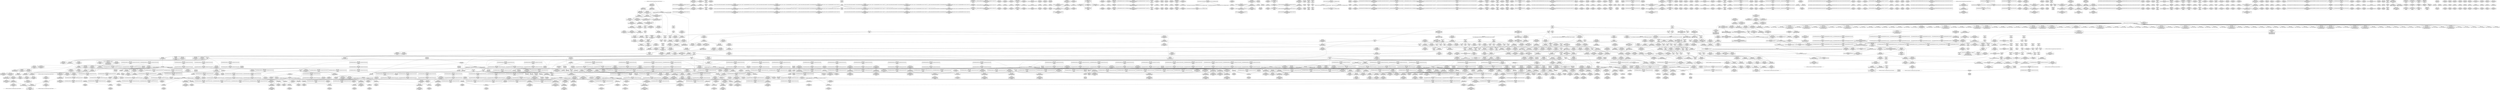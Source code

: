 digraph {
	CE0x40eb210 [shape=record,shape=Mrecord,label="{CE0x40eb210|selinux_shm_shmctl:call|security/selinux/hooks.c,5346|*SummSource*}"]
	CE0x4140520 [shape=record,shape=Mrecord,label="{CE0x4140520|selinux_shm_shmctl:retval.0}"]
	CE0x4214830 [shape=record,shape=Mrecord,label="{CE0x4214830|i64*_getelementptr_inbounds_(_4_x_i64_,_4_x_i64_*___llvm_gcov_ctr133,_i64_0,_i64_3)|*Constant*|*SummSink*}"]
	CE0x41053e0 [shape=record,shape=Mrecord,label="{CE0x41053e0|i64**_getelementptr_inbounds_(_6_x_i64*_,_6_x_i64*_*___llvm_gcda_edge_table314,_i64_0,_i64_3)|*Constant*|*SummSource*}"]
	CE0x40f1950 [shape=record,shape=Mrecord,label="{CE0x40f1950|i64*_getelementptr_inbounds_(_2_x_i64_,_2_x_i64_*___llvm_gcov_ctr98,_i64_0,_i64_1)|*Constant*}"]
	CE0x4183470 [shape=record,shape=Mrecord,label="{CE0x4183470|i64_4|*Constant*|*SummSource*}"]
	CE0x41b1980 [shape=record,shape=Mrecord,label="{CE0x41b1980|rcu_read_unlock:tmp3|*SummSink*}"]
	CE0x41043c0 [shape=record,shape=Mrecord,label="{CE0x41043c0|task_sid:task|Function::task_sid&Arg::task::|*SummSink*}"]
	CE0x421ea70 [shape=record,shape=Mrecord,label="{CE0x421ea70|i64*_getelementptr_inbounds_(_4_x_i64_,_4_x_i64_*___llvm_gcov_ctr134,_i64_0,_i64_1)|*Constant*|*SummSink*}"]
	CE0x4112190 [shape=record,shape=Mrecord,label="{CE0x4112190|i64**_getelementptr_inbounds_(_6_x_i64*_,_6_x_i64*_*___llvm_gcda_edge_table314,_i64_0,_i64_5)|*Constant*}"]
	CE0x4111cf0 [shape=record,shape=Mrecord,label="{CE0x4111cf0|task_has_system:tmp2}"]
	CE0x40fa830 [shape=record,shape=Mrecord,label="{CE0x40fa830|task_sid:tmp15|security/selinux/hooks.c,208|*SummSink*}"]
	CE0x40fac90 [shape=record,shape=Mrecord,label="{CE0x40fac90|i32_0|*Constant*}"]
	CE0x413f890 [shape=record,shape=Mrecord,label="{CE0x413f890|ipc_has_perm:perms|Function::ipc_has_perm&Arg::perms::}"]
	CE0x41b5fc0 [shape=record,shape=Mrecord,label="{CE0x41b5fc0|cred_sid:sid|security/selinux/hooks.c,197|*SummSink*}"]
	CE0x4111dd0 [shape=record,shape=Mrecord,label="{CE0x4111dd0|task_has_system:tmp2|*SummSink*}"]
	CE0x40e7a50 [shape=record,shape=Mrecord,label="{CE0x40e7a50|i64*_getelementptr_inbounds_(_2_x_i64_,_2_x_i64_*___llvm_gcov_ctr159,_i64_0,_i64_0)|*Constant*}"]
	CE0x41811f0 [shape=record,shape=Mrecord,label="{CE0x41811f0|_ret_void,_!dbg_!27717|include/linux/rcupdate.h,419|*SummSource*}"]
	CE0x416f1e0 [shape=record,shape=Mrecord,label="{CE0x416f1e0|ipc_has_perm:tmp6|*LoadInst*|security/selinux/hooks.c,5134|*SummSource*}"]
	CE0x41a2eb0 [shape=record,shape=Mrecord,label="{CE0x41a2eb0|rcu_read_unlock:tmp5|include/linux/rcupdate.h,933|*SummSource*}"]
	CE0x41ffda0 [shape=record,shape=Mrecord,label="{CE0x41ffda0|rcu_lock_acquire:tmp7|*SummSink*}"]
	CE0x42208e0 [shape=record,shape=Mrecord,label="{CE0x42208e0|i64*_getelementptr_inbounds_(_4_x_i64_,_4_x_i64_*___llvm_gcov_ctr133,_i64_0,_i64_1)|*Constant*|*SummSource*}"]
	CE0x40f2320 [shape=record,shape=Mrecord,label="{CE0x40f2320|selinux_shm_shmctl:sw.default|*SummSource*}"]
	CE0x4205ca0 [shape=record,shape=Mrecord,label="{CE0x4205ca0|rcu_lock_release:tmp1|*SummSource*}"]
	CE0x40f3fd0 [shape=record,shape=Mrecord,label="{CE0x40f3fd0|i64**_getelementptr_inbounds_(_6_x_i64*_,_6_x_i64*_*___llvm_gcda_edge_table314,_i64_0,_i64_4)|*Constant*|*SummSource*}"]
	CE0x419f780 [shape=record,shape=Mrecord,label="{CE0x419f780|i64*_getelementptr_inbounds_(_11_x_i64_,_11_x_i64_*___llvm_gcov_ctr132,_i64_0,_i64_9)|*Constant*|*SummSource*}"]
	CE0x4134570 [shape=record,shape=Mrecord,label="{CE0x4134570|selinux_shm_shmctl:shp|Function::selinux_shm_shmctl&Arg::shp::|*SummSource*}"]
	CE0x40fe2a0 [shape=record,shape=Mrecord,label="{CE0x40fe2a0|avc_has_perm:auditdata|Function::avc_has_perm&Arg::auditdata::|*SummSink*}"]
	CE0x4143170 [shape=record,shape=Mrecord,label="{CE0x4143170|rcu_read_lock:tmp20|include/linux/rcupdate.h,882|*SummSource*}"]
	CE0x41e50a0 [shape=record,shape=Mrecord,label="{CE0x41e50a0|i64*_getelementptr_inbounds_(_11_x_i64_,_11_x_i64_*___llvm_gcov_ctr132,_i64_0,_i64_8)|*Constant*|*SummSource*}"]
	CE0x4108a70 [shape=record,shape=Mrecord,label="{CE0x4108a70|i32_12|*Constant*|*SummSource*}"]
	CE0x421cc00 [shape=record,shape=Mrecord,label="{CE0x421cc00|i64*_getelementptr_inbounds_(_4_x_i64_,_4_x_i64_*___llvm_gcov_ctr129,_i64_0,_i64_1)|*Constant*|*SummSink*}"]
	CE0x4205bc0 [shape=record,shape=Mrecord,label="{CE0x4205bc0|i64_1|*Constant*}"]
	CE0x421a5b0 [shape=record,shape=Mrecord,label="{CE0x421a5b0|__preempt_count_add:tmp4|./arch/x86/include/asm/preempt.h,72}"]
	CE0x414a160 [shape=record,shape=Mrecord,label="{CE0x414a160|rcu_lock_release:entry}"]
	CE0x4112e10 [shape=record,shape=Mrecord,label="{CE0x4112e10|selinux_shm_shmctl:tmp11|security/selinux/hooks.c,5359}"]
	"CONST[source:0(mediator),value:2(dynamic)][purpose:{subject}][SrcIdx:13]"
	CE0x41a73d0 [shape=record,shape=Mrecord,label="{CE0x41a73d0|current_sid:tmp20|security/selinux/hooks.c,218}"]
	CE0x40ee860 [shape=record,shape=Mrecord,label="{CE0x40ee860|_call_void___llvm_gcov_indirect_counter_increment(i32*___llvm_gcov_global_state_pred315,_i64**_getelementptr_inbounds_(_6_x_i64*_,_6_x_i64*_*___llvm_gcda_edge_table314,_i64_0,_i64_4)),_!dbg_!27723|security/selinux/hooks.c,5356|*SummSink*}"]
	CE0x420efb0 [shape=record,shape=Mrecord,label="{CE0x420efb0|__preempt_count_add:tmp2}"]
	CE0x4109fc0 [shape=record,shape=Mrecord,label="{CE0x4109fc0|selinux_shm_shmctl:tmp6|security/selinux/hooks.c,5352|*SummSource*}"]
	CE0x41b24e0 [shape=record,shape=Mrecord,label="{CE0x41b24e0|rcu_read_lock:tmp8|include/linux/rcupdate.h,882|*SummSource*}"]
	CE0x4195dc0 [shape=record,shape=Mrecord,label="{CE0x4195dc0|GLOBAL:rcu_read_unlock|*Constant*}"]
	CE0x4184e60 [shape=record,shape=Mrecord,label="{CE0x4184e60|i64_4|*Constant*}"]
	CE0x418dc30 [shape=record,shape=Mrecord,label="{CE0x418dc30|rcu_read_unlock:tmp19|include/linux/rcupdate.h,933|*SummSource*}"]
	CE0x41b15c0 [shape=record,shape=Mrecord,label="{CE0x41b15c0|_call_void_asm_sideeffect_,_memory_,_dirflag_,_fpsr_,_flags_()_#3,_!dbg_!27714,_!srcloc_!27715|include/linux/rcupdate.h,239|*SummSource*}"]
	CE0x42162b0 [shape=record,shape=Mrecord,label="{CE0x42162b0|_call_void_mcount()_#3|*SummSource*}"]
	CE0x41b9240 [shape=record,shape=Mrecord,label="{CE0x41b9240|rcu_read_lock:call3|include/linux/rcupdate.h,882}"]
	CE0x416c420 [shape=record,shape=Mrecord,label="{CE0x416c420|current_sid:tmp21|security/selinux/hooks.c,218}"]
	CE0x416ae70 [shape=record,shape=Mrecord,label="{CE0x416ae70|i64*_getelementptr_inbounds_(_2_x_i64_,_2_x_i64_*___llvm_gcov_ctr159,_i64_0,_i64_0)|*Constant*|*SummSource*}"]
	CE0x41ede90 [shape=record,shape=Mrecord,label="{CE0x41ede90|rcu_read_unlock:do.body|*SummSource*}"]
	CE0x41fdd00 [shape=record,shape=Mrecord,label="{CE0x41fdd00|__preempt_count_sub:entry|*SummSink*}"]
	CE0x40ef6f0 [shape=record,shape=Mrecord,label="{CE0x40ef6f0|80:_i32,_112:_i8*,_:_CRE_25,26_}"]
	CE0x4199990 [shape=record,shape=Mrecord,label="{CE0x4199990|rcu_read_unlock:tmp17|include/linux/rcupdate.h,933|*SummSource*}"]
	CE0x419d2d0 [shape=record,shape=Mrecord,label="{CE0x419d2d0|GLOBAL:__rcu_read_lock|*Constant*|*SummSink*}"]
	CE0x4135710 [shape=record,shape=Mrecord,label="{CE0x4135710|80:_i32,_112:_i8*,_:_CRE_5,6_}"]
	CE0x414d490 [shape=record,shape=Mrecord,label="{CE0x414d490|task_sid:tmp5|security/selinux/hooks.c,208}"]
	CE0x41ed2c0 [shape=record,shape=Mrecord,label="{CE0x41ed2c0|rcu_read_unlock:land.lhs.true|*SummSink*}"]
	CE0x40ff8e0 [shape=record,shape=Mrecord,label="{CE0x40ff8e0|selinux_shm_shmctl:tmp4|security/selinux/hooks.c,5349}"]
	CE0x4140e30 [shape=record,shape=Mrecord,label="{CE0x4140e30|__llvm_gcov_indirect_counter_increment:bb4}"]
	CE0x4253450 [shape=record,shape=Mrecord,label="{CE0x4253450|__preempt_count_add:tmp5|./arch/x86/include/asm/preempt.h,72|*SummSource*}"]
	CE0x4184830 [shape=record,shape=Mrecord,label="{CE0x4184830|task_sid:tmp9|security/selinux/hooks.c,208|*SummSink*}"]
	CE0x4148310 [shape=record,shape=Mrecord,label="{CE0x4148310|rcu_read_unlock:tmp13|include/linux/rcupdate.h,933}"]
	CE0x41972d0 [shape=record,shape=Mrecord,label="{CE0x41972d0|current_sid:do.body|*SummSink*}"]
	CE0x41ee1a0 [shape=record,shape=Mrecord,label="{CE0x41ee1a0|i64*_getelementptr_inbounds_(_11_x_i64_,_11_x_i64_*___llvm_gcov_ctr132,_i64_0,_i64_0)|*Constant*|*SummSource*}"]
	CE0x4119c50 [shape=record,shape=Mrecord,label="{CE0x4119c50|0:_i64*,_array:_GCR___llvm_gcda_edge_table314_internal_unnamed_addr_constant_6_x_i64*_i64*_getelementptr_inbounds_(_18_x_i64_,_18_x_i64_*___llvm_gcov_ctr313,_i64_0,_i64_1),_i64*_getelementptr_inbounds_(_18_x_i64_,_18_x_i64_*___llvm_gcov_ctr313,_i64_0,_i64_3),_i64*_getelementptr_inbounds_(_18_x_i64_,_18_x_i64_*___llvm_gcov_ctr313,_i64_0,_i64_5),_i64*_getelementptr_inbounds_(_18_x_i64_,_18_x_i64_*___llvm_gcov_ctr313,_i64_0,_i64_6),_i64*_getelementptr_inbounds_(_18_x_i64_,_18_x_i64_*___llvm_gcov_ctr313,_i64_0,_i64_8),_i64*_getelementptr_inbounds_(_18_x_i64_,_18_x_i64_*___llvm_gcov_ctr313,_i64_0,_i64_9)_:_elem_0::}"]
	CE0x4180480 [shape=record,shape=Mrecord,label="{CE0x4180480|task_sid:tmp11|security/selinux/hooks.c,208|*SummSource*}"]
	CE0x413fd70 [shape=record,shape=Mrecord,label="{CE0x413fd70|ipc_has_perm:perms|Function::ipc_has_perm&Arg::perms::|*SummSource*}"]
	CE0x4168580 [shape=record,shape=Mrecord,label="{CE0x4168580|ipc_has_perm:tmp2|*SummSource*}"]
	CE0x419f900 [shape=record,shape=Mrecord,label="{CE0x419f900|i64*_getelementptr_inbounds_(_11_x_i64_,_11_x_i64_*___llvm_gcov_ctr125,_i64_0,_i64_8)|*Constant*}"]
	CE0x41e4aa0 [shape=record,shape=Mrecord,label="{CE0x41e4aa0|rcu_lock_acquire:tmp5|include/linux/rcupdate.h,418}"]
	CE0x41e7a10 [shape=record,shape=Mrecord,label="{CE0x41e7a10|rcu_read_unlock:call|include/linux/rcupdate.h,933|*SummSource*}"]
	CE0x4134d60 [shape=record,shape=Mrecord,label="{CE0x4134d60|80:_i32,_112:_i8*,_:_CRE_0,1_}"]
	CE0x41e0470 [shape=record,shape=Mrecord,label="{CE0x41e0470|_call_void_mcount()_#3|*SummSink*}"]
	CE0x4227d70 [shape=record,shape=Mrecord,label="{CE0x4227d70|rcu_lock_release:tmp5|include/linux/rcupdate.h,423}"]
	CE0x4134b80 [shape=record,shape=Mrecord,label="{CE0x4134b80|selinux_shm_shmctl:shm_perm|security/selinux/hooks.c,5365|*SummSink*}"]
	CE0x414d350 [shape=record,shape=Mrecord,label="{CE0x414d350|task_sid:tmp6|security/selinux/hooks.c,208|*SummSource*}"]
	CE0x4168510 [shape=record,shape=Mrecord,label="{CE0x4168510|ipc_has_perm:tmp2}"]
	CE0x4138620 [shape=record,shape=Mrecord,label="{CE0x4138620|80:_i32,_112:_i8*,_:_CRE_37,38_}"]
	CE0x41045e0 [shape=record,shape=Mrecord,label="{CE0x41045e0|_ret_i32_%call7,_!dbg_!27749|security/selinux/hooks.c,210|*SummSource*}"]
	CE0x417b1e0 [shape=record,shape=Mrecord,label="{CE0x417b1e0|current_sid:tmp3|*SummSource*}"]
	CE0x41a3930 [shape=record,shape=Mrecord,label="{CE0x41a3930|current_sid:tmp22|security/selinux/hooks.c,218}"]
	CE0x52fb740 [shape=record,shape=Mrecord,label="{CE0x52fb740|i32_0|*Constant*|*SummSink*}"]
	CE0x410e9d0 [shape=record,shape=Mrecord,label="{CE0x410e9d0|task_has_system:tmp}"]
	CE0x4196ec0 [shape=record,shape=Mrecord,label="{CE0x4196ec0|current_sid:do.end|*SummSink*}"]
	CE0x418cfb0 [shape=record,shape=Mrecord,label="{CE0x418cfb0|_ret_void,_!dbg_!27717|include/linux/rcupdate.h,245}"]
	CE0x4217ee0 [shape=record,shape=Mrecord,label="{CE0x4217ee0|__preempt_count_sub:tmp2|*SummSink*}"]
	CE0x40f3060 [shape=record,shape=Mrecord,label="{CE0x40f3060|selinux_shm_shmctl:sw.bb3|*SummSink*}"]
	CE0x40fa700 [shape=record,shape=Mrecord,label="{CE0x40fa700|task_sid:tmp16|security/selinux/hooks.c,208}"]
	CE0x4141bd0 [shape=record,shape=Mrecord,label="{CE0x4141bd0|GLOBAL:lockdep_rcu_suspicious|*Constant*}"]
	CE0x4154980 [shape=record,shape=Mrecord,label="{CE0x4154980|ipc_has_perm:tmp5|security/selinux/hooks.c,5131|*SummSource*}"]
	CE0x41083a0 [shape=record,shape=Mrecord,label="{CE0x41083a0|GLOBAL:current_task|Global_var:current_task}"]
	CE0x41b33d0 [shape=record,shape=Mrecord,label="{CE0x41b33d0|rcu_read_lock:land.lhs.true|*SummSink*}"]
	CE0x4171940 [shape=record,shape=Mrecord,label="{CE0x4171940|ipc_has_perm:u|security/selinux/hooks.c,5134|*SummSink*}"]
	CE0x420afc0 [shape=record,shape=Mrecord,label="{CE0x420afc0|__rcu_read_lock:do.body|*SummSource*}"]
	CE0x4143d20 [shape=record,shape=Mrecord,label="{CE0x4143d20|rcu_read_lock:tmp21|include/linux/rcupdate.h,884|*SummSink*}"]
	CE0x4228a20 [shape=record,shape=Mrecord,label="{CE0x4228a20|GLOBAL:lock_release|*Constant*}"]
	CE0x41eb6b0 [shape=record,shape=Mrecord,label="{CE0x41eb6b0|rcu_lock_acquire:tmp1}"]
	CE0x419c3a0 [shape=record,shape=Mrecord,label="{CE0x419c3a0|i64_1|*Constant*}"]
	CE0x423bc60 [shape=record,shape=Mrecord,label="{CE0x423bc60|_call_void_asm_addl_$1,_%gs:$0_,_*m,ri,*m,_dirflag_,_fpsr_,_flags_(i32*___preempt_count,_i32_%sub,_i32*___preempt_count)_#3,_!dbg_!27717,_!srcloc_!27718|./arch/x86/include/asm/preempt.h,77}"]
	CE0x419b360 [shape=record,shape=Mrecord,label="{CE0x419b360|i1_true|*Constant*|*SummSource*}"]
	CE0x418d280 [shape=record,shape=Mrecord,label="{CE0x418d280|i64*_getelementptr_inbounds_(_2_x_i64_,_2_x_i64_*___llvm_gcov_ctr98,_i64_0,_i64_0)|*Constant*}"]
	CE0x416e7a0 [shape=record,shape=Mrecord,label="{CE0x416e7a0|i8_4|*Constant*}"]
	CE0x41e0fc0 [shape=record,shape=Mrecord,label="{CE0x41e0fc0|rcu_read_unlock:tmp7|include/linux/rcupdate.h,933|*SummSink*}"]
	CE0x40fa4d0 [shape=record,shape=Mrecord,label="{CE0x40fa4d0|i64_2|*Constant*}"]
	CE0x4196df0 [shape=record,shape=Mrecord,label="{CE0x4196df0|current_sid:land.lhs.true2}"]
	CE0x41951d0 [shape=record,shape=Mrecord,label="{CE0x41951d0|cred_sid:entry|*SummSource*}"]
	CE0x4168290 [shape=record,shape=Mrecord,label="{CE0x4168290|current_sid:if.end|*SummSink*}"]
	CE0x4104f90 [shape=record,shape=Mrecord,label="{CE0x4104f90|__llvm_gcov_indirect_counter_increment:bb4|*SummSource*}"]
	CE0x4139460 [shape=record,shape=Mrecord,label="{CE0x4139460|80:_i32,_112:_i8*,_:_CRE_49,50_}"]
	CE0x41362f0 [shape=record,shape=Mrecord,label="{CE0x41362f0|80:_i32,_112:_i8*,_:_CRE_15,16_}"]
	CE0x41a0820 [shape=record,shape=Mrecord,label="{CE0x41a0820|current_sid:tmp}"]
	CE0x41add30 [shape=record,shape=Mrecord,label="{CE0x41add30|__rcu_read_lock:do.end|*SummSink*}"]
	CE0x40fdea0 [shape=record,shape=Mrecord,label="{CE0x40fdea0|avc_has_perm:requested|Function::avc_has_perm&Arg::requested::|*SummSink*}"]
	CE0x419c780 [shape=record,shape=Mrecord,label="{CE0x419c780|cred_sid:tmp2}"]
	CE0x40f8a30 [shape=record,shape=Mrecord,label="{CE0x40f8a30|task_sid:tmp6|security/selinux/hooks.c,208|*SummSink*}"]
	CE0x410e500 [shape=record,shape=Mrecord,label="{CE0x410e500|__llvm_gcov_indirect_counter_increment:counter}"]
	CE0x41557a0 [shape=record,shape=Mrecord,label="{CE0x41557a0|ipc_has_perm:key|security/selinux/hooks.c,5134|*SummSource*}"]
	CE0x4222950 [shape=record,shape=Mrecord,label="{CE0x4222950|GLOBAL:lock_acquire|*Constant*|*SummSink*}"]
	CE0x42203f0 [shape=record,shape=Mrecord,label="{CE0x42203f0|rcu_lock_release:indirectgoto|*SummSource*}"]
	CE0x416b570 [shape=record,shape=Mrecord,label="{CE0x416b570|%struct.task_struct*_(%struct.task_struct**)*_asm_movq_%gs:$_1:P_,$0_,_r,im,_dirflag_,_fpsr_,_flags_|*SummSink*}"]
	CE0x4198690 [shape=record,shape=Mrecord,label="{CE0x4198690|current_sid:tmp16|security/selinux/hooks.c,218}"]
	CE0x41b57c0 [shape=record,shape=Mrecord,label="{CE0x41b57c0|rcu_read_unlock:tmp6|include/linux/rcupdate.h,933|*SummSink*}"]
	CE0x4137300 [shape=record,shape=Mrecord,label="{CE0x4137300|80:_i32,_112:_i8*,_:_CRE_35,36_}"]
	CE0x4181e20 [shape=record,shape=Mrecord,label="{CE0x4181e20|task_sid:tmp11|security/selinux/hooks.c,208}"]
	CE0x418ca80 [shape=record,shape=Mrecord,label="{CE0x418ca80|__rcu_read_unlock:entry|*SummSource*}"]
	CE0x4145b00 [shape=record,shape=Mrecord,label="{CE0x4145b00|_ret_void,_!dbg_!27719|./arch/x86/include/asm/preempt.h,73|*SummSink*}"]
	CE0x410ec30 [shape=record,shape=Mrecord,label="{CE0x410ec30|__llvm_gcov_indirect_counter_increment:tmp6|*SummSink*}"]
	CE0x413aaf0 [shape=record,shape=Mrecord,label="{CE0x413aaf0|80:_i32,_112:_i8*,_:_CRE_68,69_}"]
	CE0x40edc80 [shape=record,shape=Mrecord,label="{CE0x40edc80|get_current:entry|*SummSink*}"]
	CE0x41b48a0 [shape=record,shape=Mrecord,label="{CE0x41b48a0|rcu_read_lock:tmp10|include/linux/rcupdate.h,882}"]
	CE0x41929f0 [shape=record,shape=Mrecord,label="{CE0x41929f0|task_sid:tmp27|security/selinux/hooks.c,208}"]
	CE0x40ef9b0 [shape=record,shape=Mrecord,label="{CE0x40ef9b0|i64*_getelementptr_inbounds_(_18_x_i64_,_18_x_i64_*___llvm_gcov_ctr313,_i64_0,_i64_0)|*Constant*|*SummSink*}"]
	CE0x40f8400 [shape=record,shape=Mrecord,label="{CE0x40f8400|task_sid:real_cred|security/selinux/hooks.c,208|*SummSource*}"]
	CE0x419a390 [shape=record,shape=Mrecord,label="{CE0x419a390|current_sid:tmp2|*SummSink*}"]
	CE0x414c850 [shape=record,shape=Mrecord,label="{CE0x414c850|ipc_has_perm:tmp1|*SummSource*}"]
	CE0x40f1330 [shape=record,shape=Mrecord,label="{CE0x40f1330|_call_void_mcount()_#3}"]
	CE0x40fd550 [shape=record,shape=Mrecord,label="{CE0x40fd550|selinux_shm_shmctl:tmp12|security/selinux/hooks.c,5362|*SummSource*}"]
	CE0x41b4730 [shape=record,shape=Mrecord,label="{CE0x41b4730|rcu_read_lock:tmp9|include/linux/rcupdate.h,882}"]
	CE0x420f020 [shape=record,shape=Mrecord,label="{CE0x420f020|__preempt_count_add:tmp2|*SummSource*}"]
	CE0x414f440 [shape=record,shape=Mrecord,label="{CE0x414f440|ipc_has_perm:sclass|security/selinux/hooks.c,5136}"]
	CE0x41440b0 [shape=record,shape=Mrecord,label="{CE0x41440b0|rcu_read_lock:tmp22|include/linux/rcupdate.h,884|*SummSource*}"]
	CE0x41814a0 [shape=record,shape=Mrecord,label="{CE0x41814a0|cred_sid:tmp6|security/selinux/hooks.c,197|*SummSink*}"]
	CE0x41e3c00 [shape=record,shape=Mrecord,label="{CE0x41e3c00|rcu_read_unlock:tmp9|include/linux/rcupdate.h,933|*SummSource*}"]
	CE0x41fda00 [shape=record,shape=Mrecord,label="{CE0x41fda00|GLOBAL:__preempt_count_sub|*Constant*|*SummSource*}"]
	CE0x4149e50 [shape=record,shape=Mrecord,label="{CE0x4149e50|_call_void_rcu_lock_release(%struct.lockdep_map*_rcu_lock_map)_#10,_!dbg_!27733|include/linux/rcupdate.h,935}"]
	CE0x4181c10 [shape=record,shape=Mrecord,label="{CE0x4181c10|i64_5|*Constant*|*SummSource*}"]
	CE0x4145230 [shape=record,shape=Mrecord,label="{CE0x4145230|cred_sid:bb|*SummSink*}"]
	CE0x41108c0 [shape=record,shape=Mrecord,label="{CE0x41108c0|i32_208|*Constant*|*SummSource*}"]
	CE0x413c280 [shape=record,shape=Mrecord,label="{CE0x413c280|80:_i32,_112:_i8*,_:_CRE_120,128_|*MultipleSource*|Function::selinux_shm_shmctl&Arg::shp::|security/selinux/hooks.c,5365}"]
	CE0x41975a0 [shape=record,shape=Mrecord,label="{CE0x41975a0|current_sid:tobool|security/selinux/hooks.c,218|*SummSource*}"]
	CE0x41383d0 [shape=record,shape=Mrecord,label="{CE0x41383d0|ipc_has_perm:security|security/selinux/hooks.c,5131|*SummSource*}"]
	CE0x40f7810 [shape=record,shape=Mrecord,label="{CE0x40f7810|task_has_system:call|security/selinux/hooks.c,1592}"]
	CE0x40f4440 [shape=record,shape=Mrecord,label="{CE0x40f4440|i32_11|*Constant*}"]
	CE0x40ef0e0 [shape=record,shape=Mrecord,label="{CE0x40ef0e0|i32_-1|*Constant*|*SummSource*}"]
	CE0x4109cd0 [shape=record,shape=Mrecord,label="{CE0x4109cd0|GLOBAL:__llvm_gcov_global_state_pred315|Global_var:__llvm_gcov_global_state_pred315|*SummSource*}"]
	CE0x4212f30 [shape=record,shape=Mrecord,label="{CE0x4212f30|void_(i32*,_i32,_i32*)*_asm_addl_$1,_%gs:$0_,_*m,ri,*m,_dirflag_,_fpsr_,_flags_|*SummSink*}"]
	CE0x40d4a50 [shape=record,shape=Mrecord,label="{CE0x40d4a50|task_sid:entry|*SummSource*}"]
	CE0x41067e0 [shape=record,shape=Mrecord,label="{CE0x41067e0|selinux_shm_shmctl:sw.bb4|*SummSource*}"]
	CE0x4228440 [shape=record,shape=Mrecord,label="{CE0x4228440|_call_void_lock_release(%struct.lockdep_map*_%map,_i32_1,_i64_ptrtoint_(i8*_blockaddress(_rcu_lock_release,_%__here)_to_i64))_#10,_!dbg_!27716|include/linux/rcupdate.h,423|*SummSource*}"]
	CE0x41dfcc0 [shape=record,shape=Mrecord,label="{CE0x41dfcc0|__rcu_read_lock:tmp4|include/linux/rcupdate.h,239|*SummSink*}"]
	CE0x413c420 [shape=record,shape=Mrecord,label="{CE0x413c420|80:_i32,_112:_i8*,_:_CRE_128,136_|*MultipleSource*|Function::selinux_shm_shmctl&Arg::shp::|security/selinux/hooks.c,5365}"]
	CE0x416b250 [shape=record,shape=Mrecord,label="{CE0x416b250|task_sid:tmp8|security/selinux/hooks.c,208|*SummSink*}"]
	CE0x4191df0 [shape=record,shape=Mrecord,label="{CE0x4191df0|task_sid:tmp24|security/selinux/hooks.c,208|*SummSink*}"]
	CE0x42271c0 [shape=record,shape=Mrecord,label="{CE0x42271c0|i64*_getelementptr_inbounds_(_4_x_i64_,_4_x_i64_*___llvm_gcov_ctr133,_i64_0,_i64_2)|*Constant*|*SummSink*}"]
	CE0x4202660 [shape=record,shape=Mrecord,label="{CE0x4202660|i64_ptrtoint_(i8*_blockaddress(_rcu_lock_acquire,_%__here)_to_i64)|*Constant*|*SummSink*}"]
	CE0x40f8060 [shape=record,shape=Mrecord,label="{CE0x40f8060|task_sid:entry}"]
	CE0x40f8b70 [shape=record,shape=Mrecord,label="{CE0x40f8b70|task_sid:tmp7|security/selinux/hooks.c,208}"]
	CE0x41681c0 [shape=record,shape=Mrecord,label="{CE0x41681c0|current_sid:if.end|*SummSource*}"]
	CE0x418f290 [shape=record,shape=Mrecord,label="{CE0x418f290|_call_void_mcount()_#3}"]
	CE0x40ef5c0 [shape=record,shape=Mrecord,label="{CE0x40ef5c0|80:_i32,_112:_i8*,_:_CRE_24,25_}"]
	CE0x413e9b0 [shape=record,shape=Mrecord,label="{CE0x413e9b0|i64*_getelementptr_inbounds_(_18_x_i64_,_18_x_i64_*___llvm_gcov_ctr313,_i64_0,_i64_17)|*Constant*}"]
	CE0x41e2350 [shape=record,shape=Mrecord,label="{CE0x41e2350|_call_void_asm_addl_$1,_%gs:$0_,_*m,ri,*m,_dirflag_,_fpsr_,_flags_(i32*___preempt_count,_i32_%val,_i32*___preempt_count)_#3,_!dbg_!27714,_!srcloc_!27717|./arch/x86/include/asm/preempt.h,72}"]
	CE0x410d180 [shape=record,shape=Mrecord,label="{CE0x410d180|i32_(i32,_i32,_i16,_i32,_%struct.common_audit_data*)*_bitcast_(i32_(i32,_i32,_i16,_i32,_%struct.common_audit_data.495*)*_avc_has_perm_to_i32_(i32,_i32,_i16,_i32,_%struct.common_audit_data*)*)|*Constant*}"]
	CE0x423dea0 [shape=record,shape=Mrecord,label="{CE0x423dea0|__preempt_count_add:do.end|*SummSource*}"]
	CE0x4198ae0 [shape=record,shape=Mrecord,label="{CE0x4198ae0|GLOBAL:__llvm_gcov_ctr127|Global_var:__llvm_gcov_ctr127}"]
	CE0x4139330 [shape=record,shape=Mrecord,label="{CE0x4139330|80:_i32,_112:_i8*,_:_CRE_48,49_}"]
	CE0x4195660 [shape=record,shape=Mrecord,label="{CE0x4195660|cred_sid:cred|Function::cred_sid&Arg::cred::|*SummSource*}"]
	CE0x40fec70 [shape=record,shape=Mrecord,label="{CE0x40fec70|task_sid:tmp15|security/selinux/hooks.c,208}"]
	CE0x413d440 [shape=record,shape=Mrecord,label="{CE0x413d440|80:_i32,_112:_i8*,_:_CRE_192,200_|*MultipleSource*|Function::selinux_shm_shmctl&Arg::shp::|security/selinux/hooks.c,5365}"]
	CE0x416d190 [shape=record,shape=Mrecord,label="{CE0x416d190|COLLAPSED:_CMRE:_elem_0::|security/selinux/hooks.c,218}"]
	CE0x424b890 [shape=record,shape=Mrecord,label="{CE0x424b890|__preempt_count_sub:tmp7|./arch/x86/include/asm/preempt.h,78|*SummSink*}"]
	CE0x410abe0 [shape=record,shape=Mrecord,label="{CE0x410abe0|i64*_getelementptr_inbounds_(_2_x_i64_,_2_x_i64_*___llvm_gcov_ctr294,_i64_0,_i64_1)|*Constant*|*SummSource*}"]
	CE0x413f4d0 [shape=record,shape=Mrecord,label="{CE0x413f4d0|GLOBAL:ipc_has_perm|*Constant*|*SummSink*}"]
	CE0x4144cd0 [shape=record,shape=Mrecord,label="{CE0x4144cd0|i64*_getelementptr_inbounds_(_11_x_i64_,_11_x_i64_*___llvm_gcov_ctr127,_i64_0,_i64_9)|*Constant*|*SummSource*}"]
	CE0x413c5f0 [shape=record,shape=Mrecord,label="{CE0x413c5f0|80:_i32,_112:_i8*,_:_CRE_136,144_|*MultipleSource*|Function::selinux_shm_shmctl&Arg::shp::|security/selinux/hooks.c,5365}"]
	CE0x41ed7f0 [shape=record,shape=Mrecord,label="{CE0x41ed7f0|rcu_read_unlock:do.end|*SummSource*}"]
	CE0x414e5f0 [shape=record,shape=Mrecord,label="{CE0x414e5f0|%struct.task_struct*_(%struct.task_struct**)*_asm_movq_%gs:$_1:P_,$0_,_r,im,_dirflag_,_fpsr_,_flags_}"]
	CE0x419db60 [shape=record,shape=Mrecord,label="{CE0x419db60|GLOBAL:lockdep_rcu_suspicious|*Constant*}"]
	CE0x41b2290 [shape=record,shape=Mrecord,label="{CE0x41b2290|0:_i8,_:_GCMR_rcu_read_lock.__warned_internal_global_i8_0,_section_.data.unlikely_,_align_1:_elem_0:default:}"]
	CE0x5e8f970 [shape=record,shape=Mrecord,label="{CE0x5e8f970|i32_1|*Constant*|*SummSource*}"]
	CE0x421c260 [shape=record,shape=Mrecord,label="{CE0x421c260|__preempt_count_add:tmp}"]
	CE0x413f460 [shape=record,shape=Mrecord,label="{CE0x413f460|GLOBAL:ipc_has_perm|*Constant*|*SummSource*}"]
	CE0x416f270 [shape=record,shape=Mrecord,label="{CE0x416f270|ipc_has_perm:tmp6|*LoadInst*|security/selinux/hooks.c,5134|*SummSink*}"]
	CE0x4118710 [shape=record,shape=Mrecord,label="{CE0x4118710|selinux_shm_shmctl:tmp14|security/selinux/hooks.c,5365}"]
	CE0x416ad10 [shape=record,shape=Mrecord,label="{CE0x416ad10|current_sid:tmp8|security/selinux/hooks.c,218}"]
	CE0x40f7a50 [shape=record,shape=Mrecord,label="{CE0x40f7a50|task_has_system:call|security/selinux/hooks.c,1592|*SummSource*}"]
	CE0x4141d80 [shape=record,shape=Mrecord,label="{CE0x4141d80|i32_883|*Constant*}"]
	CE0x4109970 [shape=record,shape=Mrecord,label="{CE0x4109970|task_has_system:entry|*SummSink*}"]
	CE0x4106260 [shape=record,shape=Mrecord,label="{CE0x4106260|task_has_system:entry}"]
	CE0x40f0e40 [shape=record,shape=Mrecord,label="{CE0x40f0e40|_call_void___llvm_gcov_indirect_counter_increment(i32*___llvm_gcov_global_state_pred315,_i64**_getelementptr_inbounds_(_6_x_i64*_,_6_x_i64*_*___llvm_gcda_edge_table314,_i64_0,_i64_3)),_!dbg_!27721|security/selinux/hooks.c,5352|*SummSink*}"]
	CE0x40f7f80 [shape=record,shape=Mrecord,label="{CE0x40f7f80|GLOBAL:task_sid|*Constant*|*SummSink*}"]
	CE0x419f710 [shape=record,shape=Mrecord,label="{CE0x419f710|i64*_getelementptr_inbounds_(_11_x_i64_,_11_x_i64_*___llvm_gcov_ctr132,_i64_0,_i64_9)|*Constant*}"]
	CE0x41a46c0 [shape=record,shape=Mrecord,label="{CE0x41a46c0|current_sid:sid|security/selinux/hooks.c,220}"]
	CE0x416d030 [shape=record,shape=Mrecord,label="{CE0x416d030|i32_22|*Constant*|*SummSink*}"]
	CE0x4149610 [shape=record,shape=Mrecord,label="{CE0x4149610|rcu_read_unlock:tmp22|include/linux/rcupdate.h,935|*SummSource*}"]
	CE0x40fe0e0 [shape=record,shape=Mrecord,label="{CE0x40fe0e0|%struct.common_audit_data*_null|*Constant*|*SummSource*}"]
	CE0x419f020 [shape=record,shape=Mrecord,label="{CE0x419f020|cred_sid:tmp5|security/selinux/hooks.c,196|*SummSource*}"]
	CE0x4180580 [shape=record,shape=Mrecord,label="{CE0x4180580|task_sid:tmp13|security/selinux/hooks.c,208}"]
	CE0x41e3760 [shape=record,shape=Mrecord,label="{CE0x41e3760|i64*_getelementptr_inbounds_(_4_x_i64_,_4_x_i64_*___llvm_gcov_ctr130,_i64_0,_i64_2)|*Constant*}"]
	CE0x41df730 [shape=record,shape=Mrecord,label="{CE0x41df730|rcu_lock_acquire:bb}"]
	CE0x40f60a0 [shape=record,shape=Mrecord,label="{CE0x40f60a0|GLOBAL:__llvm_gcov_indirect_counter_increment|*Constant*|*SummSink*}"]
	CE0x41a4150 [shape=record,shape=Mrecord,label="{CE0x41a4150|current_sid:tmp23|security/selinux/hooks.c,218|*SummSink*}"]
	CE0x422c010 [shape=record,shape=Mrecord,label="{CE0x422c010|i64*_getelementptr_inbounds_(_4_x_i64_,_4_x_i64_*___llvm_gcov_ctr134,_i64_0,_i64_3)|*Constant*|*SummSink*}"]
	CE0x414cd70 [shape=record,shape=Mrecord,label="{CE0x414cd70|task_sid:tmp4|*LoadInst*|security/selinux/hooks.c,208|*SummSink*}"]
	CE0x40f4a50 [shape=record,shape=Mrecord,label="{CE0x40f4a50|get_current:tmp4|./arch/x86/include/asm/current.h,14}"]
	CE0x421e270 [shape=record,shape=Mrecord,label="{CE0x421e270|i64*_getelementptr_inbounds_(_4_x_i64_,_4_x_i64_*___llvm_gcov_ctr130,_i64_0,_i64_0)|*Constant*|*SummSource*}"]
	CE0x41a5a60 [shape=record,shape=Mrecord,label="{CE0x41a5a60|i64*_getelementptr_inbounds_(_11_x_i64_,_11_x_i64_*___llvm_gcov_ctr125,_i64_0,_i64_9)|*Constant*}"]
	CE0x414cee0 [shape=record,shape=Mrecord,label="{CE0x414cee0|task_sid:call|security/selinux/hooks.c,208}"]
	CE0x4205eb0 [shape=record,shape=Mrecord,label="{CE0x4205eb0|i64*_getelementptr_inbounds_(_4_x_i64_,_4_x_i64_*___llvm_gcov_ctr133,_i64_0,_i64_1)|*Constant*}"]
	CE0x4228f60 [shape=record,shape=Mrecord,label="{CE0x4228f60|_call_void_mcount()_#3|*SummSource*}"]
	CE0x411a8d0 [shape=record,shape=Mrecord,label="{CE0x411a8d0|task_has_system:tmp1|*SummSource*}"]
	CE0x4136090 [shape=record,shape=Mrecord,label="{CE0x4136090|80:_i32,_112:_i8*,_:_CRE_13,14_}"]
	CE0x4148fd0 [shape=record,shape=Mrecord,label="{CE0x4148fd0|_call_void_lockdep_rcu_suspicious(i8*_getelementptr_inbounds_(_25_x_i8_,_25_x_i8_*_.str45,_i32_0,_i32_0),_i32_934,_i8*_getelementptr_inbounds_(_44_x_i8_,_44_x_i8_*_.str47,_i32_0,_i32_0))_#10,_!dbg_!27726|include/linux/rcupdate.h,933}"]
	CE0x410c6a0 [shape=record,shape=Mrecord,label="{CE0x410c6a0|selinux_shm_shmctl:tmp9|security/selinux/hooks.c,5356|*SummSource*}"]
	CE0x41712b0 [shape=record,shape=Mrecord,label="{CE0x41712b0|task_sid:do.end|*SummSource*}"]
	CE0x4101b00 [shape=record,shape=Mrecord,label="{CE0x4101b00|i32_3|*Constant*|*SummSink*}"]
	CE0x40df640 [shape=record,shape=Mrecord,label="{CE0x40df640|_call_void___llvm_gcov_indirect_counter_increment(i32*___llvm_gcov_global_state_pred315,_i64**_getelementptr_inbounds_(_6_x_i64*_,_6_x_i64*_*___llvm_gcda_edge_table314,_i64_0,_i64_3)),_!dbg_!27721|security/selinux/hooks.c,5352}"]
	CE0x4156ce0 [shape=record,shape=Mrecord,label="{CE0x4156ce0|i64*_getelementptr_inbounds_(_13_x_i64_,_13_x_i64_*___llvm_gcov_ctr126,_i64_0,_i64_0)|*Constant*|*SummSink*}"]
	CE0x41b4a20 [shape=record,shape=Mrecord,label="{CE0x41b4a20|rcu_read_lock:tmp9|include/linux/rcupdate.h,882|*SummSource*}"]
	CE0x41ee480 [shape=record,shape=Mrecord,label="{CE0x41ee480|rcu_read_unlock:tmp}"]
	CE0x42003b0 [shape=record,shape=Mrecord,label="{CE0x42003b0|rcu_lock_acquire:indirectgoto}"]
	CE0x40df740 [shape=record,shape=Mrecord,label="{CE0x40df740|selinux_shm_shmctl:tmp5|security/selinux/hooks.c,5349}"]
	CE0x423ac30 [shape=record,shape=Mrecord,label="{CE0x423ac30|__rcu_read_unlock:tmp1}"]
	CE0x411af90 [shape=record,shape=Mrecord,label="{CE0x411af90|get_current:tmp|*SummSink*}"]
	CE0x4103010 [shape=record,shape=Mrecord,label="{CE0x4103010|task_has_system:perms|Function::task_has_system&Arg::perms::|*SummSink*}"]
	CE0x4135340 [shape=record,shape=Mrecord,label="{CE0x4135340|selinux_shm_shmctl:call6|security/selinux/hooks.c,5365|*SummSink*}"]
	CE0x4200830 [shape=record,shape=Mrecord,label="{CE0x4200830|__rcu_read_lock:bb|*SummSource*}"]
	CE0x4238f20 [shape=record,shape=Mrecord,label="{CE0x4238f20|__preempt_count_sub:tmp7|./arch/x86/include/asm/preempt.h,78}"]
	CE0x40ef020 [shape=record,shape=Mrecord,label="{CE0x40ef020|i32_-1|*Constant*}"]
	CE0x41bc380 [shape=record,shape=Mrecord,label="{CE0x41bc380|rcu_read_lock:tmp17|include/linux/rcupdate.h,882|*SummSink*}"]
	CE0x4115670 [shape=record,shape=Mrecord,label="{CE0x4115670|rcu_read_unlock:tmp19|include/linux/rcupdate.h,933}"]
	CE0x41389b0 [shape=record,shape=Mrecord,label="{CE0x41389b0|80:_i32,_112:_i8*,_:_CRE_40,41_}"]
	CE0x40fb2e0 [shape=record,shape=Mrecord,label="{CE0x40fb2e0|i32_77|*Constant*}"]
	CE0x414fad0 [shape=record,shape=Mrecord,label="{CE0x414fad0|ipc_has_perm:sclass|security/selinux/hooks.c,5136|*SummSink*}"]
	CE0x41edf60 [shape=record,shape=Mrecord,label="{CE0x41edf60|rcu_read_unlock:do.body|*SummSink*}"]
	CE0x41192e0 [shape=record,shape=Mrecord,label="{CE0x41192e0|i64*_getelementptr_inbounds_(_13_x_i64_,_13_x_i64_*___llvm_gcov_ctr126,_i64_0,_i64_9)|*Constant*}"]
	CE0x4138880 [shape=record,shape=Mrecord,label="{CE0x4138880|80:_i32,_112:_i8*,_:_CRE_39,40_}"]
	CE0x40f6140 [shape=record,shape=Mrecord,label="{CE0x40f6140|_call_void___llvm_gcov_indirect_counter_increment(i32*___llvm_gcov_global_state_pred315,_i64**_getelementptr_inbounds_(_6_x_i64*_,_6_x_i64*_*___llvm_gcda_edge_table314,_i64_0,_i64_1)),_!dbg_!27714|security/selinux/hooks.c,5346|*SummSink*}"]
	CE0x416c240 [shape=record,shape=Mrecord,label="{CE0x416c240|i32_78|*Constant*|*SummSink*}"]
	CE0x4221b80 [shape=record,shape=Mrecord,label="{CE0x4221b80|__rcu_read_lock:do.body|*SummSink*}"]
	CE0x40f2800 [shape=record,shape=Mrecord,label="{CE0x40f2800|selinux_shm_shmctl:sw.bb|*SummSource*}"]
	CE0x40e7570 [shape=record,shape=Mrecord,label="{CE0x40e7570|__preempt_count_sub:sub|./arch/x86/include/asm/preempt.h,77|*SummSink*}"]
	CE0x419fdb0 [shape=record,shape=Mrecord,label="{CE0x419fdb0|current_sid:tmp15|security/selinux/hooks.c,218|*SummSource*}"]
	CE0x41df1b0 [shape=record,shape=Mrecord,label="{CE0x41df1b0|rcu_read_unlock:tmp13|include/linux/rcupdate.h,933|*SummSource*}"]
	CE0x4197ed0 [shape=record,shape=Mrecord,label="{CE0x4197ed0|i64*_getelementptr_inbounds_(_11_x_i64_,_11_x_i64_*___llvm_gcov_ctr125,_i64_0,_i64_0)|*Constant*|*SummSource*}"]
	CE0x42286e0 [shape=record,shape=Mrecord,label="{CE0x42286e0|i32_1|*Constant*}"]
	CE0x4239ab0 [shape=record,shape=Mrecord,label="{CE0x4239ab0|__preempt_count_sub:tmp3|*SummSource*}"]
	CE0x418e920 [shape=record,shape=Mrecord,label="{CE0x418e920|rcu_read_unlock:tmp21|include/linux/rcupdate.h,935|*SummSource*}"]
	CE0x41e6d60 [shape=record,shape=Mrecord,label="{CE0x41e6d60|_call_void_lockdep_rcu_suspicious(i8*_getelementptr_inbounds_(_25_x_i8_,_25_x_i8_*_.str45,_i32_0,_i32_0),_i32_934,_i8*_getelementptr_inbounds_(_44_x_i8_,_44_x_i8_*_.str47,_i32_0,_i32_0))_#10,_!dbg_!27726|include/linux/rcupdate.h,933|*SummSource*}"]
	CE0x41b2d40 [shape=record,shape=Mrecord,label="{CE0x41b2d40|rcu_read_lock:tmp7|include/linux/rcupdate.h,882|*SummSink*}"]
	CE0x4100e10 [shape=record,shape=Mrecord,label="{CE0x4100e10|_ret_i32_%call1,_!dbg_!27716|security/selinux/hooks.c,1594|*SummSink*}"]
	CE0x4117fa0 [shape=record,shape=Mrecord,label="{CE0x4117fa0|selinux_shm_shmctl:perms.0}"]
	CE0x4190c40 [shape=record,shape=Mrecord,label="{CE0x4190c40|i64*_getelementptr_inbounds_(_13_x_i64_,_13_x_i64_*___llvm_gcov_ctr126,_i64_0,_i64_10)|*Constant*|*SummSink*}"]
	CE0x4217e00 [shape=record,shape=Mrecord,label="{CE0x4217e00|__preempt_count_sub:tmp2}"]
	CE0x4229090 [shape=record,shape=Mrecord,label="{CE0x4229090|__preempt_count_sub:bb|*SummSink*}"]
	CE0x41796c0 [shape=record,shape=Mrecord,label="{CE0x41796c0|task_sid:call3|security/selinux/hooks.c,208|*SummSink*}"]
	CE0x41b7110 [shape=record,shape=Mrecord,label="{CE0x41b7110|rcu_read_unlock:tmp12|include/linux/rcupdate.h,933}"]
	CE0x42152f0 [shape=record,shape=Mrecord,label="{CE0x42152f0|__preempt_count_add:bb}"]
	CE0x40f7570 [shape=record,shape=Mrecord,label="{CE0x40f7570|GLOBAL:current_sid|*Constant*}"]
	CE0x4207990 [shape=record,shape=Mrecord,label="{CE0x4207990|i64*_getelementptr_inbounds_(_4_x_i64_,_4_x_i64_*___llvm_gcov_ctr135,_i64_0,_i64_2)|*Constant*}"]
	CE0x40fa540 [shape=record,shape=Mrecord,label="{CE0x40fa540|i64_3|*Constant*}"]
	CE0x41370a0 [shape=record,shape=Mrecord,label="{CE0x41370a0|80:_i32,_112:_i8*,_:_CRE_33,34_}"]
	CE0x417c180 [shape=record,shape=Mrecord,label="{CE0x417c180|task_sid:tmp12|security/selinux/hooks.c,208|*SummSource*}"]
	CE0x417e330 [shape=record,shape=Mrecord,label="{CE0x417e330|cred_sid:sid|security/selinux/hooks.c,197|*SummSource*}"]
	CE0x4117bc0 [shape=record,shape=Mrecord,label="{CE0x4117bc0|i32_68|*Constant*|*SummSink*}"]
	CE0x410eab0 [shape=record,shape=Mrecord,label="{CE0x410eab0|task_has_system:tmp|*SummSource*}"]
	CE0x41396c0 [shape=record,shape=Mrecord,label="{CE0x41396c0|80:_i32,_112:_i8*,_:_CRE_51,52_}"]
	CE0x41a4c60 [shape=record,shape=Mrecord,label="{CE0x41a4c60|0:_i32,_4:_i32,_8:_i32,_12:_i32,_:_CMRE_4,8_|*MultipleSource*|security/selinux/hooks.c,218|security/selinux/hooks.c,218|security/selinux/hooks.c,220}"]
	CE0x41104e0 [shape=record,shape=Mrecord,label="{CE0x41104e0|GLOBAL:lockdep_rcu_suspicious|*Constant*|*SummSource*}"]
	CE0x417ff50 [shape=record,shape=Mrecord,label="{CE0x417ff50|rcu_read_lock:tmp|*SummSource*}"]
	CE0x40eb2f0 [shape=record,shape=Mrecord,label="{CE0x40eb2f0|selinux_shm_shmctl:call|security/selinux/hooks.c,5346|*SummSink*}"]
	CE0x418cc60 [shape=record,shape=Mrecord,label="{CE0x418cc60|get_current:bb}"]
	CE0x41035a0 [shape=record,shape=Mrecord,label="{CE0x41035a0|selinux_shm_shmctl:tmp2|security/selinux/hooks.c,5346}"]
	CE0x418dca0 [shape=record,shape=Mrecord,label="{CE0x418dca0|rcu_read_unlock:tmp19|include/linux/rcupdate.h,933|*SummSink*}"]
	CE0x40fc080 [shape=record,shape=Mrecord,label="{CE0x40fc080|task_sid:if.end}"]
	CE0x4118a40 [shape=record,shape=Mrecord,label="{CE0x4118a40|selinux_shm_shmctl:tmp14|security/selinux/hooks.c,5365|*SummSource*}"]
	CE0x416bf80 [shape=record,shape=Mrecord,label="{CE0x416bf80|_ret_%struct.task_struct*_%tmp4,_!dbg_!27714|./arch/x86/include/asm/current.h,14}"]
	CE0x4253590 [shape=record,shape=Mrecord,label="{CE0x4253590|__preempt_count_add:tmp5|./arch/x86/include/asm/preempt.h,72|*SummSink*}"]
	CE0x40ffc10 [shape=record,shape=Mrecord,label="{CE0x40ffc10|selinux_shm_shmctl:tmp4|security/selinux/hooks.c,5349|*SummSink*}"]
	CE0x40ef490 [shape=record,shape=Mrecord,label="{CE0x40ef490|80:_i32,_112:_i8*,_:_CRE_23,24_}"]
	CE0x41084a0 [shape=record,shape=Mrecord,label="{CE0x41084a0|GLOBAL:current_task|Global_var:current_task|*SummSource*}"]
	CE0x41a67e0 [shape=record,shape=Mrecord,label="{CE0x41a67e0|current_sid:tmp18|security/selinux/hooks.c,218|*SummSource*}"]
	CE0x41b3ce0 [shape=record,shape=Mrecord,label="{CE0x41b3ce0|rcu_read_lock:tmp8|include/linux/rcupdate.h,882|*SummSink*}"]
	CE0x40d4470 [shape=record,shape=Mrecord,label="{CE0x40d4470|__llvm_gcov_indirect_counter_increment:tmp3}"]
	CE0x41427d0 [shape=record,shape=Mrecord,label="{CE0x41427d0|i8*_getelementptr_inbounds_(_42_x_i8_,_42_x_i8_*_.str46,_i32_0,_i32_0)|*Constant*|*SummSource*}"]
	CE0x40ffd30 [shape=record,shape=Mrecord,label="{CE0x40ffd30|selinux_shm_shmctl:sw.bb|*SummSink*}"]
	CE0x41a20b0 [shape=record,shape=Mrecord,label="{CE0x41a20b0|cred_sid:tmp}"]
	CE0x4220dd0 [shape=record,shape=Mrecord,label="{CE0x4220dd0|i64*_getelementptr_inbounds_(_4_x_i64_,_4_x_i64_*___llvm_gcov_ctr129,_i64_0,_i64_2)|*Constant*|*SummSink*}"]
	CE0x41945d0 [shape=record,shape=Mrecord,label="{CE0x41945d0|task_sid:tmp27|security/selinux/hooks.c,208|*SummSink*}"]
	CE0x417cea0 [shape=record,shape=Mrecord,label="{CE0x417cea0|current_sid:tmp12|security/selinux/hooks.c,218|*SummSource*}"]
	CE0x4170760 [shape=record,shape=Mrecord,label="{CE0x4170760|current_sid:tmp|*SummSink*}"]
	CE0x41b4340 [shape=record,shape=Mrecord,label="{CE0x41b4340|rcu_read_lock:if.end|*SummSource*}"]
	CE0x42011f0 [shape=record,shape=Mrecord,label="{CE0x42011f0|i64*_getelementptr_inbounds_(_4_x_i64_,_4_x_i64_*___llvm_gcov_ctr128,_i64_0,_i64_2)|*Constant*|*SummSink*}"]
	CE0x40e0e40 [shape=record,shape=Mrecord,label="{CE0x40e0e40|selinux_shm_shmctl:sw.default}"]
	CE0x4238a50 [shape=record,shape=Mrecord,label="{CE0x4238a50|__preempt_count_sub:tmp|*SummSink*}"]
	CE0x413ad50 [shape=record,shape=Mrecord,label="{CE0x413ad50|80:_i32,_112:_i8*,_:_CRE_70,71_}"]
	CE0x4193d80 [shape=record,shape=Mrecord,label="{CE0x4193d80|i64*_getelementptr_inbounds_(_13_x_i64_,_13_x_i64_*___llvm_gcov_ctr126,_i64_0,_i64_12)|*Constant*|*SummSource*}"]
	CE0x41a23c0 [shape=record,shape=Mrecord,label="{CE0x41a23c0|current_sid:tmp14|security/selinux/hooks.c,218|*SummSink*}"]
	CE0x413d270 [shape=record,shape=Mrecord,label="{CE0x413d270|80:_i32,_112:_i8*,_:_CRE_184,192_|*MultipleSource*|Function::selinux_shm_shmctl&Arg::shp::|security/selinux/hooks.c,5365}"]
	CE0x41fde10 [shape=record,shape=Mrecord,label="{CE0x41fde10|_ret_void,_!dbg_!27720|./arch/x86/include/asm/preempt.h,78}"]
	CE0x4215b40 [shape=record,shape=Mrecord,label="{CE0x4215b40|__preempt_count_add:tmp3|*SummSink*}"]
	CE0x421ddf0 [shape=record,shape=Mrecord,label="{CE0x421ddf0|__rcu_read_unlock:tmp5|include/linux/rcupdate.h,244}"]
	CE0x40fd5c0 [shape=record,shape=Mrecord,label="{CE0x40fd5c0|selinux_shm_shmctl:tmp12|security/selinux/hooks.c,5362|*SummSink*}"]
	CE0x4170160 [shape=record,shape=Mrecord,label="{CE0x4170160|i64_3|*Constant*}"]
	CE0x421ee80 [shape=record,shape=Mrecord,label="{CE0x421ee80|GLOBAL:__preempt_count_add|*Constant*|*SummSource*}"]
	CE0x41e5ec0 [shape=record,shape=Mrecord,label="{CE0x41e5ec0|i64*_getelementptr_inbounds_(_11_x_i64_,_11_x_i64_*___llvm_gcov_ctr132,_i64_0,_i64_1)|*Constant*|*SummSource*}"]
	CE0x41863c0 [shape=record,shape=Mrecord,label="{CE0x41863c0|rcu_read_lock:if.then|*SummSource*}"]
	CE0x4119f00 [shape=record,shape=Mrecord,label="{CE0x4119f00|i64*_null|*Constant*}"]
	CE0x421df70 [shape=record,shape=Mrecord,label="{CE0x421df70|__rcu_read_unlock:tmp5|include/linux/rcupdate.h,244|*SummSource*}"]
	CE0x416b2e0 [shape=record,shape=Mrecord,label="{CE0x416b2e0|task_sid:tmp9|security/selinux/hooks.c,208}"]
	CE0x4155410 [shape=record,shape=Mrecord,label="{CE0x4155410|0:_i8,_8:_i32,_24:_%struct.selinux_audit_data*,_:_SCMRE_0,1_|*MultipleSource*|security/selinux/hooks.c,5133|security/selinux/hooks.c, 5128|Function::avc_has_perm&Arg::auditdata::}"]
	CE0x414c680 [shape=record,shape=Mrecord,label="{CE0x414c680|i64*_getelementptr_inbounds_(_11_x_i64_,_11_x_i64_*___llvm_gcov_ctr125,_i64_0,_i64_1)|*Constant*|*SummSource*}"]
	CE0x417b4d0 [shape=record,shape=Mrecord,label="{CE0x417b4d0|task_sid:do.body|*SummSource*}"]
	CE0x4136be0 [shape=record,shape=Mrecord,label="{CE0x4136be0|80:_i32,_112:_i8*,_:_CRE_29,30_}"]
	CE0x41fe580 [shape=record,shape=Mrecord,label="{CE0x41fe580|_call_void___preempt_count_sub(i32_1)_#10,_!dbg_!27715|include/linux/rcupdate.h,244|*SummSource*}"]
	CE0x41957a0 [shape=record,shape=Mrecord,label="{CE0x41957a0|_ret_i32_%tmp6,_!dbg_!27716|security/selinux/hooks.c,197}"]
	CE0x4218500 [shape=record,shape=Mrecord,label="{CE0x4218500|__preempt_count_add:tmp|*SummSink*}"]
	CE0x41e1c20 [shape=record,shape=Mrecord,label="{CE0x41e1c20|__rcu_read_unlock:tmp4|include/linux/rcupdate.h,244}"]
	CE0x41ea2f0 [shape=record,shape=Mrecord,label="{CE0x41ea2f0|rcu_lock_release:tmp2|*SummSource*}"]
	CE0x5e8faf0 [shape=record,shape=Mrecord,label="{CE0x5e8faf0|_call_void___llvm_gcov_indirect_counter_increment(i32*___llvm_gcov_global_state_pred315,_i64**_getelementptr_inbounds_(_6_x_i64*_,_6_x_i64*_*___llvm_gcda_edge_table314,_i64_0,_i64_1)),_!dbg_!27714|security/selinux/hooks.c,5346|*SummSource*}"]
	CE0x40ea9d0 [shape=record,shape=Mrecord,label="{CE0x40ea9d0|i64**_getelementptr_inbounds_(_6_x_i64*_,_6_x_i64*_*___llvm_gcda_edge_table314,_i64_0,_i64_1)|*Constant*|*SummSource*}"]
	CE0x41fe940 [shape=record,shape=Mrecord,label="{CE0x41fe940|rcu_lock_acquire:tmp}"]
	CE0x41e5450 [shape=record,shape=Mrecord,label="{CE0x41e5450|_call_void_mcount()_#3|*SummSink*}"]
	CE0x41a3030 [shape=record,shape=Mrecord,label="{CE0x41a3030|rcu_read_unlock:tmp6|include/linux/rcupdate.h,933}"]
	CE0x4140c80 [shape=record,shape=Mrecord,label="{CE0x4140c80|_ret_i32_%retval.0,_!dbg_!27733|security/selinux/hooks.c,5367|*SummSource*}"]
	CE0x419ac00 [shape=record,shape=Mrecord,label="{CE0x419ac00|i64*_getelementptr_inbounds_(_11_x_i64_,_11_x_i64_*___llvm_gcov_ctr125,_i64_0,_i64_6)|*Constant*|*SummSource*}"]
	CE0x425c5a0 [shape=record,shape=Mrecord,label="{CE0x425c5a0|i64*_getelementptr_inbounds_(_4_x_i64_,_4_x_i64_*___llvm_gcov_ctr135,_i64_0,_i64_0)|*Constant*}"]
	CE0x4228d30 [shape=record,shape=Mrecord,label="{CE0x4228d30|_call_void_mcount()_#3}"]
	CE0x419d140 [shape=record,shape=Mrecord,label="{CE0x419d140|__rcu_read_lock:entry}"]
	CE0x42008a0 [shape=record,shape=Mrecord,label="{CE0x42008a0|__rcu_read_lock:bb|*SummSink*}"]
	CE0x4193900 [shape=record,shape=Mrecord,label="{CE0x4193900|_call_void___preempt_count_add(i32_1)_#10,_!dbg_!27711|include/linux/rcupdate.h,239|*SummSource*}"]
	CE0x41181d0 [shape=record,shape=Mrecord,label="{CE0x41181d0|selinux_shm_shmctl:perms.0|*SummSink*}"]
	CE0x4102b10 [shape=record,shape=Mrecord,label="{CE0x4102b10|__llvm_gcov_indirect_counter_increment:tmp}"]
	CE0x4176bb0 [shape=record,shape=Mrecord,label="{CE0x4176bb0|avc_has_perm:tsid|Function::avc_has_perm&Arg::tsid::|*SummSource*}"]
	CE0x41b5c50 [shape=record,shape=Mrecord,label="{CE0x41b5c50|_call_void_mcount()_#3|*SummSink*}"]
	CE0x4238ae0 [shape=record,shape=Mrecord,label="{CE0x4238ae0|i64_1|*Constant*}"]
	CE0x413fb30 [shape=record,shape=Mrecord,label="{CE0x413fb30|ipc_has_perm:ipc_perms|Function::ipc_has_perm&Arg::ipc_perms::|*SummSink*}"]
	CE0x41fdf80 [shape=record,shape=Mrecord,label="{CE0x41fdf80|__preempt_count_sub:val|Function::__preempt_count_sub&Arg::val::}"]
	CE0x40d5560 [shape=record,shape=Mrecord,label="{CE0x40d5560|__llvm_gcov_indirect_counter_increment:entry|*SummSink*}"]
	CE0x4111d60 [shape=record,shape=Mrecord,label="{CE0x4111d60|task_has_system:tmp2|*SummSource*}"]
	CE0x4178920 [shape=record,shape=Mrecord,label="{CE0x4178920|_call_void_mcount()_#3|*SummSink*}"]
	CE0x4139200 [shape=record,shape=Mrecord,label="{CE0x4139200|80:_i32,_112:_i8*,_:_CRE_47,48_}"]
	CE0x416d3f0 [shape=record,shape=Mrecord,label="{CE0x416d3f0|current_sid:security|security/selinux/hooks.c,218|*SummSource*}"]
	CE0x41a2690 [shape=record,shape=Mrecord,label="{CE0x41a2690|__rcu_read_lock:entry|*SummSink*}"]
	CE0x41de610 [shape=record,shape=Mrecord,label="{CE0x41de610|i64*_getelementptr_inbounds_(_4_x_i64_,_4_x_i64_*___llvm_gcov_ctr130,_i64_0,_i64_1)|*Constant*|*SummSource*}"]
	CE0x40f34b0 [shape=record,shape=Mrecord,label="{CE0x40f34b0|task_has_system:tmp3|*SummSink*}"]
	CE0x41af8c0 [shape=record,shape=Mrecord,label="{CE0x41af8c0|rcu_read_unlock:land.lhs.true2|*SummSource*}"]
	CE0x41103b0 [shape=record,shape=Mrecord,label="{CE0x41103b0|GLOBAL:lockdep_rcu_suspicious|*Constant*}"]
	CE0x418bc80 [shape=record,shape=Mrecord,label="{CE0x418bc80|_call_void___rcu_read_unlock()_#10,_!dbg_!27734|include/linux/rcupdate.h,937}"]
	CE0x4171ef0 [shape=record,shape=Mrecord,label="{CE0x4171ef0|ipc_has_perm:sid1|security/selinux/hooks.c,5136}"]
	CE0x4216ef0 [shape=record,shape=Mrecord,label="{CE0x4216ef0|__rcu_read_unlock:tmp7|include/linux/rcupdate.h,245|*SummSink*}"]
	CE0x41af830 [shape=record,shape=Mrecord,label="{CE0x41af830|rcu_read_unlock:land.lhs.true2}"]
	CE0x41ba130 [shape=record,shape=Mrecord,label="{CE0x41ba130|i32_934|*Constant*|*SummSink*}"]
	CE0x4119b70 [shape=record,shape=Mrecord,label="{CE0x4119b70|__llvm_gcov_indirect_counter_increment:tmp2|*SummSink*}"]
	CE0x411b900 [shape=record,shape=Mrecord,label="{CE0x411b900|selinux_shm_shmctl:return|*SummSink*}"]
	CE0x4110d80 [shape=record,shape=Mrecord,label="{CE0x4110d80|__llvm_gcov_indirect_counter_increment:tmp2|*SummSource*}"]
	CE0x41a3650 [shape=record,shape=Mrecord,label="{CE0x41a3650|i8*_getelementptr_inbounds_(_45_x_i8_,_45_x_i8_*_.str12,_i32_0,_i32_0)|*Constant*}"]
	CE0x41ed4d0 [shape=record,shape=Mrecord,label="{CE0x41ed4d0|rcu_read_unlock:if.end|*SummSource*}"]
	CE0x4150f90 [shape=record,shape=Mrecord,label="{CE0x4150f90|current_sid:bb}"]
	CE0x410c130 [shape=record,shape=Mrecord,label="{CE0x410c130|_call_void___llvm_gcov_indirect_counter_increment(i32*___llvm_gcov_global_state_pred315,_i64**_getelementptr_inbounds_(_6_x_i64*_,_6_x_i64*_*___llvm_gcda_edge_table314,_i64_0,_i64_5)),_!dbg_!27725|security/selinux/hooks.c,5359}"]
	CE0x411b120 [shape=record,shape=Mrecord,label="{CE0x411b120|get_current:tmp2|*SummSink*}"]
	CE0x4100f00 [shape=record,shape=Mrecord,label="{CE0x4100f00|selinux_shm_shmctl:sw.epilog|*SummSink*}"]
	CE0x414fbb0 [shape=record,shape=Mrecord,label="{CE0x414fbb0|ipc_has_perm:tmp8|security/selinux/hooks.c,5136}"]
	CE0x413bd10 [shape=record,shape=Mrecord,label="{CE0x413bd10|80:_i32,_112:_i8*,_:_CRE_100,102_|*MultipleSource*|Function::selinux_shm_shmctl&Arg::shp::|security/selinux/hooks.c,5365}"]
	CE0x414f0e0 [shape=record,shape=Mrecord,label="{CE0x414f0e0|0:_i16,_4:_i32,_:_CRE_0,2_|*MultipleSource*|*LoadInst*|security/selinux/hooks.c,5131|security/selinux/hooks.c,5131|security/selinux/hooks.c,5136}"]
	CE0x41054c0 [shape=record,shape=Mrecord,label="{CE0x41054c0|i64*_getelementptr_inbounds_(_18_x_i64_,_18_x_i64_*___llvm_gcov_ctr313,_i64_0,_i64_12)|*Constant*}"]
	CE0x419bf00 [shape=record,shape=Mrecord,label="{CE0x419bf00|current_sid:tmp13|security/selinux/hooks.c,218}"]
	CE0x416c030 [shape=record,shape=Mrecord,label="{CE0x416c030|i32_78|*Constant*|*SummSource*}"]
	CE0x41b1910 [shape=record,shape=Mrecord,label="{CE0x41b1910|rcu_read_unlock:tmp3|*SummSource*}"]
	CE0x4190ea0 [shape=record,shape=Mrecord,label="{CE0x4190ea0|task_sid:tmp24|security/selinux/hooks.c,208}"]
	CE0x413c0b0 [shape=record,shape=Mrecord,label="{CE0x413c0b0|80:_i32,_112:_i8*,_:_CRE_112,120_|*MultipleSource*|Function::selinux_shm_shmctl&Arg::shp::|security/selinux/hooks.c,5365}"]
	CE0x41ed3a0 [shape=record,shape=Mrecord,label="{CE0x41ed3a0|rcu_read_unlock:if.end}"]
	CE0x411a7d0 [shape=record,shape=Mrecord,label="{CE0x411a7d0|task_has_system:tmp|*SummSink*}"]
	CE0x41edd20 [shape=record,shape=Mrecord,label="{CE0x41edd20|rcu_read_unlock:do.body}"]
	CE0x40f9c60 [shape=record,shape=Mrecord,label="{CE0x40f9c60|i64_7|*Constant*|*SummSource*}"]
	CE0x41e2160 [shape=record,shape=Mrecord,label="{CE0x41e2160|rcu_read_unlock:tmp2|*SummSource*}"]
	CE0x419f300 [shape=record,shape=Mrecord,label="{CE0x419f300|i8*_getelementptr_inbounds_(_44_x_i8_,_44_x_i8_*_.str47,_i32_0,_i32_0)|*Constant*|*SummSink*}"]
	CE0x41e2580 [shape=record,shape=Mrecord,label="{CE0x41e2580|_call_void_asm_addl_$1,_%gs:$0_,_*m,ri,*m,_dirflag_,_fpsr_,_flags_(i32*___preempt_count,_i32_%val,_i32*___preempt_count)_#3,_!dbg_!27714,_!srcloc_!27717|./arch/x86/include/asm/preempt.h,72|*SummSink*}"]
	CE0x4151580 [shape=record,shape=Mrecord,label="{CE0x4151580|i64_0|*Constant*|*SummSink*}"]
	CE0x4206fb0 [shape=record,shape=Mrecord,label="{CE0x4206fb0|_call_void___preempt_count_sub(i32_1)_#10,_!dbg_!27715|include/linux/rcupdate.h,244|*SummSink*}"]
	CE0x417fe70 [shape=record,shape=Mrecord,label="{CE0x417fe70|rcu_read_lock:tmp}"]
	CE0x41b1440 [shape=record,shape=Mrecord,label="{CE0x41b1440|_call_void_asm_sideeffect_,_memory_,_dirflag_,_fpsr_,_flags_()_#3,_!dbg_!27714,_!srcloc_!27715|include/linux/rcupdate.h,239}"]
	CE0x413fa20 [shape=record,shape=Mrecord,label="{CE0x413fa20|ipc_has_perm:ipc_perms|Function::ipc_has_perm&Arg::ipc_perms::|*SummSource*}"]
	CE0x4150380 [shape=record,shape=Mrecord,label="{CE0x4150380|ipc_has_perm:call2|security/selinux/hooks.c,5136|*SummSink*}"]
	CE0x41918e0 [shape=record,shape=Mrecord,label="{CE0x41918e0|task_sid:tmp25|security/selinux/hooks.c,208}"]
	CE0x411b760 [shape=record,shape=Mrecord,label="{CE0x411b760|selinux_shm_shmctl:tmp}"]
	CE0x4213cc0 [shape=record,shape=Mrecord,label="{CE0x4213cc0|i64_ptrtoint_(i8*_blockaddress(_rcu_lock_release,_%__here)_to_i64)|*Constant*|*SummSource*}"]
	CE0x4190cb0 [shape=record,shape=Mrecord,label="{CE0x4190cb0|task_sid:tmp22|security/selinux/hooks.c,208|*SummSource*}"]
	CE0x41403b0 [shape=record,shape=Mrecord,label="{CE0x41403b0|_ret_i32_%call2,_!dbg_!27728|security/selinux/hooks.c,5136|*SummSink*}"]
	CE0x4111980 [shape=record,shape=Mrecord,label="{CE0x4111980|i64*_getelementptr_inbounds_(_2_x_i64_,_2_x_i64_*___llvm_gcov_ctr159,_i64_0,_i64_1)|*Constant*|*SummSink*}"]
	CE0x417b570 [shape=record,shape=Mrecord,label="{CE0x417b570|task_sid:do.body|*SummSink*}"]
	CE0x40d4230 [shape=record,shape=Mrecord,label="{CE0x40d4230|i64*_null|*Constant*|*SummSink*}"]
	CE0x4190d20 [shape=record,shape=Mrecord,label="{CE0x4190d20|task_sid:tmp22|security/selinux/hooks.c,208|*SummSink*}"]
	CE0x40f8ff0 [shape=record,shape=Mrecord,label="{CE0x40f8ff0|current_sid:tmp10|security/selinux/hooks.c,218|*SummSource*}"]
	CE0x4218260 [shape=record,shape=Mrecord,label="{CE0x4218260|i64*_getelementptr_inbounds_(_4_x_i64_,_4_x_i64_*___llvm_gcov_ctr135,_i64_0,_i64_3)|*Constant*}"]
	CE0x41e12c0 [shape=record,shape=Mrecord,label="{CE0x41e12c0|_call_void_mcount()_#3}"]
	CE0x414d6f0 [shape=record,shape=Mrecord,label="{CE0x414d6f0|i64*_getelementptr_inbounds_(_2_x_i64_,_2_x_i64_*___llvm_gcov_ctr294,_i64_0,_i64_0)|*Constant*}"]
	CE0x41956d0 [shape=record,shape=Mrecord,label="{CE0x41956d0|cred_sid:cred|Function::cred_sid&Arg::cred::|*SummSink*}"]
	CE0x4136f70 [shape=record,shape=Mrecord,label="{CE0x4136f70|80:_i32,_112:_i8*,_:_CRE_32,33_}"]
	CE0x4199510 [shape=record,shape=Mrecord,label="{CE0x4199510|i64*_getelementptr_inbounds_(_11_x_i64_,_11_x_i64_*___llvm_gcov_ctr132,_i64_0,_i64_8)|*Constant*|*SummSink*}"]
	CE0x4118630 [shape=record,shape=Mrecord,label="{CE0x4118630|i64*_getelementptr_inbounds_(_18_x_i64_,_18_x_i64_*___llvm_gcov_ctr313,_i64_0,_i64_16)|*Constant*}"]
	CE0x41e2df0 [shape=record,shape=Mrecord,label="{CE0x41e2df0|rcu_lock_acquire:tmp2|*SummSource*}"]
	CE0x41b2a10 [shape=record,shape=Mrecord,label="{CE0x41b2a10|rcu_read_lock:tmp7|include/linux/rcupdate.h,882}"]
	CE0x41ecf20 [shape=record,shape=Mrecord,label="{CE0x41ecf20|rcu_read_unlock:tmp16|include/linux/rcupdate.h,933}"]
	CE0x4221e60 [shape=record,shape=Mrecord,label="{CE0x4221e60|COLLAPSED:_GCMRE___llvm_gcov_ctr134_internal_global_4_x_i64_zeroinitializer:_elem_0:default:}"]
	CE0x417fee0 [shape=record,shape=Mrecord,label="{CE0x417fee0|COLLAPSED:_GCMRE___llvm_gcov_ctr127_internal_global_11_x_i64_zeroinitializer:_elem_0:default:}"]
	CE0x416bcd0 [shape=record,shape=Mrecord,label="{CE0x416bcd0|get_current:entry}"]
	CE0x4185830 [shape=record,shape=Mrecord,label="{CE0x4185830|i64_6|*Constant*|*SummSource*}"]
	CE0x41e2fe0 [shape=record,shape=Mrecord,label="{CE0x41e2fe0|i64*_getelementptr_inbounds_(_11_x_i64_,_11_x_i64_*___llvm_gcov_ctr132,_i64_0,_i64_1)|*Constant*}"]
	CE0x41a2f20 [shape=record,shape=Mrecord,label="{CE0x41a2f20|rcu_read_unlock:tmp5|include/linux/rcupdate.h,933|*SummSink*}"]
	CE0x4119350 [shape=record,shape=Mrecord,label="{CE0x4119350|i64*_getelementptr_inbounds_(_13_x_i64_,_13_x_i64_*___llvm_gcov_ctr126,_i64_0,_i64_9)|*Constant*|*SummSource*}"]
	CE0x40fb870 [shape=record,shape=Mrecord,label="{CE0x40fb870|_call_void_lockdep_rcu_suspicious(i8*_getelementptr_inbounds_(_25_x_i8_,_25_x_i8_*_.str3,_i32_0,_i32_0),_i32_208,_i8*_getelementptr_inbounds_(_41_x_i8_,_41_x_i8_*_.str44,_i32_0,_i32_0))_#10,_!dbg_!27732|security/selinux/hooks.c,208|*SummSource*}"]
	CE0x414eb10 [shape=record,shape=Mrecord,label="{CE0x414eb10|ipc_has_perm:sid1|security/selinux/hooks.c,5136|*SummSource*}"]
	CE0x40f4d00 [shape=record,shape=Mrecord,label="{CE0x40f4d00|_call_void_mcount()_#3|*SummSource*}"]
	CE0x41848e0 [shape=record,shape=Mrecord,label="{CE0x41848e0|rcu_read_lock:tmp4|include/linux/rcupdate.h,882|*SummSink*}"]
	CE0x41860b0 [shape=record,shape=Mrecord,label="{CE0x41860b0|task_sid:tobool1|security/selinux/hooks.c,208|*SummSource*}"]
	CE0x4197b70 [shape=record,shape=Mrecord,label="{CE0x4197b70|_call_void_mcount()_#3}"]
	CE0x411b890 [shape=record,shape=Mrecord,label="{CE0x411b890|selinux_shm_shmctl:return|*SummSource*}"]
	CE0x41a6260 [shape=record,shape=Mrecord,label="{CE0x41a6260|current_sid:tmp17|security/selinux/hooks.c,218|*SummSink*}"]
	CE0x4184190 [shape=record,shape=Mrecord,label="{CE0x4184190|rcu_read_lock:call|include/linux/rcupdate.h,882|*SummSource*}"]
	CE0x40f2a10 [shape=record,shape=Mrecord,label="{CE0x40f2a10|selinux_shm_shmctl:sw.bb3|*SummSource*}"]
	CE0x41b0e90 [shape=record,shape=Mrecord,label="{CE0x41b0e90|cred_sid:tmp4|*LoadInst*|security/selinux/hooks.c,196|*SummSink*}"]
	CE0x410f0e0 [shape=record,shape=Mrecord,label="{CE0x410f0e0|i64*_getelementptr_inbounds_(_2_x_i64_,_2_x_i64_*___llvm_gcov_ctr98,_i64_0,_i64_0)|*Constant*}"]
	CE0x418de90 [shape=record,shape=Mrecord,label="{CE0x418de90|rcu_read_unlock:tmp20|include/linux/rcupdate.h,933}"]
	CE0x40fb5d0 [shape=record,shape=Mrecord,label="{CE0x40fb5d0|i64_5|*Constant*}"]
	CE0x40feb00 [shape=record,shape=Mrecord,label="{CE0x40feb00|i64_6|*Constant*|*SummSink*}"]
	CE0x418efd0 [shape=record,shape=Mrecord,label="{CE0x418efd0|__preempt_count_add:tmp1|*SummSink*}"]
	CE0x4169bb0 [shape=record,shape=Mrecord,label="{CE0x4169bb0|GLOBAL:current_sid|*Constant*|*SummSink*}"]
	CE0x414dd00 [shape=record,shape=Mrecord,label="{CE0x414dd00|get_current:tmp2|*SummSource*}"]
	CE0x42283d0 [shape=record,shape=Mrecord,label="{CE0x42283d0|_call_void_lock_release(%struct.lockdep_map*_%map,_i32_1,_i64_ptrtoint_(i8*_blockaddress(_rcu_lock_release,_%__here)_to_i64))_#10,_!dbg_!27716|include/linux/rcupdate.h,423}"]
	CE0x40fcc60 [shape=record,shape=Mrecord,label="{CE0x40fcc60|i64**_getelementptr_inbounds_(_6_x_i64*_,_6_x_i64*_*___llvm_gcda_edge_table314,_i64_0,_i64_0)|*Constant*}"]
	CE0x41e4800 [shape=record,shape=Mrecord,label="{CE0x41e4800|rcu_lock_release:__here|*SummSink*}"]
	CE0x421f050 [shape=record,shape=Mrecord,label="{CE0x421f050|__preempt_count_add:entry}"]
	CE0x4200a20 [shape=record,shape=Mrecord,label="{CE0x4200a20|__rcu_read_lock:do.end|*SummSource*}"]
	CE0x41b7c00 [shape=record,shape=Mrecord,label="{CE0x41b7c00|_call_void_asm_sideeffect_,_memory_,_dirflag_,_fpsr_,_flags_()_#3,_!dbg_!27711,_!srcloc_!27714|include/linux/rcupdate.h,244|*SummSource*}"]
	CE0x421e0e0 [shape=record,shape=Mrecord,label="{CE0x421e0e0|__rcu_read_unlock:tmp5|include/linux/rcupdate.h,244|*SummSink*}"]
	CE0x4150af0 [shape=record,shape=Mrecord,label="{CE0x4150af0|_ret_i32_%retval.0,_!dbg_!27728|security/selinux/avc.c,775}"]
	CE0x42146a0 [shape=record,shape=Mrecord,label="{CE0x42146a0|i64*_getelementptr_inbounds_(_4_x_i64_,_4_x_i64_*___llvm_gcov_ctr133,_i64_0,_i64_3)|*Constant*|*SummSource*}"]
	CE0x40ecfc0 [shape=record,shape=Mrecord,label="{CE0x40ecfc0|_ret_void|*SummSource*}"]
	CE0x416d9e0 [shape=record,shape=Mrecord,label="{CE0x416d9e0|get_current:tmp3}"]
	CE0x41b2e00 [shape=record,shape=Mrecord,label="{CE0x41b2e00|__rcu_read_lock:tmp3}"]
	CE0x419f220 [shape=record,shape=Mrecord,label="{CE0x419f220|i8*_getelementptr_inbounds_(_44_x_i8_,_44_x_i8_*_.str47,_i32_0,_i32_0)|*Constant*}"]
	CE0x41407c0 [shape=record,shape=Mrecord,label="{CE0x41407c0|selinux_shm_shmctl:tmp17|security/selinux/hooks.c,5367|*SummSource*}"]
	CE0x423c370 [shape=record,shape=Mrecord,label="{CE0x423c370|__preempt_count_sub:tmp1|*SummSource*}"]
	CE0x416b600 [shape=record,shape=Mrecord,label="{CE0x416b600|COLLAPSED:_GCMRE_current_task_external_global_%struct.task_struct*:_elem_0:default:}"]
	CE0x40f49b0 [shape=record,shape=Mrecord,label="{CE0x40f49b0|_call_void_mcount()_#3|*SummSink*}"]
	CE0x40f8210 [shape=record,shape=Mrecord,label="{CE0x40f8210|i32_77|*Constant*|*SummSource*}"]
	CE0x422b190 [shape=record,shape=Mrecord,label="{CE0x422b190|__preempt_count_sub:val|Function::__preempt_count_sub&Arg::val::|*SummSink*}"]
	CE0x4178d30 [shape=record,shape=Mrecord,label="{CE0x4178d30|_call_void_mcount()_#3}"]
	CE0x417db90 [shape=record,shape=Mrecord,label="{CE0x417db90|i64*_getelementptr_inbounds_(_13_x_i64_,_13_x_i64_*___llvm_gcov_ctr126,_i64_0,_i64_8)|*Constant*|*SummSource*}"]
	CE0x40eec10 [shape=record,shape=Mrecord,label="{CE0x40eec10|selinux_shm_shmctl:tmp3|security/selinux/hooks.c,5346|*SummSource*}"]
	CE0x4117cc0 [shape=record,shape=Mrecord,label="{CE0x4117cc0|i32_512|*Constant*}"]
	CE0x417fdb0 [shape=record,shape=Mrecord,label="{CE0x417fdb0|task_sid:tmp17|security/selinux/hooks.c,208|*SummSink*}"]
	CE0x40dfaa0 [shape=record,shape=Mrecord,label="{CE0x40dfaa0|selinux_shm_shmctl:tmp5|security/selinux/hooks.c,5349|*SummSource*}"]
	CE0x4146ab0 [shape=record,shape=Mrecord,label="{CE0x4146ab0|i32_2|*Constant*}"]
	CE0x4156ba0 [shape=record,shape=Mrecord,label="{CE0x4156ba0|i64*_getelementptr_inbounds_(_13_x_i64_,_13_x_i64_*___llvm_gcov_ctr126,_i64_0,_i64_0)|*Constant*|*SummSource*}"]
	CE0x41732f0 [shape=record,shape=Mrecord,label="{CE0x41732f0|_call_void_mcount()_#3}"]
	CE0x4193e80 [shape=record,shape=Mrecord,label="{CE0x4193e80|i64*_getelementptr_inbounds_(_13_x_i64_,_13_x_i64_*___llvm_gcov_ctr126,_i64_0,_i64_12)|*Constant*|*SummSink*}"]
	CE0x40f7260 [shape=record,shape=Mrecord,label="{CE0x40f7260|i64*_getelementptr_inbounds_(_13_x_i64_,_13_x_i64_*___llvm_gcov_ctr126,_i64_0,_i64_10)|*Constant*|*SummSource*}"]
	CE0x419b900 [shape=record,shape=Mrecord,label="{CE0x419b900|cred_sid:tmp|*SummSink*}"]
	CE0x40f94d0 [shape=record,shape=Mrecord,label="{CE0x40f94d0|rcu_read_lock:entry}"]
	CE0x4180c40 [shape=record,shape=Mrecord,label="{CE0x4180c40|task_sid:tmp1}"]
	CE0x41fd990 [shape=record,shape=Mrecord,label="{CE0x41fd990|GLOBAL:__preempt_count_sub|*Constant*|*SummSink*}"]
	CE0x4214160 [shape=record,shape=Mrecord,label="{CE0x4214160|i64_ptrtoint_(i8*_blockaddress(_rcu_lock_release,_%__here)_to_i64)|*Constant*|*SummSink*}"]
	CE0x41af1a0 [shape=record,shape=Mrecord,label="{CE0x41af1a0|rcu_read_unlock:tmp8|include/linux/rcupdate.h,933|*SummSource*}"]
	CE0x41b6b10 [shape=record,shape=Mrecord,label="{CE0x41b6b10|GLOBAL:rcu_read_lock.__warned|Global_var:rcu_read_lock.__warned}"]
	CE0x4212de0 [shape=record,shape=Mrecord,label="{CE0x4212de0|void_(i32*,_i32,_i32*)*_asm_addl_$1,_%gs:$0_,_*m,ri,*m,_dirflag_,_fpsr_,_flags_|*SummSource*}"]
	CE0x416ceb0 [shape=record,shape=Mrecord,label="{CE0x416ceb0|i32_22|*Constant*|*SummSource*}"]
	CE0x4143f10 [shape=record,shape=Mrecord,label="{CE0x4143f10|rcu_read_lock:tmp22|include/linux/rcupdate.h,884}"]
	CE0x41368e0 [shape=record,shape=Mrecord,label="{CE0x41368e0|80:_i32,_112:_i8*,_:_CRE_20,21_}"]
	CE0x4169e60 [shape=record,shape=Mrecord,label="{CE0x4169e60|_ret_i32_%tmp24,_!dbg_!27742|security/selinux/hooks.c,220}"]
	CE0x414d1b0 [shape=record,shape=Mrecord,label="{CE0x414d1b0|GLOBAL:__llvm_gcov_ctr126|Global_var:__llvm_gcov_ctr126|*SummSource*}"]
	CE0x41539b0 [shape=record,shape=Mrecord,label="{CE0x41539b0|i64*_getelementptr_inbounds_(_2_x_i64_,_2_x_i64_*___llvm_gcov_ctr98,_i64_0,_i64_0)|*Constant*|*SummSource*}"]
	CE0x4196360 [shape=record,shape=Mrecord,label="{CE0x4196360|rcu_read_unlock:entry}"]
	CE0x418bfb0 [shape=record,shape=Mrecord,label="{CE0x418bfb0|_ret_void,_!dbg_!27717|include/linux/rcupdate.h,424|*SummSource*}"]
	CE0x41ff960 [shape=record,shape=Mrecord,label="{CE0x41ff960|rcu_lock_acquire:tmp6|*SummSource*}"]
	CE0x416c5c0 [shape=record,shape=Mrecord,label="{CE0x416c5c0|current_sid:cred|security/selinux/hooks.c,218|*SummSource*}"]
	CE0x41b86c0 [shape=record,shape=Mrecord,label="{CE0x41b86c0|rcu_read_lock:tmp10|include/linux/rcupdate.h,882|*SummSink*}"]
	CE0x41ea9c0 [shape=record,shape=Mrecord,label="{CE0x41ea9c0|rcu_read_unlock:call3|include/linux/rcupdate.h,933|*SummSource*}"]
	CE0x41a16c0 [shape=record,shape=Mrecord,label="{CE0x41a16c0|_call_void_lockdep_rcu_suspicious(i8*_getelementptr_inbounds_(_25_x_i8_,_25_x_i8_*_.str3,_i32_0,_i32_0),_i32_218,_i8*_getelementptr_inbounds_(_45_x_i8_,_45_x_i8_*_.str12,_i32_0,_i32_0))_#10,_!dbg_!27727|security/selinux/hooks.c,218|*SummSink*}"]
	CE0x380d0c0 [shape=record,shape=Mrecord,label="{CE0x380d0c0|selinux_shm_shmctl:cmd|Function::selinux_shm_shmctl&Arg::cmd::|*SummSource*}"]
	CE0x40e05d0 [shape=record,shape=Mrecord,label="{CE0x40e05d0|selinux_shm_shmctl:sw.epilog}"]
	CE0x41804f0 [shape=record,shape=Mrecord,label="{CE0x41804f0|task_sid:tmp11|security/selinux/hooks.c,208|*SummSink*}"]
	CE0x421af80 [shape=record,shape=Mrecord,label="{CE0x421af80|i64*_getelementptr_inbounds_(_4_x_i64_,_4_x_i64_*___llvm_gcov_ctr135,_i64_0,_i64_1)|*Constant*|*SummSink*}"]
	CE0x41b2bc0 [shape=record,shape=Mrecord,label="{CE0x41b2bc0|rcu_read_lock:tmp7|include/linux/rcupdate.h,882|*SummSource*}"]
	CE0x4211eb0 [shape=record,shape=Mrecord,label="{CE0x4211eb0|_call_void_mcount()_#3}"]
	CE0x419d910 [shape=record,shape=Mrecord,label="{CE0x419d910|i8*_getelementptr_inbounds_(_25_x_i8_,_25_x_i8_*_.str3,_i32_0,_i32_0)|*Constant*}"]
	"CONST[source:0(mediator),value:2(dynamic)][purpose:{operation}][SrcIdx:11]"
	CE0x4185150 [shape=record,shape=Mrecord,label="{CE0x4185150|rcu_read_lock:if.then|*SummSink*}"]
	CE0x40f2f50 [shape=record,shape=Mrecord,label="{CE0x40f2f50|get_current:tmp1|*SummSink*}"]
	CE0x41381f0 [shape=record,shape=Mrecord,label="{CE0x41381f0|i32_10|*Constant*|*SummSource*}"]
	CE0x413ebe0 [shape=record,shape=Mrecord,label="{CE0x413ebe0|i64*_getelementptr_inbounds_(_18_x_i64_,_18_x_i64_*___llvm_gcov_ctr313,_i64_0,_i64_17)|*Constant*|*SummSource*}"]
	CE0x4118d10 [shape=record,shape=Mrecord,label="{CE0x4118d10|i8*_getelementptr_inbounds_(_41_x_i8_,_41_x_i8_*_.str44,_i32_0,_i32_0)|*Constant*}"]
	CE0x41ea010 [shape=record,shape=Mrecord,label="{CE0x41ea010|rcu_read_unlock:tmp14|include/linux/rcupdate.h,933|*SummSink*}"]
	CE0x4143cb0 [shape=record,shape=Mrecord,label="{CE0x4143cb0|i64*_getelementptr_inbounds_(_11_x_i64_,_11_x_i64_*___llvm_gcov_ctr127,_i64_0,_i64_10)|*Constant*|*SummSink*}"]
	CE0x4138ae0 [shape=record,shape=Mrecord,label="{CE0x4138ae0|80:_i32,_112:_i8*,_:_CRE_41,42_}"]
	CE0x40f2700 [shape=record,shape=Mrecord,label="{CE0x40f2700|i32_3|*Constant*}"]
	CE0x4221d20 [shape=record,shape=Mrecord,label="{CE0x4221d20|__rcu_read_unlock:tmp}"]
	CE0x4151410 [shape=record,shape=Mrecord,label="{CE0x4151410|i64_0|*Constant*|*SummSource*}"]
	CE0x4117af0 [shape=record,shape=Mrecord,label="{CE0x4117af0|i32_68|*Constant*|*SummSource*}"]
	CE0x40f37e0 [shape=record,shape=Mrecord,label="{CE0x40f37e0|_call_void_mcount()_#3|*SummSource*}"]
	CE0x417c660 [shape=record,shape=Mrecord,label="{CE0x417c660|current_sid:tobool|security/selinux/hooks.c,218}"]
	CE0x41e3c70 [shape=record,shape=Mrecord,label="{CE0x41e3c70|rcu_read_unlock:tmp9|include/linux/rcupdate.h,933|*SummSink*}"]
	CE0x4171780 [shape=record,shape=Mrecord,label="{CE0x4171780|ipc_has_perm:u|security/selinux/hooks.c,5134|*SummSource*}"]
	CE0x41afe30 [shape=record,shape=Mrecord,label="{CE0x41afe30|i64*_getelementptr_inbounds_(_11_x_i64_,_11_x_i64_*___llvm_gcov_ctr127,_i64_0,_i64_1)|*Constant*|*SummSink*}"]
	CE0x4191f70 [shape=record,shape=Mrecord,label="{CE0x4191f70|task_sid:tmp26|security/selinux/hooks.c,208}"]
	CE0x4200f70 [shape=record,shape=Mrecord,label="{CE0x4200f70|__rcu_read_lock:tmp5|include/linux/rcupdate.h,239|*SummSource*}"]
	CE0x419b1b0 [shape=record,shape=Mrecord,label="{CE0x419b1b0|_ret_void,_!dbg_!27717|include/linux/rcupdate.h,240|*SummSource*}"]
	CE0x4191d10 [shape=record,shape=Mrecord,label="{CE0x4191d10|i64*_getelementptr_inbounds_(_13_x_i64_,_13_x_i64_*___llvm_gcov_ctr126,_i64_0,_i64_11)|*Constant*|*SummSink*}"]
	CE0x423c300 [shape=record,shape=Mrecord,label="{CE0x423c300|__preempt_count_sub:tmp1}"]
	CE0x4201d40 [shape=record,shape=Mrecord,label="{CE0x4201d40|i64*_getelementptr_inbounds_(_4_x_i64_,_4_x_i64_*___llvm_gcov_ctr130,_i64_0,_i64_3)|*Constant*}"]
	CE0x417ba70 [shape=record,shape=Mrecord,label="{CE0x417ba70|task_sid:tmp3}"]
	CE0x40f0680 [shape=record,shape=Mrecord,label="{CE0x40f0680|i64_1|*Constant*}"]
	CE0x41e0bc0 [shape=record,shape=Mrecord,label="{CE0x41e0bc0|i64*_getelementptr_inbounds_(_4_x_i64_,_4_x_i64_*___llvm_gcov_ctr128,_i64_0,_i64_3)|*Constant*|*SummSource*}"]
	CE0x411b540 [shape=record,shape=Mrecord,label="{CE0x411b540|__llvm_gcov_indirect_counter_increment:tmp1|*SummSink*}"]
	CE0x40fd740 [shape=record,shape=Mrecord,label="{CE0x40fd740|i32_8|*Constant*}"]
	CE0x41ea360 [shape=record,shape=Mrecord,label="{CE0x41ea360|rcu_lock_release:tmp2|*SummSink*}"]
	CE0x41a8020 [shape=record,shape=Mrecord,label="{CE0x41a8020|COLLAPSED:_GCMRE___llvm_gcov_ctr131_internal_global_2_x_i64_zeroinitializer:_elem_0:default:}"]
	CE0x41a0280 [shape=record,shape=Mrecord,label="{CE0x41a0280|get_current:tmp3}"]
	CE0x41a0a20 [shape=record,shape=Mrecord,label="{CE0x41a0a20|current_sid:land.lhs.true2|*SummSource*}"]
	CE0x41df2e0 [shape=record,shape=Mrecord,label="{CE0x41df2e0|rcu_read_unlock:tmp13|include/linux/rcupdate.h,933|*SummSink*}"]
	CE0x4195b30 [shape=record,shape=Mrecord,label="{CE0x4195b30|_ret_i32_%tmp6,_!dbg_!27716|security/selinux/hooks.c,197|*SummSink*}"]
	CE0x420da60 [shape=record,shape=Mrecord,label="{CE0x420da60|_call_void_asm_addl_$1,_%gs:$0_,_*m,ri,*m,_dirflag_,_fpsr_,_flags_(i32*___preempt_count,_i32_%sub,_i32*___preempt_count)_#3,_!dbg_!27717,_!srcloc_!27718|./arch/x86/include/asm/preempt.h,77|*SummSource*}"]
	CE0x41e8cd0 [shape=record,shape=Mrecord,label="{CE0x41e8cd0|rcu_lock_acquire:tmp4|include/linux/rcupdate.h,418}"]
	CE0x41697c0 [shape=record,shape=Mrecord,label="{CE0x41697c0|i64*_getelementptr_inbounds_(_11_x_i64_,_11_x_i64_*___llvm_gcov_ctr127,_i64_0,_i64_0)|*Constant*|*SummSink*}"]
	CE0x4146820 [shape=record,shape=Mrecord,label="{CE0x4146820|COLLAPSED:_GCMRE___llvm_gcov_ctr133_internal_global_4_x_i64_zeroinitializer:_elem_0:default:}"]
	CE0x4198c50 [shape=record,shape=Mrecord,label="{CE0x4198c50|GLOBAL:__llvm_gcov_ctr127|Global_var:__llvm_gcov_ctr127|*SummSink*}"]
	CE0x422a2b0 [shape=record,shape=Mrecord,label="{CE0x422a2b0|i64*_getelementptr_inbounds_(_4_x_i64_,_4_x_i64_*___llvm_gcov_ctr129,_i64_0,_i64_0)|*Constant*|*SummSink*}"]
	CE0x42169a0 [shape=record,shape=Mrecord,label="{CE0x42169a0|__preempt_count_add:tmp|*SummSource*}"]
	CE0x40fefe0 [shape=record,shape=Mrecord,label="{CE0x40fefe0|__llvm_gcov_indirect_counter_increment:bb4|*SummSink*}"]
	CE0x41b7c70 [shape=record,shape=Mrecord,label="{CE0x41b7c70|_call_void_asm_sideeffect_,_memory_,_dirflag_,_fpsr_,_flags_()_#3,_!dbg_!27711,_!srcloc_!27714|include/linux/rcupdate.h,244|*SummSink*}"]
	CE0x40f0dd0 [shape=record,shape=Mrecord,label="{CE0x40f0dd0|_call_void___llvm_gcov_indirect_counter_increment(i32*___llvm_gcov_global_state_pred315,_i64**_getelementptr_inbounds_(_6_x_i64*_,_6_x_i64*_*___llvm_gcda_edge_table314,_i64_0,_i64_3)),_!dbg_!27721|security/selinux/hooks.c,5352|*SummSource*}"]
	CE0x417ef10 [shape=record,shape=Mrecord,label="{CE0x417ef10|task_sid:land.lhs.true}"]
	CE0x40f9b60 [shape=record,shape=Mrecord,label="{CE0x40f9b60|task_sid:tobool4|security/selinux/hooks.c,208|*SummSink*}"]
	CE0x41accf0 [shape=record,shape=Mrecord,label="{CE0x41accf0|rcu_read_lock:bb|*SummSink*}"]
	CE0x4148f60 [shape=record,shape=Mrecord,label="{CE0x4148f60|rcu_read_unlock:tmp18|include/linux/rcupdate.h,933|*SummSink*}"]
	CE0x40f8c40 [shape=record,shape=Mrecord,label="{CE0x40f8c40|task_sid:tmp5|security/selinux/hooks.c,208|*SummSource*}"]
	CE0x41decc0 [shape=record,shape=Mrecord,label="{CE0x41decc0|i64*_getelementptr_inbounds_(_4_x_i64_,_4_x_i64_*___llvm_gcov_ctr128,_i64_0,_i64_3)|*Constant*|*SummSink*}"]
	CE0x421fea0 [shape=record,shape=Mrecord,label="{CE0x421fea0|i8*_undef|*Constant*|*SummSink*}"]
	CE0x4138750 [shape=record,shape=Mrecord,label="{CE0x4138750|80:_i32,_112:_i8*,_:_CRE_38,39_}"]
	CE0x4178040 [shape=record,shape=Mrecord,label="{CE0x4178040|i32_1|*Constant*}"]
	CE0x410d500 [shape=record,shape=Mrecord,label="{CE0x410d500|task_has_system:call1|security/selinux/hooks.c,1594|*SummSource*}"]
	CE0x422b7c0 [shape=record,shape=Mrecord,label="{CE0x422b7c0|i64*_getelementptr_inbounds_(_4_x_i64_,_4_x_i64_*___llvm_gcov_ctr134,_i64_0,_i64_3)|*Constant*|*SummSource*}"]
	CE0x41a6e60 [shape=record,shape=Mrecord,label="{CE0x41a6e60|i64*_getelementptr_inbounds_(_11_x_i64_,_11_x_i64_*___llvm_gcov_ctr125,_i64_0,_i64_10)|*Constant*}"]
	CE0x4172850 [shape=record,shape=Mrecord,label="{CE0x4172850|ipc_has_perm:tmp}"]
	CE0x41367b0 [shape=record,shape=Mrecord,label="{CE0x41367b0|80:_i32,_112:_i8*,_:_CRE_19,20_}"]
	CE0x416ec30 [shape=record,shape=Mrecord,label="{CE0x416ec30|i32_3|*Constant*}"]
	CE0x414b330 [shape=record,shape=Mrecord,label="{CE0x414b330|i8_1|*Constant*}"]
	CE0x4196d80 [shape=record,shape=Mrecord,label="{CE0x4196d80|_ret_void,_!dbg_!27735|include/linux/rcupdate.h,938|*SummSink*}"]
	CE0x41af3e0 [shape=record,shape=Mrecord,label="{CE0x41af3e0|rcu_lock_acquire:map|Function::rcu_lock_acquire&Arg::map::|*SummSource*}"]
	CE0x41bcf80 [shape=record,shape=Mrecord,label="{CE0x41bcf80|_call_void_lockdep_rcu_suspicious(i8*_getelementptr_inbounds_(_25_x_i8_,_25_x_i8_*_.str45,_i32_0,_i32_0),_i32_883,_i8*_getelementptr_inbounds_(_42_x_i8_,_42_x_i8_*_.str46,_i32_0,_i32_0))_#10,_!dbg_!27728|include/linux/rcupdate.h,882|*SummSource*}"]
	CE0x4100fe0 [shape=record,shape=Mrecord,label="{CE0x4100fe0|i64*_getelementptr_inbounds_(_18_x_i64_,_18_x_i64_*___llvm_gcov_ctr313,_i64_0,_i64_0)|*Constant*|*SummSource*}"]
	CE0x4152480 [shape=record,shape=Mrecord,label="{CE0x4152480|GLOBAL:__llvm_gcov_ctr125|Global_var:__llvm_gcov_ctr125}"]
	CE0x417b700 [shape=record,shape=Mrecord,label="{CE0x417b700|task_sid:tmp2}"]
	CE0x41028b0 [shape=record,shape=Mrecord,label="{CE0x41028b0|i32_-1|*Constant*|*SummSink*}"]
	CE0x4194280 [shape=record,shape=Mrecord,label="{CE0x4194280|task_sid:tmp27|security/selinux/hooks.c,208|*SummSource*}"]
	CE0x4169d40 [shape=record,shape=Mrecord,label="{CE0x4169d40|current_sid:entry|*SummSource*}"]
	CE0x4222000 [shape=record,shape=Mrecord,label="{CE0x4222000|rcu_lock_release:tmp|*SummSink*}"]
	CE0x41099e0 [shape=record,shape=Mrecord,label="{CE0x41099e0|task_has_system:tsk|Function::task_has_system&Arg::tsk::}"]
	CE0x53b9640 [shape=record,shape=Mrecord,label="{CE0x53b9640|selinux_shm_shmctl:bb}"]
	CE0x4100290 [shape=record,shape=Mrecord,label="{CE0x4100290|selinux_shm_shmctl:tmp3|security/selinux/hooks.c,5346|*SummSink*}"]
	CE0x41b1e50 [shape=record,shape=Mrecord,label="{CE0x41b1e50|__rcu_read_lock:tmp2|*SummSink*}"]
	CE0x41b96d0 [shape=record,shape=Mrecord,label="{CE0x41b96d0|rcu_read_lock:call3|include/linux/rcupdate.h,882|*SummSink*}"]
	CE0x4181800 [shape=record,shape=Mrecord,label="{CE0x4181800|rcu_read_lock:tmp|*SummSink*}"]
	CE0x41bc610 [shape=record,shape=Mrecord,label="{CE0x41bc610|rcu_read_lock:tmp18|include/linux/rcupdate.h,882}"]
	CE0x4200260 [shape=record,shape=Mrecord,label="{CE0x4200260|i64*_getelementptr_inbounds_(_4_x_i64_,_4_x_i64_*___llvm_gcov_ctr130,_i64_0,_i64_0)|*Constant*}"]
	CE0x4174030 [shape=record,shape=Mrecord,label="{CE0x4174030|current_sid:if.then|*SummSource*}"]
	CE0x41091c0 [shape=record,shape=Mrecord,label="{CE0x41091c0|get_current:tmp3|*SummSink*}"]
	CE0x417efc0 [shape=record,shape=Mrecord,label="{CE0x417efc0|task_sid:land.lhs.true|*SummSource*}"]
	CE0x40f73c0 [shape=record,shape=Mrecord,label="{CE0x40f73c0|ipc_has_perm:call|security/selinux/hooks.c,5129|*SummSource*}"]
	CE0x4137f40 [shape=record,shape=Mrecord,label="{CE0x4137f40|i32_10|*Constant*|*SummSink*}"]
	CE0x40f6520 [shape=record,shape=Mrecord,label="{CE0x40f6520|task_sid:tmp20|security/selinux/hooks.c,208|*SummSource*}"]
	CE0x41b6030 [shape=record,shape=Mrecord,label="{CE0x41b6030|cred_sid:tmp6|security/selinux/hooks.c,197}"]
	CE0x41b7410 [shape=record,shape=Mrecord,label="{CE0x41b7410|rcu_read_lock:tobool|include/linux/rcupdate.h,882}"]
	CE0x40fd990 [shape=record,shape=Mrecord,label="{CE0x40fd990|avc_has_perm:tclass|Function::avc_has_perm&Arg::tclass::|*SummSource*}"]
	CE0x41a1eb0 [shape=record,shape=Mrecord,label="{CE0x41a1eb0|i64*_getelementptr_inbounds_(_2_x_i64_,_2_x_i64_*___llvm_gcov_ctr131,_i64_0,_i64_0)|*Constant*|*SummSource*}"]
	CE0x4192980 [shape=record,shape=Mrecord,label="{CE0x4192980|i64*_getelementptr_inbounds_(_13_x_i64_,_13_x_i64_*___llvm_gcov_ctr126,_i64_0,_i64_12)|*Constant*}"]
	CE0x40fa290 [shape=record,shape=Mrecord,label="{CE0x40fa290|rcu_read_lock:tobool|include/linux/rcupdate.h,882|*SummSource*}"]
	CE0x41822f0 [shape=record,shape=Mrecord,label="{CE0x41822f0|rcu_read_lock:tmp6|include/linux/rcupdate.h,882|*SummSource*}"]
	CE0x4218590 [shape=record,shape=Mrecord,label="{CE0x4218590|i64_1|*Constant*}"]
	CE0x419e4b0 [shape=record,shape=Mrecord,label="{CE0x419e4b0|i1_true|*Constant*}"]
	CE0x413dd40 [shape=record,shape=Mrecord,label="{CE0x413dd40|selinux_shm_shmctl:retval.0|*SummSource*}"]
	CE0x414ac60 [shape=record,shape=Mrecord,label="{CE0x414ac60|rcu_lock_release:entry|*SummSource*}"]
	CE0x423b300 [shape=record,shape=Mrecord,label="{CE0x423b300|__preempt_count_sub:sub|./arch/x86/include/asm/preempt.h,77}"]
	CE0x40f8ce0 [shape=record,shape=Mrecord,label="{CE0x40f8ce0|task_sid:tmp5|security/selinux/hooks.c,208|*SummSink*}"]
	CE0x4200d80 [shape=record,shape=Mrecord,label="{CE0x4200d80|i64*_getelementptr_inbounds_(_4_x_i64_,_4_x_i64_*___llvm_gcov_ctr134,_i64_0,_i64_1)|*Constant*|*SummSource*}"]
	CE0x414f850 [shape=record,shape=Mrecord,label="{CE0x414f850|ipc_has_perm:tmp7|security/selinux/hooks.c,5136|*SummSink*}"]
	CE0x41700b0 [shape=record,shape=Mrecord,label="{CE0x41700b0|i64_0|*Constant*}"]
	CE0x42458e0 [shape=record,shape=Mrecord,label="{CE0x42458e0|__preempt_count_sub:bb|*SummSource*}"]
	CE0x40ef820 [shape=record,shape=Mrecord,label="{CE0x40ef820|80:_i32,_112:_i8*,_:_CRE_26,27_}"]
	CE0x4139a50 [shape=record,shape=Mrecord,label="{CE0x4139a50|80:_i32,_112:_i8*,_:_CRE_54,55_}"]
	CE0x414f950 [shape=record,shape=Mrecord,label="{CE0x414f950|ipc_has_perm:sclass|security/selinux/hooks.c,5136|*SummSource*}"]
	CE0x419a810 [shape=record,shape=Mrecord,label="{CE0x419a810|cred_sid:tmp1|*SummSink*}"]
	CE0x4150cd0 [shape=record,shape=Mrecord,label="{CE0x4150cd0|_call_void_mcount()_#3|*SummSource*}"]
	CE0x41188d0 [shape=record,shape=Mrecord,label="{CE0x41188d0|i64*_getelementptr_inbounds_(_18_x_i64_,_18_x_i64_*___llvm_gcov_ctr313,_i64_0,_i64_16)|*Constant*|*SummSource*}"]
	CE0x40fa150 [shape=record,shape=Mrecord,label="{CE0x40fa150|current_sid:tmp11|security/selinux/hooks.c,218|*SummSource*}"]
	CE0x416b500 [shape=record,shape=Mrecord,label="{CE0x416b500|%struct.task_struct*_(%struct.task_struct**)*_asm_movq_%gs:$_1:P_,$0_,_r,im,_dirflag_,_fpsr_,_flags_|*SummSource*}"]
	CE0x41727a0 [shape=record,shape=Mrecord,label="{CE0x41727a0|ipc_has_perm:tmp1}"]
	CE0x40f5190 [shape=record,shape=Mrecord,label="{CE0x40f5190|i32_14|*Constant*}"]
	CE0x41ae990 [shape=record,shape=Mrecord,label="{CE0x41ae990|rcu_read_lock:tmp2|*SummSink*}"]
	CE0x4112a80 [shape=record,shape=Mrecord,label="{CE0x4112a80|selinux_shm_shmctl:tmp10|security/selinux/hooks.c,5359|*SummSource*}"]
	CE0x421b630 [shape=record,shape=Mrecord,label="{CE0x421b630|rcu_lock_release:tmp7|*SummSink*}"]
	CE0x4114b60 [shape=record,shape=Mrecord,label="{CE0x4114b60|__llvm_gcov_indirect_counter_increment:bb}"]
	CE0x41a61f0 [shape=record,shape=Mrecord,label="{CE0x41a61f0|current_sid:tmp17|security/selinux/hooks.c,218|*SummSource*}"]
	CE0x4179770 [shape=record,shape=Mrecord,label="{CE0x4179770|i64_2|*Constant*}"]
	CE0x41166c0 [shape=record,shape=Mrecord,label="{CE0x41166c0|selinux_shm_shmctl:tmp8|security/selinux/hooks.c,5356}"]
	CE0x4194c30 [shape=record,shape=Mrecord,label="{CE0x4194c30|GLOBAL:cred_sid|*Constant*|*SummSource*}"]
	CE0x4185460 [shape=record,shape=Mrecord,label="{CE0x4185460|rcu_read_lock:land.lhs.true2|*SummSink*}"]
	CE0x41bc2a0 [shape=record,shape=Mrecord,label="{CE0x41bc2a0|rcu_read_lock:tmp17|include/linux/rcupdate.h,882}"]
	CE0x416d490 [shape=record,shape=Mrecord,label="{CE0x416d490|current_sid:security|security/selinux/hooks.c,218|*SummSink*}"]
	CE0x414ad30 [shape=record,shape=Mrecord,label="{CE0x414ad30|rcu_lock_release:entry|*SummSink*}"]
	CE0x40e9960 [shape=record,shape=Mrecord,label="{CE0x40e9960|selinux_shm_shmctl:return}"]
	CE0x417a3f0 [shape=record,shape=Mrecord,label="{CE0x417a3f0|task_sid:if.end|*SummSink*}"]
	CE0x4251ee0 [shape=record,shape=Mrecord,label="{CE0x4251ee0|__preempt_count_sub:tmp6|./arch/x86/include/asm/preempt.h,78|*SummSource*}"]
	CE0x4179d50 [shape=record,shape=Mrecord,label="{CE0x4179d50|task_sid:tmp13|security/selinux/hooks.c,208|*SummSource*}"]
	CE0x414b970 [shape=record,shape=Mrecord,label="{CE0x414b970|_ret_i32_%retval.0,_!dbg_!27728|security/selinux/avc.c,775|*SummSink*}"]
	CE0x4227a20 [shape=record,shape=Mrecord,label="{CE0x4227a20|__preempt_count_sub:tmp5|./arch/x86/include/asm/preempt.h,77|*SummSource*}"]
	CE0x40f9460 [shape=record,shape=Mrecord,label="{CE0x40f9460|GLOBAL:rcu_read_lock|*Constant*|*SummSink*}"]
	CE0x41e7bd0 [shape=record,shape=Mrecord,label="{CE0x41e7bd0|__rcu_read_lock:tmp6|include/linux/rcupdate.h,240|*SummSink*}"]
	CE0x4135bd0 [shape=record,shape=Mrecord,label="{CE0x4135bd0|80:_i32,_112:_i8*,_:_CRE_9,10_}"]
	CE0x4215f60 [shape=record,shape=Mrecord,label="{CE0x4215f60|__preempt_count_sub:tmp4|./arch/x86/include/asm/preempt.h,77|*SummSink*}"]
	CE0x41a7550 [shape=record,shape=Mrecord,label="{CE0x41a7550|current_sid:tmp20|security/selinux/hooks.c,218|*SummSource*}"]
	CE0x4185c10 [shape=record,shape=Mrecord,label="{CE0x4185c10|current_sid:tmp6|security/selinux/hooks.c,218|*SummSink*}"]
	CE0x4102650 [shape=record,shape=Mrecord,label="{CE0x4102650|GLOBAL:task_has_system|*Constant*}"]
	CE0x4117140 [shape=record,shape=Mrecord,label="{CE0x4117140|selinux_shm_shmctl:tmp13|security/selinux/hooks.c,5362|*SummSink*}"]
	CE0x4171c40 [shape=record,shape=Mrecord,label="{CE0x4171c40|ipc_has_perm:ipc_id|security/selinux/hooks.c,5134|*SummSource*}"]
	CE0x41e20f0 [shape=record,shape=Mrecord,label="{CE0x41e20f0|rcu_read_unlock:tmp2}"]
	CE0x4104910 [shape=record,shape=Mrecord,label="{CE0x4104910|i64_1|*Constant*}"]
	CE0x41e35b0 [shape=record,shape=Mrecord,label="{CE0x41e35b0|_call_void_mcount()_#3|*SummSource*}"]
	CE0x41509c0 [shape=record,shape=Mrecord,label="{CE0x41509c0|avc_has_perm:tclass|Function::avc_has_perm&Arg::tclass::}"]
	CE0x417c800 [shape=record,shape=Mrecord,label="{CE0x417c800|i64*_getelementptr_inbounds_(_13_x_i64_,_13_x_i64_*___llvm_gcov_ctr126,_i64_0,_i64_1)|*Constant*|*SummSink*}"]
	CE0x4102cb0 [shape=record,shape=Mrecord,label="{CE0x4102cb0|i32_13|*Constant*|*SummSink*}"]
	CE0x41b8ab0 [shape=record,shape=Mrecord,label="{CE0x41b8ab0|rcu_read_lock:tmp11|include/linux/rcupdate.h,882|*SummSource*}"]
	CE0x41445a0 [shape=record,shape=Mrecord,label="{CE0x41445a0|rcu_read_lock:tmp22|include/linux/rcupdate.h,884|*SummSink*}"]
	CE0x410a1b0 [shape=record,shape=Mrecord,label="{CE0x410a1b0|_call_void___llvm_gcov_indirect_counter_increment(i32*___llvm_gcov_global_state_pred315,_i64**_getelementptr_inbounds_(_6_x_i64*_,_6_x_i64*_*___llvm_gcda_edge_table314,_i64_0,_i64_4)),_!dbg_!27723|security/selinux/hooks.c,5356}"]
	CE0x4106600 [shape=record,shape=Mrecord,label="{CE0x4106600|selinux_shm_shmctl:sw.bb5}"]
	CE0x417e260 [shape=record,shape=Mrecord,label="{CE0x417e260|cred_sid:sid|security/selinux/hooks.c,197}"]
	CE0x4139cb0 [shape=record,shape=Mrecord,label="{CE0x4139cb0|80:_i32,_112:_i8*,_:_CRE_56,57_}"]
	CE0x40fa8c0 [shape=record,shape=Mrecord,label="{CE0x40fa8c0|task_sid:tmp17|security/selinux/hooks.c,208}"]
	CE0x41699e0 [shape=record,shape=Mrecord,label="{CE0x41699e0|GLOBAL:current_sid|*Constant*|*SummSource*}"]
	CE0x4106890 [shape=record,shape=Mrecord,label="{CE0x4106890|selinux_shm_shmctl:tmp1}"]
	CE0x4149ff0 [shape=record,shape=Mrecord,label="{CE0x4149ff0|_call_void_rcu_lock_release(%struct.lockdep_map*_rcu_lock_map)_#10,_!dbg_!27733|include/linux/rcupdate.h,935|*SummSink*}"]
	CE0x4199a00 [shape=record,shape=Mrecord,label="{CE0x4199a00|rcu_read_unlock:tmp17|include/linux/rcupdate.h,933|*SummSink*}"]
	CE0x420b130 [shape=record,shape=Mrecord,label="{CE0x420b130|__rcu_read_unlock:tmp|*SummSink*}"]
	CE0x414d760 [shape=record,shape=Mrecord,label="{CE0x414d760|i64*_getelementptr_inbounds_(_2_x_i64_,_2_x_i64_*___llvm_gcov_ctr294,_i64_0,_i64_0)|*Constant*|*SummSource*}"]
	CE0x421c8b0 [shape=record,shape=Mrecord,label="{CE0x421c8b0|_call_void_mcount()_#3|*SummSource*}"]
	CE0x4183c90 [shape=record,shape=Mrecord,label="{CE0x4183c90|task_sid:bb}"]
	CE0x414f2d0 [shape=record,shape=Mrecord,label="{CE0x414f2d0|ipc_has_perm:tmp7|security/selinux/hooks.c,5136}"]
	CE0x41bb480 [shape=record,shape=Mrecord,label="{CE0x41bb480|rcu_read_lock:tmp16|include/linux/rcupdate.h,882}"]
	CE0x42274a0 [shape=record,shape=Mrecord,label="{CE0x42274a0|rcu_lock_release:tmp4|include/linux/rcupdate.h,423|*SummSink*}"]
	CE0x418e340 [shape=record,shape=Mrecord,label="{CE0x418e340|rcu_read_unlock:tmp21|include/linux/rcupdate.h,935}"]
	CE0x40f4db0 [shape=record,shape=Mrecord,label="{CE0x40f4db0|selinux_shm_shmctl:tmp1|*SummSource*}"]
	CE0x4114610 [shape=record,shape=Mrecord,label="{CE0x4114610|__llvm_gcov_indirect_counter_increment:predecessor|Function::__llvm_gcov_indirect_counter_increment&Arg::predecessor::|*SummSink*}"]
	CE0x410a350 [shape=record,shape=Mrecord,label="{CE0x410a350|selinux_shm_shmctl:tmp7|security/selinux/hooks.c,5352}"]
	CE0x413d0a0 [shape=record,shape=Mrecord,label="{CE0x413d0a0|80:_i32,_112:_i8*,_:_CRE_176,184_|*MultipleSource*|Function::selinux_shm_shmctl&Arg::shp::|security/selinux/hooks.c,5365}"]
	CE0x40f8280 [shape=record,shape=Mrecord,label="{CE0x40f8280|i32_77|*Constant*|*SummSink*}"]
	CE0x41e0400 [shape=record,shape=Mrecord,label="{CE0x41e0400|_call_void_mcount()_#3|*SummSource*}"]
	CE0x4216be0 [shape=record,shape=Mrecord,label="{CE0x4216be0|__preempt_count_add:do.body}"]
	CE0x40f9ed0 [shape=record,shape=Mrecord,label="{CE0x40f9ed0|current_sid:tmp11|security/selinux/hooks.c,218}"]
	CE0x41afb50 [shape=record,shape=Mrecord,label="{CE0x41afb50|rcu_read_lock:tmp1|*SummSink*}"]
	CE0x4181d80 [shape=record,shape=Mrecord,label="{CE0x4181d80|task_sid:tmp10|security/selinux/hooks.c,208}"]
	CE0x4168120 [shape=record,shape=Mrecord,label="{CE0x4168120|_call_void_rcu_lock_acquire(%struct.lockdep_map*_rcu_lock_map)_#10,_!dbg_!27711|include/linux/rcupdate.h,881|*SummSource*}"]
	CE0x4229e60 [shape=record,shape=Mrecord,label="{CE0x4229e60|i64*_getelementptr_inbounds_(_4_x_i64_,_4_x_i64_*___llvm_gcov_ctr129,_i64_0,_i64_0)|*Constant*}"]
	CE0x4148be0 [shape=record,shape=Mrecord,label="{CE0x4148be0|rcu_read_unlock:tmp18|include/linux/rcupdate.h,933}"]
	CE0x41974d0 [shape=record,shape=Mrecord,label="{CE0x41974d0|current_sid:tobool|security/selinux/hooks.c,218|*SummSink*}"]
	"CONST[source:1(input),value:2(dynamic)][purpose:{operation}][SrcIdx:10]"
	CE0x4149ec0 [shape=record,shape=Mrecord,label="{CE0x4149ec0|_call_void_rcu_lock_release(%struct.lockdep_map*_rcu_lock_map)_#10,_!dbg_!27733|include/linux/rcupdate.h,935|*SummSource*}"]
	CE0x4142f90 [shape=record,shape=Mrecord,label="{CE0x4142f90|rcu_read_lock:tmp20|include/linux/rcupdate.h,882}"]
	CE0x41b8f50 [shape=record,shape=Mrecord,label="{CE0x41b8f50|rcu_read_lock:tmp12|include/linux/rcupdate.h,882|*SummSource*}"]
	CE0x41ee370 [shape=record,shape=Mrecord,label="{CE0x41ee370|i64*_getelementptr_inbounds_(_11_x_i64_,_11_x_i64_*___llvm_gcov_ctr132,_i64_0,_i64_0)|*Constant*|*SummSink*}"]
	CE0x41857c0 [shape=record,shape=Mrecord,label="{CE0x41857c0|i64_6|*Constant*}"]
	CE0x40ea4a0 [shape=record,shape=Mrecord,label="{CE0x40ea4a0|task_has_system:entry|*SummSource*}"]
	CE0x4118ab0 [shape=record,shape=Mrecord,label="{CE0x4118ab0|selinux_shm_shmctl:tmp14|security/selinux/hooks.c,5365|*SummSink*}"]
	CE0x421e390 [shape=record,shape=Mrecord,label="{CE0x421e390|i64*_getelementptr_inbounds_(_4_x_i64_,_4_x_i64_*___llvm_gcov_ctr130,_i64_0,_i64_0)|*Constant*|*SummSink*}"]
	CE0x41772c0 [shape=record,shape=Mrecord,label="{CE0x41772c0|task_sid:tobool4|security/selinux/hooks.c,208|*SummSource*}"]
	CE0x4194b60 [shape=record,shape=Mrecord,label="{CE0x4194b60|task_sid:call7|security/selinux/hooks.c,208|*SummSink*}"]
	CE0x4220ea0 [shape=record,shape=Mrecord,label="{CE0x4220ea0|i64*_getelementptr_inbounds_(_4_x_i64_,_4_x_i64_*___llvm_gcov_ctr133,_i64_0,_i64_0)|*Constant*}"]
	CE0x41ed170 [shape=record,shape=Mrecord,label="{CE0x41ed170|rcu_read_unlock:land.lhs.true}"]
	CE0x413f6c0 [shape=record,shape=Mrecord,label="{CE0x413f6c0|ipc_has_perm:entry|*SummSource*}"]
	CE0x40d4390 [shape=record,shape=Mrecord,label="{CE0x40d4390|__llvm_gcov_indirect_counter_increment:tmp5}"]
	CE0x41bb310 [shape=record,shape=Mrecord,label="{CE0x41bb310|rcu_read_lock:tmp15|include/linux/rcupdate.h,882|*SummSink*}"]
	CE0x41837d0 [shape=record,shape=Mrecord,label="{CE0x41837d0|i64_5|*Constant*}"]
	CE0x41e2900 [shape=record,shape=Mrecord,label="{CE0x41e2900|rcu_read_unlock:tmp4|include/linux/rcupdate.h,933|*SummSink*}"]
	CE0x4205c30 [shape=record,shape=Mrecord,label="{CE0x4205c30|rcu_lock_release:tmp1}"]
	CE0x414c1f0 [shape=record,shape=Mrecord,label="{CE0x414c1f0|ipc_has_perm:tmp5|security/selinux/hooks.c,5131}"]
	CE0x41480b0 [shape=record,shape=Mrecord,label="{CE0x41480b0|i64*_getelementptr_inbounds_(_4_x_i64_,_4_x_i64_*___llvm_gcov_ctr129,_i64_0,_i64_3)|*Constant*|*SummSource*}"]
	CE0x41b90d0 [shape=record,shape=Mrecord,label="{CE0x41b90d0|rcu_read_lock:tmp12|include/linux/rcupdate.h,882|*SummSink*}"]
	CE0x41a4980 [shape=record,shape=Mrecord,label="{CE0x41a4980|current_sid:sid|security/selinux/hooks.c,220|*SummSink*}"]
	CE0x4149280 [shape=record,shape=Mrecord,label="{CE0x4149280|rcu_read_unlock:tmp21|include/linux/rcupdate.h,935|*SummSink*}"]
	CE0x413a760 [shape=record,shape=Mrecord,label="{CE0x413a760|80:_i32,_112:_i8*,_:_CRE_65,66_}"]
	CE0x40f3440 [shape=record,shape=Mrecord,label="{CE0x40f3440|task_has_system:tmp3|*SummSource*}"]
	CE0x4216870 [shape=record,shape=Mrecord,label="{CE0x4216870|i64*_getelementptr_inbounds_(_4_x_i64_,_4_x_i64_*___llvm_gcov_ctr134,_i64_0,_i64_0)|*Constant*}"]
	CE0x419b2c0 [shape=record,shape=Mrecord,label="{CE0x419b2c0|_ret_void,_!dbg_!27717|include/linux/rcupdate.h,240|*SummSink*}"]
	CE0x41826a0 [shape=record,shape=Mrecord,label="{CE0x41826a0|task_sid:tmp|*SummSink*}"]
	CE0x41ffea0 [shape=record,shape=Mrecord,label="{CE0x41ffea0|i8*_undef|*Constant*}"]
	CE0x4102a10 [shape=record,shape=Mrecord,label="{CE0x4102a10|__llvm_gcov_indirect_counter_increment:tmp1}"]
	CE0x41729d0 [shape=record,shape=Mrecord,label="{CE0x41729d0|current_sid:land.lhs.true|*SummSource*}"]
	CE0x414b850 [shape=record,shape=Mrecord,label="{CE0x414b850|i8_1|*Constant*|*SummSink*}"]
	CE0x42165d0 [shape=record,shape=Mrecord,label="{CE0x42165d0|__rcu_read_unlock:do.end|*SummSource*}"]
	CE0x418d2f0 [shape=record,shape=Mrecord,label="{CE0x418d2f0|get_current:tmp}"]
	CE0x4239900 [shape=record,shape=Mrecord,label="{CE0x4239900|i64*_getelementptr_inbounds_(_4_x_i64_,_4_x_i64_*___llvm_gcov_ctr135,_i64_0,_i64_0)|*Constant*|*SummSource*}"]
	CE0x41ed720 [shape=record,shape=Mrecord,label="{CE0x41ed720|rcu_read_unlock:do.end}"]
	CE0x4177c90 [shape=record,shape=Mrecord,label="{CE0x4177c90|_ret_void,_!dbg_!27735|include/linux/rcupdate.h,884|*SummSource*}"]
	CE0x410e630 [shape=record,shape=Mrecord,label="{CE0x410e630|__llvm_gcov_indirect_counter_increment:counter|*SummSink*}"]
	CE0x410c810 [shape=record,shape=Mrecord,label="{CE0x410c810|selinux_shm_shmctl:tmp9|security/selinux/hooks.c,5356|*SummSink*}"]
	CE0x4195090 [shape=record,shape=Mrecord,label="{CE0x4195090|GLOBAL:cred_sid|*Constant*|*SummSink*}"]
	CE0x422a1a0 [shape=record,shape=Mrecord,label="{CE0x422a1a0|__preempt_count_sub:tmp|*SummSource*}"]
	CE0x41180c0 [shape=record,shape=Mrecord,label="{CE0x41180c0|selinux_shm_shmctl:perms.0|*SummSource*}"]
	CE0x4109f50 [shape=record,shape=Mrecord,label="{CE0x4109f50|i64*_getelementptr_inbounds_(_18_x_i64_,_18_x_i64_*___llvm_gcov_ctr313,_i64_0,_i64_12)|*Constant*|*SummSink*}"]
	CE0x421aca0 [shape=record,shape=Mrecord,label="{CE0x421aca0|__preempt_count_add:tmp5|./arch/x86/include/asm/preempt.h,72}"]
	CE0x4204900 [shape=record,shape=Mrecord,label="{CE0x4204900|i64*_getelementptr_inbounds_(_4_x_i64_,_4_x_i64_*___llvm_gcov_ctr135,_i64_0,_i64_1)|*Constant*|*SummSource*}"]
	CE0x41bb7b0 [shape=record,shape=Mrecord,label="{CE0x41bb7b0|rcu_read_lock:tmp16|include/linux/rcupdate.h,882|*SummSink*}"]
	CE0x4183a70 [shape=record,shape=Mrecord,label="{CE0x4183a70|current_sid:tmp6|security/selinux/hooks.c,218}"]
	CE0x41e5ab0 [shape=record,shape=Mrecord,label="{CE0x41e5ab0|__preempt_count_add:val|Function::__preempt_count_add&Arg::val::}"]
	CE0x416b410 [shape=record,shape=Mrecord,label="{CE0x416b410|i64*_getelementptr_inbounds_(_2_x_i64_,_2_x_i64_*___llvm_gcov_ctr98,_i64_0,_i64_0)|*Constant*|*SummSink*}"]
	CE0x41a3c20 [shape=record,shape=Mrecord,label="{CE0x41a3c20|current_sid:tmp23|security/selinux/hooks.c,218}"]
	CE0x41b5bb0 [shape=record,shape=Mrecord,label="{CE0x41b5bb0|_call_void_mcount()_#3|*SummSource*}"]
	CE0x417edd0 [shape=record,shape=Mrecord,label="{CE0x417edd0|task_sid:land.lhs.true|*SummSink*}"]
	CE0x417f390 [shape=record,shape=Mrecord,label="{CE0x417f390|task_sid:tmp19|security/selinux/hooks.c,208}"]
	CE0x413b0e0 [shape=record,shape=Mrecord,label="{CE0x413b0e0|80:_i32,_112:_i8*,_:_CRE_76,80_|*MultipleSource*|Function::selinux_shm_shmctl&Arg::shp::|security/selinux/hooks.c,5365}"]
	CE0x4139590 [shape=record,shape=Mrecord,label="{CE0x4139590|80:_i32,_112:_i8*,_:_CRE_50,51_}"]
	CE0x4211da0 [shape=record,shape=Mrecord,label="{CE0x4211da0|rcu_lock_release:tmp3|*SummSink*}"]
	CE0x40fbfb0 [shape=record,shape=Mrecord,label="{CE0x40fbfb0|_call_void_lockdep_rcu_suspicious(i8*_getelementptr_inbounds_(_25_x_i8_,_25_x_i8_*_.str3,_i32_0,_i32_0),_i32_208,_i8*_getelementptr_inbounds_(_41_x_i8_,_41_x_i8_*_.str44,_i32_0,_i32_0))_#10,_!dbg_!27732|security/selinux/hooks.c,208}"]
	CE0x419aeb0 [shape=record,shape=Mrecord,label="{CE0x419aeb0|i64*_getelementptr_inbounds_(_11_x_i64_,_11_x_i64_*___llvm_gcov_ctr125,_i64_0,_i64_6)|*Constant*|*SummSink*}"]
	CE0x413b510 [shape=record,shape=Mrecord,label="{CE0x413b510|80:_i32,_112:_i8*,_:_CRE_84,88_|*MultipleSource*|Function::selinux_shm_shmctl&Arg::shp::|security/selinux/hooks.c,5365}"]
	CE0x41b5430 [shape=record,shape=Mrecord,label="{CE0x41b5430|GLOBAL:rcu_read_lock.__warned|Global_var:rcu_read_lock.__warned|*SummSink*}"]
	CE0x40e0eb0 [shape=record,shape=Mrecord,label="{CE0x40e0eb0|selinux_shm_shmctl:entry}"]
	CE0x4144e30 [shape=record,shape=Mrecord,label="{CE0x4144e30|i64*_getelementptr_inbounds_(_11_x_i64_,_11_x_i64_*___llvm_gcov_ctr127,_i64_0,_i64_9)|*Constant*|*SummSink*}"]
	CE0x410ca90 [shape=record,shape=Mrecord,label="{CE0x410ca90|task_has_system:perms|Function::task_has_system&Arg::perms::}"]
	CE0x41346b0 [shape=record,shape=Mrecord,label="{CE0x41346b0|selinux_shm_shmctl:shp|Function::selinux_shm_shmctl&Arg::shp::|*SummSink*}"]
	CE0x4191c10 [shape=record,shape=Mrecord,label="{CE0x4191c10|i64*_getelementptr_inbounds_(_13_x_i64_,_13_x_i64_*___llvm_gcov_ctr126,_i64_0,_i64_11)|*Constant*|*SummSource*}"]
	CE0x42453b0 [shape=record,shape=Mrecord,label="{CE0x42453b0|__preempt_count_add:tmp7|./arch/x86/include/asm/preempt.h,73|*SummSource*}"]
	CE0x41bb190 [shape=record,shape=Mrecord,label="{CE0x41bb190|rcu_read_lock:tmp15|include/linux/rcupdate.h,882|*SummSource*}"]
	CE0x41bc310 [shape=record,shape=Mrecord,label="{CE0x41bc310|rcu_read_lock:tmp17|include/linux/rcupdate.h,882|*SummSource*}"]
	CE0x417dfa0 [shape=record,shape=Mrecord,label="{CE0x417dfa0|i64*_getelementptr_inbounds_(_13_x_i64_,_13_x_i64_*___llvm_gcov_ctr126,_i64_0,_i64_8)|*Constant*|*SummSink*}"]
	CE0x4187620 [shape=record,shape=Mrecord,label="{CE0x4187620|task_sid:do.end6|*SummSink*}"]
	CE0x419f290 [shape=record,shape=Mrecord,label="{CE0x419f290|i8*_getelementptr_inbounds_(_44_x_i8_,_44_x_i8_*_.str47,_i32_0,_i32_0)|*Constant*|*SummSource*}"]
	CE0x4178370 [shape=record,shape=Mrecord,label="{CE0x4178370|GLOBAL:__llvm_gcov_ctr126|Global_var:__llvm_gcov_ctr126}"]
	CE0x413ae80 [shape=record,shape=Mrecord,label="{CE0x413ae80|80:_i32,_112:_i8*,_:_CRE_71,72_}"]
	CE0x4109d40 [shape=record,shape=Mrecord,label="{CE0x4109d40|selinux_shm_shmctl:tmp1|*SummSink*}"]
	CE0x413ffc0 [shape=record,shape=Mrecord,label="{CE0x413ffc0|_ret_i32_%call2,_!dbg_!27728|security/selinux/hooks.c,5136}"]
	CE0x41de940 [shape=record,shape=Mrecord,label="{CE0x41de940|GLOBAL:__llvm_gcov_ctr132|Global_var:__llvm_gcov_ctr132|*SummSource*}"]
	CE0x4184200 [shape=record,shape=Mrecord,label="{CE0x4184200|rcu_read_lock:call|include/linux/rcupdate.h,882|*SummSink*}"]
	CE0x413ed50 [shape=record,shape=Mrecord,label="{CE0x413ed50|selinux_shm_shmctl:tmp16|security/selinux/hooks.c,5367|*SummSource*}"]
	CE0x4114680 [shape=record,shape=Mrecord,label="{CE0x4114680|__llvm_gcov_indirect_counter_increment:counters|Function::__llvm_gcov_indirect_counter_increment&Arg::counters::}"]
	CE0x414c500 [shape=record,shape=Mrecord,label="{CE0x414c500|current_sid:tmp1|*SummSink*}"]
	CE0x4174e70 [shape=record,shape=Mrecord,label="{CE0x4174e70|i64*_getelementptr_inbounds_(_13_x_i64_,_13_x_i64_*___llvm_gcov_ctr126,_i64_0,_i64_1)|*Constant*}"]
	CE0x4228570 [shape=record,shape=Mrecord,label="{CE0x4228570|_call_void_lock_release(%struct.lockdep_map*_%map,_i32_1,_i64_ptrtoint_(i8*_blockaddress(_rcu_lock_release,_%__here)_to_i64))_#10,_!dbg_!27716|include/linux/rcupdate.h,423|*SummSink*}"]
	CE0x417d870 [shape=record,shape=Mrecord,label="{CE0x417d870|_call_void_lockdep_rcu_suspicious(i8*_getelementptr_inbounds_(_25_x_i8_,_25_x_i8_*_.str3,_i32_0,_i32_0),_i32_218,_i8*_getelementptr_inbounds_(_45_x_i8_,_45_x_i8_*_.str12,_i32_0,_i32_0))_#10,_!dbg_!27727|security/selinux/hooks.c,218|*SummSource*}"]
	CE0x41e1730 [shape=record,shape=Mrecord,label="{CE0x41e1730|rcu_read_unlock:tmp9|include/linux/rcupdate.h,933}"]
	CE0x4179650 [shape=record,shape=Mrecord,label="{CE0x4179650|task_sid:call3|security/selinux/hooks.c,208|*SummSource*}"]
	CE0x41e6e90 [shape=record,shape=Mrecord,label="{CE0x41e6e90|_call_void_lockdep_rcu_suspicious(i8*_getelementptr_inbounds_(_25_x_i8_,_25_x_i8_*_.str45,_i32_0,_i32_0),_i32_934,_i8*_getelementptr_inbounds_(_44_x_i8_,_44_x_i8_*_.str47,_i32_0,_i32_0))_#10,_!dbg_!27726|include/linux/rcupdate.h,933|*SummSink*}"]
	"CONST[source:0(mediator),value:2(dynamic)][purpose:{subject}][SnkIdx:4]"
	CE0x4178c70 [shape=record,shape=Mrecord,label="{CE0x4178c70|task_sid:tmp3|*SummSink*}"]
	CE0x4199bc0 [shape=record,shape=Mrecord,label="{CE0x4199bc0|current_sid:tmp12|security/selinux/hooks.c,218|*SummSink*}"]
	CE0x4175eb0 [shape=record,shape=Mrecord,label="{CE0x4175eb0|task_sid:tmp7|security/selinux/hooks.c,208|*SummSink*}"]
	CE0x41075a0 [shape=record,shape=Mrecord,label="{CE0x41075a0|selinux_shm_shmctl:tmp3|security/selinux/hooks.c,5346}"]
	CE0x4139f10 [shape=record,shape=Mrecord,label="{CE0x4139f10|80:_i32,_112:_i8*,_:_CRE_58,59_}"]
	CE0x4146070 [shape=record,shape=Mrecord,label="{CE0x4146070|GLOBAL:rcu_read_unlock.__warned|Global_var:rcu_read_unlock.__warned|*SummSink*}"]
	CE0x420aba0 [shape=record,shape=Mrecord,label="{CE0x420aba0|__rcu_read_unlock:tmp2}"]
	CE0x410ee50 [shape=record,shape=Mrecord,label="{CE0x410ee50|get_current:bb|*SummSource*}"]
	CE0x413afb0 [shape=record,shape=Mrecord,label="{CE0x413afb0|80:_i32,_112:_i8*,_:_CRE_72,73_|*MultipleSource*|Function::selinux_shm_shmctl&Arg::shp::|security/selinux/hooks.c,5365}"]
	CE0x4104e50 [shape=record,shape=Mrecord,label="{CE0x4104e50|get_current:bb}"]
	CE0x4167ee0 [shape=record,shape=Mrecord,label="{CE0x4167ee0|rcu_lock_acquire:entry}"]
	CE0x42062c0 [shape=record,shape=Mrecord,label="{CE0x42062c0|rcu_lock_acquire:tmp5|include/linux/rcupdate.h,418|*SummSink*}"]
	CE0x40fb800 [shape=record,shape=Mrecord,label="{CE0x40fb800|i8*_getelementptr_inbounds_(_25_x_i8_,_25_x_i8_*_.str3,_i32_0,_i32_0)|*Constant*}"]
	CE0x413d7e0 [shape=record,shape=Mrecord,label="{CE0x413d7e0|GLOBAL:ipc_has_perm|*Constant*}"]
	CE0x40e0f80 [shape=record,shape=Mrecord,label="{CE0x40e0f80|selinux_shm_shmctl:entry|*SummSource*}"]
	CE0x40d4ac0 [shape=record,shape=Mrecord,label="{CE0x40d4ac0|task_sid:entry|*SummSink*}"]
	CE0x4172be0 [shape=record,shape=Mrecord,label="{CE0x4172be0|current_sid:land.lhs.true}"]
	CE0x4193b80 [shape=record,shape=Mrecord,label="{CE0x4193b80|GLOBAL:__preempt_count_add|*Constant*}"]
	CE0x414b4b0 [shape=record,shape=Mrecord,label="{CE0x414b4b0|task_sid:tmp19|security/selinux/hooks.c,208|*SummSink*}"]
	CE0x423b940 [shape=record,shape=Mrecord,label="{CE0x423b940|i64*_getelementptr_inbounds_(_4_x_i64_,_4_x_i64_*___llvm_gcov_ctr135,_i64_0,_i64_1)|*Constant*}"]
	CE0x414dc90 [shape=record,shape=Mrecord,label="{CE0x414dc90|current_sid:tmp5|security/selinux/hooks.c,218}"]
	CE0x417b770 [shape=record,shape=Mrecord,label="{CE0x417b770|task_sid:tmp2|*SummSource*}"]
	CE0x4140140 [shape=record,shape=Mrecord,label="{CE0x4140140|_ret_i32_%call2,_!dbg_!27728|security/selinux/hooks.c,5136|*SummSource*}"]
	CE0x40e0d50 [shape=record,shape=Mrecord,label="{CE0x40e0d50|selinux_shm_shmctl:sw.bb2|*SummSource*}"]
	CE0x41e5bf0 [shape=record,shape=Mrecord,label="{CE0x41e5bf0|__preempt_count_add:val|Function::__preempt_count_add&Arg::val::|*SummSink*}"]
	CE0x41b1090 [shape=record,shape=Mrecord,label="{CE0x41b1090|rcu_read_lock:do.body}"]
	CE0x4114860 [shape=record,shape=Mrecord,label="{CE0x4114860|i64**_getelementptr_inbounds_(_6_x_i64*_,_6_x_i64*_*___llvm_gcda_edge_table314,_i64_0,_i64_1)|*Constant*}"]
	CE0x41aee30 [shape=record,shape=Mrecord,label="{CE0x41aee30|__rcu_read_lock:tmp7|include/linux/rcupdate.h,240|*SummSink*}"]
	CE0x41a4820 [shape=record,shape=Mrecord,label="{CE0x41a4820|current_sid:sid|security/selinux/hooks.c,220|*SummSource*}"]
	CE0x417c1f0 [shape=record,shape=Mrecord,label="{CE0x417c1f0|task_sid:tmp12|security/selinux/hooks.c,208|*SummSink*}"]
	CE0x41a72f0 [shape=record,shape=Mrecord,label="{CE0x41a72f0|i64*_getelementptr_inbounds_(_11_x_i64_,_11_x_i64_*___llvm_gcov_ctr125,_i64_0,_i64_10)|*Constant*|*SummSink*}"]
	CE0x4216380 [shape=record,shape=Mrecord,label="{CE0x4216380|_call_void_mcount()_#3|*SummSink*}"]
	CE0x41ed600 [shape=record,shape=Mrecord,label="{CE0x41ed600|rcu_read_unlock:if.end|*SummSink*}"]
	CE0x42129a0 [shape=record,shape=Mrecord,label="{CE0x42129a0|i64*_getelementptr_inbounds_(_4_x_i64_,_4_x_i64_*___llvm_gcov_ctr133,_i64_0,_i64_2)|*Constant*|*SummSource*}"]
	CE0x420ae00 [shape=record,shape=Mrecord,label="{CE0x420ae00|__rcu_read_lock:tmp1|*SummSource*}"]
	CE0x4112af0 [shape=record,shape=Mrecord,label="{CE0x4112af0|selinux_shm_shmctl:tmp10|security/selinux/hooks.c,5359|*SummSink*}"]
	CE0x410efb0 [shape=record,shape=Mrecord,label="{CE0x410efb0|get_current:bb|*SummSink*}"]
	CE0x411a860 [shape=record,shape=Mrecord,label="{CE0x411a860|task_has_system:tmp1}"]
	CE0x416cbd0 [shape=record,shape=Mrecord,label="{CE0x416cbd0|current_sid:tmp21|security/selinux/hooks.c,218|*SummSink*}"]
	CE0x417f9a0 [shape=record,shape=Mrecord,label="{CE0x417f9a0|task_sid:tmp16|security/selinux/hooks.c,208|*SummSource*}"]
	CE0x4193f60 [shape=record,shape=Mrecord,label="{CE0x4193f60|task_sid:tmp26|security/selinux/hooks.c,208|*SummSink*}"]
	CE0x41b36f0 [shape=record,shape=Mrecord,label="{CE0x41b36f0|rcu_read_unlock:tmp10|include/linux/rcupdate.h,933|*SummSource*}"]
	CE0x4146890 [shape=record,shape=Mrecord,label="{CE0x4146890|rcu_lock_release:tmp|*SummSource*}"]
	CE0x4170600 [shape=record,shape=Mrecord,label="{CE0x4170600|i64*_getelementptr_inbounds_(_11_x_i64_,_11_x_i64_*___llvm_gcov_ctr125,_i64_0,_i64_1)|*Constant*}"]
	CE0x41e3920 [shape=record,shape=Mrecord,label="{CE0x41e3920|rcu_read_unlock:tobool1|include/linux/rcupdate.h,933|*SummSink*}"]
	CE0x417c280 [shape=record,shape=Mrecord,label="{CE0x417c280|task_sid:call3|security/selinux/hooks.c,208}"]
	CE0x419c2c0 [shape=record,shape=Mrecord,label="{CE0x419c2c0|rcu_read_lock:tmp4|include/linux/rcupdate.h,882|*SummSource*}"]
	CE0x40fed40 [shape=record,shape=Mrecord,label="{CE0x40fed40|task_sid:tmp14|security/selinux/hooks.c,208|*SummSource*}"]
	CE0x41831d0 [shape=record,shape=Mrecord,label="{CE0x41831d0|cred_sid:security|security/selinux/hooks.c,196|*SummSource*}"]
	CE0x417fd40 [shape=record,shape=Mrecord,label="{CE0x417fd40|task_sid:tmp17|security/selinux/hooks.c,208|*SummSource*}"]
	CE0x41685f0 [shape=record,shape=Mrecord,label="{CE0x41685f0|ipc_has_perm:tmp2|*SummSink*}"]
	CE0x422aa70 [shape=record,shape=Mrecord,label="{CE0x422aa70|__preempt_count_add:tmp3}"]
	CE0x417e6f0 [shape=record,shape=Mrecord,label="{CE0x417e6f0|current_sid:tobool1|security/selinux/hooks.c,218}"]
	CE0x4181970 [shape=record,shape=Mrecord,label="{CE0x4181970|rcu_read_lock:tmp1|*SummSource*}"]
	CE0x40d5610 [shape=record,shape=Mrecord,label="{CE0x40d5610|__llvm_gcov_indirect_counter_increment:predecessor|Function::__llvm_gcov_indirect_counter_increment&Arg::predecessor::|*SummSource*}"]
	"CONST[source:0(mediator),value:2(dynamic)][purpose:{subject}][SnkIdx:0]"
	CE0x41b0030 [shape=record,shape=Mrecord,label="{CE0x41b0030|i64*_getelementptr_inbounds_(_4_x_i64_,_4_x_i64_*___llvm_gcov_ctr128,_i64_0,_i64_0)|*Constant*|*SummSink*}"]
	CE0x41935e0 [shape=record,shape=Mrecord,label="{CE0x41935e0|i64*_getelementptr_inbounds_(_4_x_i64_,_4_x_i64_*___llvm_gcov_ctr128,_i64_0,_i64_0)|*Constant*}"]
	CE0x41dfbe0 [shape=record,shape=Mrecord,label="{CE0x41dfbe0|__rcu_read_lock:tmp4|include/linux/rcupdate.h,239}"]
	CE0x41ae920 [shape=record,shape=Mrecord,label="{CE0x41ae920|rcu_read_lock:tmp2|*SummSource*}"]
	CE0x4155e80 [shape=record,shape=Mrecord,label="{CE0x4155e80|i32_0|*Constant*}"]
	CE0x41ba810 [shape=record,shape=Mrecord,label="{CE0x41ba810|rcu_read_lock:tmp13|include/linux/rcupdate.h,882|*SummSource*}"]
	CE0x421b0d0 [shape=record,shape=Mrecord,label="{CE0x421b0d0|__preempt_count_add:bb|*SummSink*}"]
	CE0x420a7a0 [shape=record,shape=Mrecord,label="{CE0x420a7a0|i64*_getelementptr_inbounds_(_4_x_i64_,_4_x_i64_*___llvm_gcov_ctr130,_i64_0,_i64_2)|*Constant*|*SummSink*}"]
	CE0x41965a0 [shape=record,shape=Mrecord,label="{CE0x41965a0|GLOBAL:rcu_read_unlock|*Constant*|*SummSink*}"]
	CE0x4178c00 [shape=record,shape=Mrecord,label="{CE0x4178c00|task_sid:tmp3|*SummSource*}"]
	CE0x4229dd0 [shape=record,shape=Mrecord,label="{CE0x4229dd0|__preempt_count_add:do.end|*SummSink*}"]
	CE0x4175730 [shape=record,shape=Mrecord,label="{CE0x4175730|_call_void_rcu_read_lock()_#10,_!dbg_!27712|security/selinux/hooks.c,207}"]
	CE0x416abe0 [shape=record,shape=Mrecord,label="{CE0x416abe0|GLOBAL:current_sid.__warned|Global_var:current_sid.__warned|*SummSink*}"]
	CE0x4205a00 [shape=record,shape=Mrecord,label="{CE0x4205a00|_call_void_lock_acquire(%struct.lockdep_map*_%map,_i32_0,_i32_0,_i32_2,_i32_0,_%struct.lockdep_map*_null,_i64_ptrtoint_(i8*_blockaddress(_rcu_lock_acquire,_%__here)_to_i64))_#10,_!dbg_!27716|include/linux/rcupdate.h,418}"]
	CE0x4137d20 [shape=record,shape=Mrecord,label="{CE0x4137d20|_ret_i32_%tmp24,_!dbg_!27742|security/selinux/hooks.c,220|*SummSource*}"]
	CE0x4134f40 [shape=record,shape=Mrecord,label="{CE0x4134f40|80:_i32,_112:_i8*,_:_CRE_1,2_}"]
	CE0x414aac0 [shape=record,shape=Mrecord,label="{CE0x414aac0|GLOBAL:rcu_lock_release|*Constant*|*SummSource*}"]
	CE0x41770f0 [shape=record,shape=Mrecord,label="{CE0x41770f0|i16_3|*Constant*|*SummSink*}"]
	CE0x4111270 [shape=record,shape=Mrecord,label="{CE0x4111270|_call_void___llvm_gcov_indirect_counter_increment(i32*___llvm_gcov_global_state_pred315,_i64**_getelementptr_inbounds_(_6_x_i64*_,_6_x_i64*_*___llvm_gcda_edge_table314,_i64_0,_i64_5)),_!dbg_!27725|security/selinux/hooks.c,5359|*SummSource*}"]
	CE0x42010e0 [shape=record,shape=Mrecord,label="{CE0x42010e0|__rcu_read_lock:tmp5|include/linux/rcupdate.h,239|*SummSink*}"]
	CE0x41701d0 [shape=record,shape=Mrecord,label="{CE0x41701d0|i64_3|*Constant*|*SummSource*}"]
	CE0x4178500 [shape=record,shape=Mrecord,label="{CE0x4178500|GLOBAL:task_sid.__warned|Global_var:task_sid.__warned}"]
	CE0x413ece0 [shape=record,shape=Mrecord,label="{CE0x413ece0|i64*_getelementptr_inbounds_(_18_x_i64_,_18_x_i64_*___llvm_gcov_ctr313,_i64_0,_i64_17)|*Constant*|*SummSink*}"]
	CE0x41034d0 [shape=record,shape=Mrecord,label="{CE0x41034d0|i64*_getelementptr_inbounds_(_18_x_i64_,_18_x_i64_*___llvm_gcov_ctr313,_i64_0,_i64_10)|*Constant*}"]
	CE0x417b7e0 [shape=record,shape=Mrecord,label="{CE0x417b7e0|task_sid:tmp2|*SummSink*}"]
	CE0x41df6c0 [shape=record,shape=Mrecord,label="{CE0x41df6c0|rcu_lock_acquire:indirectgoto|*SummSink*}"]
	CE0x4192460 [shape=record,shape=Mrecord,label="{CE0x4192460|task_sid:tmp25|security/selinux/hooks.c,208|*SummSink*}"]
	CE0x41e53e0 [shape=record,shape=Mrecord,label="{CE0x41e53e0|_call_void_mcount()_#3|*SummSource*}"]
	CE0x414df30 [shape=record,shape=Mrecord,label="{CE0x414df30|i64*_getelementptr_inbounds_(_2_x_i64_,_2_x_i64_*___llvm_gcov_ctr294,_i64_0,_i64_0)|*Constant*|*SummSink*}"]
	CE0x4141810 [shape=record,shape=Mrecord,label="{CE0x4141810|i8*_getelementptr_inbounds_(_25_x_i8_,_25_x_i8_*_.str45,_i32_0,_i32_0)|*Constant*|*SummSink*}"]
	"CONST[source:2(external),value:2(dynamic)][purpose:{subject}][SrcIdx:12]"
	CE0x4217270 [shape=record,shape=Mrecord,label="{CE0x4217270|__preempt_count_add:do.body|*SummSink*}"]
	CE0x4116530 [shape=record,shape=Mrecord,label="{CE0x4116530|i64*_getelementptr_inbounds_(_18_x_i64_,_18_x_i64_*___llvm_gcov_ctr313,_i64_0,_i64_13)|*Constant*}"]
	CE0x41126d0 [shape=record,shape=Mrecord,label="{CE0x41126d0|selinux_shm_shmctl:tmp10|security/selinux/hooks.c,5359}"]
	CE0x41534c0 [shape=record,shape=Mrecord,label="{CE0x41534c0|task_sid:tmp8|security/selinux/hooks.c,208|*SummSource*}"]
	CE0x41a8090 [shape=record,shape=Mrecord,label="{CE0x41a8090|cred_sid:tmp|*SummSource*}"]
	CE0x414c080 [shape=record,shape=Mrecord,label="{CE0x414c080|ipc_has_perm:tmp4|*LoadInst*|security/selinux/hooks.c,5131|*SummSink*}"]
	CE0x40f25f0 [shape=record,shape=Mrecord,label="{CE0x40f25f0|i32_14|*Constant*|*SummSink*}"]
	CE0x411b280 [shape=record,shape=Mrecord,label="{CE0x411b280|__llvm_gcov_indirect_counter_increment:tmp|*SummSink*}"]
	CE0x41b0a90 [shape=record,shape=Mrecord,label="{CE0x41b0a90|rcu_read_unlock:if.then|*SummSink*}"]
	CE0x4136420 [shape=record,shape=Mrecord,label="{CE0x4136420|80:_i32,_112:_i8*,_:_CRE_16,17_}"]
	CE0x413b210 [shape=record,shape=Mrecord,label="{CE0x413b210|80:_i32,_112:_i8*,_:_CRE_80,84_|*MultipleSource*|Function::selinux_shm_shmctl&Arg::shp::|security/selinux/hooks.c,5365}"]
	CE0x41047e0 [shape=record,shape=Mrecord,label="{CE0x41047e0|__llvm_gcov_indirect_counter_increment:tmp5|*SummSource*}"]
	CE0x4183700 [shape=record,shape=Mrecord,label="{CE0x4183700|task_sid:tmp10|security/selinux/hooks.c,208|*SummSink*}"]
	CE0x4217900 [shape=record,shape=Mrecord,label="{CE0x4217900|__preempt_count_sub:tmp1|*SummSink*}"]
	CE0x41fe9b0 [shape=record,shape=Mrecord,label="{CE0x41fe9b0|COLLAPSED:_GCMRE___llvm_gcov_ctr130_internal_global_4_x_i64_zeroinitializer:_elem_0:default:}"]
	CE0x413a040 [shape=record,shape=Mrecord,label="{CE0x413a040|80:_i32,_112:_i8*,_:_CRE_59,60_}"]
	CE0x4187160 [shape=record,shape=Mrecord,label="{CE0x4187160|_call_void___rcu_read_lock()_#10,_!dbg_!27710|include/linux/rcupdate.h,879}"]
	CE0x417ccf0 [shape=record,shape=Mrecord,label="{CE0x417ccf0|current_sid:tmp12|security/selinux/hooks.c,218}"]
	CE0x41b8c30 [shape=record,shape=Mrecord,label="{CE0x41b8c30|rcu_read_lock:tmp11|include/linux/rcupdate.h,882|*SummSink*}"]
	CE0x4203dc0 [shape=record,shape=Mrecord,label="{CE0x4203dc0|__preempt_count_sub:do.end|*SummSource*}"]
	CE0x4217200 [shape=record,shape=Mrecord,label="{CE0x4217200|__preempt_count_add:do.body|*SummSource*}"]
	CE0x413ea40 [shape=record,shape=Mrecord,label="{CE0x413ea40|selinux_shm_shmctl:tmp16|security/selinux/hooks.c,5367}"]
	CE0x41a0cd0 [shape=record,shape=Mrecord,label="{CE0x41a0cd0|current_sid:tmp13|security/selinux/hooks.c,218|*SummSource*}"]
	CE0x41112e0 [shape=record,shape=Mrecord,label="{CE0x41112e0|_call_void___llvm_gcov_indirect_counter_increment(i32*___llvm_gcov_global_state_pred315,_i64**_getelementptr_inbounds_(_6_x_i64*_,_6_x_i64*_*___llvm_gcda_edge_table314,_i64_0,_i64_5)),_!dbg_!27725|security/selinux/hooks.c,5359|*SummSink*}"]
	CE0x41e9ee0 [shape=record,shape=Mrecord,label="{CE0x41e9ee0|rcu_read_unlock:tmp14|include/linux/rcupdate.h,933|*SummSource*}"]
	CE0x41e4d20 [shape=record,shape=Mrecord,label="{CE0x41e4d20|i64*_getelementptr_inbounds_(_11_x_i64_,_11_x_i64_*___llvm_gcov_ctr132,_i64_0,_i64_8)|*Constant*}"]
	CE0x417ad50 [shape=record,shape=Mrecord,label="{CE0x417ad50|_call_void_mcount()_#3|*SummSink*}"]
	CE0x380d050 [shape=record,shape=Mrecord,label="{CE0x380d050|selinux_shm_shmctl:cmd|Function::selinux_shm_shmctl&Arg::cmd::|*SummSink*}"]
	CE0x4142d40 [shape=record,shape=Mrecord,label="{CE0x4142d40|rcu_read_lock:tmp19|include/linux/rcupdate.h,882}"]
	CE0x41bbf20 [shape=record,shape=Mrecord,label="{CE0x41bbf20|i64*_getelementptr_inbounds_(_11_x_i64_,_11_x_i64_*___llvm_gcov_ctr127,_i64_0,_i64_8)|*Constant*|*SummSink*}"]
	CE0x4181f50 [shape=record,shape=Mrecord,label="{CE0x4181f50|task_sid:tmp10|security/selinux/hooks.c,208|*SummSource*}"]
	CE0x41ff590 [shape=record,shape=Mrecord,label="{CE0x41ff590|i64*_getelementptr_inbounds_(_4_x_i64_,_4_x_i64_*___llvm_gcov_ctr130,_i64_0,_i64_3)|*Constant*|*SummSource*}"]
	CE0x4172a40 [shape=record,shape=Mrecord,label="{CE0x4172a40|current_sid:land.lhs.true|*SummSink*}"]
	CE0x41a0d40 [shape=record,shape=Mrecord,label="{CE0x41a0d40|current_sid:tmp13|security/selinux/hooks.c,218|*SummSink*}"]
	CE0x40f0820 [shape=record,shape=Mrecord,label="{CE0x40f0820|selinux_shm_shmctl:sw.epilog|*SummSource*}"]
	CE0x41acea0 [shape=record,shape=Mrecord,label="{CE0x41acea0|%struct.task_struct*_(%struct.task_struct**)*_asm_movq_%gs:$_1:P_,$0_,_r,im,_dirflag_,_fpsr_,_flags_}"]
	CE0x40fb700 [shape=record,shape=Mrecord,label="{CE0x40fb700|current_sid:tmp9|security/selinux/hooks.c,218}"]
	CE0x41e9d70 [shape=record,shape=Mrecord,label="{CE0x41e9d70|i64*_getelementptr_inbounds_(_4_x_i64_,_4_x_i64_*___llvm_gcov_ctr128,_i64_0,_i64_1)|*Constant*}"]
	CE0x411b0b0 [shape=record,shape=Mrecord,label="{CE0x411b0b0|get_current:tmp2}"]
	CE0x4174220 [shape=record,shape=Mrecord,label="{CE0x4174220|current_sid:if.then}"]
	CE0x4143c00 [shape=record,shape=Mrecord,label="{CE0x4143c00|i64*_getelementptr_inbounds_(_11_x_i64_,_11_x_i64_*___llvm_gcov_ctr127,_i64_0,_i64_10)|*Constant*|*SummSource*}"]
	CE0x4213540 [shape=record,shape=Mrecord,label="{CE0x4213540|rcu_lock_release:bb}"]
	CE0x41767c0 [shape=record,shape=Mrecord,label="{CE0x41767c0|avc_has_perm:ssid|Function::avc_has_perm&Arg::ssid::|*SummSink*}"]
	CE0x41af630 [shape=record,shape=Mrecord,label="{CE0x41af630|rcu_read_lock:call|include/linux/rcupdate.h,882}"]
	CE0x40d4e60 [shape=record,shape=Mrecord,label="{CE0x40d4e60|task_sid:tmp4|*LoadInst*|security/selinux/hooks.c,208}"]
	CE0x41432a0 [shape=record,shape=Mrecord,label="{CE0x41432a0|rcu_read_lock:tmp20|include/linux/rcupdate.h,882|*SummSink*}"]
	CE0x4220fa0 [shape=record,shape=Mrecord,label="{CE0x4220fa0|i64*_getelementptr_inbounds_(_4_x_i64_,_4_x_i64_*___llvm_gcov_ctr133,_i64_0,_i64_0)|*Constant*|*SummSource*}"]
	CE0x40ffa70 [shape=record,shape=Mrecord,label="{CE0x40ffa70|i64*_getelementptr_inbounds_(_18_x_i64_,_18_x_i64_*___llvm_gcov_ctr313,_i64_0,_i64_11)|*Constant*|*SummSource*}"]
	CE0x4167db0 [shape=record,shape=Mrecord,label="{CE0x4167db0|_call_void_rcu_lock_acquire(%struct.lockdep_map*_rcu_lock_map)_#10,_!dbg_!27711|include/linux/rcupdate.h,881|*SummSink*}"]
	CE0x41ff9d0 [shape=record,shape=Mrecord,label="{CE0x41ff9d0|rcu_lock_acquire:tmp6|*SummSink*}"]
	CE0x4140fa0 [shape=record,shape=Mrecord,label="{CE0x4140fa0|__llvm_gcov_indirect_counter_increment:exit}"]
	CE0x41b4160 [shape=record,shape=Mrecord,label="{CE0x41b4160|i64_4|*Constant*}"]
	CE0x40d4ba0 [shape=record,shape=Mrecord,label="{CE0x40d4ba0|task_sid:task|Function::task_sid&Arg::task::}"]
	CE0x422a980 [shape=record,shape=Mrecord,label="{CE0x422a980|__preempt_count_add:tmp2|*SummSink*}"]
	CE0x41b8830 [shape=record,shape=Mrecord,label="{CE0x41b8830|rcu_read_lock:tmp11|include/linux/rcupdate.h,882}"]
	CE0x411a940 [shape=record,shape=Mrecord,label="{CE0x411a940|task_has_system:tmp1|*SummSink*}"]
	CE0x41b3f60 [shape=record,shape=Mrecord,label="{CE0x41b3f60|rcu_read_lock:tobool1|include/linux/rcupdate.h,882|*SummSource*}"]
	CE0x41aecc0 [shape=record,shape=Mrecord,label="{CE0x41aecc0|__rcu_read_lock:tmp7|include/linux/rcupdate.h,240|*SummSource*}"]
	CE0x4181580 [shape=record,shape=Mrecord,label="{CE0x4181580|rcu_read_unlock:if.then|*SummSource*}"]
	CE0x40e5400 [shape=record,shape=Mrecord,label="{CE0x40e5400|i64*_getelementptr_inbounds_(_18_x_i64_,_18_x_i64_*___llvm_gcov_ctr313,_i64_0,_i64_0)|*Constant*}"]
	CE0x414ada0 [shape=record,shape=Mrecord,label="{CE0x414ada0|rcu_lock_release:map|Function::rcu_lock_release&Arg::map::}"]
	CE0x4118c00 [shape=record,shape=Mrecord,label="{CE0x4118c00|i32_208|*Constant*|*SummSink*}"]
	CE0x4203ef0 [shape=record,shape=Mrecord,label="{CE0x4203ef0|__preempt_count_add:tmp1|*SummSource*}"]
	CE0x4104bc0 [shape=record,shape=Mrecord,label="{CE0x4104bc0|__llvm_gcov_indirect_counter_increment:tmp6}"]
	CE0x4138070 [shape=record,shape=Mrecord,label="{CE0x4138070|i32_10|*Constant*}"]
	CE0x418c260 [shape=record,shape=Mrecord,label="{CE0x418c260|_call_void___rcu_read_unlock()_#10,_!dbg_!27734|include/linux/rcupdate.h,937|*SummSource*}"]
	CE0x4116fd0 [shape=record,shape=Mrecord,label="{CE0x4116fd0|selinux_shm_shmctl:tmp13|security/selinux/hooks.c,5362|*SummSource*}"]
	CE0x41a4540 [shape=record,shape=Mrecord,label="{CE0x41a4540|i32_1|*Constant*}"]
	CE0x41b1de0 [shape=record,shape=Mrecord,label="{CE0x41b1de0|__rcu_read_lock:tmp2|*SummSource*}"]
	CE0x40ff1c0 [shape=record,shape=Mrecord,label="{CE0x40ff1c0|__llvm_gcov_indirect_counter_increment:predecessor|Function::__llvm_gcov_indirect_counter_increment&Arg::predecessor::}"]
	CE0x417d4a0 [shape=record,shape=Mrecord,label="{CE0x417d4a0|i8_1|*Constant*}"]
	CE0x416be50 [shape=record,shape=Mrecord,label="{CE0x416be50|i32_78|*Constant*}"]
	CE0x41b1240 [shape=record,shape=Mrecord,label="{CE0x41b1240|rcu_read_lock:do.body|*SummSink*}"]
	CE0x4195100 [shape=record,shape=Mrecord,label="{CE0x4195100|cred_sid:entry}"]
	CE0x41ed9f0 [shape=record,shape=Mrecord,label="{CE0x41ed9f0|rcu_read_unlock:bb}"]
	CE0x4171d50 [shape=record,shape=Mrecord,label="{CE0x4171d50|ipc_has_perm:ipc_id|security/selinux/hooks.c,5134|*SummSink*}"]
	CE0x41978b0 [shape=record,shape=Mrecord,label="{CE0x41978b0|cred_sid:tmp3}"]
	CE0x41128e0 [shape=record,shape=Mrecord,label="{CE0x41128e0|i64*_getelementptr_inbounds_(_18_x_i64_,_18_x_i64_*___llvm_gcov_ctr313,_i64_0,_i64_14)|*Constant*|*SummSource*}"]
	CE0x40ea330 [shape=record,shape=Mrecord,label="{CE0x40ea330|GLOBAL:task_has_system|*Constant*|*SummSink*}"]
	CE0x417faf0 [shape=record,shape=Mrecord,label="{CE0x417faf0|i64*_getelementptr_inbounds_(_13_x_i64_,_13_x_i64_*___llvm_gcov_ctr126,_i64_0,_i64_8)|*Constant*}"]
	CE0x4184dd0 [shape=record,shape=Mrecord,label="{CE0x4184dd0|task_sid:tobool1|security/selinux/hooks.c,208|*SummSink*}"]
	CE0x41bb630 [shape=record,shape=Mrecord,label="{CE0x41bb630|rcu_read_lock:tmp16|include/linux/rcupdate.h,882|*SummSource*}"]
	CE0x4201830 [shape=record,shape=Mrecord,label="{CE0x4201830|__rcu_read_unlock:tmp3}"]
	CE0x4106540 [shape=record,shape=Mrecord,label="{CE0x4106540|i32_0|*Constant*}"]
	CE0x41a7e50 [shape=record,shape=Mrecord,label="{CE0x41a7e50|current_sid:call4|security/selinux/hooks.c,218|*SummSource*}"]
	CE0x413a3d0 [shape=record,shape=Mrecord,label="{CE0x413a3d0|80:_i32,_112:_i8*,_:_CRE_62,63_}"]
	CE0x41b0b90 [shape=record,shape=Mrecord,label="{CE0x41b0b90|rcu_read_lock:if.end}"]
	CE0x41b2690 [shape=record,shape=Mrecord,label="{CE0x41b2690|rcu_read_unlock:tmp4|include/linux/rcupdate.h,933}"]
	CE0x418d660 [shape=record,shape=Mrecord,label="{CE0x418d660|i64_1|*Constant*}"]
	CE0x4104740 [shape=record,shape=Mrecord,label="{CE0x4104740|_ret_i32_%call7,_!dbg_!27749|security/selinux/hooks.c,210|*SummSink*}"]
	CE0x413f9b0 [shape=record,shape=Mrecord,label="{CE0x413f9b0|ipc_has_perm:ipc_perms|Function::ipc_has_perm&Arg::ipc_perms::}"]
	CE0x4117ea0 [shape=record,shape=Mrecord,label="{CE0x4117ea0|i32_512|*Constant*|*SummSink*}"]
	CE0x40fe8a0 [shape=record,shape=Mrecord,label="{CE0x40fe8a0|ipc_has_perm:bb|*SummSink*}"]
	CE0x40eee50 [shape=record,shape=Mrecord,label="{CE0x40eee50|__llvm_gcov_indirect_counter_increment:pred|*SummSource*}"]
	CE0x40ecf50 [shape=record,shape=Mrecord,label="{CE0x40ecf50|_ret_void}"]
	CE0x4217fd0 [shape=record,shape=Mrecord,label="{CE0x4217fd0|__preempt_count_sub:tmp3}"]
	CE0x4187320 [shape=record,shape=Mrecord,label="{CE0x4187320|_call_void___rcu_read_lock()_#10,_!dbg_!27710|include/linux/rcupdate.h,879|*SummSink*}"]
	CE0x41189d0 [shape=record,shape=Mrecord,label="{CE0x41189d0|i64*_getelementptr_inbounds_(_18_x_i64_,_18_x_i64_*___llvm_gcov_ctr313,_i64_0,_i64_16)|*Constant*|*SummSink*}"]
	CE0x41074a0 [shape=record,shape=Mrecord,label="{CE0x41074a0|selinux_shm_shmctl:tmp2|security/selinux/hooks.c,5346|*SummSink*}"]
	CE0x424d8b0 [shape=record,shape=Mrecord,label="{CE0x424d8b0|i64*_getelementptr_inbounds_(_4_x_i64_,_4_x_i64_*___llvm_gcov_ctr135,_i64_0,_i64_3)|*Constant*|*SummSource*}"]
	CE0x417b280 [shape=record,shape=Mrecord,label="{CE0x417b280|current_sid:tmp3|*SummSink*}"]
	CE0x4197a70 [shape=record,shape=Mrecord,label="{CE0x4197a70|cred_sid:tmp3|*SummSink*}"]
	CE0x41151a0 [shape=record,shape=Mrecord,label="{CE0x41151a0|i64*_getelementptr_inbounds_(_11_x_i64_,_11_x_i64_*___llvm_gcov_ctr132,_i64_0,_i64_9)|*Constant*|*SummSink*}"]
	CE0x4245870 [shape=record,shape=Mrecord,label="{CE0x4245870|__preempt_count_sub:bb}"]
	CE0x4192110 [shape=record,shape=Mrecord,label="{CE0x4192110|task_sid:tmp25|security/selinux/hooks.c,208|*SummSource*}"]
	CE0x4206150 [shape=record,shape=Mrecord,label="{CE0x4206150|rcu_lock_acquire:tmp5|include/linux/rcupdate.h,418|*SummSource*}"]
	CE0x4150850 [shape=record,shape=Mrecord,label="{CE0x4150850|avc_has_perm:tsid|Function::avc_has_perm&Arg::tsid::}"]
	CE0x418e0a0 [shape=record,shape=Mrecord,label="{CE0x418e0a0|rcu_read_unlock:tmp20|include/linux/rcupdate.h,933|*SummSource*}"]
	CE0x41eb3a0 [shape=record,shape=Mrecord,label="{CE0x41eb3a0|rcu_lock_acquire:tmp1|*SummSink*}"]
	CE0x4135840 [shape=record,shape=Mrecord,label="{CE0x4135840|80:_i32,_112:_i8*,_:_CRE_6,7_}"]
	CE0x413a2a0 [shape=record,shape=Mrecord,label="{CE0x413a2a0|80:_i32,_112:_i8*,_:_CRE_61,62_}"]
	CE0x419dde0 [shape=record,shape=Mrecord,label="{CE0x419dde0|i32_218|*Constant*}"]
	CE0x4116230 [shape=record,shape=Mrecord,label="{CE0x4116230|i64**_getelementptr_inbounds_(_6_x_i64*_,_6_x_i64*_*___llvm_gcda_edge_table314,_i64_0,_i64_4)|*Constant*}"]
	CE0x4152a10 [shape=record,shape=Mrecord,label="{CE0x4152a10|_call_void_mcount()_#3|*SummSink*}"]
	CE0x4117580 [shape=record,shape=Mrecord,label="{CE0x4117580|i32_8|*Constant*|*SummSink*}"]
	CE0x41940e0 [shape=record,shape=Mrecord,label="{CE0x41940e0|task_sid:call7|security/selinux/hooks.c,208}"]
	CE0x420e710 [shape=record,shape=Mrecord,label="{CE0x420e710|GLOBAL:__preempt_count|Global_var:__preempt_count|*SummSink*}"]
	CE0x4145a90 [shape=record,shape=Mrecord,label="{CE0x4145a90|_ret_void,_!dbg_!27719|./arch/x86/include/asm/preempt.h,73|*SummSource*}"]
	CE0x4146960 [shape=record,shape=Mrecord,label="{CE0x4146960|_call_void_lock_acquire(%struct.lockdep_map*_%map,_i32_0,_i32_0,_i32_2,_i32_0,_%struct.lockdep_map*_null,_i64_ptrtoint_(i8*_blockaddress(_rcu_lock_acquire,_%__here)_to_i64))_#10,_!dbg_!27716|include/linux/rcupdate.h,418|*SummSink*}"]
	CE0x41a3780 [shape=record,shape=Mrecord,label="{CE0x41a3780|i8*_getelementptr_inbounds_(_45_x_i8_,_45_x_i8_*_.str12,_i32_0,_i32_0)|*Constant*|*SummSink*}"]
	CE0x413ac20 [shape=record,shape=Mrecord,label="{CE0x413ac20|80:_i32,_112:_i8*,_:_CRE_69,70_}"]
	CE0x414e110 [shape=record,shape=Mrecord,label="{CE0x414e110|COLLAPSED:_GCMRE___llvm_gcov_ctr294_internal_global_2_x_i64_zeroinitializer:_elem_0:default:}"]
	CE0x4180370 [shape=record,shape=Mrecord,label="{CE0x4180370|task_sid:tmp12|security/selinux/hooks.c,208}"]
	CE0x419c7f0 [shape=record,shape=Mrecord,label="{CE0x419c7f0|cred_sid:tmp2|*SummSource*}"]
	CE0x419c860 [shape=record,shape=Mrecord,label="{CE0x419c860|cred_sid:tmp2|*SummSink*}"]
	CE0x41b1170 [shape=record,shape=Mrecord,label="{CE0x41b1170|rcu_read_lock:do.body|*SummSource*}"]
	CE0x42180f0 [shape=record,shape=Mrecord,label="{CE0x42180f0|GLOBAL:__preempt_count|Global_var:__preempt_count}"]
	CE0x419c410 [shape=record,shape=Mrecord,label="{CE0x419c410|current_sid:tmp1}"]
	CE0x41baf10 [shape=record,shape=Mrecord,label="{CE0x41baf10|rcu_read_lock:tmp15|include/linux/rcupdate.h,882}"]
	CE0x41a6960 [shape=record,shape=Mrecord,label="{CE0x41a6960|current_sid:tmp18|security/selinux/hooks.c,218|*SummSink*}"]
	CE0x4109120 [shape=record,shape=Mrecord,label="{CE0x4109120|get_current:tmp3|*SummSource*}"]
	CE0x4215460 [shape=record,shape=Mrecord,label="{CE0x4215460|__preempt_count_add:bb|*SummSource*}"]
	CE0x41e8d40 [shape=record,shape=Mrecord,label="{CE0x41e8d40|rcu_lock_acquire:tmp4|include/linux/rcupdate.h,418|*SummSource*}"]
	CE0x416e1e0 [shape=record,shape=Mrecord,label="{CE0x416e1e0|get_current:tmp}"]
	CE0x4106120 [shape=record,shape=Mrecord,label="{CE0x4106120|selinux_shm_shmctl:call1|security/selinux/hooks.c,5346}"]
	CE0x40fcf30 [shape=record,shape=Mrecord,label="{CE0x40fcf30|i64**_getelementptr_inbounds_(_6_x_i64*_,_6_x_i64*_*___llvm_gcda_edge_table314,_i64_0,_i64_0)|*Constant*|*SummSource*}"]
	CE0x41e4660 [shape=record,shape=Mrecord,label="{CE0x41e4660|rcu_lock_release:bb|*SummSink*}"]
	CE0x419a320 [shape=record,shape=Mrecord,label="{CE0x419a320|current_sid:tmp2|*SummSource*}"]
	CE0x4217e70 [shape=record,shape=Mrecord,label="{CE0x4217e70|__preempt_count_sub:tmp2|*SummSource*}"]
	CE0x416cd00 [shape=record,shape=Mrecord,label="{CE0x416cd00|i32_22|*Constant*}"]
	CE0x41fea90 [shape=record,shape=Mrecord,label="{CE0x41fea90|rcu_lock_acquire:tmp|*SummSink*}"]
	CE0x41560f0 [shape=record,shape=Mrecord,label="{CE0x41560f0|GLOBAL:current_sid.__warned|Global_var:current_sid.__warned|*SummSource*}"]
	CE0x41b9d40 [shape=record,shape=Mrecord,label="{CE0x41b9d40|i32_934|*Constant*}"]
	CE0x4104d20 [shape=record,shape=Mrecord,label="{CE0x4104d20|__llvm_gcov_indirect_counter_increment:tmp6|*SummSource*}"]
	CE0x417e030 [shape=record,shape=Mrecord,label="{CE0x417e030|task_sid:tmp18|security/selinux/hooks.c,208}"]
	CE0x423aca0 [shape=record,shape=Mrecord,label="{CE0x423aca0|__rcu_read_unlock:tmp1|*SummSource*}"]
	CE0x420e580 [shape=record,shape=Mrecord,label="{CE0x420e580|GLOBAL:__preempt_count|Global_var:__preempt_count|*SummSource*}"]
	CE0x4206ac0 [shape=record,shape=Mrecord,label="{CE0x4206ac0|__preempt_count_add:tmp6|./arch/x86/include/asm/preempt.h,73|*SummSink*}"]
	CE0x4137540 [shape=record,shape=Mrecord,label="{CE0x4137540|ipc_has_perm:bb}"]
	CE0x41de260 [shape=record,shape=Mrecord,label="{CE0x41de260|rcu_read_unlock:tobool1|include/linux/rcupdate.h,933|*SummSource*}"]
	CE0x40f2100 [shape=record,shape=Mrecord,label="{CE0x40f2100|_call_void___llvm_gcov_indirect_counter_increment(i32*___llvm_gcov_global_state_pred315,_i64**_getelementptr_inbounds_(_6_x_i64*_,_6_x_i64*_*___llvm_gcda_edge_table314,_i64_0,_i64_2)),_!dbg_!27718|security/selinux/hooks.c,5349|*SummSink*}"]
	CE0x4175fc0 [shape=record,shape=Mrecord,label="{CE0x4175fc0|get_current:tmp1}"]
	CE0x41b7580 [shape=record,shape=Mrecord,label="{CE0x41b7580|rcu_read_lock:tobool|include/linux/rcupdate.h,882|*SummSink*}"]
	CE0x4139de0 [shape=record,shape=Mrecord,label="{CE0x4139de0|80:_i32,_112:_i8*,_:_CRE_57,58_}"]
	CE0x4213980 [shape=record,shape=Mrecord,label="{CE0x4213980|GLOBAL:lock_release|*Constant*|*SummSink*}"]
	CE0x40f1b40 [shape=record,shape=Mrecord,label="{CE0x40f1b40|selinux_shm_shmctl:bb|*SummSink*}"]
	CE0x40fb250 [shape=record,shape=Mrecord,label="{CE0x40fb250|rcu_read_lock:entry|*SummSink*}"]
	CE0x416ca50 [shape=record,shape=Mrecord,label="{CE0x416ca50|current_sid:tmp21|security/selinux/hooks.c,218|*SummSource*}"]
	CE0x41e72d0 [shape=record,shape=Mrecord,label="{CE0x41e72d0|rcu_lock_acquire:tmp2|*SummSink*}"]
	CE0x417f400 [shape=record,shape=Mrecord,label="{CE0x417f400|task_sid:tmp18|security/selinux/hooks.c,208|*SummSource*}"]
	CE0x417cbc0 [shape=record,shape=Mrecord,label="{CE0x417cbc0|current_sid:tmp11|security/selinux/hooks.c,218|*SummSink*}"]
	CE0x4199f10 [shape=record,shape=Mrecord,label="{CE0x4199f10|GLOBAL:rcu_lock_acquire|*Constant*}"]
	CE0x41062d0 [shape=record,shape=Mrecord,label="{CE0x41062d0|selinux_shm_shmctl:call1|security/selinux/hooks.c,5346|*SummSink*}"]
	CE0x4156d80 [shape=record,shape=Mrecord,label="{CE0x4156d80|task_sid:tmp}"]
	CE0x40efb20 [shape=record,shape=Mrecord,label="{CE0x40efb20|_ret_%struct.task_struct*_%tmp4,_!dbg_!27714|./arch/x86/include/asm/current.h,14|*SummSource*}"]
	CE0x4180700 [shape=record,shape=Mrecord,label="{CE0x4180700|current_sid:tmp10|security/selinux/hooks.c,218}"]
	CE0x41a5dc0 [shape=record,shape=Mrecord,label="{CE0x41a5dc0|i64*_getelementptr_inbounds_(_11_x_i64_,_11_x_i64_*___llvm_gcov_ctr125,_i64_0,_i64_9)|*Constant*|*SummSink*}"]
	CE0x41a0fb0 [shape=record,shape=Mrecord,label="{CE0x41a0fb0|current_sid:tmp14|security/selinux/hooks.c,218}"]
	CE0x4117d90 [shape=record,shape=Mrecord,label="{CE0x4117d90|i32_512|*Constant*|*SummSource*}"]
	CE0x417bba0 [shape=record,shape=Mrecord,label="{CE0x417bba0|rcu_read_unlock:tmp6|include/linux/rcupdate.h,933|*SummSource*}"]
	CE0x416c690 [shape=record,shape=Mrecord,label="{CE0x416c690|current_sid:cred|security/selinux/hooks.c,218|*SummSink*}"]
	CE0x418db30 [shape=record,shape=Mrecord,label="{CE0x418db30|GLOBAL:__rcu_read_unlock|*Constant*}"]
	CE0x4202270 [shape=record,shape=Mrecord,label="{CE0x4202270|%struct.lockdep_map*_null|*Constant*|*SummSink*}"]
	CE0x41fea20 [shape=record,shape=Mrecord,label="{CE0x41fea20|rcu_lock_acquire:tmp|*SummSource*}"]
	CE0x41e5d80 [shape=record,shape=Mrecord,label="{CE0x41e5d80|__preempt_count_add:val|Function::__preempt_count_add&Arg::val::|*SummSource*}"]
	CE0x4114a10 [shape=record,shape=Mrecord,label="{CE0x4114a10|__llvm_gcov_indirect_counter_increment:bb|*SummSource*}"]
	CE0x4191d80 [shape=record,shape=Mrecord,label="{CE0x4191d80|task_sid:tmp24|security/selinux/hooks.c,208|*SummSource*}"]
	CE0x41fdb00 [shape=record,shape=Mrecord,label="{CE0x41fdb00|__preempt_count_sub:entry}"]
	CE0x489e320 [shape=record,shape=Mrecord,label="{CE0x489e320|GLOBAL:get_current|*Constant*|*SummSink*}"]
	CE0x41971a0 [shape=record,shape=Mrecord,label="{CE0x41971a0|current_sid:do.body|*SummSource*}"]
	CE0x42051e0 [shape=record,shape=Mrecord,label="{CE0x42051e0|__rcu_read_unlock:do.end}"]
	CE0x41a2860 [shape=record,shape=Mrecord,label="{CE0x41a2860|_call_void_rcu_lock_acquire(%struct.lockdep_map*_rcu_lock_map)_#10,_!dbg_!27711|include/linux/rcupdate.h,881}"]
	CE0x41838f0 [shape=record,shape=Mrecord,label="{CE0x41838f0|current_sid:tmp5|security/selinux/hooks.c,218|*SummSource*}"]
	CE0x419a7a0 [shape=record,shape=Mrecord,label="{CE0x419a7a0|cred_sid:tmp1|*SummSource*}"]
	CE0x4142710 [shape=record,shape=Mrecord,label="{CE0x4142710|i8*_getelementptr_inbounds_(_42_x_i8_,_42_x_i8_*_.str46,_i32_0,_i32_0)|*Constant*}"]
	CE0x4112460 [shape=record,shape=Mrecord,label="{CE0x4112460|i64**_getelementptr_inbounds_(_6_x_i64*_,_6_x_i64*_*___llvm_gcda_edge_table314,_i64_0,_i64_5)|*Constant*|*SummSource*}"]
	CE0x4221c80 [shape=record,shape=Mrecord,label="{CE0x4221c80|i64*_getelementptr_inbounds_(_4_x_i64_,_4_x_i64_*___llvm_gcov_ctr134,_i64_0,_i64_0)|*Constant*|*SummSink*}"]
	CE0x4182c80 [shape=record,shape=Mrecord,label="{CE0x4182c80|rcu_read_lock:tmp3|*SummSink*}"]
	CE0x41b43b0 [shape=record,shape=Mrecord,label="{CE0x41b43b0|rcu_read_lock:if.end|*SummSink*}"]
	CE0x416e3e0 [shape=record,shape=Mrecord,label="{CE0x416e3e0|COLLAPSED:_GCMRE___llvm_gcov_ctr98_internal_global_2_x_i64_zeroinitializer:_elem_0:default:}"]
	CE0x41ba8e0 [shape=record,shape=Mrecord,label="{CE0x41ba8e0|rcu_read_lock:tmp13|include/linux/rcupdate.h,882|*SummSink*}"]
	CE0x40f69f0 [shape=record,shape=Mrecord,label="{CE0x40f69f0|task_sid:tmp21|security/selinux/hooks.c,208|*SummSource*}"]
	CE0x40ef230 [shape=record,shape=Mrecord,label="{CE0x40ef230|80:_i32,_112:_i8*,_:_CRE_21,22_}"]
	CE0x4148e30 [shape=record,shape=Mrecord,label="{CE0x4148e30|rcu_read_unlock:tmp18|include/linux/rcupdate.h,933|*SummSource*}"]
	CE0x41bc860 [shape=record,shape=Mrecord,label="{CE0x41bc860|rcu_read_lock:tmp18|include/linux/rcupdate.h,882|*SummSource*}"]
	CE0x41e8210 [shape=record,shape=Mrecord,label="{CE0x41e8210|rcu_read_unlock:tmp16|include/linux/rcupdate.h,933|*SummSink*}"]
	CE0x41a2010 [shape=record,shape=Mrecord,label="{CE0x41a2010|i64*_getelementptr_inbounds_(_2_x_i64_,_2_x_i64_*___llvm_gcov_ctr131,_i64_0,_i64_0)|*Constant*|*SummSink*}"]
	CE0x417acb0 [shape=record,shape=Mrecord,label="{CE0x417acb0|_call_void_mcount()_#3|*SummSource*}"]
	CE0x413f7b0 [shape=record,shape=Mrecord,label="{CE0x413f7b0|ipc_has_perm:entry|*SummSink*}"]
	CE0x416ba10 [shape=record,shape=Mrecord,label="{CE0x416ba10|GLOBAL:get_current|*Constant*}"]
	CE0x40d4ed0 [shape=record,shape=Mrecord,label="{CE0x40d4ed0|task_sid:real_cred|security/selinux/hooks.c,208|*SummSink*}"]
	CE0x4141300 [shape=record,shape=Mrecord,label="{CE0x4141300|i8*_getelementptr_inbounds_(_25_x_i8_,_25_x_i8_*_.str45,_i32_0,_i32_0)|*Constant*}"]
	CE0x40fd820 [shape=record,shape=Mrecord,label="{CE0x40fd820|%struct.common_audit_data*_null|*Constant*}"]
	CE0x4170ce0 [shape=record,shape=Mrecord,label="{CE0x4170ce0|current_sid:tmp7|security/selinux/hooks.c,218}"]
	CE0x423a060 [shape=record,shape=Mrecord,label="{CE0x423a060|i64*_getelementptr_inbounds_(_4_x_i64_,_4_x_i64_*___llvm_gcov_ctr135,_i64_0,_i64_2)|*Constant*|*SummSource*}"]
	CE0x4146390 [shape=record,shape=Mrecord,label="{CE0x4146390|i64*_getelementptr_inbounds_(_4_x_i64_,_4_x_i64_*___llvm_gcov_ctr128,_i64_0,_i64_3)|*Constant*}"]
	CE0x4135e30 [shape=record,shape=Mrecord,label="{CE0x4135e30|80:_i32,_112:_i8*,_:_CRE_11,12_}"]
	CE0x41168d0 [shape=record,shape=Mrecord,label="{CE0x41168d0|i64*_getelementptr_inbounds_(_18_x_i64_,_18_x_i64_*___llvm_gcov_ctr313,_i64_0,_i64_13)|*Constant*|*SummSource*}"]
	CE0x41e8db0 [shape=record,shape=Mrecord,label="{CE0x41e8db0|rcu_lock_acquire:tmp4|include/linux/rcupdate.h,418|*SummSink*}"]
	CE0x4183be0 [shape=record,shape=Mrecord,label="{CE0x4183be0|current_sid:tmp6|security/selinux/hooks.c,218|*SummSource*}"]
	CE0x41de1d0 [shape=record,shape=Mrecord,label="{CE0x41de1d0|rcu_read_unlock:tobool1|include/linux/rcupdate.h,933}"]
	CE0x4251f50 [shape=record,shape=Mrecord,label="{CE0x4251f50|__preempt_count_sub:tmp6|./arch/x86/include/asm/preempt.h,78|*SummSink*}"]
	CE0x4179e50 [shape=record,shape=Mrecord,label="{CE0x4179e50|task_sid:tobool4|security/selinux/hooks.c,208}"]
	CE0x417b3d0 [shape=record,shape=Mrecord,label="{CE0x417b3d0|_call_void_mcount()_#3}"]
	CE0x4136550 [shape=record,shape=Mrecord,label="{CE0x4136550|80:_i32,_112:_i8*,_:_CRE_17,18_}"]
	CE0x411b210 [shape=record,shape=Mrecord,label="{CE0x411b210|__llvm_gcov_indirect_counter_increment:tmp|*SummSource*}"]
	CE0x41ba740 [shape=record,shape=Mrecord,label="{CE0x41ba740|rcu_read_lock:tmp14|include/linux/rcupdate.h,882}"]
	CE0x41760f0 [shape=record,shape=Mrecord,label="{CE0x41760f0|avc_has_perm:entry|*SummSource*}"]
	CE0x40f64b0 [shape=record,shape=Mrecord,label="{CE0x40f64b0|task_sid:tmp21|security/selinux/hooks.c,208}"]
	CE0x413d610 [shape=record,shape=Mrecord,label="{CE0x413d610|80:_i32,_112:_i8*,_:_CRE_200,208_|*MultipleSource*|Function::selinux_shm_shmctl&Arg::shp::|security/selinux/hooks.c,5365}"]
	CE0x41a6570 [shape=record,shape=Mrecord,label="{CE0x41a6570|current_sid:tmp18|security/selinux/hooks.c,218}"]
	CE0x41397f0 [shape=record,shape=Mrecord,label="{CE0x41397f0|80:_i32,_112:_i8*,_:_CRE_52,53_}"]
	CE0x4211d30 [shape=record,shape=Mrecord,label="{CE0x4211d30|rcu_lock_release:tmp3|*SummSource*}"]
	CE0x41a6f90 [shape=record,shape=Mrecord,label="{CE0x41a6f90|current_sid:tmp19|security/selinux/hooks.c,218|*SummSource*}"]
	CE0x41b5300 [shape=record,shape=Mrecord,label="{CE0x41b5300|GLOBAL:rcu_read_lock.__warned|Global_var:rcu_read_lock.__warned|*SummSource*}"]
	CE0x414a5b0 [shape=record,shape=Mrecord,label="{CE0x414a5b0|GLOBAL:rcu_lock_release|*Constant*}"]
	CE0x40ed0c0 [shape=record,shape=Mrecord,label="{CE0x40ed0c0|_ret_void|*SummSink*}"]
	CE0x4134500 [shape=record,shape=Mrecord,label="{CE0x4134500|selinux_shm_shmctl:shp|Function::selinux_shm_shmctl&Arg::shp::}"]
	CE0x413f5e0 [shape=record,shape=Mrecord,label="{CE0x413f5e0|ipc_has_perm:entry}"]
	CE0x419c120 [shape=record,shape=Mrecord,label="{CE0x419c120|i64_0|*Constant*}"]
	CE0x4105110 [shape=record,shape=Mrecord,label="{CE0x4105110|i64**_getelementptr_inbounds_(_6_x_i64*_,_6_x_i64*_*___llvm_gcda_edge_table314,_i64_0,_i64_3)|*Constant*}"]
	CE0x40eed90 [shape=record,shape=Mrecord,label="{CE0x40eed90|__llvm_gcov_indirect_counter_increment:pred}"]
	CE0x417d9a0 [shape=record,shape=Mrecord,label="{CE0x417d9a0|i32_218|*Constant*|*SummSource*}"]
	CE0x41871d0 [shape=record,shape=Mrecord,label="{CE0x41871d0|_call_void___rcu_read_lock()_#10,_!dbg_!27710|include/linux/rcupdate.h,879|*SummSource*}"]
	CE0x4199cf0 [shape=record,shape=Mrecord,label="{CE0x4199cf0|i64*_getelementptr_inbounds_(_11_x_i64_,_11_x_i64_*___llvm_gcov_ctr125,_i64_0,_i64_6)|*Constant*}"]
	CE0x41e98b0 [shape=record,shape=Mrecord,label="{CE0x41e98b0|rcu_read_unlock:tmp12|include/linux/rcupdate.h,933|*SummSink*}"]
	CE0x41988e0 [shape=record,shape=Mrecord,label="{CE0x41988e0|current_sid:tmp16|security/selinux/hooks.c,218|*SummSource*}"]
	CE0x419bfb0 [shape=record,shape=Mrecord,label="{CE0x419bfb0|rcu_read_lock:tmp4|include/linux/rcupdate.h,882}"]
	CE0x41b1ad0 [shape=record,shape=Mrecord,label="{CE0x41b1ad0|_call_void_mcount()_#3}"]
	CE0x4153170 [shape=record,shape=Mrecord,label="{CE0x4153170|i64_2|*Constant*|*SummSink*}"]
	CE0x4175f50 [shape=record,shape=Mrecord,label="{CE0x4175f50|task_sid:tmp8|security/selinux/hooks.c,208}"]
	CE0x41ecc80 [shape=record,shape=Mrecord,label="{CE0x41ecc80|rcu_read_unlock:tmp15|include/linux/rcupdate.h,933|*SummSource*}"]
	CE0x41b6fa0 [shape=record,shape=Mrecord,label="{CE0x41b6fa0|rcu_read_unlock:tmp11|include/linux/rcupdate.h,933|*SummSink*}"]
	CE0x41ba5d0 [shape=record,shape=Mrecord,label="{CE0x41ba5d0|rcu_read_lock:tmp13|include/linux/rcupdate.h,882}"]
	CE0x4186940 [shape=record,shape=Mrecord,label="{CE0x4186940|current_sid:tobool1|security/selinux/hooks.c,218|*SummSource*}"]
	CE0x4202760 [shape=record,shape=Mrecord,label="{CE0x4202760|__rcu_read_lock:do.body}"]
	CE0x4168af0 [shape=record,shape=Mrecord,label="{CE0x4168af0|task_sid:tobool|security/selinux/hooks.c,208}"]
	CE0x41e2d80 [shape=record,shape=Mrecord,label="{CE0x41e2d80|rcu_lock_acquire:tmp2}"]
	CE0x410c980 [shape=record,shape=Mrecord,label="{CE0x410c980|task_has_system:tsk|Function::task_has_system&Arg::tsk::|*SummSink*}"]
	CE0x4176e80 [shape=record,shape=Mrecord,label="{CE0x4176e80|avc_has_perm:tsid|Function::avc_has_perm&Arg::tsid::|*SummSink*}"]
	CE0x4109b40 [shape=record,shape=Mrecord,label="{CE0x4109b40|task_has_system:tsk|Function::task_has_system&Arg::tsk::|*SummSource*}"]
	CE0x41810a0 [shape=record,shape=Mrecord,label="{CE0x41810a0|_ret_void,_!dbg_!27717|include/linux/rcupdate.h,419}"]
	CE0x40ea1f0 [shape=record,shape=Mrecord,label="{CE0x40ea1f0|GLOBAL:task_has_system|*Constant*|*SummSource*}"]
	CE0x410dcf0 [shape=record,shape=Mrecord,label="{CE0x410dcf0|__llvm_gcov_indirect_counter_increment:tmp3|*SummSource*}"]
	CE0x418f0f0 [shape=record,shape=Mrecord,label="{CE0x418f0f0|i64*_getelementptr_inbounds_(_4_x_i64_,_4_x_i64_*___llvm_gcov_ctr129,_i64_0,_i64_1)|*Constant*|*SummSource*}"]
	CE0x40f7c00 [shape=record,shape=Mrecord,label="{CE0x40f7c00|GLOBAL:task_sid|*Constant*}"]
	CE0x4239bb0 [shape=record,shape=Mrecord,label="{CE0x4239bb0|__preempt_count_sub:tmp3|*SummSink*}"]
	CE0x4138260 [shape=record,shape=Mrecord,label="{CE0x4138260|ipc_has_perm:tmp4|*LoadInst*|security/selinux/hooks.c,5131}"]
	CE0x41acf90 [shape=record,shape=Mrecord,label="{CE0x41acf90|__rcu_read_lock:do.end}"]
	CE0x41e1c90 [shape=record,shape=Mrecord,label="{CE0x41e1c90|__rcu_read_unlock:tmp4|include/linux/rcupdate.h,244|*SummSource*}"]
	CE0x4206a50 [shape=record,shape=Mrecord,label="{CE0x4206a50|__preempt_count_add:tmp6|./arch/x86/include/asm/preempt.h,73|*SummSource*}"]
	CE0x4110250 [shape=record,shape=Mrecord,label="{CE0x4110250|i8*_getelementptr_inbounds_(_25_x_i8_,_25_x_i8_*_.str3,_i32_0,_i32_0)|*Constant*|*SummSink*}"]
	CE0x4201150 [shape=record,shape=Mrecord,label="{CE0x4201150|_call_void___preempt_count_add(i32_1)_#10,_!dbg_!27711|include/linux/rcupdate.h,239}"]
	CE0x417e5d0 [shape=record,shape=Mrecord,label="{CE0x417e5d0|current_sid:tmp8|security/selinux/hooks.c,218|*SummSource*}"]
	CE0x40f2770 [shape=record,shape=Mrecord,label="{CE0x40f2770|i32_2|*Constant*|*SummSink*}"]
	CE0x417ec90 [shape=record,shape=Mrecord,label="{CE0x417ec90|task_sid:if.then|*SummSource*}"]
	CE0x41073c0 [shape=record,shape=Mrecord,label="{CE0x41073c0|i64*_getelementptr_inbounds_(_18_x_i64_,_18_x_i64_*___llvm_gcov_ctr313,_i64_0,_i64_10)|*Constant*|*SummSink*}"]
	CE0x4119570 [shape=record,shape=Mrecord,label="{CE0x4119570|i64*_getelementptr_inbounds_(_13_x_i64_,_13_x_i64_*___llvm_gcov_ctr126,_i64_0,_i64_9)|*Constant*|*SummSink*}"]
	CE0x4149a80 [shape=record,shape=Mrecord,label="{CE0x4149a80|rcu_read_unlock:tmp22|include/linux/rcupdate.h,935|*SummSink*}"]
	CE0x41e3650 [shape=record,shape=Mrecord,label="{CE0x41e3650|_call_void_mcount()_#3|*SummSink*}"]
	CE0x4221110 [shape=record,shape=Mrecord,label="{CE0x4221110|__preempt_count_add:tmp6|./arch/x86/include/asm/preempt.h,73}"]
	CE0x4116a00 [shape=record,shape=Mrecord,label="{CE0x4116a00|i64*_getelementptr_inbounds_(_18_x_i64_,_18_x_i64_*___llvm_gcov_ctr313,_i64_0,_i64_13)|*Constant*|*SummSink*}"]
	CE0x41e1330 [shape=record,shape=Mrecord,label="{CE0x41e1330|get_current:tmp4|./arch/x86/include/asm/current.h,14}"]
	CE0x4101790 [shape=record,shape=Mrecord,label="{CE0x4101790|selinux_shm_shmctl:sw.bb2|*SummSink*}"]
	CE0x41e92d0 [shape=record,shape=Mrecord,label="{CE0x41e92d0|i64*_getelementptr_inbounds_(_4_x_i64_,_4_x_i64_*___llvm_gcov_ctr133,_i64_0,_i64_1)|*Constant*|*SummSink*}"]
	CE0x4172b20 [shape=record,shape=Mrecord,label="{CE0x4172b20|current_sid:if.then|*SummSink*}"]
	CE0x41b5d60 [shape=record,shape=Mrecord,label="{CE0x41b5d60|GLOBAL:__rcu_read_lock|*Constant*}"]
	CE0x41a7360 [shape=record,shape=Mrecord,label="{CE0x41a7360|current_sid:tmp19|security/selinux/hooks.c,218|*SummSink*}"]
	CE0x40eaad0 [shape=record,shape=Mrecord,label="{CE0x40eaad0|i64**_getelementptr_inbounds_(_6_x_i64*_,_6_x_i64*_*___llvm_gcda_edge_table314,_i64_0,_i64_1)|*Constant*|*SummSink*}"]
	CE0x413dbb0 [shape=record,shape=Mrecord,label="{CE0x413dbb0|selinux_shm_shmctl:call6|security/selinux/hooks.c,5365|*SummSource*}"]
	CE0x4155220 [shape=record,shape=Mrecord,label="{CE0x4155220|ipc_has_perm:type|security/selinux/hooks.c,5133|*SummSink*}"]
	CE0x40f1fd0 [shape=record,shape=Mrecord,label="{CE0x40f1fd0|_call_void___llvm_gcov_indirect_counter_increment(i32*___llvm_gcov_global_state_pred315,_i64**_getelementptr_inbounds_(_6_x_i64*_,_6_x_i64*_*___llvm_gcda_edge_table314,_i64_0,_i64_2)),_!dbg_!27718|security/selinux/hooks.c,5349|*SummSource*}"]
	CE0x41e4790 [shape=record,shape=Mrecord,label="{CE0x41e4790|rcu_lock_release:__here|*SummSource*}"]
	CE0x41461e0 [shape=record,shape=Mrecord,label="{CE0x41461e0|_call_void_asm_sideeffect_,_memory_,_dirflag_,_fpsr_,_flags_()_#3,_!dbg_!27714,_!srcloc_!27715|include/linux/rcupdate.h,239|*SummSink*}"]
	CE0x42137b0 [shape=record,shape=Mrecord,label="{CE0x42137b0|GLOBAL:lock_release|*Constant*|*SummSource*}"]
	CE0x52fb850 [shape=record,shape=Mrecord,label="{CE0x52fb850|i32_11|*Constant*|*SummSource*}"]
	CE0x4150200 [shape=record,shape=Mrecord,label="{CE0x4150200|ipc_has_perm:call2|security/selinux/hooks.c,5136|*SummSource*}"]
	CE0x41e2890 [shape=record,shape=Mrecord,label="{CE0x41e2890|rcu_read_unlock:tmp4|include/linux/rcupdate.h,933|*SummSource*}"]
	CE0x41b1d70 [shape=record,shape=Mrecord,label="{CE0x41b1d70|__rcu_read_lock:tmp2}"]
	CE0x41ecdb0 [shape=record,shape=Mrecord,label="{CE0x41ecdb0|rcu_read_unlock:tmp15|include/linux/rcupdate.h,933|*SummSink*}"]
	CE0x41b2810 [shape=record,shape=Mrecord,label="{CE0x41b2810|rcu_read_unlock:tobool|include/linux/rcupdate.h,933}"]
	CE0x4196f30 [shape=record,shape=Mrecord,label="{CE0x4196f30|current_sid:do.body}"]
	CE0x4176720 [shape=record,shape=Mrecord,label="{CE0x4176720|avc_has_perm:ssid|Function::avc_has_perm&Arg::ssid::|*SummSource*}"]
	CE0x41694e0 [shape=record,shape=Mrecord,label="{CE0x41694e0|i64*_getelementptr_inbounds_(_11_x_i64_,_11_x_i64_*___llvm_gcov_ctr127,_i64_0,_i64_0)|*Constant*}"]
	CE0x41453a0 [shape=record,shape=Mrecord,label="{CE0x41453a0|i64*_getelementptr_inbounds_(_2_x_i64_,_2_x_i64_*___llvm_gcov_ctr131,_i64_0,_i64_0)|*Constant*}"]
	CE0x416ea40 [shape=record,shape=Mrecord,label="{CE0x416ea40|i8_4|*Constant*|*SummSink*}"]
	CE0x41b9550 [shape=record,shape=Mrecord,label="{CE0x41b9550|rcu_read_lock:call3|include/linux/rcupdate.h,882|*SummSource*}"]
	CE0x41bbc30 [shape=record,shape=Mrecord,label="{CE0x41bbc30|i64*_getelementptr_inbounds_(_11_x_i64_,_11_x_i64_*___llvm_gcov_ctr127,_i64_0,_i64_8)|*Constant*|*SummSource*}"]
	CE0x413a500 [shape=record,shape=Mrecord,label="{CE0x413a500|80:_i32,_112:_i8*,_:_CRE_63,64_}"]
	CE0x4182020 [shape=record,shape=Mrecord,label="{CE0x4182020|rcu_read_lock:tmp5|include/linux/rcupdate.h,882|*SummSource*}"]
	CE0x4143840 [shape=record,shape=Mrecord,label="{CE0x4143840|i64*_getelementptr_inbounds_(_11_x_i64_,_11_x_i64_*___llvm_gcov_ctr127,_i64_0,_i64_10)|*Constant*}"]
	CE0x4204fe0 [shape=record,shape=Mrecord,label="{CE0x4204fe0|i64*_getelementptr_inbounds_(_4_x_i64_,_4_x_i64_*___llvm_gcov_ctr129,_i64_0,_i64_1)|*Constant*}"]
	CE0x414e550 [shape=record,shape=Mrecord,label="{CE0x414e550|GLOBAL:current_task|Global_var:current_task|*SummSink*}"]
	CE0x40eda50 [shape=record,shape=Mrecord,label="{CE0x40eda50|get_current:entry|*SummSource*}"]
	CE0x4113780 [shape=record,shape=Mrecord,label="{CE0x4113780|_call_void___llvm_gcov_indirect_counter_increment(i32*___llvm_gcov_global_state_pred315,_i64**_getelementptr_inbounds_(_6_x_i64*_,_6_x_i64*_*___llvm_gcda_edge_table314,_i64_0,_i64_0)),_!dbg_!27727|security/selinux/hooks.c,5362|*SummSink*}"]
	CE0x42215c0 [shape=record,shape=Mrecord,label="{CE0x42215c0|rcu_lock_acquire:indirectgoto|*SummSource*}"]
	CE0x4113340 [shape=record,shape=Mrecord,label="{CE0x4113340|selinux_shm_shmctl:tmp11|security/selinux/hooks.c,5359|*SummSink*}"]
	CE0x4220760 [shape=record,shape=Mrecord,label="{CE0x4220760|rcu_lock_release:tmp1|*SummSink*}"]
	CE0x417f670 [shape=record,shape=Mrecord,label="{CE0x417f670|task_sid:land.lhs.true2|*SummSink*}"]
	CE0x4117830 [shape=record,shape=Mrecord,label="{CE0x4117830|i32_68|*Constant*}"]
	CE0x40fcfa0 [shape=record,shape=Mrecord,label="{CE0x40fcfa0|i64**_getelementptr_inbounds_(_6_x_i64*_,_6_x_i64*_*___llvm_gcda_edge_table314,_i64_0,_i64_0)|*Constant*|*SummSink*}"]
	CE0x40f0a60 [shape=record,shape=Mrecord,label="{CE0x40f0a60|selinux_shm_shmctl:tmp5|security/selinux/hooks.c,5349|*SummSink*}"]
	CE0x423bae0 [shape=record,shape=Mrecord,label="{CE0x423bae0|__preempt_count_sub:sub|./arch/x86/include/asm/preempt.h,77|*SummSource*}"]
	CE0x417a230 [shape=record,shape=Mrecord,label="{CE0x417a230|0:_i8,_:_GCMR_current_sid.__warned_internal_global_i8_0,_section_.data.unlikely_,_align_1:_elem_0:default:}"]
	CE0x4180cb0 [shape=record,shape=Mrecord,label="{CE0x4180cb0|task_sid:tmp1|*SummSource*}"]
	CE0x4136e40 [shape=record,shape=Mrecord,label="{CE0x4136e40|80:_i32,_112:_i8*,_:_CRE_31,32_}"]
	CE0x417fa10 [shape=record,shape=Mrecord,label="{CE0x417fa10|task_sid:tmp16|security/selinux/hooks.c,208|*SummSink*}"]
	CE0x414b180 [shape=record,shape=Mrecord,label="{CE0x414b180|task_sid:tmp18|security/selinux/hooks.c,208|*SummSink*}"]
	CE0x417d6f0 [shape=record,shape=Mrecord,label="{CE0x417d6f0|_call_void_lockdep_rcu_suspicious(i8*_getelementptr_inbounds_(_25_x_i8_,_25_x_i8_*_.str3,_i32_0,_i32_0),_i32_218,_i8*_getelementptr_inbounds_(_45_x_i8_,_45_x_i8_*_.str12,_i32_0,_i32_0))_#10,_!dbg_!27727|security/selinux/hooks.c,218}"]
	CE0x41982a0 [shape=record,shape=Mrecord,label="{CE0x41982a0|i64*_getelementptr_inbounds_(_2_x_i64_,_2_x_i64_*___llvm_gcov_ctr131,_i64_0,_i64_1)|*Constant*|*SummSource*}"]
	CE0x40fe150 [shape=record,shape=Mrecord,label="{CE0x40fe150|%struct.common_audit_data*_null|*Constant*|*SummSink*}"]
	CE0x4186180 [shape=record,shape=Mrecord,label="{CE0x4186180|rcu_read_lock:do.end|*SummSink*}"]
	CE0x41b8100 [shape=record,shape=Mrecord,label="{CE0x41b8100|__rcu_read_lock:tmp5|include/linux/rcupdate.h,239}"]
	CE0x4151250 [shape=record,shape=Mrecord,label="{CE0x4151250|current_sid:land.lhs.true2|*SummSink*}"]
	CE0x41b3300 [shape=record,shape=Mrecord,label="{CE0x41b3300|rcu_read_lock:land.lhs.true|*SummSource*}"]
	CE0x4118e40 [shape=record,shape=Mrecord,label="{CE0x4118e40|i8*_getelementptr_inbounds_(_41_x_i8_,_41_x_i8_*_.str44,_i32_0,_i32_0)|*Constant*|*SummSink*}"]
	CE0x40e52a0 [shape=record,shape=Mrecord,label="{CE0x40e52a0|i64_1|*Constant*|*SummSource*}"]
	CE0x413bee0 [shape=record,shape=Mrecord,label="{CE0x413bee0|80:_i32,_112:_i8*,_:_CRE_104,112_|*MultipleSource*|Function::selinux_shm_shmctl&Arg::shp::|security/selinux/hooks.c,5365}"]
	CE0x4175860 [shape=record,shape=Mrecord,label="{CE0x4175860|_call_void_rcu_read_lock()_#10,_!dbg_!27712|security/selinux/hooks.c,207|*SummSink*}"]
	CE0x4150720 [shape=record,shape=Mrecord,label="{CE0x4150720|avc_has_perm:ssid|Function::avc_has_perm&Arg::ssid::}"]
	CE0x4195360 [shape=record,shape=Mrecord,label="{CE0x4195360|cred_sid:entry|*SummSink*}"]
	CE0x41a3ab0 [shape=record,shape=Mrecord,label="{CE0x41a3ab0|current_sid:tmp22|security/selinux/hooks.c,218|*SummSource*}"]
	CE0x413c960 [shape=record,shape=Mrecord,label="{CE0x413c960|80:_i32,_112:_i8*,_:_CRE_152,160_|*MultipleSource*|Function::selinux_shm_shmctl&Arg::shp::|security/selinux/hooks.c,5365}"]
	CE0x4171370 [shape=record,shape=Mrecord,label="{CE0x4171370|task_sid:do.body}"]
	CE0x4177720 [shape=record,shape=Mrecord,label="{CE0x4177720|cred_sid:tmp5|security/selinux/hooks.c,196|*SummSink*}"]
	CE0x4175280 [shape=record,shape=Mrecord,label="{CE0x4175280|ipc_has_perm:ad|security/selinux/hooks.c, 5128}"]
	CE0x4222680 [shape=record,shape=Mrecord,label="{CE0x4222680|GLOBAL:lock_acquire|*Constant*|*SummSource*}"]
	CE0x40fe660 [shape=record,shape=Mrecord,label="{CE0x40fe660|avc_has_perm:auditdata|Function::avc_has_perm&Arg::auditdata::|*SummSource*}"]
	CE0x41968d0 [shape=record,shape=Mrecord,label="{CE0x41968d0|current_sid:do.end|*SummSource*}"]
	CE0x4197d80 [shape=record,shape=Mrecord,label="{CE0x4197d80|i64*_getelementptr_inbounds_(_11_x_i64_,_11_x_i64_*___llvm_gcov_ctr125,_i64_0,_i64_0)|*Constant*}"]
	CE0x4196a30 [shape=record,shape=Mrecord,label="{CE0x4196a30|_ret_void,_!dbg_!27735|include/linux/rcupdate.h,938}"]
	CE0x414bc20 [shape=record,shape=Mrecord,label="{CE0x414bc20|ipc_has_perm:security|security/selinux/hooks.c,5131|*SummSink*}"]
	CE0x40fbc70 [shape=record,shape=Mrecord,label="{CE0x40fbc70|_call_void_lockdep_rcu_suspicious(i8*_getelementptr_inbounds_(_25_x_i8_,_25_x_i8_*_.str3,_i32_0,_i32_0),_i32_208,_i8*_getelementptr_inbounds_(_41_x_i8_,_41_x_i8_*_.str44,_i32_0,_i32_0))_#10,_!dbg_!27732|security/selinux/hooks.c,208|*SummSink*}"]
	CE0x4202080 [shape=record,shape=Mrecord,label="{CE0x4202080|%struct.lockdep_map*_null|*Constant*|*SummSource*}"]
	CE0x416eef0 [shape=record,shape=Mrecord,label="{CE0x416eef0|ipc_has_perm:key|security/selinux/hooks.c,5134|*SummSink*}"]
	CE0x41a2240 [shape=record,shape=Mrecord,label="{CE0x41a2240|current_sid:tmp14|security/selinux/hooks.c,218|*SummSource*}"]
	CE0x41e57a0 [shape=record,shape=Mrecord,label="{CE0x41e57a0|rcu_read_unlock:tmp11|include/linux/rcupdate.h,933}"]
	CE0x41376e0 [shape=record,shape=Mrecord,label="{CE0x41376e0|ipc_has_perm:bb|*SummSource*}"]
	CE0x4144c60 [shape=record,shape=Mrecord,label="{CE0x4144c60|i64*_getelementptr_inbounds_(_11_x_i64_,_11_x_i64_*___llvm_gcov_ctr127,_i64_0,_i64_9)|*Constant*}"]
	CE0x40fe420 [shape=record,shape=Mrecord,label="{CE0x40fe420|_ret_i32_%retval.0,_!dbg_!27728|security/selinux/avc.c,775}"]
	CE0x418c2d0 [shape=record,shape=Mrecord,label="{CE0x418c2d0|_call_void___rcu_read_unlock()_#10,_!dbg_!27734|include/linux/rcupdate.h,937|*SummSink*}"]
	CE0x417eb60 [shape=record,shape=Mrecord,label="{CE0x417eb60|task_sid:do.body5|*SummSource*}"]
	CE0x420d730 [shape=record,shape=Mrecord,label="{CE0x420d730|i64*_getelementptr_inbounds_(_4_x_i64_,_4_x_i64_*___llvm_gcov_ctr134,_i64_0,_i64_2)|*Constant*}"]
	CE0x41b5250 [shape=record,shape=Mrecord,label="{CE0x41b5250|rcu_read_unlock:tmp10|include/linux/rcupdate.h,933|*SummSink*}"]
	CE0x410de00 [shape=record,shape=Mrecord,label="{CE0x410de00|__llvm_gcov_indirect_counter_increment:tmp3|*SummSink*}"]
	CE0x4171630 [shape=record,shape=Mrecord,label="{CE0x4171630|ipc_has_perm:ipc_id|security/selinux/hooks.c,5134}"]
	CE0x41064d0 [shape=record,shape=Mrecord,label="{CE0x41064d0|0:_i32,_:_GCMR___llvm_gcov_global_state_pred315_internal_unnamed_addr_global_i32_-1:_elem_0:default:}"]
	CE0x4102d90 [shape=record,shape=Mrecord,label="{CE0x4102d90|_call_void___llvm_gcov_indirect_counter_increment(i32*___llvm_gcov_global_state_pred315,_i64**_getelementptr_inbounds_(_6_x_i64*_,_6_x_i64*_*___llvm_gcda_edge_table314,_i64_0,_i64_1)),_!dbg_!27714|security/selinux/hooks.c,5346}"]
	CE0x414e180 [shape=record,shape=Mrecord,label="{CE0x414e180|ipc_has_perm:tmp|*SummSource*}"]
	CE0x41e9190 [shape=record,shape=Mrecord,label="{CE0x41e9190|rcu_read_unlock:tmp3}"]
	CE0x417e140 [shape=record,shape=Mrecord,label="{CE0x417e140|i32_1|*Constant*}"]
	CE0x419e0c0 [shape=record,shape=Mrecord,label="{CE0x419e0c0|i64*_getelementptr_inbounds_(_2_x_i64_,_2_x_i64_*___llvm_gcov_ctr131,_i64_0,_i64_1)|*Constant*|*SummSink*}"]
	CE0x421b730 [shape=record,shape=Mrecord,label="{CE0x421b730|i8*_undef|*Constant*}"]
	CE0x4133bf0 [shape=record,shape=Mrecord,label="{CE0x4133bf0|selinux_shm_shmctl:tmp15|security/selinux/hooks.c,5365|*SummSource*}"]
	CE0x41bc9e0 [shape=record,shape=Mrecord,label="{CE0x41bc9e0|rcu_read_lock:tmp18|include/linux/rcupdate.h,882|*SummSink*}"]
	CE0x4147ee0 [shape=record,shape=Mrecord,label="{CE0x4147ee0|i64*_getelementptr_inbounds_(_4_x_i64_,_4_x_i64_*___llvm_gcov_ctr129,_i64_0,_i64_3)|*Constant*}"]
	CE0x41384f0 [shape=record,shape=Mrecord,label="{CE0x41384f0|80:_i32,_112:_i8*,_:_CRE_36,37_}"]
	CE0x41ad850 [shape=record,shape=Mrecord,label="{CE0x41ad850|rcu_read_lock:tmp3}"]
	CE0x40f6ec0 [shape=record,shape=Mrecord,label="{CE0x40f6ec0|i64*_getelementptr_inbounds_(_13_x_i64_,_13_x_i64_*___llvm_gcov_ctr126,_i64_0,_i64_10)|*Constant*}"]
	CE0x41ff720 [shape=record,shape=Mrecord,label="{CE0x41ff720|i64*_getelementptr_inbounds_(_4_x_i64_,_4_x_i64_*___llvm_gcov_ctr130,_i64_0,_i64_3)|*Constant*|*SummSink*}"]
	CE0x41b9840 [shape=record,shape=Mrecord,label="{CE0x41b9840|i64_7|*Constant*}"]
	CE0x40ece50 [shape=record,shape=Mrecord,label="{CE0x40ece50|__llvm_gcov_indirect_counter_increment:counters|Function::__llvm_gcov_indirect_counter_increment&Arg::counters::|*SummSink*}"]
	CE0x41a0150 [shape=record,shape=Mrecord,label="{CE0x41a0150|GLOBAL:rcu_lock_acquire|*Constant*|*SummSink*}"]
	CE0x41ea180 [shape=record,shape=Mrecord,label="{CE0x41ea180|rcu_read_unlock:tmp15|include/linux/rcupdate.h,933}"]
	CE0x41b7da0 [shape=record,shape=Mrecord,label="{CE0x41b7da0|_call_void___preempt_count_sub(i32_1)_#10,_!dbg_!27715|include/linux/rcupdate.h,244}"]
	CE0x410ad30 [shape=record,shape=Mrecord,label="{CE0x410ad30|i64*_getelementptr_inbounds_(_2_x_i64_,_2_x_i64_*___llvm_gcov_ctr294,_i64_0,_i64_1)|*Constant*|*SummSink*}"]
	CE0x410e6a0 [shape=record,shape=Mrecord,label="{CE0x410e6a0|__llvm_gcov_indirect_counter_increment:counter|*SummSource*}"]
	CE0x41afcd0 [shape=record,shape=Mrecord,label="{CE0x41afcd0|i64*_getelementptr_inbounds_(_11_x_i64_,_11_x_i64_*___llvm_gcov_ctr127,_i64_0,_i64_1)|*Constant*|*SummSource*}"]
	CE0x422b3f0 [shape=record,shape=Mrecord,label="{CE0x422b3f0|_ret_void,_!dbg_!27720|./arch/x86/include/asm/preempt.h,78|*SummSource*}"]
	CE0x41ad320 [shape=record,shape=Mrecord,label="{CE0x41ad320|rcu_read_unlock:tmp8|include/linux/rcupdate.h,933}"]
	CE0x41bcb50 [shape=record,shape=Mrecord,label="{CE0x41bcb50|i8_1|*Constant*}"]
	CE0x419ecd0 [shape=record,shape=Mrecord,label="{CE0x419ecd0|cred_sid:tmp4|*LoadInst*|security/selinux/hooks.c,196|*SummSource*}"]
	CE0x41e55a0 [shape=record,shape=Mrecord,label="{CE0x41e55a0|i64*_getelementptr_inbounds_(_4_x_i64_,_4_x_i64_*___llvm_gcov_ctr133,_i64_0,_i64_2)|*Constant*}"]
	CE0x4107510 [shape=record,shape=Mrecord,label="{CE0x4107510|GLOBAL:get_current|*Constant*}"]
	CE0x4138d40 [shape=record,shape=Mrecord,label="{CE0x4138d40|80:_i32,_112:_i8*,_:_CRE_43,44_}"]
	CE0x4138e70 [shape=record,shape=Mrecord,label="{CE0x4138e70|80:_i32,_112:_i8*,_:_CRE_44,45_}"]
	CE0x4117510 [shape=record,shape=Mrecord,label="{CE0x4117510|i32_8|*Constant*|*SummSource*}"]
	CE0x41a76f0 [shape=record,shape=Mrecord,label="{CE0x41a76f0|current_sid:tmp20|security/selinux/hooks.c,218|*SummSink*}"]
	CE0x41990b0 [shape=record,shape=Mrecord,label="{CE0x41990b0|GLOBAL:__preempt_count_add|*Constant*|*SummSink*}"]
	CE0x418d070 [shape=record,shape=Mrecord,label="{CE0x418d070|_ret_void,_!dbg_!27717|include/linux/rcupdate.h,245|*SummSource*}"]
	CE0x41a6a90 [shape=record,shape=Mrecord,label="{CE0x41a6a90|current_sid:tmp19|security/selinux/hooks.c,218}"]
	CE0x4214ee0 [shape=record,shape=Mrecord,label="{CE0x4214ee0|i64*_getelementptr_inbounds_(_4_x_i64_,_4_x_i64_*___llvm_gcov_ctr134,_i64_0,_i64_1)|*Constant*}"]
	CE0x41b8220 [shape=record,shape=Mrecord,label="{CE0x41b8220|get_current:tmp2}"]
	CE0x41338f0 [shape=record,shape=Mrecord,label="{CE0x41338f0|selinux_shm_shmctl:tmp15|security/selinux/hooks.c,5365}"]
	CE0x42019a0 [shape=record,shape=Mrecord,label="{CE0x42019a0|__rcu_read_unlock:tmp3|*SummSink*}"]
	CE0x4145f40 [shape=record,shape=Mrecord,label="{CE0x4145f40|GLOBAL:rcu_read_unlock.__warned|Global_var:rcu_read_unlock.__warned|*SummSource*}"]
	CE0x424eaf0 [shape=record,shape=Mrecord,label="{CE0x424eaf0|__preempt_count_sub:do.end|*SummSink*}"]
	CE0x4199a90 [shape=record,shape=Mrecord,label="{CE0x4199a90|rcu_read_unlock:if.then}"]
	CE0x4187790 [shape=record,shape=Mrecord,label="{CE0x4187790|GLOBAL:rcu_lock_acquire|*Constant*|*SummSource*}"]
	CE0x41382d0 [shape=record,shape=Mrecord,label="{CE0x41382d0|ipc_has_perm:security|security/selinux/hooks.c,5131}"]
	CE0x4194af0 [shape=record,shape=Mrecord,label="{CE0x4194af0|task_sid:call7|security/selinux/hooks.c,208|*SummSource*}"]
	CE0x419f970 [shape=record,shape=Mrecord,label="{CE0x419f970|i64*_getelementptr_inbounds_(_11_x_i64_,_11_x_i64_*___llvm_gcov_ctr125,_i64_0,_i64_8)|*Constant*|*SummSource*}"]
	CE0x40f4690 [shape=record,shape=Mrecord,label="{CE0x40f4690|selinux_shm_shmctl:sw.bb4|*SummSink*}"]
	CE0x41e33a0 [shape=record,shape=Mrecord,label="{CE0x41e33a0|rcu_read_unlock:call|include/linux/rcupdate.h,933}"]
	CE0x40fd3b0 [shape=record,shape=Mrecord,label="{CE0x40fd3b0|i64*_getelementptr_inbounds_(_18_x_i64_,_18_x_i64_*___llvm_gcov_ctr313,_i64_0,_i64_15)|*Constant*|*SummSource*}"]
	CE0x40e5350 [shape=record,shape=Mrecord,label="{CE0x40e5350|selinux_shm_shmctl:entry|*SummSink*}"]
	CE0x41371d0 [shape=record,shape=Mrecord,label="{CE0x41371d0|80:_i32,_112:_i8*,_:_CRE_34,35_}"]
	CE0x41a0760 [shape=record,shape=Mrecord,label="{CE0x41a0760|i64*_getelementptr_inbounds_(_11_x_i64_,_11_x_i64_*___llvm_gcov_ctr125,_i64_0,_i64_0)|*Constant*|*SummSink*}"]
	CE0x41e7150 [shape=record,shape=Mrecord,label="{CE0x41e7150|rcu_read_unlock:tmp1}"]
	CE0x4179dc0 [shape=record,shape=Mrecord,label="{CE0x4179dc0|task_sid:tmp13|security/selinux/hooks.c,208|*SummSink*}"]
	CE0x421efe0 [shape=record,shape=Mrecord,label="{CE0x421efe0|__preempt_count_add:entry|*SummSource*}"]
	CE0x414d3f0 [shape=record,shape=Mrecord,label="{CE0x414d3f0|i64_3|*Constant*|*SummSink*}"]
	CE0x4198d80 [shape=record,shape=Mrecord,label="{CE0x4198d80|GLOBAL:__llvm_gcov_ctr127|Global_var:__llvm_gcov_ctr127|*SummSource*}"]
	CE0x4102ea0 [shape=record,shape=Mrecord,label="{CE0x4102ea0|task_has_system:perms|Function::task_has_system&Arg::perms::|*SummSource*}"]
	CE0x41a7b40 [shape=record,shape=Mrecord,label="{CE0x41a7b40|current_sid:call4|security/selinux/hooks.c,218}"]
	CE0x413fde0 [shape=record,shape=Mrecord,label="{CE0x413fde0|ipc_has_perm:perms|Function::ipc_has_perm&Arg::perms::|*SummSink*}"]
	CE0x40f93f0 [shape=record,shape=Mrecord,label="{CE0x40f93f0|GLOBAL:rcu_read_lock|*Constant*|*SummSource*}"]
	CE0x418c920 [shape=record,shape=Mrecord,label="{CE0x418c920|__rcu_read_unlock:entry}"]
	CE0x40d5910 [shape=record,shape=Mrecord,label="{CE0x40d5910|task_has_system:bb|*SummSink*}"]
	CE0x41eab80 [shape=record,shape=Mrecord,label="{CE0x41eab80|rcu_lock_acquire:bb|*SummSource*}"]
	CE0x41504f0 [shape=record,shape=Mrecord,label="{CE0x41504f0|avc_has_perm:entry}"]
	CE0x410c2d0 [shape=record,shape=Mrecord,label="{CE0x410c2d0|selinux_shm_shmctl:tmp9|security/selinux/hooks.c,5356}"]
	CE0x4199340 [shape=record,shape=Mrecord,label="{CE0x4199340|rcu_read_unlock:tmp1|*SummSource*}"]
	CE0x41720a0 [shape=record,shape=Mrecord,label="{CE0x41720a0|GLOBAL:task_sid.__warned|Global_var:task_sid.__warned|*SummSource*}"]
	CE0x41467b0 [shape=record,shape=Mrecord,label="{CE0x41467b0|rcu_lock_release:tmp}"]
	CE0x410ccf0 [shape=record,shape=Mrecord,label="{CE0x410ccf0|GLOBAL:__llvm_gcov_global_state_pred315|Global_var:__llvm_gcov_global_state_pred315}"]
	CE0x4177b90 [shape=record,shape=Mrecord,label="{CE0x4177b90|_ret_void,_!dbg_!27735|include/linux/rcupdate.h,884}"]
	CE0x41a3d60 [shape=record,shape=Mrecord,label="{CE0x41a3d60|current_sid:tmp22|security/selinux/hooks.c,218|*SummSink*}"]
	CE0x40fe830 [shape=record,shape=Mrecord,label="{CE0x40fe830|_ret_i32_%retval.0,_!dbg_!27728|security/selinux/avc.c,775|*SummSource*}"]
	CE0x4183fe0 [shape=record,shape=Mrecord,label="{CE0x4183fe0|i64*_getelementptr_inbounds_(_13_x_i64_,_13_x_i64_*___llvm_gcov_ctr126,_i64_0,_i64_0)|*Constant*}"]
	CE0x4229250 [shape=record,shape=Mrecord,label="{CE0x4229250|__preempt_count_sub:do.end}"]
	CE0x4139b80 [shape=record,shape=Mrecord,label="{CE0x4139b80|80:_i32,_112:_i8*,_:_CRE_55,56_}"]
	CE0x41020a0 [shape=record,shape=Mrecord,label="{CE0x41020a0|get_current:tmp4|./arch/x86/include/asm/current.h,14|*SummSource*}"]
	CE0x41101c0 [shape=record,shape=Mrecord,label="{CE0x41101c0|i8*_getelementptr_inbounds_(_25_x_i8_,_25_x_i8_*_.str3,_i32_0,_i32_0)|*Constant*|*SummSource*}"]
	CE0x417a380 [shape=record,shape=Mrecord,label="{CE0x417a380|task_sid:if.end|*SummSource*}"]
	CE0x4197a00 [shape=record,shape=Mrecord,label="{CE0x4197a00|cred_sid:tmp3|*SummSource*}"]
	CE0x4109030 [shape=record,shape=Mrecord,label="{CE0x4109030|_call_void_mcount()_#3|*SummSink*}"]
	CE0x41bce00 [shape=record,shape=Mrecord,label="{CE0x41bce00|_call_void_lockdep_rcu_suspicious(i8*_getelementptr_inbounds_(_25_x_i8_,_25_x_i8_*_.str45,_i32_0,_i32_0),_i32_883,_i8*_getelementptr_inbounds_(_42_x_i8_,_42_x_i8_*_.str46,_i32_0,_i32_0))_#10,_!dbg_!27728|include/linux/rcupdate.h,882}"]
	CE0x4181900 [shape=record,shape=Mrecord,label="{CE0x4181900|rcu_read_lock:tmp1}"]
	CE0x41466a0 [shape=record,shape=Mrecord,label="{CE0x41466a0|i64*_getelementptr_inbounds_(_4_x_i64_,_4_x_i64_*___llvm_gcov_ctr133,_i64_0,_i64_0)|*Constant*|*SummSink*}"]
	CE0x41edc10 [shape=record,shape=Mrecord,label="{CE0x41edc10|rcu_read_unlock:bb|*SummSink*}"]
	CE0x4228c00 [shape=record,shape=Mrecord,label="{CE0x4228c00|GLOBAL:current_task|Global_var:current_task}"]
	CE0x4191350 [shape=record,shape=Mrecord,label="{CE0x4191350|task_sid:tmp23|security/selinux/hooks.c,208|*SummSink*}"]
	CE0x410d280 [shape=record,shape=Mrecord,label="{CE0x410d280|task_has_system:call1|security/selinux/hooks.c,1594}"]
	CE0x41ffb50 [shape=record,shape=Mrecord,label="{CE0x41ffb50|rcu_lock_acquire:tmp7}"]
	CE0x4176030 [shape=record,shape=Mrecord,label="{CE0x4176030|get_current:tmp1|*SummSource*}"]
	CE0x4107330 [shape=record,shape=Mrecord,label="{CE0x4107330|i64*_getelementptr_inbounds_(_18_x_i64_,_18_x_i64_*___llvm_gcov_ctr313,_i64_0,_i64_10)|*Constant*|*SummSource*}"]
	CE0x4178880 [shape=record,shape=Mrecord,label="{CE0x4178880|_call_void_mcount()_#3|*SummSource*}"]
	CE0x413ced0 [shape=record,shape=Mrecord,label="{CE0x413ced0|80:_i32,_112:_i8*,_:_CRE_172,176_|*MultipleSource*|Function::selinux_shm_shmctl&Arg::shp::|security/selinux/hooks.c,5365}"]
	CE0x40ee490 [shape=record,shape=Mrecord,label="{CE0x40ee490|selinux_shm_shmctl:tmp7|security/selinux/hooks.c,5352|*SummSink*}"]
	CE0x41e8ea0 [shape=record,shape=Mrecord,label="{CE0x41e8ea0|rcu_read_unlock:tmp2|*SummSink*}"]
	CE0x416aa60 [shape=record,shape=Mrecord,label="{CE0x416aa60|GLOBAL:current_sid.__warned|Global_var:current_sid.__warned}"]
	CE0x41ac400 [shape=record,shape=Mrecord,label="{CE0x41ac400|current_sid:tmp24|security/selinux/hooks.c,220|*SummSource*}"]
	CE0x4220330 [shape=record,shape=Mrecord,label="{CE0x4220330|rcu_lock_release:indirectgoto}"]
	CE0x41dfc50 [shape=record,shape=Mrecord,label="{CE0x41dfc50|__rcu_read_lock:tmp4|include/linux/rcupdate.h,239|*SummSource*}"]
	CE0x42410e0 [shape=record,shape=Mrecord,label="{CE0x42410e0|__preempt_count_sub:do.body|*SummSource*}"]
	CE0x41ddf90 [shape=record,shape=Mrecord,label="{CE0x41ddf90|rcu_read_unlock:tmp8|include/linux/rcupdate.h,933|*SummSink*}"]
	CE0x419b490 [shape=record,shape=Mrecord,label="{CE0x419b490|i64*_getelementptr_inbounds_(_11_x_i64_,_11_x_i64_*___llvm_gcov_ctr125,_i64_0,_i64_8)|*Constant*|*SummSink*}"]
	CE0x41b55a0 [shape=record,shape=Mrecord,label="{CE0x41b55a0|rcu_read_lock:tmp8|include/linux/rcupdate.h,882}"]
	CE0x41a3710 [shape=record,shape=Mrecord,label="{CE0x41a3710|i8*_getelementptr_inbounds_(_45_x_i8_,_45_x_i8_*_.str12,_i32_0,_i32_0)|*Constant*|*SummSource*}"]
	CE0x420ae70 [shape=record,shape=Mrecord,label="{CE0x420ae70|__rcu_read_lock:tmp1}"]
	CE0x40f2b60 [shape=record,shape=Mrecord,label="{CE0x40f2b60|i64*_getelementptr_inbounds_(_2_x_i64_,_2_x_i64_*___llvm_gcov_ctr98,_i64_0,_i64_1)|*Constant*|*SummSource*}"]
	CE0x4213b50 [shape=record,shape=Mrecord,label="{CE0x4213b50|i64_ptrtoint_(i8*_blockaddress(_rcu_lock_release,_%__here)_to_i64)|*Constant*}"]
	CE0x4213e20 [shape=record,shape=Mrecord,label="{CE0x4213e20|i64*_getelementptr_inbounds_(_4_x_i64_,_4_x_i64_*___llvm_gcov_ctr133,_i64_0,_i64_3)|*Constant*}"]
	CE0x413cd00 [shape=record,shape=Mrecord,label="{CE0x413cd00|80:_i32,_112:_i8*,_:_CRE_168,172_|*MultipleSource*|Function::selinux_shm_shmctl&Arg::shp::|security/selinux/hooks.c,5365}"]
	CE0x41e80e0 [shape=record,shape=Mrecord,label="{CE0x41e80e0|rcu_read_unlock:tmp16|include/linux/rcupdate.h,933|*SummSource*}"]
	CE0x421bed0 [shape=record,shape=Mrecord,label="{CE0x421bed0|__rcu_read_unlock:bb|*SummSource*}"]
	CE0x41131d0 [shape=record,shape=Mrecord,label="{CE0x41131d0|selinux_shm_shmctl:tmp11|security/selinux/hooks.c,5359|*SummSource*}"]
	CE0x413d9e0 [shape=record,shape=Mrecord,label="{CE0x413d9e0|selinux_shm_shmctl:call6|security/selinux/hooks.c,5365}"]
	"CONST[source:0(mediator),value:2(dynamic)][purpose:{object}][SnkIdx:1]"
	CE0x40f6690 [shape=record,shape=Mrecord,label="{CE0x40f6690|task_sid:tmp20|security/selinux/hooks.c,208|*SummSink*}"]
	CE0x41e9780 [shape=record,shape=Mrecord,label="{CE0x41e9780|rcu_read_unlock:tmp12|include/linux/rcupdate.h,933|*SummSource*}"]
	CE0x418e7b0 [shape=record,shape=Mrecord,label="{CE0x418e7b0|i64*_getelementptr_inbounds_(_11_x_i64_,_11_x_i64_*___llvm_gcov_ctr132,_i64_0,_i64_10)|*Constant*}"]
	CE0x416eca0 [shape=record,shape=Mrecord,label="{CE0x416eca0|ipc_has_perm:key|security/selinux/hooks.c,5134}"]
	CE0x41b8da0 [shape=record,shape=Mrecord,label="{CE0x41b8da0|rcu_read_lock:tmp12|include/linux/rcupdate.h,882}"]
	CE0x41deab0 [shape=record,shape=Mrecord,label="{CE0x41deab0|GLOBAL:__llvm_gcov_ctr132|Global_var:__llvm_gcov_ctr132|*SummSink*}"]
	CE0x40ffba0 [shape=record,shape=Mrecord,label="{CE0x40ffba0|i64*_getelementptr_inbounds_(_18_x_i64_,_18_x_i64_*___llvm_gcov_ctr313,_i64_0,_i64_11)|*Constant*|*SummSink*}"]
	CE0x421da00 [shape=record,shape=Mrecord,label="{CE0x421da00|rcu_lock_acquire:__here}"]
	CE0x414fde0 [shape=record,shape=Mrecord,label="{CE0x414fde0|ipc_has_perm:tmp8|security/selinux/hooks.c,5136|*SummSource*}"]
	CE0x4203e80 [shape=record,shape=Mrecord,label="{CE0x4203e80|__preempt_count_add:tmp1}"]
	CE0x424dd90 [shape=record,shape=Mrecord,label="{CE0x424dd90|i64*_getelementptr_inbounds_(_4_x_i64_,_4_x_i64_*___llvm_gcov_ctr135,_i64_0,_i64_0)|*Constant*|*SummSink*}"]
	CE0x4152e60 [shape=record,shape=Mrecord,label="{CE0x4152e60|i64_2|*Constant*}"]
	CE0x4227b40 [shape=record,shape=Mrecord,label="{CE0x4227b40|__preempt_count_sub:tmp5|./arch/x86/include/asm/preempt.h,77|*SummSink*}"]
	CE0x421dc70 [shape=record,shape=Mrecord,label="{CE0x421dc70|rcu_lock_acquire:__here|*SummSink*}"]
	CE0x422b460 [shape=record,shape=Mrecord,label="{CE0x422b460|_ret_void,_!dbg_!27720|./arch/x86/include/asm/preempt.h,78|*SummSink*}"]
	CE0x421ed10 [shape=record,shape=Mrecord,label="{CE0x421ed10|i64*_getelementptr_inbounds_(_4_x_i64_,_4_x_i64_*___llvm_gcov_ctr128,_i64_0,_i64_1)|*Constant*|*SummSink*}"]
	CE0x41bac20 [shape=record,shape=Mrecord,label="{CE0x41bac20|rcu_read_lock:tmp14|include/linux/rcupdate.h,882|*SummSource*}"]
	CE0x41b0540 [shape=record,shape=Mrecord,label="{CE0x41b0540|i64*_getelementptr_inbounds_(_11_x_i64_,_11_x_i64_*___llvm_gcov_ctr127,_i64_0,_i64_1)|*Constant*}"]
	CE0x4141f70 [shape=record,shape=Mrecord,label="{CE0x4141f70|i32_883|*Constant*|*SummSink*}"]
	CE0x41e0530 [shape=record,shape=Mrecord,label="{CE0x41e0530|i64*_getelementptr_inbounds_(_4_x_i64_,_4_x_i64_*___llvm_gcov_ctr128,_i64_0,_i64_2)|*Constant*}"]
	CE0x4140930 [shape=record,shape=Mrecord,label="{CE0x4140930|selinux_shm_shmctl:tmp17|security/selinux/hooks.c,5367|*SummSink*}"]
	CE0x418caf0 [shape=record,shape=Mrecord,label="{CE0x418caf0|__rcu_read_unlock:entry|*SummSink*}"]
	CE0x4207880 [shape=record,shape=Mrecord,label="{CE0x4207880|_call_void_mcount()_#3|*SummSink*}"]
	CE0x41acbc0 [shape=record,shape=Mrecord,label="{CE0x41acbc0|rcu_read_lock:bb|*SummSource*}"]
	CE0x419cb50 [shape=record,shape=Mrecord,label="{CE0x419cb50|current_sid:call|security/selinux/hooks.c,218|*SummSource*}"]
	CE0x4187ab0 [shape=record,shape=Mrecord,label="{CE0x4187ab0|GLOBAL:rcu_lock_map|Global_var:rcu_lock_map}"]
	CE0x40eb460 [shape=record,shape=Mrecord,label="{CE0x40eb460|GLOBAL:get_current|*Constant*|*SummSource*}"]
	CE0x41959d0 [shape=record,shape=Mrecord,label="{CE0x41959d0|_ret_i32_%tmp6,_!dbg_!27716|security/selinux/hooks.c,197|*SummSource*}"]
	CE0x422b050 [shape=record,shape=Mrecord,label="{CE0x422b050|__preempt_count_sub:val|Function::__preempt_count_sub&Arg::val::|*SummSource*}"]
	CE0x41b6e70 [shape=record,shape=Mrecord,label="{CE0x41b6e70|rcu_read_unlock:tmp11|include/linux/rcupdate.h,933|*SummSource*}"]
	CE0x40df540 [shape=record,shape=Mrecord,label="{CE0x40df540|selinux_shm_shmctl:tmp4|security/selinux/hooks.c,5349|*SummSource*}"]
	CE0x5e8fa50 [shape=record,shape=Mrecord,label="{CE0x5e8fa50|i32_1|*Constant*|*SummSink*}"]
	CE0x40e04e0 [shape=record,shape=Mrecord,label="{CE0x40e04e0|selinux_shm_shmctl:sw.default|*SummSink*}"]
	CE0x41844b0 [shape=record,shape=Mrecord,label="{CE0x41844b0|0:_i8,_:_GCMR_task_sid.__warned_internal_global_i8_0,_section_.data.unlikely_,_align_1:_elem_0:default:}"]
	CE0x4101a60 [shape=record,shape=Mrecord,label="{CE0x4101a60|i32_3|*Constant*|*SummSource*}"]
	CE0x413bb40 [shape=record,shape=Mrecord,label="{CE0x413bb40|80:_i32,_112:_i8*,_:_CRE_96,100_|*MultipleSource*|Function::selinux_shm_shmctl&Arg::shp::|security/selinux/hooks.c,5365}"]
	CE0x4184bc0 [shape=record,shape=Mrecord,label="{CE0x4184bc0|rcu_read_lock:tmp5|include/linux/rcupdate.h,882}"]
	CE0x4204de0 [shape=record,shape=Mrecord,label="{CE0x4204de0|__preempt_count_add:tmp7|./arch/x86/include/asm/preempt.h,73}"]
	CE0x41031b0 [shape=record,shape=Mrecord,label="{CE0x41031b0|_ret_i32_%call1,_!dbg_!27716|security/selinux/hooks.c,1594}"]
	CE0x40ef360 [shape=record,shape=Mrecord,label="{CE0x40ef360|80:_i32,_112:_i8*,_:_CRE_22,23_}"]
	CE0x4176470 [shape=record,shape=Mrecord,label="{CE0x4176470|avc_has_perm:ssid|Function::avc_has_perm&Arg::ssid::}"]
	CE0x41450b0 [shape=record,shape=Mrecord,label="{CE0x41450b0|cred_sid:bb|*SummSource*}"]
	CE0x4201be0 [shape=record,shape=Mrecord,label="{CE0x4201be0|%struct.lockdep_map*_null|*Constant*}"]
	CE0x4112c70 [shape=record,shape=Mrecord,label="{CE0x4112c70|_call_void___llvm_gcov_indirect_counter_increment(i32*___llvm_gcov_global_state_pred315,_i64**_getelementptr_inbounds_(_6_x_i64*_,_6_x_i64*_*___llvm_gcda_edge_table314,_i64_0,_i64_0)),_!dbg_!27727|security/selinux/hooks.c,5362}"]
	CE0x40f3850 [shape=record,shape=Mrecord,label="{CE0x40f3850|_call_void_mcount()_#3|*SummSink*}"]
	CE0x42273c0 [shape=record,shape=Mrecord,label="{CE0x42273c0|rcu_lock_release:tmp4|include/linux/rcupdate.h,423}"]
	CE0x418e1d0 [shape=record,shape=Mrecord,label="{CE0x418e1d0|rcu_read_unlock:tmp20|include/linux/rcupdate.h,933|*SummSink*}"]
	CE0x41fda90 [shape=record,shape=Mrecord,label="{CE0x41fda90|__preempt_count_sub:entry|*SummSource*}"]
	CE0x4169dd0 [shape=record,shape=Mrecord,label="{CE0x4169dd0|current_sid:entry|*SummSink*}"]
	CE0x4168920 [shape=record,shape=Mrecord,label="{CE0x4168920|task_sid:call|security/selinux/hooks.c,208|*SummSink*}"]
	CE0x4145550 [shape=record,shape=Mrecord,label="{CE0x4145550|rcu_read_unlock:tmp5|include/linux/rcupdate.h,933}"]
	CE0x420db80 [shape=record,shape=Mrecord,label="{CE0x420db80|void_(i32*,_i32,_i32*)*_asm_addl_$1,_%gs:$0_,_*m,ri,*m,_dirflag_,_fpsr_,_flags_}"]
	CE0x420e9b0 [shape=record,shape=Mrecord,label="{CE0x420e9b0|rcu_lock_acquire:__here|*SummSource*}"]
	CE0x41b4af0 [shape=record,shape=Mrecord,label="{CE0x41b4af0|rcu_read_lock:tmp9|include/linux/rcupdate.h,882|*SummSink*}"]
	CE0x41ada60 [shape=record,shape=Mrecord,label="{CE0x41ada60|rcu_read_lock:tmp3|*SummSource*}"]
	CE0x414b000 [shape=record,shape=Mrecord,label="{CE0x414b000|rcu_lock_release:map|Function::rcu_lock_release&Arg::map::|*SummSource*}"]
	CE0x4168b60 [shape=record,shape=Mrecord,label="{CE0x4168b60|task_sid:tobool|security/selinux/hooks.c,208|*SummSource*}"]
	CE0x421ec30 [shape=record,shape=Mrecord,label="{CE0x421ec30|i64*_getelementptr_inbounds_(_4_x_i64_,_4_x_i64_*___llvm_gcov_ctr128,_i64_0,_i64_1)|*Constant*|*SummSource*}"]
	CE0x40fd010 [shape=record,shape=Mrecord,label="{CE0x40fd010|i64*_getelementptr_inbounds_(_18_x_i64_,_18_x_i64_*___llvm_gcov_ctr313,_i64_0,_i64_15)|*Constant*}"]
	CE0x41361c0 [shape=record,shape=Mrecord,label="{CE0x41361c0|80:_i32,_112:_i8*,_:_CRE_14,15_}"]
	CE0x4168f20 [shape=record,shape=Mrecord,label="{CE0x4168f20|ipc_has_perm:tmp3|*SummSource*}"]
	CE0x425c390 [shape=record,shape=Mrecord,label="{CE0x425c390|__preempt_count_sub:do.body|*SummSink*}"]
	CE0x4108ae0 [shape=record,shape=Mrecord,label="{CE0x4108ae0|i32_12|*Constant*|*SummSink*}"]
	CE0x413f060 [shape=record,shape=Mrecord,label="{CE0x413f060|selinux_shm_shmctl:tmp17|security/selinux/hooks.c,5367}"]
	CE0x40f3260 [shape=record,shape=Mrecord,label="{CE0x40f3260|task_has_system:tmp3}"]
	CE0x414bf50 [shape=record,shape=Mrecord,label="{CE0x414bf50|ipc_has_perm:tmp4|*LoadInst*|security/selinux/hooks.c,5131|*SummSource*}"]
	CE0x410d8f0 [shape=record,shape=Mrecord,label="{CE0x410d8f0|i32_(i32,_i32,_i16,_i32,_%struct.common_audit_data*)*_bitcast_(i32_(i32,_i32,_i16,_i32,_%struct.common_audit_data.495*)*_avc_has_perm_to_i32_(i32,_i32,_i16,_i32,_%struct.common_audit_data*)*)|*Constant*|*SummSink*}"]
	CE0x4182d90 [shape=record,shape=Mrecord,label="{CE0x4182d90|_call_void_mcount()_#3}"]
	CE0x4136680 [shape=record,shape=Mrecord,label="{CE0x4136680|80:_i32,_112:_i8*,_:_CRE_18,19_}"]
	CE0x4146df0 [shape=record,shape=Mrecord,label="{CE0x4146df0|GLOBAL:lock_acquire|*Constant*}"]
	CE0x4183960 [shape=record,shape=Mrecord,label="{CE0x4183960|current_sid:tmp5|security/selinux/hooks.c,218|*SummSink*}"]
	CE0x4216c50 [shape=record,shape=Mrecord,label="{CE0x4216c50|__rcu_read_unlock:tmp7|include/linux/rcupdate.h,245}"]
	CE0x4198010 [shape=record,shape=Mrecord,label="{CE0x4198010|i64*_getelementptr_inbounds_(_2_x_i64_,_2_x_i64_*___llvm_gcov_ctr131,_i64_0,_i64_1)|*Constant*}"]
	CE0x4169640 [shape=record,shape=Mrecord,label="{CE0x4169640|i64*_getelementptr_inbounds_(_11_x_i64_,_11_x_i64_*___llvm_gcov_ctr127,_i64_0,_i64_0)|*Constant*|*SummSource*}"]
	CE0x41aefe0 [shape=record,shape=Mrecord,label="{CE0x41aefe0|0:_i8,_:_GCMR_rcu_read_unlock.__warned_internal_global_i8_0,_section_.data.unlikely_,_align_1:_elem_0:default:}"]
	CE0x4135f60 [shape=record,shape=Mrecord,label="{CE0x4135f60|80:_i32,_112:_i8*,_:_CRE_12,13_}"]
	CE0x420ac10 [shape=record,shape=Mrecord,label="{CE0x420ac10|__rcu_read_unlock:tmp2|*SummSource*}"]
	CE0x41df350 [shape=record,shape=Mrecord,label="{CE0x41df350|rcu_read_unlock:tmp14|include/linux/rcupdate.h,933}"]
	CE0x40f1e30 [shape=record,shape=Mrecord,label="{CE0x40f1e30|_call_void___llvm_gcov_indirect_counter_increment(i32*___llvm_gcov_global_state_pred315,_i64**_getelementptr_inbounds_(_6_x_i64*_,_6_x_i64*_*___llvm_gcda_edge_table314,_i64_0,_i64_2)),_!dbg_!27718|security/selinux/hooks.c,5349}"]
	CE0x41b4600 [shape=record,shape=Mrecord,label="{CE0x41b4600|i64_5|*Constant*}"]
	CE0x42173a0 [shape=record,shape=Mrecord,label="{CE0x42173a0|__rcu_read_unlock:do.body|*SummSource*}"]
	CE0x413c7c0 [shape=record,shape=Mrecord,label="{CE0x413c7c0|80:_i32,_112:_i8*,_:_CRE_144,152_|*MultipleSource*|Function::selinux_shm_shmctl&Arg::shp::|security/selinux/hooks.c,5365}"]
	CE0x414ec80 [shape=record,shape=Mrecord,label="{CE0x414ec80|ipc_has_perm:sid1|security/selinux/hooks.c,5136|*SummSink*}"]
	CE0x422a3c0 [shape=record,shape=Mrecord,label="{CE0x422a3c0|__preempt_count_sub:tmp}"]
	CE0x4104490 [shape=record,shape=Mrecord,label="{CE0x4104490|_ret_i32_%call7,_!dbg_!27749|security/selinux/hooks.c,210}"]
	CE0x411ab80 [shape=record,shape=Mrecord,label="{CE0x411ab80|i64*_getelementptr_inbounds_(_2_x_i64_,_2_x_i64_*___llvm_gcov_ctr159,_i64_0,_i64_1)|*Constant*}"]
	CE0x414b440 [shape=record,shape=Mrecord,label="{CE0x414b440|task_sid:tmp19|security/selinux/hooks.c,208|*SummSource*}"]
	CE0x4253070 [shape=record,shape=Mrecord,label="{CE0x4253070|__preempt_count_add:tmp4|./arch/x86/include/asm/preempt.h,72|*SummSource*}"]
	CE0x416f350 [shape=record,shape=Mrecord,label="{CE0x416f350|ipc_has_perm:u|security/selinux/hooks.c,5134}"]
	CE0x41799f0 [shape=record,shape=Mrecord,label="{CE0x41799f0|i64_0|*Constant*}"]
	CE0x40f6890 [shape=record,shape=Mrecord,label="{CE0x40f6890|task_sid:tmp22|security/selinux/hooks.c,208}"]
	CE0x41bb920 [shape=record,shape=Mrecord,label="{CE0x41bb920|i64*_getelementptr_inbounds_(_11_x_i64_,_11_x_i64_*___llvm_gcov_ctr127,_i64_0,_i64_8)|*Constant*}"]
	CE0x42118f0 [shape=record,shape=Mrecord,label="{CE0x42118f0|i64*_getelementptr_inbounds_(_4_x_i64_,_4_x_i64_*___llvm_gcov_ctr134,_i64_0,_i64_2)|*Constant*|*SummSource*}"]
	CE0x40fd7b0 [shape=record,shape=Mrecord,label="{CE0x40fd7b0|selinux_shm_shmctl:tmp13|security/selinux/hooks.c,5362}"]
	CE0x410a030 [shape=record,shape=Mrecord,label="{CE0x410a030|selinux_shm_shmctl:tmp6|security/selinux/hooks.c,5352|*SummSink*}"]
	CE0x41019f0 [shape=record,shape=Mrecord,label="{CE0x41019f0|i32_12|*Constant*}"]
	CE0x40eefb0 [shape=record,shape=Mrecord,label="{CE0x40eefb0|__llvm_gcov_indirect_counter_increment:pred|*SummSink*}"]
	CE0x4112540 [shape=record,shape=Mrecord,label="{CE0x4112540|i64*_getelementptr_inbounds_(_18_x_i64_,_18_x_i64_*___llvm_gcov_ctr313,_i64_0,_i64_14)|*Constant*}"]
	CE0x40f9170 [shape=record,shape=Mrecord,label="{CE0x40f9170|current_sid:tmp10|security/selinux/hooks.c,218|*SummSink*}"]
	CE0x41b2f20 [shape=record,shape=Mrecord,label="{CE0x41b2f20|__rcu_read_lock:tmp3|*SummSink*}"]
	CE0x41b8590 [shape=record,shape=Mrecord,label="{CE0x41b8590|rcu_read_lock:tmp10|include/linux/rcupdate.h,882|*SummSource*}"]
	CE0x416f830 [shape=record,shape=Mrecord,label="{CE0x416f830|task_sid:land.lhs.true2}"]
	CE0x4216930 [shape=record,shape=Mrecord,label="{CE0x4216930|COLLAPSED:_GCMRE___llvm_gcov_ctr129_internal_global_4_x_i64_zeroinitializer:_elem_0:default:}"]
	CE0x414cc60 [shape=record,shape=Mrecord,label="{CE0x414cc60|task_sid:tmp4|*LoadInst*|security/selinux/hooks.c,208|*SummSource*}"]
	CE0x414c8c0 [shape=record,shape=Mrecord,label="{CE0x414c8c0|ipc_has_perm:tmp1|*SummSink*}"]
	CE0x419cbc0 [shape=record,shape=Mrecord,label="{CE0x419cbc0|current_sid:call|security/selinux/hooks.c,218|*SummSink*}"]
	CE0x4170fd0 [shape=record,shape=Mrecord,label="{CE0x4170fd0|current_sid:tmp7|security/selinux/hooks.c,218|*SummSink*}"]
	CE0x4180aa0 [shape=record,shape=Mrecord,label="{CE0x4180aa0|task_sid:land.lhs.true2|*SummSource*}"]
	CE0x417ea60 [shape=record,shape=Mrecord,label="{CE0x417ea60|task_sid:do.body5}"]
	CE0x4191040 [shape=record,shape=Mrecord,label="{CE0x4191040|task_sid:tmp23|security/selinux/hooks.c,208|*SummSource*}"]
	CE0x418c820 [shape=record,shape=Mrecord,label="{CE0x418c820|GLOBAL:__rcu_read_unlock|*Constant*|*SummSource*}"]
	"CONST[source:0(mediator),value:0(static)][purpose:{operation}][SnkIdx:3]"
	CE0x4170e50 [shape=record,shape=Mrecord,label="{CE0x4170e50|current_sid:tmp7|security/selinux/hooks.c,218|*SummSource*}"]
	CE0x41830d0 [shape=record,shape=Mrecord,label="{CE0x41830d0|cred_sid:security|security/selinux/hooks.c,196}"]
	CE0x4197ca0 [shape=record,shape=Mrecord,label="{CE0x4197ca0|current_sid:bb|*SummSink*}"]
	CE0x4200790 [shape=record,shape=Mrecord,label="{CE0x4200790|_call_void_asm_sideeffect_,_memory_,_dirflag_,_fpsr_,_flags_()_#3,_!dbg_!27711,_!srcloc_!27714|include/linux/rcupdate.h,244}"]
	CE0x4191870 [shape=record,shape=Mrecord,label="{CE0x4191870|i64*_getelementptr_inbounds_(_13_x_i64_,_13_x_i64_*___llvm_gcov_ctr126,_i64_0,_i64_11)|*Constant*}"]
	CE0x40d5d80 [shape=record,shape=Mrecord,label="{CE0x40d5d80|i32_2|*Constant*}"]
	CE0x4199920 [shape=record,shape=Mrecord,label="{CE0x4199920|rcu_read_unlock:tmp17|include/linux/rcupdate.h,933}"]
	CE0x41853c0 [shape=record,shape=Mrecord,label="{CE0x41853c0|rcu_read_lock:land.lhs.true2|*SummSource*}"]
	CE0x41164c0 [shape=record,shape=Mrecord,label="{CE0x41164c0|i64**_getelementptr_inbounds_(_6_x_i64*_,_6_x_i64*_*___llvm_gcda_edge_table314,_i64_0,_i64_4)|*Constant*|*SummSink*}"]
	CE0x40f3570 [shape=record,shape=Mrecord,label="{CE0x40f3570|_call_void_mcount()_#3}"]
	CE0x417d370 [shape=record,shape=Mrecord,label="{CE0x417d370|current_sid:tmp16|security/selinux/hooks.c,218|*SummSink*}"]
	CE0x422b640 [shape=record,shape=Mrecord,label="{CE0x422b640|i64*_getelementptr_inbounds_(_4_x_i64_,_4_x_i64_*___llvm_gcov_ctr134,_i64_0,_i64_3)|*Constant*}"]
	CE0x421f620 [shape=record,shape=Mrecord,label="{CE0x421f620|i8*_undef|*Constant*|*SummSource*}"]
	CE0x4150d40 [shape=record,shape=Mrecord,label="{CE0x4150d40|_call_void_mcount()_#3|*SummSink*}"]
	CE0x4138c10 [shape=record,shape=Mrecord,label="{CE0x4138c10|80:_i32,_112:_i8*,_:_CRE_42,43_}"]
	CE0x4170340 [shape=record,shape=Mrecord,label="{CE0x4170340|task_sid:tmp7|security/selinux/hooks.c,208|*SummSource*}"]
	CE0x410fa20 [shape=record,shape=Mrecord,label="{CE0x410fa20|__llvm_gcov_indirect_counter_increment:exit|*SummSource*}"]
	CE0x41862a0 [shape=record,shape=Mrecord,label="{CE0x41862a0|rcu_read_lock:do.end|*SummSource*}"]
	CE0x41e2820 [shape=record,shape=Mrecord,label="{CE0x41e2820|rcu_read_unlock:tobool|include/linux/rcupdate.h,933|*SummSink*}"]
	CE0x4221bf0 [shape=record,shape=Mrecord,label="{CE0x4221bf0|__rcu_read_lock:bb}"]
	CE0x40f2660 [shape=record,shape=Mrecord,label="{CE0x40f2660|i32_2|*Constant*|*SummSource*}"]
	CE0x419a730 [shape=record,shape=Mrecord,label="{CE0x419a730|cred_sid:tmp1}"]
	CE0x40e9f30 [shape=record,shape=Mrecord,label="{CE0x40e9f30|selinux_shm_shmctl:sw.bb4}"]
	CE0x4195c60 [shape=record,shape=Mrecord,label="{CE0x4195c60|_call_void_rcu_read_unlock()_#10,_!dbg_!27748|security/selinux/hooks.c,209|*SummSink*}"]
	CE0x4109e20 [shape=record,shape=Mrecord,label="{CE0x4109e20|i64*_getelementptr_inbounds_(_18_x_i64_,_18_x_i64_*___llvm_gcov_ctr313,_i64_0,_i64_12)|*Constant*|*SummSource*}"]
	CE0x419e6c0 [shape=record,shape=Mrecord,label="{CE0x419e6c0|i1_true|*Constant*|*SummSink*}"]
	CE0x4212550 [shape=record,shape=Mrecord,label="{CE0x4212550|GLOBAL:__preempt_count|Global_var:__preempt_count}"]
	CE0x4221ed0 [shape=record,shape=Mrecord,label="{CE0x4221ed0|__rcu_read_unlock:tmp|*SummSource*}"]
	CE0x4245530 [shape=record,shape=Mrecord,label="{CE0x4245530|__preempt_count_add:tmp7|./arch/x86/include/asm/preempt.h,73|*SummSink*}"]
	CE0x41e9a20 [shape=record,shape=Mrecord,label="{CE0x41e9a20|rcu_read_unlock:call3|include/linux/rcupdate.h,933}"]
	CE0x4183360 [shape=record,shape=Mrecord,label="{CE0x4183360|cred_sid:security|security/selinux/hooks.c,196|*SummSink*}"]
	CE0x4100cc0 [shape=record,shape=Mrecord,label="{CE0x4100cc0|_ret_i32_%call1,_!dbg_!27716|security/selinux/hooks.c,1594|*SummSource*}"]
	CE0x41e3e30 [shape=record,shape=Mrecord,label="{CE0x41e3e30|void_(i32*,_i32,_i32*)*_asm_addl_$1,_%gs:$0_,_*m,ri,*m,_dirflag_,_fpsr_,_flags_}"]
	CE0x41b3580 [shape=record,shape=Mrecord,label="{CE0x41b3580|rcu_read_unlock:tmp10|include/linux/rcupdate.h,933}"]
	CE0x4206620 [shape=record,shape=Mrecord,label="{CE0x4206620|i64*_getelementptr_inbounds_(_2_x_i64_,_2_x_i64_*___llvm_gcov_ctr98,_i64_0,_i64_1)|*Constant*}"]
	CE0x40fd1a0 [shape=record,shape=Mrecord,label="{CE0x40fd1a0|selinux_shm_shmctl:tmp12|security/selinux/hooks.c,5362}"]
	CE0x4137d90 [shape=record,shape=Mrecord,label="{CE0x4137d90|_ret_i32_%tmp24,_!dbg_!27742|security/selinux/hooks.c,220|*SummSink*}"]
	CE0x4196c70 [shape=record,shape=Mrecord,label="{CE0x4196c70|_ret_void,_!dbg_!27735|include/linux/rcupdate.h,938|*SummSource*}"]
	CE0x41e3250 [shape=record,shape=Mrecord,label="{CE0x41e3250|_call_void_mcount()_#3|*SummSink*}"]
	CE0x411b5b0 [shape=record,shape=Mrecord,label="{CE0x411b5b0|__llvm_gcov_indirect_counter_increment:tmp2}"]
	CE0x4177da0 [shape=record,shape=Mrecord,label="{CE0x4177da0|_ret_void,_!dbg_!27735|include/linux/rcupdate.h,884|*SummSink*}"]
	CE0x4214ae0 [shape=record,shape=Mrecord,label="{CE0x4214ae0|rcu_lock_release:tmp6|*SummSink*}"]
	CE0x4136980 [shape=record,shape=Mrecord,label="{CE0x4136980|80:_i32,_112:_i8*,_:_CRE_27,28_}"]
	CE0x414d8f0 [shape=record,shape=Mrecord,label="{CE0x414d8f0|current_sid:tmp4|security/selinux/hooks.c,218|*SummSource*}"]
	CE0x418c4e0 [shape=record,shape=Mrecord,label="{CE0x418c4e0|GLOBAL:__rcu_read_unlock|*Constant*|*SummSink*}"]
	CE0x40eb1a0 [shape=record,shape=Mrecord,label="{CE0x40eb1a0|selinux_shm_shmctl:call|security/selinux/hooks.c,5346}"]
	CE0x41852a0 [shape=record,shape=Mrecord,label="{CE0x41852a0|rcu_read_lock:land.lhs.true2}"]
	CE0x40fa7c0 [shape=record,shape=Mrecord,label="{CE0x40fa7c0|task_sid:tmp15|security/selinux/hooks.c,208|*SummSource*}"]
	CE0x4172130 [shape=record,shape=Mrecord,label="{CE0x4172130|GLOBAL:task_sid.__warned|Global_var:task_sid.__warned|*SummSink*}"]
	CE0x489e450 [shape=record,shape=Mrecord,label="{CE0x489e450|get_current:entry}"]
	CE0x40e08f0 [shape=record,shape=Mrecord,label="{CE0x40e08f0|selinux_shm_shmctl:sw.bb5|*SummSource*}"]
	CE0x41762e0 [shape=record,shape=Mrecord,label="{CE0x41762e0|avc_has_perm:entry|*SummSink*}"]
	CE0x40d4640 [shape=record,shape=Mrecord,label="{CE0x40d4640|task_has_system:bb|*SummSource*}"]
	CE0x40d53f0 [shape=record,shape=Mrecord,label="{CE0x40d53f0|__llvm_gcov_indirect_counter_increment:entry}"]
	CE0x4180bd0 [shape=record,shape=Mrecord,label="{CE0x4180bd0|i64_1|*Constant*}"]
	CE0x420ac80 [shape=record,shape=Mrecord,label="{CE0x420ac80|__rcu_read_unlock:tmp2|*SummSink*}"]
	CE0x41486f0 [shape=record,shape=Mrecord,label="{CE0x41486f0|rcu_lock_acquire:tmp3|*SummSink*}"]
	CE0x414d9c0 [shape=record,shape=Mrecord,label="{CE0x414d9c0|current_sid:tmp4|security/selinux/hooks.c,218|*SummSink*}"]
	"CONST[source:0(mediator),value:2(dynamic)][purpose:{object}][SnkIdx:6]"
	CE0x40efdd0 [shape=record,shape=Mrecord,label="{CE0x40efdd0|_ret_%struct.task_struct*_%tmp4,_!dbg_!27714|./arch/x86/include/asm/current.h,14|*SummSink*}"]
	CE0x4167570 [shape=record,shape=Mrecord,label="{CE0x4167570|avc_has_perm:requested|Function::avc_has_perm&Arg::requested::}"]
	CE0x4220c20 [shape=record,shape=Mrecord,label="{CE0x4220c20|i64*_getelementptr_inbounds_(_4_x_i64_,_4_x_i64_*___llvm_gcov_ctr129,_i64_0,_i64_2)|*Constant*|*SummSource*}"]
	CE0x40f7ec0 [shape=record,shape=Mrecord,label="{CE0x40f7ec0|GLOBAL:task_sid|*Constant*|*SummSource*}"]
	CE0x40f6440 [shape=record,shape=Mrecord,label="{CE0x40f6440|task_sid:tmp20|security/selinux/hooks.c,208}"]
	CE0x40e2790 [shape=record,shape=Mrecord,label="{CE0x40e2790|COLLAPSED:_GCMRE___llvm_gcov_ctr313_internal_global_18_x_i64_zeroinitializer:_elem_0:default:}"]
	CE0x4103ac0 [shape=record,shape=Mrecord,label="{CE0x4103ac0|GLOBAL:__llvm_gcov_indirect_counter_increment|*Constant*|*SummSource*}"]
	CE0x414f670 [shape=record,shape=Mrecord,label="{CE0x414f670|ipc_has_perm:tmp7|security/selinux/hooks.c,5136|*SummSource*}"]
	CE0x40fdd30 [shape=record,shape=Mrecord,label="{CE0x40fdd30|avc_has_perm:requested|Function::avc_has_perm&Arg::requested::|*SummSource*}"]
	CE0x40e7730 [shape=record,shape=Mrecord,label="{CE0x40e7730|_call_void_asm_addl_$1,_%gs:$0_,_*m,ri,*m,_dirflag_,_fpsr_,_flags_(i32*___preempt_count,_i32_%sub,_i32*___preempt_count)_#3,_!dbg_!27717,_!srcloc_!27718|./arch/x86/include/asm/preempt.h,77|*SummSink*}"]
	CE0x41e75e0 [shape=record,shape=Mrecord,label="{CE0x41e75e0|rcu_lock_acquire:tmp3}"]
	CE0x4170bb0 [shape=record,shape=Mrecord,label="{CE0x4170bb0|task_sid:tobool|security/selinux/hooks.c,208|*SummSink*}"]
	CE0x40f48b0 [shape=record,shape=Mrecord,label="{CE0x40f48b0|_call_void_mcount()_#3|*SummSource*}"]
	CE0x41ea670 [shape=record,shape=Mrecord,label="{CE0x41ea670|rcu_lock_release:tmp3}"]
	CE0x4141f00 [shape=record,shape=Mrecord,label="{CE0x4141f00|i32_883|*Constant*|*SummSource*}"]
	CE0x41ae050 [shape=record,shape=Mrecord,label="{CE0x41ae050|GLOBAL:rcu_lock_map|Global_var:rcu_lock_map|*SummSource*}"]
	CE0x4169c90 [shape=record,shape=Mrecord,label="{CE0x4169c90|current_sid:entry}"]
	CE0x4181ce0 [shape=record,shape=Mrecord,label="{CE0x4181ce0|i64_5|*Constant*|*SummSink*}"]
	CE0x40ea610 [shape=record,shape=Mrecord,label="{CE0x40ea610|GLOBAL:__llvm_gcov_global_state_pred315|Global_var:__llvm_gcov_global_state_pred315|*SummSink*}"]
	CE0x41754d0 [shape=record,shape=Mrecord,label="{CE0x41754d0|ipc_has_perm:ad|security/selinux/hooks.c, 5128|*SummSource*}"]
	CE0x4154f00 [shape=record,shape=Mrecord,label="{CE0x4154f00|ipc_has_perm:type|security/selinux/hooks.c,5133}"]
	CE0x40f5790 [shape=record,shape=Mrecord,label="{CE0x40f5790|i64**_getelementptr_inbounds_(_6_x_i64*_,_6_x_i64*_*___llvm_gcda_edge_table314,_i64_0,_i64_2)|*Constant*|*SummSource*}"]
	CE0x40fd4e0 [shape=record,shape=Mrecord,label="{CE0x40fd4e0|i64*_getelementptr_inbounds_(_18_x_i64_,_18_x_i64_*___llvm_gcov_ctr313,_i64_0,_i64_15)|*Constant*|*SummSink*}"]
	CE0x418f1c0 [shape=record,shape=Mrecord,label="{CE0x418f1c0|__preempt_count_add:tmp3|*SummSource*}"]
	CE0x41b3210 [shape=record,shape=Mrecord,label="{CE0x41b3210|rcu_read_lock:land.lhs.true}"]
	CE0x41e0e90 [shape=record,shape=Mrecord,label="{CE0x41e0e90|rcu_read_unlock:tmp7|include/linux/rcupdate.h,933|*SummSource*}"]
	CE0x4135500 [shape=record,shape=Mrecord,label="{CE0x4135500|80:_i32,_112:_i8*,_:_CRE_3,4_}"]
	CE0x40d4d90 [shape=record,shape=Mrecord,label="{CE0x40d4d90|task_sid:task|Function::task_sid&Arg::task::|*SummSource*}"]
	CE0x5c07d60 [shape=record,shape=Mrecord,label="{CE0x5c07d60|i32_13|*Constant*|*SummSource*}"]
	CE0x41e31e0 [shape=record,shape=Mrecord,label="{CE0x41e31e0|_call_void_mcount()_#3|*SummSource*}"]
	CE0x41a0380 [shape=record,shape=Mrecord,label="{CE0x41a0380|__rcu_read_lock:tmp|*SummSource*}"]
	"CONST[source:0(mediator),value:2(dynamic)][purpose:{object}][SnkIdx:2]"
	CE0x4178a70 [shape=record,shape=Mrecord,label="{CE0x4178a70|current_sid:call|security/selinux/hooks.c,218}"]
	CE0x4156df0 [shape=record,shape=Mrecord,label="{CE0x4156df0|COLLAPSED:_GCMRE___llvm_gcov_ctr126_internal_global_13_x_i64_zeroinitializer:_elem_0:default:}"]
	CE0x4138fa0 [shape=record,shape=Mrecord,label="{CE0x4138fa0|80:_i32,_112:_i8*,_:_CRE_45,46_}"]
	CE0x40f5480 [shape=record,shape=Mrecord,label="{CE0x40f5480|i64**_getelementptr_inbounds_(_6_x_i64*_,_6_x_i64*_*___llvm_gcda_edge_table314,_i64_0,_i64_2)|*Constant*}"]
	CE0x41a3200 [shape=record,shape=Mrecord,label="{CE0x41a3200|i32_218|*Constant*|*SummSink*}"]
	CE0x413a890 [shape=record,shape=Mrecord,label="{CE0x413a890|80:_i32,_112:_i8*,_:_CRE_66,67_}"]
	CE0x4187a40 [shape=record,shape=Mrecord,label="{CE0x4187a40|rcu_lock_acquire:entry|*SummSink*}"]
	CE0x416c3b0 [shape=record,shape=Mrecord,label="{CE0x416c3b0|current_sid:cred|security/selinux/hooks.c,218}"]
	CE0x419b000 [shape=record,shape=Mrecord,label="{CE0x419b000|_ret_void,_!dbg_!27717|include/linux/rcupdate.h,240}"]
	CE0x40feb70 [shape=record,shape=Mrecord,label="{CE0x40feb70|task_sid:tmp14|security/selinux/hooks.c,208}"]
	CE0x41b9c40 [shape=record,shape=Mrecord,label="{CE0x41b9c40|i64_6|*Constant*}"]
	CE0x4149210 [shape=record,shape=Mrecord,label="{CE0x4149210|i64*_getelementptr_inbounds_(_11_x_i64_,_11_x_i64_*___llvm_gcov_ctr132,_i64_0,_i64_10)|*Constant*|*SummSink*}"]
	CE0x422c2c0 [shape=record,shape=Mrecord,label="{CE0x422c2c0|__rcu_read_unlock:tmp6|include/linux/rcupdate.h,245}"]
	CE0x4145670 [shape=record,shape=Mrecord,label="{CE0x4145670|GLOBAL:__llvm_gcov_ctr132|Global_var:__llvm_gcov_ctr132}"]
	CE0x4201a70 [shape=record,shape=Mrecord,label="{CE0x4201a70|i32_0|*Constant*}"]
	CE0x4183060 [shape=record,shape=Mrecord,label="{CE0x4183060|i32_22|*Constant*}"]
	CE0x41e7b60 [shape=record,shape=Mrecord,label="{CE0x41e7b60|__rcu_read_lock:tmp6|include/linux/rcupdate.h,240|*SummSource*}"]
	CE0x4176d20 [shape=record,shape=Mrecord,label="{CE0x4176d20|i16_3|*Constant*}"]
	CE0x419cd10 [shape=record,shape=Mrecord,label="{CE0x419cd10|i32_0|*Constant*}"]
	CE0x4105650 [shape=record,shape=Mrecord,label="{CE0x4105650|selinux_shm_shmctl:tmp6|security/selinux/hooks.c,5352}"]
	CE0x41527d0 [shape=record,shape=Mrecord,label="{CE0x41527d0|task_sid:if.then|*SummSink*}"]
	CE0x41af560 [shape=record,shape=Mrecord,label="{CE0x41af560|rcu_lock_acquire:map|Function::rcu_lock_acquire&Arg::map::|*SummSink*}"]
	CE0x4195440 [shape=record,shape=Mrecord,label="{CE0x4195440|cred_sid:cred|Function::cred_sid&Arg::cred::}"]
	CE0x4216490 [shape=record,shape=Mrecord,label="{CE0x4216490|i64*_getelementptr_inbounds_(_4_x_i64_,_4_x_i64_*___llvm_gcov_ctr129,_i64_0,_i64_2)|*Constant*}"]
	CE0x4133750 [shape=record,shape=Mrecord,label="{CE0x4133750|selinux_shm_shmctl:shm_perm|security/selinux/hooks.c,5365}"]
	CE0x41a5e30 [shape=record,shape=Mrecord,label="{CE0x41a5e30|current_sid:tmp17|security/selinux/hooks.c,218}"]
	CE0x41a0900 [shape=record,shape=Mrecord,label="{CE0x41a0900|current_sid:tmp|*SummSource*}"]
	CE0x4215a70 [shape=record,shape=Mrecord,label="{CE0x4215a70|__preempt_count_sub:tmp5|./arch/x86/include/asm/preempt.h,77}"]
	CE0x41bd420 [shape=record,shape=Mrecord,label="{CE0x41bd420|_call_void_lockdep_rcu_suspicious(i8*_getelementptr_inbounds_(_25_x_i8_,_25_x_i8_*_.str45,_i32_0,_i32_0),_i32_883,_i8*_getelementptr_inbounds_(_42_x_i8_,_42_x_i8_*_.str46,_i32_0,_i32_0))_#10,_!dbg_!27728|include/linux/rcupdate.h,882|*SummSink*}"]
	CE0x41757a0 [shape=record,shape=Mrecord,label="{CE0x41757a0|_call_void_rcu_read_lock()_#10,_!dbg_!27712|security/selinux/hooks.c,207|*SummSource*}"]
	CE0x4196530 [shape=record,shape=Mrecord,label="{CE0x4196530|GLOBAL:rcu_read_unlock|*Constant*|*SummSource*}"]
	CE0x4173230 [shape=record,shape=Mrecord,label="{CE0x4173230|ipc_has_perm:tmp3|*SummSink*}"]
	CE0x41481c0 [shape=record,shape=Mrecord,label="{CE0x41481c0|rcu_read_unlock:call3|include/linux/rcupdate.h,933|*SummSink*}"]
	CE0x41ad240 [shape=record,shape=Mrecord,label="{CE0x41ad240|get_current:tmp1}"]
	CE0x41ac570 [shape=record,shape=Mrecord,label="{CE0x41ac570|current_sid:tmp24|security/selinux/hooks.c,220|*SummSink*}"]
	CE0x4172610 [shape=record,shape=Mrecord,label="{CE0x4172610|ipc_has_perm:tmp|*SummSink*}"]
	CE0x4193a10 [shape=record,shape=Mrecord,label="{CE0x4193a10|_call_void___preempt_count_add(i32_1)_#10,_!dbg_!27711|include/linux/rcupdate.h,239|*SummSink*}"]
	CE0x42018e0 [shape=record,shape=Mrecord,label="{CE0x42018e0|__rcu_read_unlock:tmp3|*SummSource*}"]
	CE0x42073f0 [shape=record,shape=Mrecord,label="{CE0x42073f0|_call_void_mcount()_#3}"]
	CE0x417ee40 [shape=record,shape=Mrecord,label="{CE0x417ee40|task_sid:if.then}"]
	CE0x4134820 [shape=record,shape=Mrecord,label="{CE0x4134820|selinux_shm_shmctl:shm_perm|security/selinux/hooks.c,5365|*SummSource*}"]
	CE0x417ec00 [shape=record,shape=Mrecord,label="{CE0x417ec00|task_sid:do.body5|*SummSink*}"]
	CE0x417bc80 [shape=record,shape=Mrecord,label="{CE0x417bc80|rcu_read_unlock:tmp7|include/linux/rcupdate.h,933}"]
	CE0x4151610 [shape=record,shape=Mrecord,label="{CE0x4151610|GLOBAL:__llvm_gcov_ctr126|Global_var:__llvm_gcov_ctr126|*SummSink*}"]
	CE0x41832f0 [shape=record,shape=Mrecord,label="{CE0x41832f0|cred_sid:tmp4|*LoadInst*|security/selinux/hooks.c,196}"]
	CE0x41de380 [shape=record,shape=Mrecord,label="{CE0x41de380|i64*_getelementptr_inbounds_(_4_x_i64_,_4_x_i64_*___llvm_gcov_ctr130,_i64_0,_i64_1)|*Constant*}"]
	CE0x41ae8b0 [shape=record,shape=Mrecord,label="{CE0x41ae8b0|rcu_read_lock:tmp2}"]
	CE0x41ee560 [shape=record,shape=Mrecord,label="{CE0x41ee560|rcu_read_unlock:tmp|*SummSource*}"]
	CE0x4177f30 [shape=record,shape=Mrecord,label="{CE0x4177f30|__preempt_count_add:entry|*SummSink*}"]
	CE0x41a0310 [shape=record,shape=Mrecord,label="{CE0x41a0310|COLLAPSED:_GCMRE___llvm_gcov_ctr128_internal_global_4_x_i64_zeroinitializer:_elem_0:default:}"]
	CE0x41ad030 [shape=record,shape=Mrecord,label="{CE0x41ad030|__rcu_read_lock:tmp3|*SummSource*}"]
	CE0x4107430 [shape=record,shape=Mrecord,label="{CE0x4107430|selinux_shm_shmctl:tmp2|security/selinux/hooks.c,5346|*SummSource*}"]
	CE0x4201760 [shape=record,shape=Mrecord,label="{CE0x4201760|__rcu_read_unlock:do.body}"]
	CE0x42081c0 [shape=record,shape=Mrecord,label="{CE0x42081c0|__preempt_count_sub:do.body}"]
	CE0x4142db0 [shape=record,shape=Mrecord,label="{CE0x4142db0|rcu_read_lock:tmp19|include/linux/rcupdate.h,882|*SummSource*}"]
	CE0x41eacf0 [shape=record,shape=Mrecord,label="{CE0x41eacf0|rcu_lock_acquire:bb|*SummSink*}"]
	CE0x40f24e0 [shape=record,shape=Mrecord,label="{CE0x40f24e0|i64*_getelementptr_inbounds_(_2_x_i64_,_2_x_i64_*___llvm_gcov_ctr98,_i64_0,_i64_1)|*Constant*|*SummSink*}"]
	CE0x417ae40 [shape=record,shape=Mrecord,label="{CE0x417ae40|GLOBAL:rcu_read_lock|*Constant*}"]
	CE0x41e1480 [shape=record,shape=Mrecord,label="{CE0x41e1480|i64*_getelementptr_inbounds_(_4_x_i64_,_4_x_i64_*___llvm_gcov_ctr128,_i64_0,_i64_2)|*Constant*|*SummSource*}"]
	CE0x41b9f90 [shape=record,shape=Mrecord,label="{CE0x41b9f90|i32_934|*Constant*|*SummSource*}"]
	CE0x41ae110 [shape=record,shape=Mrecord,label="{CE0x41ae110|GLOBAL:rcu_lock_map|Global_var:rcu_lock_map|*SummSink*}"]
	CE0x4151310 [shape=record,shape=Mrecord,label="{CE0x4151310|current_sid:do.end}"]
	CE0x5c07ec0 [shape=record,shape=Mrecord,label="{CE0x5c07ec0|i32_13|*Constant*}"]
	CE0x421c970 [shape=record,shape=Mrecord,label="{CE0x421c970|_call_void_mcount()_#3|*SummSink*}"]
	CE0x41687c0 [shape=record,shape=Mrecord,label="{CE0x41687c0|task_sid:call|security/selinux/hooks.c,208|*SummSource*}"]
	CE0x419fd40 [shape=record,shape=Mrecord,label="{CE0x419fd40|current_sid:tmp15|security/selinux/hooks.c,218}"]
	CE0x4182860 [shape=record,shape=Mrecord,label="{CE0x4182860|current_sid:tmp8|security/selinux/hooks.c,218|*SummSink*}"]
	CE0x4133d60 [shape=record,shape=Mrecord,label="{CE0x4133d60|selinux_shm_shmctl:tmp15|security/selinux/hooks.c,5365|*SummSink*}"]
	CE0x416ee80 [shape=record,shape=Mrecord,label="{CE0x416ee80|ipc_has_perm:tmp6|*LoadInst*|security/selinux/hooks.c,5134}"]
	CE0x4200b90 [shape=record,shape=Mrecord,label="{CE0x4200b90|__rcu_read_lock:tmp|*SummSink*}"]
	CE0x413e200 [shape=record,shape=Mrecord,label="{CE0x413e200|selinux_shm_shmctl:retval.0|*SummSink*}"]
	CE0x40fd920 [shape=record,shape=Mrecord,label="{CE0x40fd920|avc_has_perm:tclass|Function::avc_has_perm&Arg::tclass::}"]
	CE0x41439b0 [shape=record,shape=Mrecord,label="{CE0x41439b0|rcu_read_lock:tmp21|include/linux/rcupdate.h,884|*SummSource*}"]
	CE0x41797e0 [shape=record,shape=Mrecord,label="{CE0x41797e0|i64_3|*Constant*}"]
	CE0x4140cf0 [shape=record,shape=Mrecord,label="{CE0x4140cf0|_ret_i32_%retval.0,_!dbg_!27733|security/selinux/hooks.c,5367|*SummSink*}"]
	CE0x4184520 [shape=record,shape=Mrecord,label="{CE0x4184520|task_sid:tmp9|security/selinux/hooks.c,208|*SummSource*}"]
	CE0x4143410 [shape=record,shape=Mrecord,label="{CE0x4143410|rcu_read_lock:tmp21|include/linux/rcupdate.h,884}"]
	CE0x40fafe0 [shape=record,shape=Mrecord,label="{CE0x40fafe0|rcu_read_lock:entry|*SummSource*}"]
	"CONST[source:0(mediator),value:2(dynamic)][purpose:{object}][SnkIdx:5]"
	CE0x4205a70 [shape=record,shape=Mrecord,label="{CE0x4205a70|_call_void_lock_acquire(%struct.lockdep_map*_%map,_i32_0,_i32_0,_i32_2,_i32_0,_%struct.lockdep_map*_null,_i64_ptrtoint_(i8*_blockaddress(_rcu_lock_acquire,_%__here)_to_i64))_#10,_!dbg_!27716|include/linux/rcupdate.h,418|*SummSource*}"]
	CE0x41bada0 [shape=record,shape=Mrecord,label="{CE0x41bada0|rcu_read_lock:tmp14|include/linux/rcupdate.h,882|*SummSink*}"]
	CE0x413a170 [shape=record,shape=Mrecord,label="{CE0x413a170|80:_i32,_112:_i8*,_:_CRE_60,61_}"]
	CE0x4135d00 [shape=record,shape=Mrecord,label="{CE0x4135d00|80:_i32,_112:_i8*,_:_CRE_10,11_}"]
	CE0x4108300 [shape=record,shape=Mrecord,label="{CE0x4108300|get_current:tmp4|./arch/x86/include/asm/current.h,14|*SummSink*}"]
	CE0x41ae220 [shape=record,shape=Mrecord,label="{CE0x41ae220|rcu_lock_acquire:map|Function::rcu_lock_acquire&Arg::map::}"]
	CE0x4186ac0 [shape=record,shape=Mrecord,label="{CE0x4186ac0|current_sid:tobool1|security/selinux/hooks.c,218|*SummSink*}"]
	CE0x40fe5c0 [shape=record,shape=Mrecord,label="{CE0x40fe5c0|avc_has_perm:auditdata|Function::avc_has_perm&Arg::auditdata::}"]
	CE0x4110550 [shape=record,shape=Mrecord,label="{CE0x4110550|GLOBAL:lockdep_rcu_suspicious|*Constant*|*SummSink*}"]
	CE0x41966e0 [shape=record,shape=Mrecord,label="{CE0x41966e0|rcu_read_unlock:entry|*SummSource*}"]
	CE0x4142e20 [shape=record,shape=Mrecord,label="{CE0x4142e20|rcu_read_lock:tmp19|include/linux/rcupdate.h,882|*SummSink*}"]
	CE0x4227430 [shape=record,shape=Mrecord,label="{CE0x4227430|rcu_lock_release:tmp4|include/linux/rcupdate.h,423|*SummSource*}"]
	CE0x413edc0 [shape=record,shape=Mrecord,label="{CE0x413edc0|selinux_shm_shmctl:tmp16|security/selinux/hooks.c,5367|*SummSink*}"]
	CE0x41e9620 [shape=record,shape=Mrecord,label="{CE0x41e9620|rcu_lock_release:tmp2}"]
	CE0x4111820 [shape=record,shape=Mrecord,label="{CE0x4111820|i64*_getelementptr_inbounds_(_2_x_i64_,_2_x_i64_*___llvm_gcov_ctr159,_i64_0,_i64_1)|*Constant*|*SummSource*}"]
	CE0x4154ad0 [shape=record,shape=Mrecord,label="{CE0x4154ad0|ipc_has_perm:tmp5|security/selinux/hooks.c,5131|*SummSink*}"]
	CE0x41a3fd0 [shape=record,shape=Mrecord,label="{CE0x41a3fd0|current_sid:tmp23|security/selinux/hooks.c,218|*SummSource*}"]
	CE0x418bec0 [shape=record,shape=Mrecord,label="{CE0x418bec0|_ret_void,_!dbg_!27717|include/linux/rcupdate.h,424}"]
	CE0x413b940 [shape=record,shape=Mrecord,label="{CE0x413b940|80:_i32,_112:_i8*,_:_CRE_92,96_|*MultipleSource*|Function::selinux_shm_shmctl&Arg::shp::|security/selinux/hooks.c,5365}"]
	CE0x41060b0 [shape=record,shape=Mrecord,label="{CE0x41060b0|selinux_shm_shmctl:call1|security/selinux/hooks.c,5346|*SummSource*}"]
	CE0x4109280 [shape=record,shape=Mrecord,label="{CE0x4109280|_call_void_mcount()_#3}"]
	CE0x4178300 [shape=record,shape=Mrecord,label="{CE0x4178300|task_sid:tmp6|security/selinux/hooks.c,208}"]
	CE0x419a6a0 [shape=record,shape=Mrecord,label="{CE0x419a6a0|current_sid:tmp3}"]
	CE0x417b610 [shape=record,shape=Mrecord,label="{CE0x417b610|task_sid:do.end6}"]
	CE0x40f6f30 [shape=record,shape=Mrecord,label="{CE0x40f6f30|task_sid:tmp23|security/selinux/hooks.c,208}"]
	CE0x4181890 [shape=record,shape=Mrecord,label="{CE0x4181890|i64_1|*Constant*}"]
	CE0x41835d0 [shape=record,shape=Mrecord,label="{CE0x41835d0|i64_4|*Constant*|*SummSink*}"]
	CE0x40ee320 [shape=record,shape=Mrecord,label="{CE0x40ee320|selinux_shm_shmctl:tmp7|security/selinux/hooks.c,5352|*SummSource*}"]
	CE0x4155080 [shape=record,shape=Mrecord,label="{CE0x4155080|ipc_has_perm:type|security/selinux/hooks.c,5133|*SummSource*}"]
	CE0x421ffc0 [shape=record,shape=Mrecord,label="{CE0x421ffc0|rcu_lock_release:bb|*SummSource*}"]
	CE0x4229fe0 [shape=record,shape=Mrecord,label="{CE0x4229fe0|i64*_getelementptr_inbounds_(_4_x_i64_,_4_x_i64_*___llvm_gcov_ctr129,_i64_0,_i64_0)|*Constant*|*SummSource*}"]
	CE0x413a630 [shape=record,shape=Mrecord,label="{CE0x413a630|80:_i32,_112:_i8*,_:_CRE_64,65_}"]
	CE0x4152600 [shape=record,shape=Mrecord,label="{CE0x4152600|GLOBAL:__llvm_gcov_ctr125|Global_var:__llvm_gcov_ctr125|*SummSink*}"]
	CE0x4183ed0 [shape=record,shape=Mrecord,label="{CE0x4183ed0|task_sid:bb|*SummSink*}"]
	CE0x4113710 [shape=record,shape=Mrecord,label="{CE0x4113710|_call_void___llvm_gcov_indirect_counter_increment(i32*___llvm_gcov_global_state_pred315,_i64**_getelementptr_inbounds_(_6_x_i64*_,_6_x_i64*_*___llvm_gcda_edge_table314,_i64_0,_i64_0)),_!dbg_!27727|security/selinux/hooks.c,5362|*SummSource*}"]
	CE0x4176a80 [shape=record,shape=Mrecord,label="{CE0x4176a80|avc_has_perm:tsid|Function::avc_has_perm&Arg::tsid::}"]
	CE0x422c4b0 [shape=record,shape=Mrecord,label="{CE0x422c4b0|__rcu_read_unlock:tmp6|include/linux/rcupdate.h,245|*SummSink*}"]
	CE0x41ee4f0 [shape=record,shape=Mrecord,label="{CE0x41ee4f0|COLLAPSED:_GCMRE___llvm_gcov_ctr132_internal_global_11_x_i64_zeroinitializer:_elem_0:default:}"]
	CE0x410d630 [shape=record,shape=Mrecord,label="{CE0x410d630|task_has_system:call1|security/selinux/hooks.c,1594|*SummSink*}"]
	CE0x42082b0 [shape=record,shape=Mrecord,label="{CE0x42082b0|__preempt_count_add:do.end}"]
	CE0x423b290 [shape=record,shape=Mrecord,label="{CE0x423b290|i32_0|*Constant*}"]
	CE0x4185730 [shape=record,shape=Mrecord,label="{CE0x4185730|task_sid:tmp14|security/selinux/hooks.c,208|*SummSink*}"]
	CE0x42390b0 [shape=record,shape=Mrecord,label="{CE0x42390b0|__preempt_count_sub:tmp7|./arch/x86/include/asm/preempt.h,78|*SummSource*}"]
	CE0x4198400 [shape=record,shape=Mrecord,label="{CE0x4198400|current_sid:tmp15|security/selinux/hooks.c,218|*SummSink*}"]
	CE0x421c2f0 [shape=record,shape=Mrecord,label="{CE0x421c2f0|i64*_getelementptr_inbounds_(_4_x_i64_,_4_x_i64_*___llvm_gcov_ctr134,_i64_0,_i64_0)|*Constant*|*SummSource*}"]
	CE0x41b0170 [shape=record,shape=Mrecord,label="{CE0x41b0170|i64*_getelementptr_inbounds_(_4_x_i64_,_4_x_i64_*___llvm_gcov_ctr128,_i64_0,_i64_0)|*Constant*|*SummSource*}"]
	CE0x41edb20 [shape=record,shape=Mrecord,label="{CE0x41edb20|rcu_read_unlock:bb|*SummSource*}"]
	CE0x418d180 [shape=record,shape=Mrecord,label="{CE0x418d180|_ret_void,_!dbg_!27717|include/linux/rcupdate.h,245|*SummSink*}"]
	CE0x4118dd0 [shape=record,shape=Mrecord,label="{CE0x4118dd0|i8*_getelementptr_inbounds_(_41_x_i8_,_41_x_i8_*_.str44,_i32_0,_i32_0)|*Constant*|*SummSource*}"]
	CE0x4114cc0 [shape=record,shape=Mrecord,label="{CE0x4114cc0|__llvm_gcov_indirect_counter_increment:bb|*SummSink*}"]
	CE0x41821a0 [shape=record,shape=Mrecord,label="{CE0x41821a0|rcu_read_lock:tmp6|include/linux/rcupdate.h,882}"]
	CE0x4214d60 [shape=record,shape=Mrecord,label="{CE0x4214d60|rcu_lock_release:tmp7}"]
	CE0x4175570 [shape=record,shape=Mrecord,label="{CE0x4175570|ipc_has_perm:ad|security/selinux/hooks.c, 5128|*SummSink*}"]
	CE0x419d260 [shape=record,shape=Mrecord,label="{CE0x419d260|GLOBAL:__rcu_read_lock|*Constant*|*SummSource*}"]
	CE0x410dff0 [shape=record,shape=Mrecord,label="{CE0x410dff0|__llvm_gcov_indirect_counter_increment:tmp5|*SummSink*}"]
	CE0x4200550 [shape=record,shape=Mrecord,label="{CE0x4200550|__rcu_read_unlock:tmp4|include/linux/rcupdate.h,244|*SummSink*}"]
	CE0x413a9c0 [shape=record,shape=Mrecord,label="{CE0x413a9c0|80:_i32,_112:_i8*,_:_CRE_67,68_}"]
	CE0x413b770 [shape=record,shape=Mrecord,label="{CE0x413b770|80:_i32,_112:_i8*,_:_CRE_88,92_|*MultipleSource*|Function::selinux_shm_shmctl&Arg::shp::|security/selinux/hooks.c,5365}"]
	CE0x4102d20 [shape=record,shape=Mrecord,label="{CE0x4102d20|i32_1|*Constant*}"]
	CE0x416e450 [shape=record,shape=Mrecord,label="{CE0x416e450|get_current:tmp|*SummSource*}"]
	CE0x4135970 [shape=record,shape=Mrecord,label="{CE0x4135970|80:_i32,_112:_i8*,_:_CRE_7,8_}"]
	CE0x41e7af0 [shape=record,shape=Mrecord,label="{CE0x41e7af0|__rcu_read_lock:tmp6|include/linux/rcupdate.h,240}"]
	CE0x41ed8e0 [shape=record,shape=Mrecord,label="{CE0x41ed8e0|rcu_read_unlock:do.end|*SummSink*}"]
	CE0x40d5d10 [shape=record,shape=Mrecord,label="{CE0x40d5d10|i32_14|*Constant*|*SummSource*}"]
	CE0x4148650 [shape=record,shape=Mrecord,label="{CE0x4148650|rcu_lock_acquire:tmp3|*SummSource*}"]
	CE0x4181360 [shape=record,shape=Mrecord,label="{CE0x4181360|_ret_void,_!dbg_!27717|include/linux/rcupdate.h,419|*SummSink*}"]
	CE0x41a7240 [shape=record,shape=Mrecord,label="{CE0x41a7240|i64*_getelementptr_inbounds_(_11_x_i64_,_11_x_i64_*___llvm_gcov_ctr125,_i64_0,_i64_10)|*Constant*|*SummSource*}"]
	CE0x4136d10 [shape=record,shape=Mrecord,label="{CE0x4136d10|80:_i32,_112:_i8*,_:_CRE_30,31_}"]
	CE0x4142840 [shape=record,shape=Mrecord,label="{CE0x4142840|i8*_getelementptr_inbounds_(_42_x_i8_,_42_x_i8_*_.str46,_i32_0,_i32_0)|*Constant*|*SummSink*}"]
	CE0x410e820 [shape=record,shape=Mrecord,label="{CE0x410e820|i64*_getelementptr_inbounds_(_2_x_i64_,_2_x_i64_*___llvm_gcov_ctr159,_i64_0,_i64_0)|*Constant*|*SummSink*}"]
	CE0x41a57f0 [shape=record,shape=Mrecord,label="{CE0x41a57f0|current_sid:tmp24|security/selinux/hooks.c,220}"]
	CE0x4116a70 [shape=record,shape=Mrecord,label="{CE0x4116a70|selinux_shm_shmctl:tmp8|security/selinux/hooks.c,5356|*SummSource*}"]
	CE0x41b3ff0 [shape=record,shape=Mrecord,label="{CE0x41b3ff0|rcu_read_lock:tobool1|include/linux/rcupdate.h,882|*SummSink*}"]
	CE0x41750b0 [shape=record,shape=Mrecord,label="{CE0x41750b0|task_sid:tmp1|*SummSink*}"]
	CE0x4150020 [shape=record,shape=Mrecord,label="{CE0x4150020|ipc_has_perm:call2|security/selinux/hooks.c,5136}"]
	CE0x40d5460 [shape=record,shape=Mrecord,label="{CE0x40d5460|__llvm_gcov_indirect_counter_increment:entry|*SummSource*}"]
	CE0x4141550 [shape=record,shape=Mrecord,label="{CE0x4141550|i8*_getelementptr_inbounds_(_25_x_i8_,_25_x_i8_*_.str45,_i32_0,_i32_0)|*Constant*|*SummSource*}"]
	CE0x41124d0 [shape=record,shape=Mrecord,label="{CE0x41124d0|i64**_getelementptr_inbounds_(_6_x_i64*_,_6_x_i64*_*___llvm_gcda_edge_table314,_i64_0,_i64_5)|*Constant*|*SummSink*}"]
	CE0x41b6320 [shape=record,shape=Mrecord,label="{CE0x41b6320|cred_sid:tmp6|security/selinux/hooks.c,197|*SummSource*}"]
	CE0x4149140 [shape=record,shape=Mrecord,label="{CE0x4149140|i64*_getelementptr_inbounds_(_11_x_i64_,_11_x_i64_*___llvm_gcov_ctr132,_i64_0,_i64_10)|*Constant*|*SummSource*}"]
	CE0x417e920 [shape=record,shape=Mrecord,label="{CE0x417e920|task_sid:do.end|*SummSink*}"]
	CE0x422abc0 [shape=record,shape=Mrecord,label="{CE0x422abc0|__rcu_read_unlock:do.body|*SummSink*}"]
	CE0x40e0780 [shape=record,shape=Mrecord,label="{CE0x40e0780|selinux_shm_shmctl:sw.bb2}"]
	CE0x41351a0 [shape=record,shape=Mrecord,label="{CE0x41351a0|80:_i32,_112:_i8*,_:_CRE_2,3_}"]
	CE0x419d6c0 [shape=record,shape=Mrecord,label="{CE0x419d6c0|current_sid:tmp2}"]
	CE0x421b5c0 [shape=record,shape=Mrecord,label="{CE0x421b5c0|rcu_lock_release:tmp7|*SummSource*}"]
	CE0x41510f0 [shape=record,shape=Mrecord,label="{CE0x41510f0|current_sid:bb|*SummSource*}"]
	CE0x421ba10 [shape=record,shape=Mrecord,label="{CE0x421ba10|__rcu_read_unlock:bb}"]
	CE0x4184680 [shape=record,shape=Mrecord,label="{CE0x4184680|task_sid:tobool1|security/selinux/hooks.c,208}"]
	CE0x41a5c30 [shape=record,shape=Mrecord,label="{CE0x41a5c30|i64*_getelementptr_inbounds_(_11_x_i64_,_11_x_i64_*___llvm_gcov_ctr125,_i64_0,_i64_9)|*Constant*|*SummSource*}"]
	CE0x4228060 [shape=record,shape=Mrecord,label="{CE0x4228060|rcu_lock_release:tmp5|include/linux/rcupdate.h,423|*SummSink*}"]
	CE0x40ff6e0 [shape=record,shape=Mrecord,label="{CE0x40ff6e0|i64*_getelementptr_inbounds_(_18_x_i64_,_18_x_i64_*___llvm_gcov_ctr313,_i64_0,_i64_11)|*Constant*}"]
	CE0x40f7af0 [shape=record,shape=Mrecord,label="{CE0x40f7af0|task_has_system:call|security/selinux/hooks.c,1592|*SummSink*}"]
	CE0x4185600 [shape=record,shape=Mrecord,label="{CE0x4185600|i64_7|*Constant*|*SummSink*}"]
	CE0x4239e10 [shape=record,shape=Mrecord,label="{CE0x4239e10|i64*_getelementptr_inbounds_(_4_x_i64_,_4_x_i64_*___llvm_gcov_ctr135,_i64_0,_i64_2)|*Constant*|*SummSink*}"]
	CE0x4148040 [shape=record,shape=Mrecord,label="{CE0x4148040|i64*_getelementptr_inbounds_(_4_x_i64_,_4_x_i64_*___llvm_gcov_ctr129,_i64_0,_i64_3)|*Constant*|*SummSink*}"]
	CE0x414f150 [shape=record,shape=Mrecord,label="{CE0x414f150|0:_i16,_4:_i32,_:_CRE_4,8_|*MultipleSource*|*LoadInst*|security/selinux/hooks.c,5131|security/selinux/hooks.c,5131|security/selinux/hooks.c,5136}"]
	CE0x41850e0 [shape=record,shape=Mrecord,label="{CE0x41850e0|rcu_read_lock:if.then}"]
	CE0x4196750 [shape=record,shape=Mrecord,label="{CE0x4196750|rcu_read_unlock:entry|*SummSink*}"]
	CE0x422c330 [shape=record,shape=Mrecord,label="{CE0x422c330|__rcu_read_unlock:tmp6|include/linux/rcupdate.h,245|*SummSource*}"]
	CE0x40ff750 [shape=record,shape=Mrecord,label="{CE0x40ff750|i64**_getelementptr_inbounds_(_6_x_i64*_,_6_x_i64*_*___llvm_gcda_edge_table314,_i64_0,_i64_2)|*Constant*|*SummSink*}"]
	CE0x42147c0 [shape=record,shape=Mrecord,label="{CE0x42147c0|rcu_lock_release:tmp6}"]
	CE0x4214a70 [shape=record,shape=Mrecord,label="{CE0x4214a70|rcu_lock_release:tmp6|*SummSource*}"]
	CE0x420e890 [shape=record,shape=Mrecord,label="{CE0x420e890|__rcu_read_unlock:tmp1|*SummSink*}"]
	CE0x410fbe0 [shape=record,shape=Mrecord,label="{CE0x410fbe0|__llvm_gcov_indirect_counter_increment:exit|*SummSink*}"]
	CE0x422a130 [shape=record,shape=Mrecord,label="{CE0x422a130|COLLAPSED:_GCMRE___llvm_gcov_ctr135_internal_global_4_x_i64_zeroinitializer:_elem_0:default:}"]
	CE0x41807f0 [shape=record,shape=Mrecord,label="{CE0x41807f0|current_sid:tmp9|security/selinux/hooks.c,218|*SummSource*}"]
	CE0x4110670 [shape=record,shape=Mrecord,label="{CE0x4110670|i32_208|*Constant*}"]
	CE0x420a5f0 [shape=record,shape=Mrecord,label="{CE0x420a5f0|i64*_getelementptr_inbounds_(_4_x_i64_,_4_x_i64_*___llvm_gcov_ctr130,_i64_0,_i64_2)|*Constant*|*SummSource*}"]
	CE0x4173560 [shape=record,shape=Mrecord,label="{CE0x4173560|_call_void_mcount()_#3|*SummSource*}"]
	CE0x4169830 [shape=record,shape=Mrecord,label="{CE0x4169830|rcu_read_lock:bb}"]
	"CONST[source:1(input),value:2(dynamic)][purpose:{object}][SrcIdx:9]"
	CE0x4215ef0 [shape=record,shape=Mrecord,label="{CE0x4215ef0|__preempt_count_sub:tmp4|./arch/x86/include/asm/preempt.h,77|*SummSource*}"]
	CE0x416b890 [shape=record,shape=Mrecord,label="{CE0x416b890|current_sid:call4|security/selinux/hooks.c,218|*SummSink*}"]
	CE0x4112a10 [shape=record,shape=Mrecord,label="{CE0x4112a10|i64*_getelementptr_inbounds_(_18_x_i64_,_18_x_i64_*___llvm_gcov_ctr313,_i64_0,_i64_14)|*Constant*|*SummSink*}"]
	CE0x40f39c0 [shape=record,shape=Mrecord,label="{CE0x40f39c0|_call_void___llvm_gcov_indirect_counter_increment(i32*___llvm_gcov_global_state_pred315,_i64**_getelementptr_inbounds_(_6_x_i64*_,_6_x_i64*_*___llvm_gcda_edge_table314,_i64_0,_i64_4)),_!dbg_!27723|security/selinux/hooks.c,5356|*SummSource*}"]
	CE0x4186bf0 [shape=record,shape=Mrecord,label="{CE0x4186bf0|i64_4|*Constant*}"]
	CE0x4200c00 [shape=record,shape=Mrecord,label="{CE0x4200c00|i64_1|*Constant*}"]
	CE0x4187970 [shape=record,shape=Mrecord,label="{CE0x4187970|rcu_lock_acquire:entry|*SummSource*}"]
	CE0x41e2a80 [shape=record,shape=Mrecord,label="{CE0x41e2a80|i64*_getelementptr_inbounds_(_4_x_i64_,_4_x_i64_*___llvm_gcov_ctr130,_i64_0,_i64_1)|*Constant*|*SummSink*}"]
	CE0x4149470 [shape=record,shape=Mrecord,label="{CE0x4149470|rcu_read_unlock:tmp22|include/linux/rcupdate.h,935}"]
	CE0x41e1130 [shape=record,shape=Mrecord,label="{CE0x41e1130|GLOBAL:rcu_read_unlock.__warned|Global_var:rcu_read_unlock.__warned}"]
	CE0x40d5810 [shape=record,shape=Mrecord,label="{CE0x40d5810|task_has_system:bb}"]
	CE0x41808c0 [shape=record,shape=Mrecord,label="{CE0x41808c0|current_sid:tmp9|security/selinux/hooks.c,218|*SummSink*}"]
	CE0x419ee00 [shape=record,shape=Mrecord,label="{CE0x419ee00|cred_sid:tmp5|security/selinux/hooks.c,196}"]
	CE0x421d060 [shape=record,shape=Mrecord,label="{CE0x421d060|rcu_lock_release:__here}"]
	CE0x40d4060 [shape=record,shape=Mrecord,label="{CE0x40d4060|i32_0|*Constant*}"]
	CE0x41355e0 [shape=record,shape=Mrecord,label="{CE0x41355e0|80:_i32,_112:_i8*,_:_CRE_4,5_}"]
	CE0x41390d0 [shape=record,shape=Mrecord,label="{CE0x41390d0|80:_i32,_112:_i8*,_:_CRE_46,47_}"]
	CE0x41aeb90 [shape=record,shape=Mrecord,label="{CE0x41aeb90|__rcu_read_lock:tmp7|include/linux/rcupdate.h,240}"]
	CE0x4176fc0 [shape=record,shape=Mrecord,label="{CE0x4176fc0|i16_3|*Constant*|*SummSource*}"]
	CE0x4100f70 [shape=record,shape=Mrecord,label="{CE0x4100f70|selinux_shm_shmctl:tmp|*SummSource*}"]
	CE0x41448e0 [shape=record,shape=Mrecord,label="{CE0x41448e0|cred_sid:bb}"]
	CE0x414a860 [shape=record,shape=Mrecord,label="{CE0x414a860|GLOBAL:rcu_lock_release|*Constant*|*SummSink*}"]
	CE0x411b3e0 [shape=record,shape=Mrecord,label="{CE0x411b3e0|__llvm_gcov_indirect_counter_increment:tmp1|*SummSource*}"]
	CE0x4171190 [shape=record,shape=Mrecord,label="{CE0x4171190|task_sid:do.end}"]
	CE0x40f9bd0 [shape=record,shape=Mrecord,label="{CE0x40f9bd0|i64_7|*Constant*}"]
	CE0x4227ef0 [shape=record,shape=Mrecord,label="{CE0x4227ef0|rcu_lock_release:tmp5|include/linux/rcupdate.h,423|*SummSource*}"]
	CE0x410ea40 [shape=record,shape=Mrecord,label="{CE0x410ea40|COLLAPSED:_GCMRE___llvm_gcov_ctr159_internal_global_2_x_i64_zeroinitializer:_elem_0:default:}"]
	CE0x41b4c20 [shape=record,shape=Mrecord,label="{CE0x41b4c20|rcu_read_lock:do.end}"]
	CE0x4202500 [shape=record,shape=Mrecord,label="{CE0x4202500|i64_ptrtoint_(i8*_blockaddress(_rcu_lock_acquire,_%__here)_to_i64)|*Constant*|*SummSource*}"]
	CE0x40fdc50 [shape=record,shape=Mrecord,label="{CE0x40fdc50|avc_has_perm:requested|Function::avc_has_perm&Arg::requested::}"]
	CE0x4171080 [shape=record,shape=Mrecord,label="{CE0x4171080|task_sid:do.end6|*SummSource*}"]
	CE0x4167c60 [shape=record,shape=Mrecord,label="{CE0x4167c60|current_sid:if.end}"]
	CE0x4152730 [shape=record,shape=Mrecord,label="{CE0x4152730|GLOBAL:__llvm_gcov_ctr125|Global_var:__llvm_gcov_ctr125|*SummSource*}"]
	CE0x42204b0 [shape=record,shape=Mrecord,label="{CE0x42204b0|rcu_lock_release:indirectgoto|*SummSink*}"]
	CE0x41eb330 [shape=record,shape=Mrecord,label="{CE0x41eb330|rcu_lock_acquire:tmp1|*SummSource*}"]
	CE0x410da60 [shape=record,shape=Mrecord,label="{CE0x410da60|avc_has_perm:entry}"]
	CE0x41e6030 [shape=record,shape=Mrecord,label="{CE0x41e6030|i64*_getelementptr_inbounds_(_11_x_i64_,_11_x_i64_*___llvm_gcov_ctr132,_i64_0,_i64_1)|*Constant*|*SummSink*}"]
	CE0x41946a0 [shape=record,shape=Mrecord,label="{CE0x41946a0|GLOBAL:cred_sid|*Constant*}"]
	CE0x416e8f0 [shape=record,shape=Mrecord,label="{CE0x416e8f0|i8_4|*Constant*|*SummSource*}"]
	CE0x42530e0 [shape=record,shape=Mrecord,label="{CE0x42530e0|__preempt_count_add:tmp4|./arch/x86/include/asm/preempt.h,72|*SummSink*}"]
	CE0x41ee070 [shape=record,shape=Mrecord,label="{CE0x41ee070|i64*_getelementptr_inbounds_(_11_x_i64_,_11_x_i64_*___llvm_gcov_ctr132,_i64_0,_i64_0)|*Constant*}"]
	CE0x42167e0 [shape=record,shape=Mrecord,label="{CE0x42167e0|__rcu_read_unlock:do.end|*SummSink*}"]
	CE0x41692a0 [shape=record,shape=Mrecord,label="{CE0x41692a0|rcu_read_lock:tmp6|include/linux/rcupdate.h,882|*SummSink*}"]
	CE0x4193ef0 [shape=record,shape=Mrecord,label="{CE0x4193ef0|task_sid:tmp26|security/selinux/hooks.c,208|*SummSource*}"]
	CE0x4106aa0 [shape=record,shape=Mrecord,label="{CE0x4106aa0|i64_1|*Constant*|*SummSink*}"]
	CE0x40f6a60 [shape=record,shape=Mrecord,label="{CE0x40f6a60|task_sid:tmp21|security/selinux/hooks.c,208|*SummSink*}"]
	CE0x41e2e90 [shape=record,shape=Mrecord,label="{CE0x41e2e90|rcu_read_unlock:tmp|*SummSink*}"]
	CE0x419d3b0 [shape=record,shape=Mrecord,label="{CE0x419d3b0|i64*_getelementptr_inbounds_(_11_x_i64_,_11_x_i64_*___llvm_gcov_ctr125,_i64_0,_i64_1)|*Constant*|*SummSink*}"]
	CE0x40f7460 [shape=record,shape=Mrecord,label="{CE0x40f7460|ipc_has_perm:call|security/selinux/hooks.c,5129|*SummSink*}"]
	CE0x41a2620 [shape=record,shape=Mrecord,label="{CE0x41a2620|__rcu_read_lock:entry|*SummSource*}"]
	CE0x52fb7e0 [shape=record,shape=Mrecord,label="{CE0x52fb7e0|i32_11|*Constant*|*SummSink*}"]
	CE0x416f400 [shape=record,shape=Mrecord,label="{CE0x416f400|avc_has_perm:auditdata|Function::avc_has_perm&Arg::auditdata::}"]
	CE0x414b540 [shape=record,shape=Mrecord,label="{CE0x414b540|i8_1|*Constant*|*SummSource*}"]
	CE0x421bb60 [shape=record,shape=Mrecord,label="{CE0x421bb60|__rcu_read_unlock:bb|*SummSink*}"]
	CE0x416d380 [shape=record,shape=Mrecord,label="{CE0x416d380|current_sid:security|security/selinux/hooks.c,218}"]
	CE0x4170450 [shape=record,shape=Mrecord,label="{CE0x4170450|current_sid:tmp1|*SummSource*}"]
	CE0x41ed100 [shape=record,shape=Mrecord,label="{CE0x41ed100|rcu_read_unlock:land.lhs.true2|*SummSink*}"]
	CE0x413cb30 [shape=record,shape=Mrecord,label="{CE0x413cb30|80:_i32,_112:_i8*,_:_CRE_160,168_|*MultipleSource*|Function::selinux_shm_shmctl&Arg::shp::|security/selinux/hooks.c,5365}"]
	CE0x380cfe0 [shape=record,shape=Mrecord,label="{CE0x380cfe0|selinux_shm_shmctl:cmd|Function::selinux_shm_shmctl&Arg::cmd::}"]
	CE0x4183dd0 [shape=record,shape=Mrecord,label="{CE0x4183dd0|task_sid:bb|*SummSource*}"]
	CE0x4105450 [shape=record,shape=Mrecord,label="{CE0x4105450|i64**_getelementptr_inbounds_(_6_x_i64*_,_6_x_i64*_*___llvm_gcda_edge_table314,_i64_0,_i64_3)|*Constant*|*SummSink*}"]
	CE0x41a0890 [shape=record,shape=Mrecord,label="{CE0x41a0890|COLLAPSED:_GCMRE___llvm_gcov_ctr125_internal_global_11_x_i64_zeroinitializer:_elem_0:default:}"]
	CE0x4195fe0 [shape=record,shape=Mrecord,label="{CE0x4195fe0|_call_void_rcu_read_unlock()_#10,_!dbg_!27748|security/selinux/hooks.c,209|*SummSource*}"]
	CE0x424da10 [shape=record,shape=Mrecord,label="{CE0x424da10|__preempt_count_sub:tmp6|./arch/x86/include/asm/preempt.h,78}"]
	CE0x40e4e00 [shape=record,shape=Mrecord,label="{CE0x40e4e00|selinux_shm_shmctl:sw.bb}"]
	CE0x418c120 [shape=record,shape=Mrecord,label="{CE0x418c120|_ret_void,_!dbg_!27717|include/linux/rcupdate.h,424|*SummSink*}"]
	CE0x41751d0 [shape=record,shape=Mrecord,label="{CE0x41751d0|i64*_getelementptr_inbounds_(_13_x_i64_,_13_x_i64_*___llvm_gcov_ctr126,_i64_0,_i64_1)|*Constant*|*SummSource*}"]
	CE0x41e23c0 [shape=record,shape=Mrecord,label="{CE0x41e23c0|_call_void_asm_addl_$1,_%gs:$0_,_*m,ri,*m,_dirflag_,_fpsr_,_flags_(i32*___preempt_count,_i32_%val,_i32*___preempt_count)_#3,_!dbg_!27714,_!srcloc_!27717|./arch/x86/include/asm/preempt.h,72|*SummSource*}"]
	CE0x40ea8d0 [shape=record,shape=Mrecord,label="{CE0x40ea8d0|__llvm_gcov_indirect_counter_increment:counters|Function::__llvm_gcov_indirect_counter_increment&Arg::counters::|*SummSource*}"]
	CE0x4195f00 [shape=record,shape=Mrecord,label="{CE0x4195f00|_call_void_rcu_read_unlock()_#10,_!dbg_!27748|security/selinux/hooks.c,209}"]
	CE0x413eec0 [shape=record,shape=Mrecord,label="{CE0x413eec0|_ret_i32_%retval.0,_!dbg_!27733|security/selinux/hooks.c,5367}"]
	CE0x40ecc50 [shape=record,shape=Mrecord,label="{CE0x40ecc50|selinux_shm_shmctl:bb|*SummSource*}"]
	CE0x4179910 [shape=record,shape=Mrecord,label="{CE0x4179910|current_sid:tmp4|security/selinux/hooks.c,218}"]
	CE0x424da80 [shape=record,shape=Mrecord,label="{CE0x424da80|i64*_getelementptr_inbounds_(_4_x_i64_,_4_x_i64_*___llvm_gcov_ctr135,_i64_0,_i64_3)|*Constant*|*SummSink*}"]
	CE0x41ed200 [shape=record,shape=Mrecord,label="{CE0x41ed200|rcu_read_unlock:land.lhs.true|*SummSource*}"]
	CE0x414ff10 [shape=record,shape=Mrecord,label="{CE0x414ff10|ipc_has_perm:tmp8|security/selinux/hooks.c,5136|*SummSink*}"]
	CE0x41adad0 [shape=record,shape=Mrecord,label="{CE0x41adad0|__rcu_read_lock:tmp}"]
	CE0x4182090 [shape=record,shape=Mrecord,label="{CE0x4182090|rcu_read_lock:tmp5|include/linux/rcupdate.h,882|*SummSink*}"]
	CE0x4156e60 [shape=record,shape=Mrecord,label="{CE0x4156e60|task_sid:tmp|*SummSource*}"]
	CE0x410e710 [shape=record,shape=Mrecord,label="{CE0x410e710|i64*_null|*Constant*|*SummSource*}"]
	CE0x41ff6b0 [shape=record,shape=Mrecord,label="{CE0x41ff6b0|rcu_lock_acquire:tmp6}"]
	CE0x4152ad0 [shape=record,shape=Mrecord,label="{CE0x4152ad0|ipc_has_perm:call|security/selinux/hooks.c,5129}"]
	CE0x40dfc70 [shape=record,shape=Mrecord,label="{CE0x40dfc70|selinux_shm_shmctl:sw.bb5|*SummSink*}"]
	"CONST[source:0(mediator),value:0(static)][purpose:{operation}][SnkIdx:7]"
	CE0x40d40d0 [shape=record,shape=Mrecord,label="{CE0x40d40d0|task_sid:real_cred|security/selinux/hooks.c,208}"]
	CE0x42023c0 [shape=record,shape=Mrecord,label="{CE0x42023c0|i64_ptrtoint_(i8*_blockaddress(_rcu_lock_acquire,_%__here)_to_i64)|*Constant*}"]
	CE0x40efd30 [shape=record,shape=Mrecord,label="{CE0x40efd30|_ret_%struct.task_struct*_%tmp4,_!dbg_!27714|./arch/x86/include/asm/current.h,14}"]
	CE0x4148800 [shape=record,shape=Mrecord,label="{CE0x4148800|_call_void_mcount()_#3}"]
	CE0x418bb90 [shape=record,shape=Mrecord,label="{CE0x418bb90|rcu_lock_release:map|Function::rcu_lock_release&Arg::map::|*SummSink*}"]
	CE0x4216d80 [shape=record,shape=Mrecord,label="{CE0x4216d80|__rcu_read_unlock:tmp7|include/linux/rcupdate.h,245|*SummSource*}"]
	CE0x4211ab0 [shape=record,shape=Mrecord,label="{CE0x4211ab0|i64*_getelementptr_inbounds_(_4_x_i64_,_4_x_i64_*___llvm_gcov_ctr134,_i64_0,_i64_2)|*Constant*|*SummSink*}"]
	CE0x40fda60 [shape=record,shape=Mrecord,label="{CE0x40fda60|avc_has_perm:tclass|Function::avc_has_perm&Arg::tclass::|*SummSink*}"]
	CE0x41781b0 [shape=record,shape=Mrecord,label="{CE0x41781b0|_ret_void,_!dbg_!27719|./arch/x86/include/asm/preempt.h,73}"]
	CE0x41b28f0 [shape=record,shape=Mrecord,label="{CE0x41b28f0|rcu_read_unlock:tobool|include/linux/rcupdate.h,933|*SummSource*}"]
	CE0x40ff410 [shape=record,shape=Mrecord,label="{CE0x40ff410|GLOBAL:__llvm_gcov_indirect_counter_increment|*Constant*}"]
	CE0x4168750 [shape=record,shape=Mrecord,label="{CE0x4168750|ipc_has_perm:tmp3}"]
	CE0x40f2c70 [shape=record,shape=Mrecord,label="{CE0x40f2c70|selinux_shm_shmctl:sw.bb3}"]
	CE0x4207140 [shape=record,shape=Mrecord,label="{CE0x4207140|GLOBAL:__preempt_count_sub|*Constant*}"]
	CE0x4153010 [shape=record,shape=Mrecord,label="{CE0x4153010|i64_2|*Constant*|*SummSource*}"]
	CE0x40f0570 [shape=record,shape=Mrecord,label="{CE0x40f0570|selinux_shm_shmctl:tmp|*SummSink*}"]
	CE0x4135aa0 [shape=record,shape=Mrecord,label="{CE0x4135aa0|80:_i32,_112:_i8*,_:_CRE_8,9_}"]
	CE0x41e8590 [shape=record,shape=Mrecord,label="{CE0x41e8590|rcu_read_unlock:tmp1|*SummSink*}"]
	CE0x410d7c0 [shape=record,shape=Mrecord,label="{CE0x410d7c0|i32_(i32,_i32,_i16,_i32,_%struct.common_audit_data*)*_bitcast_(i32_(i32,_i32,_i16,_i32,_%struct.common_audit_data.495*)*_avc_has_perm_to_i32_(i32,_i32,_i16,_i32,_%struct.common_audit_data*)*)|*Constant*|*SummSource*}"]
	CE0x41ad140 [shape=record,shape=Mrecord,label="{CE0x41ad140|_call_void_mcount()_#3}"]
	CE0x4136ab0 [shape=record,shape=Mrecord,label="{CE0x4136ab0|80:_i32,_112:_i8*,_:_CRE_28,29_}"]
	CE0x410a9f0 [shape=record,shape=Mrecord,label="{CE0x410a9f0|i64*_getelementptr_inbounds_(_2_x_i64_,_2_x_i64_*___llvm_gcov_ctr294,_i64_0,_i64_1)|*Constant*}"]
	CE0x4176880 [shape=record,shape=Mrecord,label="{CE0x4176880|i32_1|*Constant*}"]
	CE0x41ffd30 [shape=record,shape=Mrecord,label="{CE0x41ffd30|rcu_lock_acquire:tmp7|*SummSource*}"]
	CE0x41e7a80 [shape=record,shape=Mrecord,label="{CE0x41e7a80|rcu_read_unlock:call|include/linux/rcupdate.h,933|*SummSink*}"]
	CE0x421e8c0 [shape=record,shape=Mrecord,label="{CE0x421e8c0|__rcu_read_lock:tmp1|*SummSink*}"]
	CE0x4215e80 [shape=record,shape=Mrecord,label="{CE0x4215e80|__preempt_count_sub:tmp4|./arch/x86/include/asm/preempt.h,77}"]
	CE0x41b64b0 [shape=record,shape=Mrecord,label="{CE0x41b64b0|rcu_read_lock:tobool1|include/linux/rcupdate.h,882}"]
	CE0x4116ae0 [shape=record,shape=Mrecord,label="{CE0x4116ae0|selinux_shm_shmctl:tmp8|security/selinux/hooks.c,5356|*SummSink*}"]
	CE0x4139920 [shape=record,shape=Mrecord,label="{CE0x4139920|80:_i32,_112:_i8*,_:_CRE_53,54_}"]
	CE0x52fb6d0 [shape=record,shape=Mrecord,label="{CE0x52fb6d0|i32_0|*Constant*|*SummSource*}"]
	CE0x4180bd0 -> CE0x4106aa0
	CE0x4168580 -> CE0x4168510
	CE0x41440b0 -> CE0x4143f10
	CE0x41eb6b0 -> CE0x41eb3a0
	CE0x4109120 -> CE0x41a0280
	CE0x41b4600 -> CE0x4181ce0
	CE0x4191040 -> CE0x40f6f30
	CE0x42003b0 -> CE0x41df6c0
	"CONST[source:1(input),value:2(dynamic)][purpose:{object}][SrcIdx:9]" -> CE0x41390d0
	CE0x4218590 -> CE0x421aca0
	CE0x417e6f0 -> CE0x4186ac0
	"CONST[source:1(input),value:2(dynamic)][purpose:{object}][SrcIdx:9]" -> CE0x413c420
	CE0x380cfe0 -> CE0x380d050
	CE0x40d4ba0 -> CE0x40d40d0
	CE0x41e9620 -> CE0x41ea670
	CE0x4218590 -> CE0x4106aa0
	CE0x40f9ed0 -> CE0x417ccf0
	CE0x4144c60 -> CE0x4144e30
	CE0x41e75e0 -> CE0x41486f0
	CE0x4216870 -> CE0x4221d20
	CE0x414ac60 -> CE0x414a160
	CE0x4179e50 -> CE0x40feb70
	CE0x419a320 -> CE0x419d6c0
	CE0x4169d40 -> CE0x4169c90
	CE0x4186bf0 -> CE0x41835d0
	CE0x4140520 -> CE0x413e200
	CE0x419c120 -> CE0x4145550
	CE0x4204de0 -> CE0x4216930
	"CONST[source:1(input),value:2(dynamic)][purpose:{object}][SrcIdx:9]" -> CE0x4138620
	CE0x421c8b0 -> CE0x42073f0
	CE0x41b5bb0 -> CE0x4182d90
	CE0x4206620 -> CE0x41b8220
	CE0x40d4060 -> CE0x4168af0
	CE0x413e9b0 -> CE0x413ea40
	CE0x41054c0 -> CE0x4105650
	CE0x41acf90 -> CE0x41add30
	CE0x4146390 -> CE0x41decc0
	CE0x4186940 -> CE0x417e6f0
	CE0x4145550 -> CE0x41a3030
	CE0x41a3710 -> CE0x41a3650
	CE0x4216930 -> CE0x420efb0
	CE0x416c3b0 -> CE0x416c420
	CE0x41e7a10 -> CE0x41e33a0
	CE0x41075a0 -> CE0x40e2790
	CE0x417bc80 -> CE0x41ee4f0
	CE0x4102d20 -> CE0x5e8fa50
	CE0x40e5400 -> CE0x40ef9b0
	CE0x4117510 -> CE0x40fd740
	CE0x4149470 -> CE0x41ee4f0
	CE0x4106260 -> CE0x4109970
	CE0x4156df0 -> CE0x40fa700
	CE0x40fd010 -> CE0x40fd4e0
	CE0x4106540 -> CE0x4140520
	CE0x414ff10 -> "CONST[source:0(mediator),value:2(dynamic)][purpose:{object}][SnkIdx:6]"
	CE0x4112540 -> CE0x4112a10
	CE0x419f710 -> CE0x41151a0
	CE0x5e8f970 -> CE0x4176880
	CE0x41a3650 -> CE0x41a3780
	CE0x40f7570 -> CE0x4169bb0
	CE0x4212de0 -> CE0x41e3e30
	CE0x4178370 -> CE0x4151610
	CE0x417ec90 -> CE0x417ee40
	CE0x41a7e50 -> CE0x41a7b40
	CE0x40fd7b0 -> CE0x40e2790
	"CONST[source:1(input),value:2(dynamic)][purpose:{object}][SrcIdx:9]" -> CE0x4135aa0
	CE0x41020a0 -> CE0x41e1330
	CE0x417b1e0 -> CE0x419a6a0
	CE0x4177c90 -> CE0x4177b90
	CE0x41b1d70 -> CE0x41b1e50
	CE0x41e55a0 -> CE0x42273c0
	CE0x41b4730 -> CE0x41b48a0
	CE0x41ad030 -> CE0x41b2e00
	CE0x4107510 -> CE0x489e320
	CE0x41b1170 -> CE0x41b1090
	CE0x4108a70 -> CE0x41019f0
	CE0x41e5ab0 -> CE0x41e5bf0
	CE0x41ed7f0 -> CE0x41ed720
	CE0x41ed200 -> CE0x41ed170
	CE0x40f2800 -> CE0x40e4e00
	CE0x414d6f0 -> CE0x4172850
	CE0x41b9840 -> CE0x4148310
	CE0x41a4540 -> CE0x41a46c0
	CE0x41a0890 -> CE0x4183a70
	CE0x41957a0 -> CE0x41940e0
	CE0x41b15c0 -> CE0x41b1440
	CE0x423dea0 -> CE0x42082b0
	CE0x4181890 -> CE0x41978b0
	CE0x41e2160 -> CE0x41e20f0
	"CONST[source:1(input),value:2(dynamic)][purpose:{object}][SrcIdx:9]" -> CE0x4136550
	"CONST[source:1(input),value:2(dynamic)][purpose:{object}][SrcIdx:9]" -> CE0x413a890
	CE0x41e57a0 -> CE0x41b6fa0
	CE0x4218590 -> CE0x4203e80
	CE0x40ecf50 -> CE0x40ed0c0
	CE0x41807f0 -> CE0x40fb700
	CE0x4238ae0 -> CE0x4215a70
	CE0x41fea20 -> CE0x41fe940
	CE0x420d730 -> CE0x41e1c20
	CE0x4200c00 -> CE0x41e75e0
	CE0x42208e0 -> CE0x4205eb0
	CE0x41a6a90 -> CE0x41a73d0
	CE0x40e52a0 -> CE0x419c3a0
	"CONST[source:1(input),value:2(dynamic)][purpose:{object}][SrcIdx:9]" -> CE0x41384f0
	CE0x423b940 -> CE0x421af80
	CE0x41ee4f0 -> CE0x41a3030
	CE0x414a5b0 -> CE0x414a860
	CE0x4169640 -> CE0x41694e0
	CE0x41ffb50 -> CE0x41ffda0
	CE0x414f440 -> CE0x414fbb0
	CE0x417d4a0 -> CE0x414b850
	CE0x4138260 -> CE0x414c080
	CE0x423b290 -> CE0x423b300
	CE0x4229e60 -> CE0x421c260
	CE0x4153010 -> CE0x40fa4d0
	CE0x41376e0 -> CE0x4137540
	CE0x417e140 -> CE0x5e8fa50
	CE0x40d5d10 -> CE0x40f5190
	CE0x40fd1a0 -> CE0x40fd5c0
	CE0x4171080 -> CE0x417b610
	CE0x41ee4f0 -> CE0x4199920
	CE0x416d380 -> CE0x416d490
	CE0x4183470 -> CE0x41b4160
	CE0x41eb330 -> CE0x41eb6b0
	CE0x4176d20 -> CE0x40fd920
	CE0x4179910 -> CE0x414d9c0
	CE0x41192e0 -> CE0x40f6440
	CE0x42283d0 -> CE0x4228570
	CE0x40eda50 -> CE0x489e450
	CE0x4203e80 -> CE0x4216930
	CE0x41b4c20 -> CE0x4186180
	CE0x4145a90 -> CE0x41781b0
	CE0x41b9c40 -> CE0x40feb00
	CE0x4149e50 -> CE0x4149ff0
	CE0x40f8b70 -> CE0x4175eb0
	CE0x420ac10 -> CE0x420aba0
	CE0x4186bf0 -> CE0x40fb700
	CE0x4104910 -> CE0x4104bc0
	CE0x4156df0 -> CE0x40f6440
	"CONST[source:1(input),value:2(dynamic)][purpose:{object}][SrcIdx:9]" -> CE0x413a2a0
	CE0x40f73c0 -> CE0x4152ad0
	CE0x411ab80 -> CE0x4111980
	CE0x40f6520 -> CE0x40f6440
	CE0x40e2790 -> CE0x41166c0
	CE0x40fe660 -> CE0x416f400
	CE0x416f400 -> CE0x40fe2a0
	CE0x41b5d60 -> CE0x419d2d0
	CE0x42018e0 -> CE0x4201830
	CE0x40df740 -> CE0x40e2790
	CE0x4107430 -> CE0x41035a0
	CE0x41ea670 -> CE0x4211da0
	CE0x4204900 -> CE0x423b940
	CE0x4155e80 -> CE0x414f440
	CE0x4216930 -> CE0x421c260
	CE0x4207140 -> CE0x41fd990
	CE0x414d1b0 -> CE0x4178370
	CE0x40e2790 -> CE0x4118710
	CE0x4183fe0 -> CE0x4156d80
	CE0x42073f0 -> CE0x421c970
	CE0x417e030 -> CE0x417f390
	CE0x4222680 -> CE0x4146df0
	CE0x42147c0 -> CE0x4214d60
	CE0x40f93f0 -> CE0x417ae40
	CE0x4168af0 -> CE0x414d490
	"CONST[source:1(input),value:2(dynamic)][purpose:{object}][SrcIdx:9]" -> CE0x40ef6f0
	CE0x4218260 -> CE0x424da10
	CE0x41e0e90 -> CE0x417bc80
	CE0x41701d0 -> CE0x40fa540
	CE0x4116530 -> CE0x41166c0
	CE0x4104490 -> CE0x40f7810
	CE0x4175f50 -> CE0x4156df0
	CE0x4173560 -> CE0x41732f0
	CE0x4205a00 -> CE0x4146960
	CE0x40fa700 -> CE0x417fa10
	CE0x4198ae0 -> CE0x4198c50
	CE0x4102650 -> CE0x40ea330
	CE0x421ddf0 -> CE0x421e0e0
	CE0x4192110 -> CE0x41918e0
	CE0x40f3260 -> CE0x40f34b0
	CE0x4185830 -> CE0x41857c0
	CE0x42173a0 -> CE0x4201760
	"CONST[source:1(input),value:2(dynamic)][purpose:{object}][SrcIdx:9]" -> CE0x4135500
	CE0x4147ee0 -> CE0x4221110
	CE0x40d4390 -> CE0x4104bc0
	CE0x41a6f90 -> CE0x41a6a90
	CE0x41757a0 -> CE0x4175730
	CE0x417f390 -> CE0x4156df0
	CE0x4104910 -> CE0x40f3260
	CE0x4103010 -> "CONST[source:0(mediator),value:0(static)][purpose:{operation}][SnkIdx:3]"
	CE0x4181e20 -> CE0x41804f0
	CE0x4181c10 -> CE0x40fb5d0
	CE0x4200f70 -> CE0x41b8100
	CE0x4221ed0 -> CE0x4221d20
	CE0x419fdb0 -> CE0x419fd40
	CE0x41799f0 -> CE0x4151580
	CE0x41a3ab0 -> CE0x41a3930
	CE0x40f3fd0 -> CE0x4116230
	CE0x4227ef0 -> CE0x4227d70
	CE0x4220ea0 -> CE0x41466a0
	CE0x41857c0 -> CE0x40feb70
	CE0x421ec30 -> CE0x41e9d70
	CE0x41e9620 -> CE0x41ea360
	CE0x40fa540 -> CE0x414d3f0
	CE0x417fee0 -> CE0x41ae8b0
	CE0x416c3b0 -> CE0x416c690
	CE0x41b8ab0 -> CE0x41b8830
	CE0x4211eb0 -> CE0x41e5450
	CE0x41971a0 -> CE0x4196f30
	CE0x4239ab0 -> CE0x4217fd0
	CE0x423c300 -> CE0x4217900
	CE0x40fe660 -> CE0x40fe5c0
	CE0x41a1eb0 -> CE0x41453a0
	CE0x40e2790 -> CE0x40fd1a0
	CE0x421d060 -> CE0x41e4800
	CE0x418bc80 -> CE0x418c2d0
	CE0x40f2c70 -> CE0x40f3060
	CE0x40f2a10 -> CE0x40f2c70
	CE0x41b4600 -> CE0x41e1730
	CE0x41e0bc0 -> CE0x4146390
	"CONST[source:1(input),value:2(dynamic)][purpose:{object}][SrcIdx:9]" -> CE0x41370a0
	CE0x410e6a0 -> CE0x410e500
	CE0x41e57a0 -> CE0x41b7110
	CE0x4147ee0 -> CE0x4148040
	CE0x40fdd30 -> CE0x40fdc50
	CE0x416e7a0 -> CE0x416ea40
	CE0x41b28f0 -> CE0x41b2810
	CE0x413ea40 -> CE0x413f060
	CE0x41fde10 -> CE0x41b7da0
	CE0x4179910 -> CE0x414dc90
	"CONST[source:1(input),value:2(dynamic)][purpose:{object}][SrcIdx:9]" -> CE0x4135bd0
	CE0x41951d0 -> CE0x4195100
	CE0x4171ef0 -> CE0x414f2d0
	CE0x4133bf0 -> CE0x41338f0
	CE0x419c3a0 -> CE0x419a6a0
	CE0x41fdf80 -> CE0x422b190
	CE0x4212de0 -> CE0x420db80
	CE0x52fb6d0 -> CE0x4201a70
	CE0x42286e0 -> CE0x5e8fa50
	CE0x4111270 -> CE0x410c130
	CE0x41a3030 -> CE0x417bc80
	CE0x4104910 -> CE0x4175fc0
	CE0x40e0f80 -> CE0x40e0eb0
	CE0x41047e0 -> CE0x40d4390
	CE0x41bb480 -> CE0x417fee0
	CE0x4192980 -> CE0x4191f70
	CE0x41e2df0 -> CE0x41e2d80
	CE0x416be50 -> CE0x416c240
	CE0x4227d70 -> CE0x4228060
	"CONST[source:1(input),value:2(dynamic)][purpose:{object}][SrcIdx:9]" -> CE0x413bee0
	CE0x4152e60 -> CE0x4153170
	CE0x41e33a0 -> CE0x41e7a80
	CE0x41b0b90 -> CE0x41b43b0
	CE0x418e340 -> CE0x4149280
	CE0x416bcd0 -> CE0x40edc80
	CE0x418cfb0 -> CE0x418d180
	CE0x4196c70 -> CE0x4196a30
	CE0x41e4790 -> CE0x421d060
	"CONST[source:1(input),value:2(dynamic)][purpose:{object}][SrcIdx:9]" -> CE0x41389b0
	CE0x4228a20 -> CE0x4213980
	"CONST[source:1(input),value:2(dynamic)][purpose:{object}][SrcIdx:9]" -> CE0x413bb40
	CE0x41e1c20 -> CE0x421ddf0
	CE0x41bcb50 -> CE0x41aefe0
	CE0x420efb0 -> CE0x422aa70
	CE0x41701d0 -> CE0x41797e0
	CE0x4152ad0 -> CE0x4150720
	CE0x4117830 -> CE0x4117bc0
	CE0x41732f0 -> CE0x4152a10
	CE0x40f64b0 -> CE0x40f6a60
	CE0x40f0680 -> CE0x410c2d0
	CE0x40f64b0 -> CE0x4156df0
	CE0x41b36f0 -> CE0x41b3580
	"CONST[source:1(input),value:2(dynamic)][purpose:{object}][SrcIdx:9]" -> CE0x413c0b0
	CE0x41ee1a0 -> CE0x41ee070
	CE0x421ee80 -> CE0x4193b80
	CE0x4176720 -> CE0x4150720
	CE0x41a3930 -> CE0x41a3d60
	CE0x41e3c00 -> CE0x41e1730
	CE0x4152730 -> CE0x4152480
	CE0x4184680 -> CE0x4184dd0
	CE0x410e500 -> CE0x410e630
	CE0x414c1f0 -> CE0x4171ef0
	CE0x4238ae0 -> CE0x4238f20
	CE0x4170450 -> CE0x419c410
	CE0x41ea9c0 -> CE0x41e9a20
	CE0x41bb920 -> CE0x41bc2a0
	CE0x40d4060 -> CE0x4179e50
	CE0x4215e80 -> CE0x4215a70
	CE0x4114680 -> CE0x40ece50
	CE0x41edd20 -> CE0x41edf60
	CE0x4141550 -> CE0x4141300
	CE0x41988e0 -> CE0x4198690
	CE0x416ae70 -> CE0x40e7a50
	CE0x4197d80 -> CE0x41a0760
	CE0x40df740 -> CE0x40f0a60
	CE0x4214ee0 -> CE0x421ea70
	CE0x419db60 -> CE0x4110550
	CE0x416b500 -> CE0x414e5f0
	CE0x424da10 -> CE0x4238f20
	CE0x4106120 -> CE0x4140520
	CE0x410ccf0 -> CE0x40ff1c0
	CE0x40e0d50 -> CE0x40e0780
	CE0x4195fe0 -> CE0x4195f00
	CE0x414f150 -> CE0x414f2d0
	CE0x41968d0 -> CE0x4151310
	CE0x413f5e0 -> CE0x413f7b0
	CE0x4141f00 -> CE0x4141d80
	CE0x4192980 -> CE0x4193e80
	"CONST[source:1(input),value:2(dynamic)][purpose:{object}][SrcIdx:9]" -> CE0x4134570
	CE0x4198d80 -> CE0x4198ae0
	CE0x4181f50 -> CE0x4181d80
	"CONST[source:1(input),value:2(dynamic)][purpose:{object}][SrcIdx:9]" -> CE0x41367b0
	CE0x41e5ec0 -> CE0x41e2fe0
	CE0x41131d0 -> CE0x4112e10
	CE0x41b8f50 -> CE0x41b8da0
	CE0x413f460 -> CE0x413d7e0
	CE0x41e9a20 -> CE0x4148310
	CE0x40ff1c0 -> CE0x4114610
	CE0x413ffc0 -> CE0x413d9e0
	CE0x413f060 -> CE0x4140930
	CE0x4156df0 -> CE0x40f8b70
	CE0x413dbb0 -> CE0x413d9e0
	CE0x41ea180 -> CE0x41ecdb0
	CE0x4155080 -> CE0x4154f00
	CE0x419d6c0 -> CE0x419a390
	CE0x40df640 -> CE0x40f0e40
	CE0x41ba810 -> CE0x41ba5d0
	CE0x41e23c0 -> CE0x41e2350
	CE0x419f710 -> CE0x4115670
	CE0x4176880 -> CE0x4175280
	CE0x41b2690 -> CE0x4145550
	CE0x42215c0 -> CE0x42003b0
	CE0x4156df0 -> CE0x417e030
	CE0x4198690 -> CE0x41a0890
	CE0x411b0b0 -> CE0x416d9e0
	CE0x410f0e0 -> CE0x416b410
	CE0x410c2d0 -> CE0x410c810
	"CONST[source:1(input),value:2(dynamic)][purpose:{object}][SrcIdx:9]" -> CE0x413ac20
	CE0x4152480 -> CE0x4180700
	CE0x42152f0 -> CE0x421b0d0
	CE0x414b440 -> CE0x417f390
	CE0x40ff410 -> CE0x40f60a0
	"CONST[source:1(input),value:2(dynamic)][purpose:{object}][SrcIdx:9]" -> CE0x4136d10
	CE0x41a5e30 -> CE0x41a6570
	CE0x4149ec0 -> CE0x4149e50
	CE0x413ed50 -> CE0x413ea40
	CE0x40f6f30 -> CE0x4191350
	CE0x4220c20 -> CE0x4216490
	CE0x417e5d0 -> CE0x416ad10
	CE0x4178370 -> CE0x4181e20
	CE0x41700b0 -> CE0x4181e20
	CE0x419a7a0 -> CE0x419a730
	CE0x4251ee0 -> CE0x424da10
	CE0x410a350 -> CE0x40e2790
	CE0x4151410 -> CE0x41799f0
	CE0x4181d80 -> CE0x4183700
	CE0x41918e0 -> CE0x4156df0
	CE0x416e3e0 -> CE0x418d2f0
	CE0x4198ae0 -> CE0x41ba740
	CE0x413f9b0 -> CE0x413fb30
	CE0x4156e60 -> CE0x4156d80
	CE0x418d2f0 -> CE0x41ad240
	CE0x41a4c60 -> CE0x41b6030
	CE0x413f890 -> CE0x413fde0
	CE0x4102b10 -> CE0x411b280
	CE0x42458e0 -> CE0x4245870
	CE0x4180bd0 -> CE0x41929f0
	CE0x4180370 -> CE0x417c1f0
	CE0x421f620 -> CE0x41ffea0
	CE0x413fde0 -> "CONST[source:0(mediator),value:0(static)][purpose:{operation}][SnkIdx:7]"
	CE0x413fd70 -> CE0x413f890
	CE0x4119350 -> CE0x41192e0
	"CONST[source:1(input),value:2(dynamic)][purpose:{object}][SrcIdx:9]" -> CE0x4139f10
	CE0x41509c0 -> CE0x40fda60
	CE0x40f0680 -> CE0x4106aa0
	CE0x410ea40 -> CE0x410e9d0
	CE0x41b1d70 -> CE0x41b2e00
	CE0x41700b0 -> CE0x40fec70
	CE0x5e8f970 -> CE0x4102d20
	CE0x41ee560 -> CE0x41ee480
	CE0x40fb700 -> CE0x41808c0
	CE0x417ea60 -> CE0x417ec00
	"CONST[source:1(input),value:2(dynamic)][purpose:{object}][SrcIdx:9]" -> CE0x413aaf0
	CE0x41381f0 -> CE0x4138070
	CE0x416e1e0 -> CE0x411af90
	CE0x4180c40 -> CE0x4156df0
	CE0x4187970 -> CE0x4167ee0
	CE0x4200c00 -> CE0x41aeb90
	CE0x4201be0 -> CE0x4202270
	CE0x40ecf50 -> CE0x4102d90
	CE0x4151410 -> CE0x41700b0
	CE0x4205c30 -> CE0x4220760
	CE0x41ed9f0 -> CE0x41edc10
	CE0x41034d0 -> CE0x41035a0
	CE0x4183060 -> CE0x41830d0
	CE0x414d490 -> CE0x40f8ce0
	CE0x4221110 -> CE0x4206ac0
	CE0x414a160 -> CE0x414ad30
	CE0x4148310 -> CE0x41df2e0
	CE0x416ad10 -> CE0x4182860
	CE0x41bc610 -> CE0x417fee0
	CE0x4205bc0 -> CE0x421ddf0
	CE0x422a3c0 -> CE0x423c300
	CE0x40f6440 -> CE0x40f6690
	CE0x419e4b0 -> CE0x419e6c0
	CE0x4175730 -> CE0x4175860
	CE0x422a130 -> CE0x424da10
	CE0x40eb460 -> CE0x4107510
	CE0x424d8b0 -> CE0x4218260
	CE0x4200c00 -> CE0x41ffb50
	CE0x4204fe0 -> CE0x420efb0
	CE0x40e4e00 -> CE0x40ffd30
	CE0x4114b60 -> CE0x4114cc0
	CE0x413c0b0 -> CE0x4138260
	CE0x40d40d0 -> CE0x40d4e60
	CE0x4229250 -> CE0x424eaf0
	CE0x4116230 -> CE0x41164c0
	CE0x419b360 -> CE0x419e4b0
	CE0x41b3210 -> CE0x41b33d0
	CE0x418e0a0 -> CE0x418de90
	CE0x41e4d20 -> CE0x4199920
	CE0x41966e0 -> CE0x4196360
	CE0x4104bc0 -> CE0x40e2790
	CE0x419ee00 -> CE0x417e260
	CE0x410e9d0 -> CE0x411a7d0
	CE0x40efd30 -> CE0x40efdd0
	CE0x40f0680 -> CE0x410a350
	CE0x419cd10 -> CE0x416c3b0
	"CONST[source:1(input),value:2(dynamic)][purpose:{object}][SrcIdx:9]" -> CE0x413d270
	CE0x41a46c0 -> CE0x41a4980
	CE0x4113710 -> CE0x4112c70
	CE0x4218590 -> CE0x4204de0
	CE0x4178300 -> CE0x40f8a30
	CE0x41b7c00 -> CE0x4200790
	"CONST[source:1(input),value:2(dynamic)][purpose:{object}][SrcIdx:9]" -> CE0x4139330
	CE0x4228f60 -> CE0x4228d30
	CE0x40fd990 -> CE0x41509c0
	CE0x40fa290 -> CE0x41b7410
	CE0x422c330 -> CE0x422c2c0
	CE0x416d380 -> CE0x41a3930
	CE0x416ceb0 -> CE0x416cd00
	CE0x4171630 -> CE0x4171d50
	"CONST[source:1(input),value:2(dynamic)][purpose:{object}][SrcIdx:9]" -> CE0x413b510
	CE0x4179e50 -> CE0x40f9b60
	CE0x40ef020 -> CE0x4102b10
	CE0x4181900 -> CE0x417fee0
	CE0x41b2a10 -> CE0x41b2d40
	CE0x414dc90 -> CE0x4183a70
	CE0x4201830 -> CE0x42019a0
	CE0x41b4a20 -> CE0x41b4730
	CE0x41ede90 -> CE0x41edd20
	CE0x4171780 -> CE0x416f350
	CE0x52fb6d0 -> CE0x4106540
	CE0x52fb6d0 -> CE0x4155e80
	CE0x4170340 -> CE0x40f8b70
	CE0x40f1330 -> CE0x4109030
	CE0x41e4aa0 -> CE0x42062c0
	CE0x4196f30 -> CE0x41972d0
	CE0x4206620 -> CE0x40f24e0
	CE0x41453a0 -> CE0x41a20b0
	CE0x4205bc0 -> CE0x4205c30
	"CONST[source:1(input),value:2(dynamic)][purpose:{object}][SrcIdx:9]" -> CE0x4135e30
	CE0x41a7240 -> CE0x41a6e60
	CE0x4215a70 -> CE0x4227b40
	CE0x41099e0 -> CE0x410c980
	CE0x4106540 -> CE0x41064d0
	CE0x41fdf80 -> CE0x423b300
	CE0x419a730 -> CE0x419a810
	CE0x40efd30 -> CE0x40eb1a0
	CE0x40f2b60 -> CE0x4206620
	CE0x4201150 -> CE0x4193a10
	CE0x41ffb50 -> CE0x41fe9b0
	CE0x4105110 -> CE0x4114680
	CE0x410a9f0 -> CE0x4168510
	CE0x424da10 -> CE0x4251f50
	CE0x40f0680 -> CE0x4106890
	CE0x40fb2e0 -> CE0x40d40d0
	CE0x419c3a0 -> CE0x41a6570
	CE0x417e260 -> CE0x41b6030
	CE0x41188d0 -> CE0x4118630
	CE0x417faf0 -> CE0x417e030
	CE0x40e2790 -> CE0x4105650
	"CONST[source:1(input),value:2(dynamic)][purpose:{object}][SrcIdx:9]" -> CE0x4135f60
	CE0x416e7a0 -> CE0x4155410
	CE0x4155e80 -> CE0x4171ef0
	CE0x417ccf0 -> CE0x41a0890
	CE0x4146820 -> CE0x41e9620
	CE0x4114860 -> CE0x4114680
	CE0x418c260 -> CE0x418bc80
	CE0x414b330 -> CE0x41844b0
	CE0x417c280 -> CE0x4179e50
	CE0x413eec0 -> CE0x4140cf0
	CE0x41a6e60 -> CE0x41a72f0
	CE0x41701d0 -> CE0x4170160
	CE0x4181890 -> CE0x4181900
	CE0x42273c0 -> CE0x42274a0
	CE0x414b540 -> CE0x41bcb50
	CE0x4114680 -> CE0x411b5b0
	CE0x41083a0 -> CE0x40f4a50
	CE0x4172850 -> CE0x4172610
	CE0x417e140 -> CE0x417e260
	CE0x41ed3a0 -> CE0x41ed600
	CE0x4221d20 -> CE0x420b130
	"CONST[source:0(mediator),value:2(dynamic)][purpose:{subject}][SrcIdx:13]" -> CE0x40f73c0
	CE0x416bf80 -> CE0x41a7b40
	CE0x4220fa0 -> CE0x4220ea0
	CE0x41fe940 -> CE0x41fea90
	CE0x4175280 -> CE0x4175570
	CE0x4181970 -> CE0x4181900
	CE0x41ad240 -> CE0x416e3e0
	CE0x41760f0 -> CE0x410da60
	CE0x423aca0 -> CE0x423ac30
	CE0x4190cb0 -> CE0x40f6890
	CE0x41e4aa0 -> CE0x41fe9b0
	CE0x4138260 -> CE0x414c1f0
	CE0x4180580 -> CE0x4179dc0
	"CONST[source:1(input),value:2(dynamic)][purpose:{object}][SrcIdx:9]" -> CE0x4138d40
	CE0x41e7af0 -> CE0x41e7bd0
	CE0x4105650 -> CE0x410a350
	CE0x40ea9d0 -> CE0x4114860
	CE0x41af630 -> CE0x41b7410
	CE0x41e20f0 -> CE0x41e9190
	CE0x410ea40 -> CE0x4111cf0
	CE0x4146820 -> CE0x41467b0
	CE0x40fd3b0 -> CE0x40fd010
	CE0x41a3c20 -> CE0x41a46c0
	CE0x4142db0 -> CE0x4142d40
	"CONST[source:1(input),value:2(dynamic)][purpose:{object}][SrcIdx:9]" -> CE0x413a040
	CE0x417d4a0 -> CE0x417a230
	CE0x4180580 -> CE0x4156df0
	CE0x40f48b0 -> CE0x41e12c0
	CE0x411b5b0 -> CE0x4119b70
	CE0x4146820 -> CE0x42147c0
	CE0x4143f10 -> CE0x41445a0
	CE0x41e6d60 -> CE0x4148fd0
	CE0x40d5610 -> CE0x40ff1c0
	CE0x41ee4f0 -> CE0x418e340
	CE0x419dde0 -> CE0x41a3200
	CE0x413d7e0 -> CE0x413f4d0
	CE0x40d4060 -> CE0x52fb740
	CE0x40ef020 -> CE0x41028b0
	CE0x41ad320 -> CE0x41ddf90
	CE0x41a6570 -> CE0x41a0890
	CE0x419c3a0 -> CE0x417ccf0
	CE0x4176030 -> CE0x41ad240
	CE0x41ba5d0 -> CE0x41ba740
	CE0x4117cc0 -> CE0x4117fa0
	CE0x4183fe0 -> CE0x4156ce0
	CE0x414e180 -> CE0x4172850
	CE0x41860b0 -> CE0x4184680
	CE0x4205ca0 -> CE0x4205c30
	CE0x4175fc0 -> CE0x416e3e0
	CE0x40f7810 -> CE0x40f7af0
	CE0x4177b90 -> CE0x4177da0
	CE0x41a3930 -> CE0x41a3c20
	CE0x41101c0 -> CE0x40fb800
	CE0x411a860 -> CE0x410ea40
	CE0x4143c00 -> CE0x4143840
	CE0x419cd10 -> CE0x52fb740
	CE0x4170600 -> CE0x419d3b0
	CE0x41e35b0 -> CE0x4148800
	CE0x418cc60 -> CE0x410efb0
	"CONST[source:1(input),value:2(dynamic)][purpose:{object}][SrcIdx:9]" -> CE0x413ced0
	CE0x419c3a0 -> CE0x4198690
	CE0x41a7550 -> CE0x41a73d0
	CE0x413fa20 -> CE0x413f9b0
	CE0x40d4470 -> CE0x410de00
	CE0x41694e0 -> CE0x417fe70
	CE0x4153010 -> CE0x4152e60
	CE0x40f9c60 -> CE0x41b9840
	CE0x4148e30 -> CE0x4148be0
	CE0x40ff8e0 -> CE0x40df740
	CE0x4104f90 -> CE0x4140e30
	CE0x40fa540 -> CE0x419bfb0
	CE0x4115670 -> CE0x418dca0
	CE0x41af830 -> CE0x41ed100
	CE0x41dfbe0 -> CE0x41dfcc0
	"CONST[source:2(external),value:2(dynamic)][purpose:{subject}][SrcIdx:12]" -> CE0x41084a0
	CE0x4156df0 -> CE0x4180370
	CE0x41e3e30 -> CE0x4212f30
	CE0x41918e0 -> CE0x4192460
	CE0x420aba0 -> CE0x4201830
	CE0x41382d0 -> CE0x4138260
	CE0x419f020 -> CE0x419ee00
	CE0x4213cc0 -> CE0x4213b50
	CE0x4181d80 -> CE0x4181e20
	CE0x4212550 -> CE0x420e710
	CE0x41935e0 -> CE0x41b0030
	CE0x4109fc0 -> CE0x4105650
	CE0x418e920 -> CE0x418e340
	CE0x4142710 -> CE0x4142840
	CE0x4239900 -> CE0x425c5a0
	CE0x4175280 -> CE0x4154f00
	CE0x41e12c0 -> CE0x40f49b0
	CE0x422a1a0 -> CE0x422a3c0
	CE0x417faf0 -> CE0x417dfa0
	CE0x4200c00 -> CE0x41eb6b0
	CE0x41e8d40 -> CE0x41e8cd0
	CE0x5e8f970 -> CE0x42286e0
	"CONST[source:1(input),value:2(dynamic)][purpose:{object}][SrcIdx:9]" -> CE0x413a500
	CE0x52fb6d0 -> CE0x423b290
	CE0x418f1c0 -> CE0x422aa70
	CE0x40fac90 -> CE0x41b7410
	CE0x419d260 -> CE0x41b5d60
	CE0x41de380 -> CE0x41e2d80
	CE0x420ae70 -> CE0x41a0310
	CE0x41832f0 -> CE0x41b0e90
	CE0x422b050 -> CE0x41fdf80
	CE0x41ee4f0 -> CE0x41e20f0
	CE0x4238ae0 -> CE0x4106aa0
	"CONST[source:1(input),value:2(dynamic)][purpose:{object}][SrcIdx:9]" -> CE0x4139200
	CE0x41104e0 -> CE0x419db60
	CE0x4176880 -> CE0x4171ef0
	CE0x40e05d0 -> CE0x4100f00
	CE0x5e8f970 -> CE0x4178040
	CE0x417db90 -> CE0x417faf0
	CE0x4181c10 -> CE0x41b4600
	CE0x40f9bd0 -> CE0x4185600
	CE0x40f6ec0 -> CE0x40f6890
	CE0x416e1e0 -> CE0x4175fc0
	CE0x40e0780 -> CE0x4101790
	CE0x40f3440 -> CE0x40f3260
	CE0x41ea2f0 -> CE0x41e9620
	CE0x414f2d0 -> CE0x4150850
	CE0x4156d80 -> CE0x41826a0
	CE0x40ea1f0 -> CE0x4102650
	CE0x419c410 -> CE0x41a0890
	CE0x40eed90 -> CE0x4102a10
	"CONST[source:1(input),value:2(dynamic)][purpose:{object}][SrcIdx:9]" -> CE0x414f0e0
	CE0x40f6ec0 -> CE0x4190c40
	CE0x414fbb0 -> CE0x41509c0
	CE0x4207990 -> CE0x4239e10
	CE0x42273c0 -> CE0x4227d70
	"CONST[source:1(input),value:2(dynamic)][purpose:{object}][SrcIdx:9]" -> CE0x41396c0
	CE0x41b6030 -> CE0x41814a0
	CE0x4142f90 -> CE0x417fee0
	CE0x41687c0 -> CE0x414cee0
	CE0x41b64b0 -> CE0x41b4730
	CE0x41e2350 -> CE0x41e2580
	CE0x41ff960 -> CE0x41ff6b0
	CE0x419ecd0 -> CE0x41832f0
	CE0x41e7af0 -> CE0x41aeb90
	CE0x41ad240 -> CE0x40f2f50
	CE0x4156df0 -> CE0x4156d80
	CE0x4197d80 -> CE0x41a0820
	CE0x41af8c0 -> CE0x41af830
	CE0x4205eb0 -> CE0x41e92d0
	"CONST[source:1(input),value:2(dynamic)][purpose:{object}][SrcIdx:9]" -> CE0x413d440
	CE0x414aac0 -> CE0x414a5b0
	CE0x40fd740 -> CE0x4117fa0
	"CONST[source:1(input),value:2(dynamic)][purpose:{object}][SrcIdx:9]" -> CE0x413c280
	CE0x417d9a0 -> CE0x419dde0
	CE0x4181890 -> CE0x419a730
	CE0x4148be0 -> CE0x4148f60
	CE0x40f0dd0 -> CE0x40df640
	CE0x52fb850 -> CE0x40f4440
	CE0x419a6a0 -> CE0x417b280
	CE0x4193900 -> CE0x4201150
	CE0x414e5f0 -> CE0x416b570
	CE0x421a5b0 -> CE0x421aca0
	CE0x41084a0 -> CE0x41083a0
	CE0x416ec30 -> CE0x4101b00
	CE0x40fa4d0 -> CE0x419bfb0
	CE0x42082b0 -> CE0x4229dd0
	CE0x418bfb0 -> CE0x418bec0
	CE0x41a0fb0 -> CE0x41a0890
	CE0x40f7260 -> CE0x40f6ec0
	CE0x4215e80 -> CE0x4215f60
	"CONST[source:1(input),value:2(dynamic)][purpose:{object}][SrcIdx:9]" -> CE0x4136980
	CE0x41a0a20 -> CE0x4196df0
	CE0x41539b0 -> CE0x418d280
	CE0x417fee0 -> CE0x41b8830
	CE0x4193ef0 -> CE0x4191f70
	CE0x4228c00 -> CE0x416b600
	CE0x41a8020 -> CE0x419c780
	CE0x41772c0 -> CE0x4179e50
	CE0x40fbfb0 -> CE0x40fbc70
	CE0x41e7b60 -> CE0x41e7af0
	CE0x53b9640 -> CE0x40f1b40
	CE0x41fdb00 -> CE0x41fdd00
	CE0x4217fd0 -> CE0x422a130
	CE0x4176880 -> CE0x4176a80
	CE0x4172850 -> CE0x41727a0
	CE0x4205bc0 -> CE0x4216c50
	CE0x4152480 -> CE0x414dc90
	CE0x417fe70 -> CE0x4181800
	CE0x416b2e0 -> CE0x4184830
	CE0x41b9840 -> CE0x41ba5d0
	CE0x41b2e00 -> CE0x41b2f20
	CE0x4238f20 -> CE0x424b890
	CE0x41a0890 -> CE0x41a0820
	CE0x410e9d0 -> CE0x411a860
	"CONST[source:1(input),value:2(dynamic)][purpose:{object}][SrcIdx:9]" -> CE0x413c5f0
	CE0x40eee50 -> CE0x40eed90
	CE0x4216870 -> CE0x4221c80
	CE0x41754d0 -> CE0x4175280
	CE0x4142d40 -> CE0x4142e20
	"CONST[source:1(input),value:2(dynamic)][purpose:{object}][SrcIdx:9]" -> CE0x413d610
	CE0x4112190 -> CE0x41124d0
	CE0x41480b0 -> CE0x4147ee0
	CE0x4197ed0 -> CE0x4197d80
	CE0x4137d20 -> CE0x4169e60
	CE0x40eec10 -> CE0x41075a0
	CE0x4179650 -> CE0x417c280
	CE0x40f0680 -> CE0x40fd7b0
	CE0x421efe0 -> CE0x421f050
	CE0x4205bc0 -> CE0x41ea670
	CE0x417e6f0 -> CE0x40fb700
	CE0x41e9d70 -> CE0x41b1d70
	CE0x4151310 -> CE0x4196ec0
	CE0x41a5c30 -> CE0x41a5a60
	"CONST[source:1(input),value:2(dynamic)][purpose:{object}][SrcIdx:9]" -> CE0x4135840
	CE0x40fe5c0 -> CE0x40fe2a0
	CE0x417fee0 -> CE0x41821a0
	CE0x414eb10 -> CE0x4171ef0
	CE0x4156df0 -> CE0x417b700
	CE0x410ccf0 -> CE0x40ea610
	CE0x41103b0 -> CE0x4110550
	CE0x41b6e70 -> CE0x41e57a0
	CE0x41fe9b0 -> CE0x41ff6b0
	CE0x40e2790 -> CE0x413ea40
	CE0x423bc60 -> CE0x40e7730
	CE0x41504f0 -> CE0x41762e0
	CE0x410d180 -> CE0x410d8f0
	CE0x4221e60 -> CE0x420aba0
	CE0x4193b80 -> CE0x41990b0
	CE0x4141d80 -> CE0x4141f70
	CE0x4156ba0 -> CE0x4183fe0
	CE0x411b760 -> CE0x40f0570
	CE0x41ee070 -> CE0x41ee480
	CE0x414d490 -> CE0x4178300
	CE0x414e110 -> CE0x4172850
	CE0x4184190 -> CE0x41af630
	CE0x4168750 -> CE0x4173230
	CE0x4167c60 -> CE0x4168290
	CE0x41720a0 -> CE0x4178500
	CE0x4155e80 -> CE0x41382d0
	CE0x419c120 -> CE0x41df350
	CE0x41e1330 -> CE0x416bf80
	CE0x410fa20 -> CE0x4140fa0
	CE0x4181890 -> CE0x417bc80
	CE0x41de1d0 -> CE0x41e3920
	CE0x4114860 -> CE0x40eaad0
	CE0x419d6c0 -> CE0x419a6a0
	CE0x40f5190 -> CE0x40f25f0
	CE0x40ff1c0 -> CE0x40eed90
	CE0x4191870 -> CE0x4190ea0
	CE0x4245870 -> CE0x4229090
	CE0x40e7a50 -> CE0x410e820
	CE0x41a7b40 -> CE0x416b890
	CE0x41a20b0 -> CE0x419b900
	CE0x41b6030 -> CE0x41957a0
	CE0x40e2790 -> CE0x40ff8e0
	CE0x41539b0 -> CE0x410f0e0
	CE0x419c120 -> CE0x4184bc0
	CE0x5e8f970 -> CE0x41a4540
	CE0x4145670 -> CE0x41df350
	CE0x41a0820 -> CE0x419c410
	CE0x41e80e0 -> CE0x41ecf20
	CE0x4199f10 -> CE0x41a0150
	CE0x4181890 -> CE0x41b7110
	CE0x4111d60 -> CE0x4111cf0
	CE0x41e33a0 -> CE0x41b2810
	CE0x4140140 -> CE0x413ffc0
	CE0x41448e0 -> CE0x4145230
	"CONST[source:1(input),value:2(dynamic)][purpose:{object}][SrcIdx:9]" -> CE0x41371d0
	CE0x40fd010 -> CE0x40fd1a0
	CE0x4220330 -> CE0x42204b0
	CE0x41407c0 -> CE0x413f060
	CE0x4215a70 -> CE0x422a130
	CE0x41045e0 -> CE0x4104490
	CE0x41831d0 -> CE0x41830d0
	CE0x4183c90 -> CE0x4183ed0
	CE0x417ba70 -> CE0x4178c70
	CE0x4143840 -> CE0x4143cb0
	CE0x423c370 -> CE0x423c300
	CE0x40e52a0 -> CE0x4218590
	CE0x40ea4a0 -> CE0x4106260
	CE0x4191870 -> CE0x4191d10
	CE0x40f7810 -> CE0x4176470
	CE0x423a060 -> CE0x4207990
	CE0x4180370 -> CE0x4180580
	CE0x4199cf0 -> CE0x419bf00
	CE0x40f1fd0 -> CE0x40f1e30
	CE0x420e9b0 -> CE0x421da00
	CE0x4178300 -> CE0x40f8b70
	CE0x4205bc0 -> CE0x4227d70
	"CONST[source:1(input),value:2(dynamic)][purpose:{object}][SrcIdx:9]" -> CE0x413d0a0
	CE0x41b3580 -> CE0x41e57a0
	CE0x4213e20 -> CE0x42147c0
	CE0x41e55a0 -> CE0x42271c0
	CE0x4187ab0 -> CE0x414ada0
	CE0x4184e60 -> CE0x4181d80
	CE0x4200c00 -> CE0x420ae70
	CE0x41054c0 -> CE0x4109f50
	CE0x40f2700 -> CE0x4101b00
	CE0x41946a0 -> CE0x4195090
	CE0x4137540 -> CE0x40fe8a0
	CE0x411b890 -> CE0x40e9960
	CE0x41e7150 -> CE0x41ee4f0
	CE0x4116230 -> CE0x4114680
	CE0x42118f0 -> CE0x420d730
	CE0x4148fd0 -> CE0x41e6e90
	CE0x41e9ee0 -> CE0x41df350
	CE0x421ddf0 -> CE0x4221e60
	"CONST[source:1(input),value:2(dynamic)][purpose:{object}][SrcIdx:9]" -> CE0x40ef820
	CE0x40f2b60 -> CE0x40f1950
	CE0x41ed4d0 -> CE0x41ed3a0
	CE0x41a0cd0 -> CE0x419bf00
	CE0x4184bc0 -> CE0x4182090
	CE0x41ffd30 -> CE0x41ffb50
	CE0x416f350 -> CE0x4171630
	CE0x41fe9b0 -> CE0x41e2d80
	CE0x4228d30 -> CE0x4207880
	CE0x41e1c20 -> CE0x4200550
	CE0x40fe420 -> CE0x410d280
	CE0x41b4730 -> CE0x41b4af0
	CE0x41a67e0 -> CE0x41a6570
	CE0x4116a70 -> CE0x41166c0
	CE0x419d140 -> CE0x41a2690
	CE0x41df350 -> CE0x41ea180
	CE0x41b2810 -> CE0x41b2690
	CE0x41b9240 -> CE0x41ba5d0
	CE0x41126d0 -> CE0x4112af0
	CE0x419cb50 -> CE0x4178a70
	CE0x41e8cd0 -> CE0x41e8db0
	CE0x41ea670 -> CE0x4146820
	CE0x40fe0e0 -> CE0x40fd820
	CE0x41bb190 -> CE0x41baf10
	CE0x41a0310 -> CE0x41adad0
	CE0x4119c50 -> CE0x410e500
	CE0x4191f70 -> CE0x4193f60
	"CONST[source:1(input),value:2(dynamic)][purpose:{object}][SrcIdx:9]" -> CE0x4138e70
	"CONST[source:1(input),value:2(dynamic)][purpose:{object}][SrcIdx:9]" -> CE0x41361c0
	CE0x41830d0 -> CE0x4183360
	CE0x41b3580 -> CE0x41b5250
	CE0x417fee0 -> CE0x41baf10
	CE0x4253450 -> CE0x421aca0
	CE0x4118710 -> CE0x41338f0
	CE0x4183060 -> CE0x416d030
	CE0x42137b0 -> CE0x4228a20
	CE0x418d280 -> CE0x418d2f0
	CE0x421c2f0 -> CE0x4216870
	"CONST[source:1(input),value:2(dynamic)][purpose:{object}][SrcIdx:9]" -> CE0x40ef230
	CE0x40ffa70 -> CE0x40ff6e0
	CE0x417b700 -> CE0x417b7e0
	CE0x40f6890 -> CE0x4190d20
	CE0x4116fd0 -> CE0x40fd7b0
	CE0x40e52a0 -> CE0x4180bd0
	CE0x4148310 -> CE0x41df350
	CE0x416ee80 -> CE0x4155410
	CE0x4181890 -> CE0x41b2a10
	CE0x40f5480 -> CE0x4114680
	CE0x41a0310 -> CE0x41b1d70
	CE0x4176fc0 -> CE0x4176d20
	CE0x4183a70 -> CE0x4185c10
	CE0x41a5a60 -> CE0x41a5dc0
	CE0x41a0890 -> CE0x41a6a90
	CE0x4102d90 -> CE0x40f6140
	CE0x4180bd0 -> CE0x40fa8c0
	CE0x4201760 -> CE0x422abc0
	CE0x40eed90 -> CE0x40eefb0
	CE0x41035a0 -> CE0x41074a0
	CE0x414cee0 -> CE0x4168920
	CE0x41560f0 -> CE0x416aa60
	CE0x41b9f90 -> CE0x41b9d40
	CE0x41ecf20 -> CE0x41e8210
	CE0x40fb800 -> CE0x4110250
	"CONST[source:1(input),value:2(dynamic)][purpose:{object}][SrcIdx:9]" -> CE0x4136090
	CE0x40e0e40 -> CE0x40e04e0
	"CONST[source:1(input),value:2(dynamic)][purpose:{object}][SrcIdx:9]" -> CE0x4139cb0
	CE0x417f390 -> CE0x414b4b0
	CE0x41a0310 -> CE0x41dfbe0
	CE0x40f69f0 -> CE0x40f64b0
	CE0x418d660 -> CE0x41a0280
	CE0x414d350 -> CE0x4178300
	CE0x4216d80 -> CE0x4216c50
	CE0x423b300 -> CE0x40e7570
	CE0x425c5a0 -> CE0x422a3c0
	CE0x41978b0 -> CE0x4197a70
	CE0x4181890 -> CE0x41b8da0
	CE0x410dcf0 -> CE0x40d4470
	CE0x4181890 -> CE0x41bc610
	CE0x4217fd0 -> CE0x4239bb0
	CE0x411a8d0 -> CE0x411a860
	CE0x40e2790 -> CE0x40d4390
	CE0x40e52a0 -> CE0x4200c00
	CE0x418f290 -> CE0x4216380
	CE0x4112540 -> CE0x41126d0
	CE0x4193d80 -> CE0x4192980
	CE0x40fa540 -> CE0x41b2690
	CE0x41b64b0 -> CE0x41b3ff0
	CE0x4216490 -> CE0x421a5b0
	CE0x423ac30 -> CE0x420e890
	CE0x416b600 -> CE0x40f4a50
	CE0x42390b0 -> CE0x4238f20
	CE0x41a2240 -> CE0x41a0fb0
	"CONST[source:1(input),value:2(dynamic)][purpose:{object}][SrcIdx:9]" -> CE0x413b770
	CE0x4198010 -> CE0x419c780
	CE0x41019f0 -> CE0x4108ae0
	CE0x42146a0 -> CE0x4213e20
	CE0x40ecf50 -> CE0x410c130
	CE0x40f9c60 -> CE0x40f9bd0
	CE0x41ee480 -> CE0x41e2e90
	CE0x421da00 -> CE0x421dc70
	CE0x41e9190 -> CE0x41ee4f0
	CE0x416b500 -> CE0x41acea0
	CE0x4216930 -> CE0x421a5b0
	CE0x422a3c0 -> CE0x4238a50
	CE0x4178370 -> CE0x40fec70
	CE0x4172be0 -> CE0x4172a40
	CE0x422a130 -> CE0x4217e00
	CE0x4198ae0 -> CE0x4184bc0
	CE0x41af1a0 -> CE0x41ad320
	CE0x40fd920 -> CE0x40fda60
	CE0x4228440 -> CE0x42283d0
	CE0x4112e10 -> CE0x4113340
	CE0x414f0e0 -> CE0x414fbb0
	CE0x4118630 -> CE0x4118710
	CE0x418e340 -> CE0x4149470
	CE0x40eed90 -> CE0x4102b10
	CE0x41192e0 -> CE0x4119570
	CE0x41ed170 -> CE0x41ed2c0
	CE0x41a4540 -> CE0x5e8fa50
	CE0x41781b0 -> CE0x4145b00
	CE0x4229e60 -> CE0x422a2b0
	CE0x4140c80 -> CE0x413eec0
	CE0x419a6a0 -> CE0x41a0890
	CE0x4174220 -> CE0x4172b20
	CE0x41e31e0 -> CE0x41b1ad0
	CE0x418de90 -> CE0x41ee4f0
	CE0x414f850 -> "CONST[source:0(mediator),value:2(dynamic)][purpose:{object}][SnkIdx:5]"
	CE0x40fb5d0 -> CE0x4181ce0
	CE0x4181890 -> CE0x41e7150
	CE0x41e1130 -> CE0x4146070
	CE0x41a6570 -> CE0x41a6960
	CE0x41108c0 -> CE0x4110670
	CE0x41a6e60 -> CE0x41a6a90
	CE0x40f0680 -> CE0x41075a0
	CE0x41383d0 -> CE0x41382d0
	CE0x4150af0 -> CE0x4150020
	CE0x4216930 -> CE0x4221110
	CE0x4178d30 -> CE0x417ad50
	CE0x41a3fd0 -> CE0x41a3c20
	CE0x41b8100 -> CE0x42010e0
	CE0x4214d60 -> CE0x421b630
	"CONST[source:1(input),value:2(dynamic)][purpose:{object}][SrcIdx:9]" -> CE0x413b210
	CE0x417d870 -> CE0x417d6f0
	CE0x41b48a0 -> CE0x41b8830
	CE0x40eb210 -> CE0x40eb1a0
	CE0x4202760 -> CE0x4221b80
	CE0x4102a10 -> CE0x411b540
	CE0x417fee0 -> CE0x41bc2a0
	CE0x420da60 -> CE0x423bc60
	CE0x417f400 -> CE0x417e030
	CE0x4176880 -> CE0x416f350
	CE0x4180bd0 -> CE0x417ba70
	CE0x420e580 -> CE0x42180f0
	"CONST[source:1(input),value:2(dynamic)][purpose:{object}][SrcIdx:9]" -> CE0x4136f70
	CE0x413ebe0 -> CE0x413e9b0
	CE0x414f950 -> CE0x414f440
	CE0x4187ab0 -> CE0x41ae110
	CE0x416d9e0 -> CE0x416e3e0
	CE0x4103ac0 -> CE0x40ff410
	CE0x40fe830 -> CE0x40fe420
	CE0x40fa8c0 -> CE0x4156df0
	CE0x4197b70 -> CE0x4150d40
	CE0x41ee480 -> CE0x41e7150
	CE0x4150cd0 -> CE0x4197b70
	CE0x41a0280 -> CE0x41091c0
	CE0x40e7a50 -> CE0x410e9d0
	CE0x40f7af0 -> "CONST[source:0(mediator),value:2(dynamic)][purpose:{subject}][SnkIdx:0]"
	CE0x41821a0 -> CE0x41b2a10
	CE0x4101a60 -> CE0x416ec30
	CE0x41ee4f0 -> CE0x41ee480
	CE0x41b8220 -> CE0x41a0280
	CE0x40df540 -> CE0x40ff8e0
	CE0x417efc0 -> CE0x417ef10
	CE0x41832f0 -> CE0x419ee00
	CE0x4202500 -> CE0x42023c0
	CE0x41b8830 -> CE0x41b8c30
	CE0x41a57f0 -> CE0x41ac570
	CE0x4107330 -> CE0x41034d0
	CE0x41e3760 -> CE0x420a7a0
	CE0x41a0fb0 -> CE0x41a23c0
	CE0x40fb870 -> CE0x40fbfb0
	CE0x417a230 -> CE0x416ad10
	CE0x41083a0 -> CE0x414e550
	"CONST[source:1(input),value:2(dynamic)][purpose:{object}][SrcIdx:9]" -> CE0x4136be0
	CE0x41467b0 -> CE0x4222000
	CE0x420d730 -> CE0x4211ab0
	CE0x42203f0 -> CE0x4220330
	CE0x4142d40 -> CE0x4142f90
	CE0x4144cd0 -> CE0x4144c60
	CE0x4146ab0 -> CE0x40f2770
	CE0x41b6320 -> CE0x41b6030
	CE0x40f8c40 -> CE0x414d490
	CE0x419fd40 -> CE0x4198690
	CE0x417c280 -> CE0x41796c0
	CE0x40d4e60 -> CE0x414cd70
	CE0x4217e00 -> CE0x4217fd0
	CE0x4168b60 -> CE0x4168af0
	CE0x40fa700 -> CE0x40fa8c0
	CE0x410c130 -> CE0x41112e0
	CE0x413d9e0 -> CE0x4135340
	CE0x4177b90 -> CE0x4175730
	CE0x41a3c20 -> CE0x41a4150
	CE0x410abe0 -> CE0x410a9f0
	CE0x416e3e0 -> CE0x411b0b0
	CE0x422b3f0 -> CE0x41fde10
	CE0x4174e70 -> CE0x417c800
	CE0x417c180 -> CE0x4180370
	CE0x4176bb0 -> CE0x4150850
	CE0x418e7b0 -> CE0x4149210
	CE0x4150020 -> CE0x4150380
	CE0x413f060 -> CE0x40e2790
	CE0x41811f0 -> CE0x41810a0
	CE0x4180700 -> CE0x40f9ed0
	CE0x40d5d80 -> CE0x40f2770
	CE0x4214a70 -> CE0x42147c0
	CE0x4228c00 -> CE0x41e1330
	CE0x40fac90 -> CE0x41b2810
	CE0x41760f0 -> CE0x41504f0
	CE0x40efb20 -> CE0x40efd30
	CE0x4171370 -> CE0x417b570
	CE0x41b48a0 -> CE0x41b86c0
	"CONST[source:1(input),value:2(dynamic)][purpose:{object}][SrcIdx:9]" -> CE0x413a630
	CE0x4181890 -> CE0x41e9190
	CE0x4104910 -> CE0x4168750
	CE0x419b000 -> CE0x419b2c0
	CE0x40f3570 -> CE0x40f3850
	CE0x4174e70 -> CE0x417b700
	CE0x40fb5d0 -> CE0x40fb700
	CE0x413dd40 -> CE0x4140520
	CE0x41de1d0 -> CE0x41e1730
	CE0x4197a00 -> CE0x41978b0
	CE0x40d4ba0 -> CE0x41043c0
	CE0x41810a0 -> CE0x41a2860
	CE0x421b5c0 -> CE0x4214d60
	CE0x41b55a0 -> CE0x41b64b0
	CE0x4206150 -> CE0x41e4aa0
	CE0x41acbc0 -> CE0x4169830
	CE0x419f290 -> CE0x419f220
	CE0x41fda90 -> CE0x41fdb00
	CE0x40d4e60 -> CE0x4195440
	CE0x41b7110 -> CE0x41ee4f0
	CE0x423c300 -> CE0x422a130
	CE0x41b4160 -> CE0x41b4730
	CE0x41a3030 -> CE0x41b57c0
	CE0x421ba10 -> CE0x421bb60
	CE0x41e0400 -> CE0x41ad140
	CE0x4198690 -> CE0x417d370
	CE0x42129a0 -> CE0x41e55a0
	CE0x414b540 -> CE0x414b330
	CE0x41a73d0 -> CE0x41a76f0
	CE0x4216c50 -> CE0x4221e60
	CE0x4112c70 -> CE0x4113780
	CE0x40fac90 -> CE0x52fb740
	CE0x4176470 -> CE0x41767c0
	CE0x41e7150 -> CE0x41e8590
	CE0x4153010 -> CE0x4179770
	CE0x41b2a10 -> CE0x417fee0
	CE0x41871d0 -> CE0x4187160
	CE0x416ec30 -> CE0x416eca0
	CE0x40eb460 -> CE0x416ba10
	CE0x4202080 -> CE0x4201be0
	CE0x41b9550 -> CE0x41b9240
	CE0x41a4820 -> CE0x41a46c0
	CE0x40f0680 -> CE0x413f060
	CE0x41ecc80 -> CE0x41ea180
	CE0x489e450 -> CE0x40edc80
	CE0x41104e0 -> CE0x4141bd0
	CE0x41e1480 -> CE0x41e0530
	CE0x41df1b0 -> CE0x4148310
	CE0x41bcb50 -> CE0x414b850
	CE0x417b4d0 -> CE0x4171370
	CE0x4183be0 -> CE0x4183a70
	CE0x4201d40 -> CE0x41ff720
	"CONST[source:1(input),value:2(dynamic)][purpose:{object}][SrcIdx:9]" -> CE0x414f150
	CE0x40f1e30 -> CE0x40f2100
	"CONST[source:1(input),value:2(dynamic)][purpose:{object}][SrcIdx:9]" -> CE0x413ad50
	CE0x40eda50 -> CE0x416bcd0
	CE0x41b8100 -> CE0x41a0310
	CE0x40f1950 -> CE0x411b0b0
	CE0x4112460 -> CE0x4112190
	CE0x4205a70 -> CE0x4205a00
	CE0x4155e80 -> CE0x4154f00
	CE0x42169a0 -> CE0x421c260
	CE0x419c3a0 -> CE0x4106aa0
	CE0x41bb480 -> CE0x41bb7b0
	CE0x414f440 -> CE0x414fad0
	CE0x40fe830 -> CE0x4150af0
	CE0x4190ea0 -> CE0x41918e0
	CE0x416ceb0 -> CE0x4183060
	CE0x417ff50 -> CE0x417fe70
	CE0x41e53e0 -> CE0x4211eb0
	CE0x4154980 -> CE0x414c1f0
	CE0x41fe9b0 -> CE0x41e8cd0
	CE0x40d4390 -> CE0x410dff0
	CE0x416c420 -> CE0x416cbd0
	CE0x417ae40 -> CE0x40f9460
	CE0x4206a50 -> CE0x4221110
	CE0x4195440 -> CE0x41956d0
	CE0x41aeb90 -> CE0x41aee30
	CE0x40f8210 -> CE0x40fb2e0
	CE0x41a2620 -> CE0x419d140
	CE0x418bec0 -> CE0x418c120
	CE0x413d9e0 -> CE0x4140520
	CE0x4114a10 -> CE0x4114b60
	CE0x41781b0 -> CE0x4201150
	CE0x419c410 -> CE0x414c500
	CE0x414fbb0 -> CE0x414ff10
	CE0x40f4a50 -> CE0x4108300
	CE0x40efb20 -> CE0x416bf80
	CE0x41bc2a0 -> CE0x41bc610
	CE0x411b5b0 -> CE0x410e500
	CE0x4220ea0 -> CE0x41467b0
	CE0x421c260 -> CE0x4203e80
	CE0x4227a20 -> CE0x4215a70
	CE0x4118dd0 -> CE0x4118d10
	CE0x419c7f0 -> CE0x419c780
	CE0x419f900 -> CE0x419fd40
	CE0x4141300 -> CE0x4141810
	CE0x41e4d20 -> CE0x4199510
	CE0x410ee50 -> CE0x4104e50
	CE0x4214ee0 -> CE0x420aba0
	CE0x40f0820 -> CE0x40e05d0
	CE0x4179770 -> CE0x4153170
	CE0x422c2c0 -> CE0x422c4b0
	CE0x41694e0 -> CE0x41697c0
	CE0x41382d0 -> CE0x414bc20
	CE0x413f9b0 -> CE0x416eca0
	CE0x41821a0 -> CE0x41692a0
	CE0x42410e0 -> CE0x42081c0
	"CONST[source:1(input),value:2(dynamic)][purpose:{object}][SrcIdx:9]" -> CE0x41351a0
	CE0x4155e80 -> CE0x52fb740
	CE0x4216be0 -> CE0x4217270
	CE0x41ae050 -> CE0x4187ab0
	CE0x41e9a20 -> CE0x41481c0
	CE0x40f5480 -> CE0x40ff750
	CE0x41bb630 -> CE0x41bb480
	"CONST[source:1(input),value:2(dynamic)][purpose:{object}][SrcIdx:9]" -> CE0x4138880
	CE0x414b330 -> CE0x414b850
	CE0x4201830 -> CE0x4221e60
	"CONST[source:1(input),value:2(dynamic)][purpose:{object}][SrcIdx:9]" -> CE0x413c960
	CE0x41ac400 -> CE0x41a57f0
	CE0x4133750 -> CE0x4134b80
	CE0x41a0890 -> CE0x419fd40
	CE0x40f8b70 -> CE0x4175f50
	CE0x4181890 -> CE0x41ad850
	CE0x41e2fe0 -> CE0x41e6030
	CE0x41712b0 -> CE0x4171190
	CE0x41837d0 -> CE0x4181d80
	CE0x417c660 -> CE0x41974d0
	CE0x4217200 -> CE0x4216be0
	CE0x41853c0 -> CE0x41852a0
	CE0x4181890 -> CE0x41bb480
	CE0x4100f70 -> CE0x411b760
	CE0x41a6a90 -> CE0x41a7360
	CE0x4185830 -> CE0x41b9c40
	CE0x420e580 -> CE0x4212550
	CE0x418d070 -> CE0x418cfb0
	CE0x4142f90 -> CE0x41432a0
	CE0x4180c40 -> CE0x41750b0
	CE0x40fcf30 -> CE0x40fcc60
	CE0x4180480 -> CE0x4181e20
	CE0x4181890 -> CE0x4143f10
	CE0x41166c0 -> CE0x4116ae0
	CE0x41020a0 -> CE0x40f4a50
	CE0x416b600 -> CE0x41e1330
	CE0x419b1b0 -> CE0x419b000
	CE0x4175280 -> CE0x416f350
	CE0x4112a80 -> CE0x41126d0
	CE0x420f020 -> CE0x420efb0
	CE0x41075a0 -> CE0x4100290
	CE0x4109280 -> CE0x40f49b0
	CE0x418d660 -> CE0x4106aa0
	CE0x41862a0 -> CE0x41b4c20
	CE0x4145f40 -> CE0x41e1130
	CE0x41ae220 -> CE0x41af560
	CE0x4196df0 -> CE0x4151250
	CE0x41a0310 -> CE0x41e7af0
	CE0x4152ad0 -> CE0x40f7460
	CE0x417e260 -> CE0x41b5fc0
	CE0x41ed720 -> CE0x41ed8e0
	CE0x4194af0 -> CE0x41940e0
	CE0x4191c10 -> CE0x4191870
	CE0x4218590 -> CE0x422aa70
	CE0x41a73d0 -> CE0x41a0890
	CE0x52fb6d0 -> CE0x40d4060
	CE0x4170160 -> CE0x414d490
	CE0x414b540 -> CE0x417d4a0
	CE0x41adad0 -> CE0x4200b90
	CE0x4178c00 -> CE0x417ba70
	CE0x414b000 -> CE0x414ada0
	CE0x41180c0 -> CE0x4117fa0
	CE0x40f3260 -> CE0x410ea40
	CE0x411b210 -> CE0x4102b10
	CE0x417ef10 -> CE0x417edd0
	CE0x41ad320 -> CE0x41de1d0
	CE0x4180bd0 -> CE0x417f390
	CE0x4117fa0 -> CE0x41181d0
	CE0x40e52a0 -> CE0x418d660
	CE0x4112e10 -> CE0x40e2790
	CE0x410d7c0 -> CE0x410d180
	CE0x40f4d00 -> CE0x40f1330
	CE0x40ecc50 -> CE0x53b9640
	CE0x40e5400 -> CE0x411b760
	CE0x410ee50 -> CE0x418cc60
	CE0x417fee0 -> CE0x4143410
	CE0x414e110 -> CE0x4168510
	CE0x410d280 -> CE0x410d630
	CE0x41ff590 -> CE0x4201d40
	CE0x41b2e00 -> CE0x41a0310
	CE0x41a0890 -> CE0x419bf00
	CE0x4200c00 -> CE0x4106aa0
	CE0x42165d0 -> CE0x42051e0
	CE0x41ee4f0 -> CE0x41e57a0
	CE0x41fde10 -> CE0x422b460
	CE0x4109cd0 -> CE0x410ccf0
	CE0x40fac90 -> CE0x41830d0
	CE0x4104d20 -> CE0x4104bc0
	CE0x416e3e0 -> CE0x416e1e0
	CE0x41fda00 -> CE0x4207140
	CE0x4143410 -> CE0x4143f10
	CE0x4218260 -> CE0x424da80
	CE0x41e8cd0 -> CE0x41e4aa0
	CE0x4111820 -> CE0x411ab80
	CE0x40fe420 -> CE0x414b970
	CE0x417b770 -> CE0x417b700
	CE0x41a2860 -> CE0x4167db0
	CE0x418c920 -> CE0x418caf0
	"CONST[source:1(input),value:2(dynamic)][purpose:{object}][SrcIdx:9]" -> CE0x413afb0
	CE0x41929f0 -> CE0x41945d0
	CE0x40fd820 -> CE0x40fe5c0
	CE0x4182020 -> CE0x4184bc0
	CE0x41de380 -> CE0x41e2a80
	CE0x41bc860 -> CE0x41bc610
	CE0x41700b0 -> CE0x4178300
	CE0x420efb0 -> CE0x422a980
	CE0x41b9c40 -> CE0x4148310
	CE0x4221bf0 -> CE0x42008a0
	CE0x4109120 -> CE0x416d9e0
	CE0x40e2790 -> CE0x41126d0
	CE0x41a0280 -> CE0x416e3e0
	CE0x41aecc0 -> CE0x41aeb90
	CE0x416d190 -> CE0x41832f0
	"CONST[source:1(input),value:2(dynamic)][purpose:{operation}][SrcIdx:10]" -> CE0x380d0c0
	CE0x41844b0 -> CE0x416b2e0
	CE0x4196360 -> CE0x4196750
	CE0x41034d0 -> CE0x41073c0
	CE0x4176030 -> CE0x4175fc0
	CE0x4140e30 -> CE0x40fefe0
	CE0x414fde0 -> CE0x414fbb0
	CE0x4105110 -> CE0x4105450
	CE0x4203dc0 -> CE0x4229250
	CE0x416e3e0 -> CE0x41b8220
	CE0x40f4440 -> CE0x52fb7e0
	CE0x421ffc0 -> CE0x4213540
	CE0x4170600 -> CE0x419d6c0
	CE0x4183470 -> CE0x4186bf0
	CE0x4178040 -> CE0x5e8fa50
	CE0x41b8590 -> CE0x41b48a0
	CE0x4102a10 -> CE0x411b5b0
	CE0x41557a0 -> CE0x416eca0
	CE0x413f9b0 -> CE0x41382d0
	CE0x4199990 -> CE0x4199920
	CE0x4207990 -> CE0x4215e80
	CE0x40fcc60 -> CE0x40fcfa0
	CE0x41b9c40 -> CE0x41ba5d0
	CE0x4104490 -> CE0x4104740
	CE0x414c1f0 -> CE0x414f440
	CE0x4184520 -> CE0x416b2e0
	"CONST[source:1(input),value:2(dynamic)][purpose:{object}][SrcIdx:9]" -> CE0x4134f40
	CE0x413b210 -> CE0x416ee80
	CE0x4106890 -> CE0x4109d40
	CE0x4118630 -> CE0x41189d0
	CE0x40d40d0 -> CE0x40d4ed0
	CE0x419c3a0 -> CE0x419c410
	CE0x40fec70 -> CE0x40fa830
	CE0x41a0890 -> CE0x40f9ed0
	CE0x41ba740 -> CE0x41baf10
	CE0x4168af0 -> CE0x4170bb0
	CE0x4178a70 -> CE0x417c660
	CE0x4180700 -> CE0x40f9170
	CE0x4176bb0 -> CE0x4176a80
	CE0x416be50 -> CE0x416c3b0
	CE0x41e2fe0 -> CE0x41e20f0
	CE0x421aca0 -> CE0x4216930
	CE0x40e52a0 -> CE0x4238ae0
	CE0x416b600 -> CE0x416b600
	CE0x4168f20 -> CE0x4168750
	CE0x41104e0 -> CE0x41103b0
	CE0x40d5460 -> CE0x40d53f0
	CE0x40f9ed0 -> CE0x417cbc0
	CE0x4178500 -> CE0x4172130
	CE0x41053e0 -> CE0x4105110
	CE0x417ccf0 -> CE0x4199bc0
	CE0x4178500 -> CE0x416b2e0
	CE0x41eb6b0 -> CE0x41fe9b0
	CE0x41e0530 -> CE0x41dfbe0
	CE0x41b4340 -> CE0x41b0b90
	CE0x418f0f0 -> CE0x4204fe0
	CE0x41128e0 -> CE0x4112540
	CE0x413f6c0 -> CE0x413f5e0
	CE0x4195dc0 -> CE0x41965a0
	CE0x4221e60 -> CE0x41e1c20
	CE0x4149470 -> CE0x4149a80
	CE0x41adad0 -> CE0x420ae70
	CE0x41b9d40 -> CE0x41ba130
	CE0x413e9b0 -> CE0x413ece0
	CE0x4191d80 -> CE0x4190ea0
	CE0x40d5810 -> CE0x40d5910
	CE0x4199a90 -> CE0x41b0a90
	CE0x411ab80 -> CE0x4111cf0
	"CONST[source:1(input),value:2(dynamic)][purpose:{object}][SrcIdx:9]" -> CE0x4139a50
	CE0x4116530 -> CE0x4116a00
	CE0x4115670 -> CE0x418de90
	CE0x425c5a0 -> CE0x424dd90
	CE0x40f6440 -> CE0x40f64b0
	"CONST[source:1(input),value:2(dynamic)][purpose:{object}][SrcIdx:9]" -> CE0x413bd10
	CE0x40f2660 -> CE0x4146ab0
	CE0x4181e20 -> CE0x4180370
	CE0x40f0680 -> CE0x40df740
	CE0x41810a0 -> CE0x4181360
	CE0x4182d90 -> CE0x41b5c50
	CE0x42051e0 -> CE0x42167e0
	CE0x4199920 -> CE0x4148be0
	CE0x416c030 -> CE0x416be50
	CE0x41700b0 -> CE0x4151580
	CE0x4181900 -> CE0x41afb50
	CE0x4150850 -> CE0x4176e80
	CE0x410ca90 -> CE0x4103010
	CE0x4180bd0 -> CE0x4180580
	CE0x418d2f0 -> CE0x411af90
	CE0x4227d70 -> CE0x4146820
	CE0x4145670 -> CE0x4145550
	CE0x4152e60 -> CE0x414d490
	CE0x4106120 -> CE0x41062d0
	CE0x4238ae0 -> CE0x423c300
	CE0x4180bd0 -> CE0x41918e0
	CE0x40f7a50 -> CE0x40f7810
	"CONST[source:1(input),value:2(dynamic)][purpose:{object}][SrcIdx:9]" -> CE0x40ef490
	CE0x41ae8b0 -> CE0x41ae990
	CE0x40fec70 -> CE0x40fa700
	CE0x40fa150 -> CE0x40f9ed0
	CE0x4138070 -> CE0x4137f40
	CE0x41ada60 -> CE0x41ad850
	"CONST[source:1(input),value:2(dynamic)][purpose:{object}][SrcIdx:9]" -> CE0x4137300
	CE0x41064d0 -> CE0x40eed90
	CE0x41b7da0 -> CE0x4206fb0
	CE0x41b1910 -> CE0x41e9190
	CE0x41ee070 -> CE0x41ee370
	CE0x41e0530 -> CE0x42011f0
	CE0x4149140 -> CE0x418e7b0
	CE0x41a0380 -> CE0x41adad0
	CE0x4111cf0 -> CE0x4111dd0
	CE0x418db30 -> CE0x418c4e0
	CE0x40ea8d0 -> CE0x4114680
	CE0x4148650 -> CE0x41e75e0
	CE0x410a350 -> CE0x40ee490
	CE0x41b0170 -> CE0x41935e0
	CE0x41ff6b0 -> CE0x41ff9d0
	CE0x41e1730 -> CE0x41b3580
	CE0x419ee00 -> CE0x4177720
	CE0x41b1ad0 -> CE0x41e3250
	CE0x4170ce0 -> CE0x4170fd0
	CE0x41b7410 -> CE0x41b7580
	CE0x41afcd0 -> CE0x41b0540
	CE0x40e9f30 -> CE0x40f4690
	CE0x4140fa0 -> CE0x410fbe0
	CE0x4138070 -> CE0x41382d0
	CE0x4200c00 -> CE0x41b2e00
	CE0x422c2c0 -> CE0x4216c50
	CE0x40eb1a0 -> CE0x41099e0
	CE0x416aa60 -> CE0x416ad10
	"CONST[source:1(input),value:2(dynamic)][purpose:{object}][SrcIdx:9]" -> CE0x40ef5c0
	CE0x4178a70 -> CE0x419cbc0
	"CONST[source:1(input),value:2(dynamic)][purpose:{object}][SrcIdx:9]" -> CE0x4139590
	CE0x41338f0 -> CE0x40e2790
	CE0x410c2d0 -> CE0x40e2790
	CE0x416e450 -> CE0x418d2f0
	CE0x421f050 -> CE0x4177f30
	CE0x41aeb90 -> CE0x41a0310
	"CONST[source:1(input),value:2(dynamic)][purpose:{object}][SrcIdx:9]" -> CE0x4139de0
	CE0x410a9f0 -> CE0x410ad30
	CE0x4181890 -> CE0x4142f90
	CE0x5e8fa50 -> "CONST[source:0(mediator),value:2(dynamic)][purpose:{object}][SnkIdx:1]"
	CE0x419c2c0 -> CE0x419bfb0
	CE0x4119f00 -> CE0x40d4230
	CE0x419bfb0 -> CE0x4184bc0
	CE0x4203e80 -> CE0x418efd0
	CE0x4214d60 -> CE0x4146820
	CE0x4119f00 -> CE0x40d4470
	CE0x41a0900 -> CE0x41a0820
	CE0x41838f0 -> CE0x414dc90
	CE0x40e52a0 -> CE0x4205bc0
	CE0x4191f70 -> CE0x41929f0
	CE0x41467b0 -> CE0x4205c30
	CE0x41e2d80 -> CE0x41e75e0
	CE0x41ad140 -> CE0x41e0470
	CE0x41b8830 -> CE0x41b8da0
	CE0x414ada0 -> CE0x418bb90
	CE0x417b3d0 -> CE0x4178920
	"CONST[source:1(input),value:2(dynamic)][purpose:{object}][SrcIdx:9]" -> CE0x41355e0
	CE0x40e2790 -> CE0x411b760
	CE0x41baf10 -> CE0x41bb480
	CE0x4169e60 -> CE0x4152ad0
	CE0x414c850 -> CE0x41727a0
	CE0x41822f0 -> CE0x41821a0
	CE0x4156df0 -> CE0x4191f70
	CE0x41e1330 -> CE0x4108300
	CE0x417acb0 -> CE0x4178d30
	"CONST[source:1(input),value:2(dynamic)][purpose:{object}][SrcIdx:9]" -> CE0x413a760
	CE0x4201d40 -> CE0x41ff6b0
	CE0x417f9a0 -> CE0x40fa700
	CE0x419c120 -> CE0x41b3580
	"CONST[source:1(input),value:2(dynamic)][purpose:{object}][SrcIdx:9]" -> CE0x41368e0
	CE0x4150200 -> CE0x4150020
	CE0x4221d20 -> CE0x423ac30
	CE0x4179d50 -> CE0x4180580
	CE0x416b600 -> CE0x40d4e60
	CE0x40f6f30 -> CE0x4156df0
	CE0x4184bc0 -> CE0x41821a0
	"CONST[source:1(input),value:2(dynamic)][purpose:{object}][SrcIdx:9]" -> CE0x4136680
	CE0x4174030 -> CE0x4174220
	CE0x41e9190 -> CE0x41b1980
	CE0x4117830 -> CE0x4117fa0
	CE0x41166c0 -> CE0x410c2d0
	CE0x4221e60 -> CE0x4221d20
	CE0x40fd990 -> CE0x40fd920
	CE0x4104910 -> CE0x41727a0
	CE0x4180cb0 -> CE0x4180c40
	CE0x40f5790 -> CE0x40f5480
	CE0x41510f0 -> CE0x4150f90
	CE0x41975a0 -> CE0x417c660
	CE0x41ad850 -> CE0x417fee0
	CE0x41ba740 -> CE0x41bada0
	CE0x4215ef0 -> CE0x4215e80
	CE0x4118d10 -> CE0x4118e40
	CE0x410eab0 -> CE0x410e9d0
	CE0x417fee0 -> CE0x417fe70
	CE0x40fd550 -> CE0x40fd1a0
	"CONST[source:1(input),value:2(dynamic)][purpose:{object}][SrcIdx:9]" -> CE0x413b0e0
	CE0x42180f0 -> CE0x420e710
	CE0x4200260 -> CE0x41fe940
	CE0x423b940 -> CE0x4217e00
	CE0x4168510 -> CE0x41685f0
	CE0x422a130 -> CE0x422a3c0
	"CONST[source:1(input),value:2(dynamic)][purpose:{object}][SrcIdx:9]" -> CE0x4135710
	CE0x416ca50 -> CE0x416c420
	CE0x4140520 -> CE0x413eec0
	CE0x4213540 -> CE0x41e4660
	CE0x419fd40 -> CE0x4198400
	CE0x41083a0 -> CE0x416b600
	CE0x4146890 -> CE0x41467b0
	CE0x41edb20 -> CE0x41ed9f0
	CE0x41797e0 -> CE0x414d3f0
	CE0x4169e60 -> CE0x4137d90
	CE0x4200790 -> CE0x41b7c70
	CE0x40f0680 -> CE0x4112e10
	CE0x4149610 -> CE0x4149470
	CE0x41bb920 -> CE0x41bbf20
	CE0x41b9240 -> CE0x41b96d0
	"CONST[source:1(input),value:2(dynamic)][purpose:{object}][SrcIdx:9]" -> CE0x4136420
	CE0x4195440 -> CE0x41830d0
	CE0x419c780 -> CE0x41978b0
	CE0x4178880 -> CE0x417b3d0
	CE0x4199920 -> CE0x4199a00
	CE0x40ecf50 -> CE0x4112c70
	CE0x41eab80 -> CE0x41df730
	CE0x414bf50 -> CE0x4138260
	CE0x4106540 -> CE0x52fb740
	CE0x41ee4f0 -> CE0x41ea180
	CE0x416eca0 -> CE0x416eef0
	CE0x41a7b40 -> CE0x416c3b0
	CE0x4200a20 -> CE0x41acf90
	CE0x414cc60 -> CE0x40d4e60
	"CONST[source:1(input),value:2(dynamic)][purpose:{object}][SrcIdx:9]" -> CE0x4139920
	CE0x40fa8c0 -> CE0x417fdb0
	CE0x41df350 -> CE0x41ea010
	CE0x4143410 -> CE0x4143d20
	CE0x4183470 -> CE0x4184e60
	CE0x4106600 -> CE0x40dfc70
	CE0x41ae920 -> CE0x41ae8b0
	CE0x422a130 -> CE0x4215e80
	CE0x410e500 -> CE0x40d4470
	CE0x410c6a0 -> CE0x410c2d0
	CE0x4145670 -> CE0x41deab0
	CE0x41b2290 -> CE0x41b55a0
	"CONST[source:1(input),value:2(dynamic)][purpose:{object}][SrcIdx:9]" -> CE0x4134d60
	"CONST[source:1(input),value:2(dynamic)][purpose:{object}][SrcIdx:9]" -> CE0x4136e40
	CE0x4104910 -> CE0x416d9e0
	CE0x40d4a50 -> CE0x40f8060
	CE0x4148be0 -> CE0x41ee4f0
	CE0x4211d30 -> CE0x41ea670
	CE0x410f0e0 -> CE0x416e1e0
	CE0x41dfc50 -> CE0x41dfbe0
	CE0x4203ef0 -> CE0x4203e80
	CE0x4109e20 -> CE0x41054c0
	CE0x41e9780 -> CE0x41b7110
	CE0x41e1c90 -> CE0x41e1c20
	CE0x417cea0 -> CE0x417ccf0
	CE0x4216c50 -> CE0x4216ef0
	"CONST[source:1(input),value:2(dynamic)][purpose:{object}][SrcIdx:9]" -> CE0x413c7c0
	CE0x41b1090 -> CE0x41b1240
	CE0x41b8da0 -> CE0x417fee0
	CE0x41b2810 -> CE0x41e2820
	CE0x42147c0 -> CE0x4214ae0
	CE0x4181c10 -> CE0x41837d0
	CE0x41863c0 -> CE0x41850e0
	CE0x41e3760 -> CE0x41e8cd0
	CE0x40e52a0 -> CE0x4181890
	CE0x414c1f0 -> CE0x4154ad0
	CE0x4105650 -> CE0x410a030
	CE0x41978b0 -> CE0x41a8020
	CE0x40f37e0 -> CE0x40f3570
	CE0x416eca0 -> CE0x416ee80
	CE0x410e710 -> CE0x4119f00
	CE0x4196530 -> CE0x4195dc0
	CE0x4148800 -> CE0x41e3650
	CE0x40fd740 -> CE0x4117580
	CE0x419cd10 -> CE0x417c660
	CE0x40ff6e0 -> CE0x40ffba0
	CE0x421df70 -> CE0x421ddf0
	CE0x41b2690 -> CE0x41e2900
	CE0x4200c00 -> CE0x41b8100
	CE0x4217e00 -> CE0x4217ee0
	CE0x4171c40 -> CE0x4171630
	CE0x41b8220 -> CE0x411b120
	CE0x40f1950 -> CE0x40f24e0
	CE0x40e2790 -> CE0x41035a0
	CE0x5e8f970 -> CE0x417e140
	CE0x41a5a60 -> CE0x41a5e30
	CE0x410ca90 -> CE0x40fdc50
	CE0x4133750 -> CE0x413f9b0
	CE0x419f970 -> CE0x419f900
	CE0x41799f0 -> CE0x414dc90
	CE0x41e20f0 -> CE0x41e8ea0
	CE0x4178040 -> CE0x41e5ab0
	CE0x4167ee0 -> CE0x4187a40
	CE0x41b0540 -> CE0x41ae8b0
	CE0x4200830 -> CE0x4221bf0
	CE0x42081c0 -> CE0x425c390
	CE0x40e0eb0 -> CE0x40e5350
	CE0x40fdd30 -> CE0x4167570
	CE0x41b2bc0 -> CE0x41b2a10
	CE0x40fac90 -> CE0x417e260
	CE0x419c120 -> CE0x41ba740
	CE0x41e5d80 -> CE0x41e5ab0
	CE0x417bba0 -> CE0x41a3030
	CE0x40f8060 -> CE0x40d4ac0
	CE0x40ff8e0 -> CE0x40ffc10
	CE0x41729d0 -> CE0x4172be0
	CE0x4171190 -> CE0x417e920
	CE0x41baf10 -> CE0x41bb310
	CE0x4195f00 -> CE0x4195c60
	CE0x417b700 -> CE0x417ba70
	CE0x41e2890 -> CE0x41b2690
	CE0x4104910 -> CE0x4106aa0
	CE0x41a5e30 -> CE0x41a6260
	CE0x4205bc0 -> CE0x4214d60
	CE0x4104bc0 -> CE0x410ec30
	CE0x416d190 -> CE0x41a3930
	CE0x4112190 -> CE0x4114680
	"CONST[source:1(input),value:2(dynamic)][purpose:{object}][SrcIdx:9]" -> CE0x413a9c0
	CE0x4181890 -> CE0x41ecf20
	CE0x41bc310 -> CE0x41bc2a0
	CE0x416f830 -> CE0x417f670
	CE0x40f7460 -> "CONST[source:0(mediator),value:2(dynamic)][purpose:{subject}][SnkIdx:4]"
	CE0x410a1b0 -> CE0x40ee860
	CE0x417e030 -> CE0x414b180
	CE0x4156d80 -> CE0x4180c40
	CE0x41bcf80 -> CE0x41bce00
	"CONST[source:1(input),value:2(dynamic)][purpose:{object}][SrcIdx:9]" -> CE0x4135970
	CE0x5e8faf0 -> CE0x4102d90
	CE0x4181890 -> CE0x4149470
	CE0x418ca80 -> CE0x418c920
	CE0x419f220 -> CE0x419f300
	CE0x40fcc60 -> CE0x4114680
	CE0x41727a0 -> CE0x414e110
	CE0x4118a40 -> CE0x4118710
	CE0x40d4060 -> CE0x40d40d0
	CE0x40feb70 -> CE0x4185730
	CE0x42162b0 -> CE0x418f290
	CE0x4104e50 -> CE0x410efb0
	CE0x41837d0 -> CE0x4181ce0
	CE0x417fe70 -> CE0x4181900
	CE0x41797e0 -> CE0x4179910
	CE0x4176d20 -> CE0x41770f0
	CE0x41940e0 -> CE0x4194b60
	CE0x4101a60 -> CE0x40f2700
	CE0x4154f00 -> CE0x4155220
	CE0x4175280 -> CE0x416f400
	CE0x416d3f0 -> CE0x416d380
	CE0x40f2660 -> CE0x40d5d80
	CE0x414cee0 -> CE0x4168af0
	CE0x416bf80 -> CE0x40efdd0
	CE0x4238ae0 -> CE0x4217fd0
	"CONST[source:1(input),value:2(dynamic)][purpose:{object}][SrcIdx:9]" -> CE0x4138750
	CE0x419cd10 -> CE0x416d380
	CE0x420db80 -> CE0x4212f30
	CE0x4155e80 -> CE0x416f350
	CE0x4221e60 -> CE0x422c2c0
	CE0x41e2d80 -> CE0x41e72d0
	CE0x4111cf0 -> CE0x40f3260
	CE0x41b24e0 -> CE0x41b55a0
	CE0x41bce00 -> CE0x41bd420
	CE0x4180bd0 -> CE0x4175f50
	CE0x414f2d0 -> CE0x414f850
	CE0x40f8ff0 -> CE0x4180700
	CE0x4143170 -> CE0x4142f90
	CE0x419c3a0 -> CE0x4170ce0
	CE0x4200c00 -> CE0x41e4aa0
	CE0x40e52a0 -> CE0x40f0680
	CE0x4110670 -> CE0x4118c00
	CE0x41b0540 -> CE0x41afe30
	CE0x40f48b0 -> CE0x4109280
	CE0x40fc080 -> CE0x417a3f0
	CE0x4143f10 -> CE0x417fee0
	CE0x380d0c0 -> CE0x380cfe0
	CE0x4253070 -> CE0x421a5b0
	CE0x419bfb0 -> CE0x41848e0
	CE0x421aca0 -> CE0x4253590
	CE0x419bf00 -> CE0x41a0d40
	CE0x419c120 -> CE0x41b48a0
	CE0x420afc0 -> CE0x4202760
	CE0x421e270 -> CE0x4200260
	CE0x410d500 -> CE0x410d280
	CE0x4150f90 -> CE0x4197ca0
	CE0x41a0890 -> CE0x419d6c0
	"CONST[source:1(input),value:2(dynamic)][purpose:{object}][SrcIdx:9]" -> CE0x413cd00
	CE0x416d9e0 -> CE0x41091c0
	CE0x41439b0 -> CE0x4143410
	CE0x422b640 -> CE0x422c2c0
	CE0x40d5d80 -> CE0x4117fa0
	CE0x417fee0 -> CE0x4142d40
	CE0x41929f0 -> CE0x4156df0
	CE0x41935e0 -> CE0x41adad0
	CE0x41df730 -> CE0x41eacf0
	CE0x4227430 -> CE0x42273c0
	CE0x416aa60 -> CE0x416abe0
	CE0x40ecf50 -> CE0x410a1b0
	CE0x419d910 -> CE0x4110250
	CE0x41e9d70 -> CE0x421ed10
	CE0x4145550 -> CE0x41a2f20
	CE0x4184680 -> CE0x4181d80
	CE0x40fed40 -> CE0x40feb70
	CE0x417fd40 -> CE0x40fa8c0
	CE0x41ea180 -> CE0x41ecf20
	CE0x4176720 -> CE0x4176470
	CE0x41982a0 -> CE0x4198010
	CE0x4199340 -> CE0x41e7150
	CE0x4134570 -> CE0x4134500
	CE0x4180bd0 -> CE0x4180c40
	CE0x419a730 -> CE0x41a8020
	"CONST[source:1(input),value:2(dynamic)][purpose:{object}][SrcIdx:9]" -> CE0x4135d00
	CE0x4134820 -> CE0x4133750
	CE0x41b4160 -> CE0x41e1730
	CE0x41e50a0 -> CE0x41e4d20
	CE0x41aefe0 -> CE0x41ad320
	CE0x419c120 -> CE0x4151580
	CE0x420aba0 -> CE0x420ac80
	CE0x40fdc50 -> CE0x40fdea0
	CE0x416ee80 -> CE0x416f270
	CE0x411b760 -> CE0x4106890
	CE0x416ad10 -> CE0x417e6f0
	CE0x40ecf50 -> CE0x40f1e30
	CE0x4156df0 -> CE0x40f6890
	CE0x4195100 -> CE0x4195360
	CE0x4215460 -> CE0x42152f0
	CE0x41af630 -> CE0x4184200
	CE0x4143840 -> CE0x4143410
	CE0x4229fe0 -> CE0x4229e60
	CE0x41b4600 -> CE0x41b4730
	CE0x417ee40 -> CE0x41527d0
	CE0x4106890 -> CE0x40e2790
	CE0x41a20b0 -> CE0x419a730
	CE0x4200d80 -> CE0x4214ee0
	CE0x40d4d90 -> CE0x40d4ba0
	CE0x4217e70 -> CE0x4217e00
	CE0x4146390 -> CE0x41e7af0
	CE0x416e8f0 -> CE0x416e7a0
	CE0x4238f20 -> CE0x422a130
	CE0x41a2eb0 -> CE0x4145550
	CE0x419bf00 -> CE0x41a0fb0
	CE0x417d6f0 -> CE0x41a16c0
	CE0x40f8400 -> CE0x40d40d0
	CE0x41b6b10 -> CE0x41b5430
	CE0x41fe580 -> CE0x41b7da0
	CE0x41681c0 -> CE0x4167c60
	CE0x41a0890 -> CE0x41a5e30
	CE0x41727a0 -> CE0x414c8c0
	CE0x41857c0 -> CE0x40feb00
	CE0x41ee4f0 -> CE0x4115670
	CE0x40eb1a0 -> CE0x40eb2f0
	CE0x52fb6d0 -> CE0x40fac90
	CE0x4175f50 -> CE0x416b250
	CE0x4168750 -> CE0x414e110
	CE0x40ef0e0 -> CE0x40ef020
	CE0x40fafe0 -> CE0x40f94d0
	"CONST[source:1(input),value:2(dynamic)][purpose:{object}][SrcIdx:9]" -> CE0x41362f0
	"CONST[source:1(input),value:2(dynamic)][purpose:{object}][SrcIdx:9]" -> CE0x4136ab0
	CE0x418bec0 -> CE0x4149e50
	CE0x41ff6b0 -> CE0x41ffb50
	CE0x41a46c0 -> CE0x41a57f0
	CE0x4183a70 -> CE0x4170ce0
	CE0x41ffea0 -> CE0x421fea0
	CE0x40fb700 -> CE0x4180700
	CE0x416cd00 -> CE0x416d030
	CE0x4144c60 -> CE0x4142d40
	CE0x420a5f0 -> CE0x41e3760
	CE0x41ecf20 -> CE0x41ee4f0
	CE0x4205bc0 -> CE0x4106aa0
	CE0x416b600 -> CE0x41a3930
	CE0x4118710 -> CE0x4118ab0
	CE0x4181580 -> CE0x4199a90
	CE0x411b3e0 -> CE0x4102a10
	CE0x5c07d60 -> CE0x5c07ec0
	CE0x4201a70 -> CE0x52fb740
	CE0x417ba70 -> CE0x4156df0
	CE0x41453a0 -> CE0x41a2010
	"CONST[source:1(input),value:2(dynamic)][purpose:{object}][SrcIdx:9]" -> CE0x4139460
	CE0x41b5300 -> CE0x41b6b10
	CE0x40ee320 -> CE0x410a350
	CE0x4176880 -> CE0x5e8fa50
	CE0x40ecfc0 -> CE0x40ecf50
	CE0x416e450 -> CE0x416e1e0
	CE0x41bac20 -> CE0x41ba740
	CE0x4169c90 -> CE0x4169dd0
	CE0x4100cc0 -> CE0x41031b0
	CE0x41534c0 -> CE0x4175f50
	CE0x41a57f0 -> CE0x4169e60
	CE0x414d760 -> CE0x414d6f0
	CE0x41b6b10 -> CE0x41b55a0
	CE0x42286e0 -> CE0x41fdf80
	CE0x4110d80 -> CE0x411b5b0
	CE0x414dc90 -> CE0x4183960
	CE0x40f7ec0 -> CE0x40f7c00
	CE0x41450b0 -> CE0x41448e0
	CE0x4183dd0 -> CE0x4183c90
	CE0x418e7b0 -> CE0x418e340
	"CONST[source:1(input),value:2(dynamic)][purpose:{object}][SrcIdx:9]" -> CE0x4139b80
	CE0x41b1440 -> CE0x41461e0
	CE0x4190ea0 -> CE0x4191df0
	"CONST[source:1(input),value:2(dynamic)][purpose:{object}][SrcIdx:9]" -> CE0x40ef360
	CE0x4194c30 -> CE0x41946a0
	CE0x41067e0 -> CE0x40e9f30
	CE0x4181890 -> CE0x4106aa0
	CE0x4170ce0 -> CE0x41a0890
	CE0x40e52a0 -> CE0x4104910
	CE0x41b9840 -> CE0x4185600
	CE0x418d660 -> CE0x41ad240
	CE0x40f94d0 -> CE0x40fb250
	CE0x41751d0 -> CE0x4174e70
	CE0x4175fc0 -> CE0x40f2f50
	CE0x417a380 -> CE0x40fc080
	CE0x419ac00 -> CE0x4199cf0
	CE0x41770f0 -> "CONST[source:0(mediator),value:2(dynamic)][purpose:{object}][SnkIdx:2]"
	CE0x4102ea0 -> CE0x410ca90
	CE0x4180bd0 -> CE0x40f6f30
	CE0x41031b0 -> CE0x4100e10
	CE0x40d53f0 -> CE0x40d5560
	CE0x41b7410 -> CE0x419bfb0
	CE0x421c260 -> CE0x4218500
	CE0x41031b0 -> CE0x4106120
	CE0x41de610 -> CE0x41de380
	CE0x4169830 -> CE0x41accf0
	CE0x4168120 -> CE0x41a2860
	CE0x41ba5d0 -> CE0x41ba8e0
	CE0x4205c30 -> CE0x4146820
	CE0x419c3a0 -> CE0x41a73d0
	CE0x4198010 -> CE0x419e0c0
	CE0x41035a0 -> CE0x41075a0
	CE0x41b7110 -> CE0x41e98b0
	CE0x40fb2e0 -> CE0x40f8280
	CE0x41101c0 -> CE0x419d910
	"CONST[source:1(input),value:2(dynamic)][purpose:{object}][SrcIdx:9]" -> CE0x413b940
	CE0x40f6890 -> CE0x40f6f30
	CE0x422aa70 -> CE0x4216930
	CE0x41a61f0 -> CE0x41a5e30
	CE0x419f900 -> CE0x419b490
	CE0x4155e80 -> CE0x416eca0
	CE0x4171ef0 -> CE0x414ec80
	CE0x41e1730 -> CE0x41e3c70
	CE0x41a0820 -> CE0x4170760
	CE0x4117cc0 -> CE0x4117ea0
	CE0x5c07ec0 -> CE0x4102cb0
	CE0x41e75e0 -> CE0x41fe9b0
	CE0x4109b40 -> CE0x41099e0
	CE0x419cd10 -> CE0x41a46c0
	CE0x416ba10 -> CE0x489e320
	CE0x414d6f0 -> CE0x414df30
	"CONST[source:1(input),value:2(dynamic)][purpose:{object}][SrcIdx:9]" -> CE0x413ae80
	CE0x4199cf0 -> CE0x419aeb0
	CE0x41ae8b0 -> CE0x41ad850
	CE0x40ecf50 -> CE0x40df640
	CE0x4213b50 -> CE0x4214160
	CE0x41b1de0 -> CE0x41b1d70
	CE0x42023c0 -> CE0x4202660
	CE0x420ae70 -> CE0x421e8c0
	CE0x4187ab0 -> CE0x41ae220
	CE0x4151410 -> CE0x419c120
	CE0x41126d0 -> CE0x4112e10
	CE0x414d8f0 -> CE0x4179910
	CE0x4187160 -> CE0x4187320
	CE0x41852a0 -> CE0x4185460
	CE0x41b55a0 -> CE0x41b3ce0
	CE0x414c680 -> CE0x4170600
	CE0x4146df0 -> CE0x4222950
	CE0x40f39c0 -> CE0x410a1b0
	CE0x41a8090 -> CE0x41a20b0
	CE0x422b640 -> CE0x422c010
	CE0x4134500 -> CE0x41346b0
	CE0x416b2e0 -> CE0x4184680
	CE0x416c420 -> CE0x416d380
	CE0x40fd7b0 -> CE0x4117140
	CE0x40ff6e0 -> CE0x40ff8e0
	CE0x418cfb0 -> CE0x418bc80
	CE0x410e500 -> CE0x40d4390
	CE0x4181890 -> CE0x4148be0
	CE0x4156df0 -> CE0x4190ea0
	CE0x40dfaa0 -> CE0x40df740
	CE0x4100fe0 -> CE0x40e5400
	CE0x41168d0 -> CE0x4116530
	CE0x41b3f60 -> CE0x41b64b0
	CE0x41b3300 -> CE0x41b3210
	CE0x418d280 -> CE0x416b410
	CE0x4179770 -> CE0x4179910
	CE0x420ae00 -> CE0x420ae70
	CE0x4152480 -> CE0x4152600
	CE0x423ac30 -> CE0x4221e60
	CE0x41850e0 -> CE0x4185150
	CE0x422aa70 -> CE0x4215b40
	CE0x4194280 -> CE0x41929f0
	CE0x418dc30 -> CE0x4115670
	CE0x4170160 -> CE0x414d3f0
	CE0x4104910 -> CE0x411a860
	CE0x4180bd0 -> CE0x40f64b0
	CE0x41b8da0 -> CE0x41b90d0
	CE0x4167570 -> CE0x40fdea0
	CE0x4117fa0 -> CE0x413f890
	CE0x4170e50 -> CE0x4170ce0
	CE0x4134500 -> CE0x4133750
	CE0x4145670 -> CE0x41b3580
	CE0x416c5c0 -> CE0x416c3b0
	CE0x40f4a50 -> CE0x40efd30
	CE0x4200260 -> CE0x421e390
	CE0x411a860 -> CE0x411a940
	CE0x41084a0 -> CE0x4228c00
	CE0x4196a30 -> CE0x4196d80
	CE0x40fa7c0 -> CE0x40fec70
	CE0x417c660 -> CE0x4179910
	CE0x423b290 -> CE0x52fb740
	CE0x4117d90 -> CE0x4117cc0
	CE0x52fb6d0 -> CE0x419cd10
	CE0x42453b0 -> CE0x4204de0
	CE0x4178370 -> CE0x4178300
	CE0x41a4c60 -> CE0x41a57f0
	CE0x41acea0 -> CE0x416b570
	CE0x41de940 -> CE0x4145670
	CE0x4198ae0 -> CE0x41b48a0
	CE0x417b610 -> CE0x4187620
	"CONST[source:1(input),value:2(dynamic)][purpose:{object}][SrcIdx:9]" -> CE0x413a170
	CE0x4204fe0 -> CE0x421cc00
	CE0x4221110 -> CE0x4204de0
	"CONST[source:1(input),value:2(dynamic)][purpose:{object}][SrcIdx:9]" -> CE0x413a3d0
	CE0x41830d0 -> CE0x41832f0
	CE0x421bed0 -> CE0x421ba10
	CE0x411b0b0 -> CE0x411b120
	CE0x4228c00 -> CE0x414e550
	CE0x40fd1a0 -> CE0x40fd7b0
	CE0x419c3a0 -> CE0x41a0fb0
	CE0x4106540 -> CE0x4133750
	CE0x41940e0 -> CE0x4104490
	CE0x417bc80 -> CE0x41e0fc0
	CE0x4187790 -> CE0x4199f10
	CE0x41957a0 -> CE0x4195b30
	CE0x4204de0 -> CE0x4245530
	CE0x413f890 -> CE0x4167570
	CE0x41699e0 -> CE0x40f7570
	CE0x40f4db0 -> CE0x4106890
	CE0x40fd820 -> CE0x40fe150
	CE0x41dfbe0 -> CE0x41b8100
	CE0x4146820 -> CE0x42273c0
	CE0x421a5b0 -> CE0x42530e0
	CE0x40f2320 -> CE0x40e0e40
	CE0x40e08f0 -> CE0x4106600
	CE0x41fe940 -> CE0x41eb6b0
	CE0x40fa4d0 -> CE0x41b2690
	"CONST[source:1(input),value:2(dynamic)][purpose:{object}][SrcIdx:9]" -> CE0x4138fa0
	"CONST[source:0(mediator),value:2(dynamic)][purpose:{operation}][SrcIdx:11]" -> CE0x413fd70
	"CONST[source:1(input),value:2(dynamic)][purpose:{object}][SrcIdx:9]" -> CE0x41397f0
	CE0x4181890 -> CE0x418de90
	CE0x41427d0 -> CE0x4142710
	CE0x410da60 -> CE0x41762e0
	"CONST[source:1(input),value:2(dynamic)][purpose:{object}][SrcIdx:9]" -> CE0x4138ae0
	CE0x414dd00 -> CE0x411b0b0
	"CONST[source:2(external),value:2(dynamic)][purpose:{subject}][SrcIdx:12]" -> CE0x416b600
	CE0x40f0680 -> CE0x41338f0
	CE0x422b7c0 -> CE0x422b640
	CE0x41de260 -> CE0x41de1d0
	CE0x416cd00 -> CE0x416d380
	CE0x41a8020 -> CE0x41a20b0
	CE0x4168510 -> CE0x4168750
	CE0x4195660 -> CE0x4195440
	CE0x4205bc0 -> CE0x4201830
	CE0x4117af0 -> CE0x4117830
	CE0x41ad850 -> CE0x4182c80
	CE0x41099e0 -> CE0x40d4ba0
	CE0x416f1e0 -> CE0x416ee80
	CE0x419b000 -> CE0x4187160
	"CONST[source:1(input),value:2(dynamic)][purpose:{object}][SrcIdx:9]" -> CE0x413cb30
	CE0x410d280 -> CE0x41031b0
	CE0x40e9960 -> CE0x411b900
	CE0x419c780 -> CE0x419c860
	CE0x421f620 -> CE0x421b730
	CE0x4102d20 -> CE0x410ca90
	CE0x417e330 -> CE0x417e260
	CE0x423bae0 -> CE0x423b300
	CE0x4150af0 -> CE0x414b970
	CE0x4196a30 -> CE0x4195f00
	CE0x41bbc30 -> CE0x41bb920
	CE0x4150020 -> CE0x413ffc0
	CE0x40f9bd0 -> CE0x40feb70
	CE0x4213e20 -> CE0x4214830
	CE0x418c820 -> CE0x418db30
	CE0x414f670 -> CE0x414f2d0
	CE0x416b600 -> CE0x416c420
	CE0x41959d0 -> CE0x41957a0
	CE0x40feb70 -> CE0x40fec70
	CE0x4216490 -> CE0x4220dd0
	CE0x4180aa0 -> CE0x416f830
	"CONST[source:1(input),value:2(dynamic)][purpose:{object}][SrcIdx:9]" -> CE0x4138c10
	CE0x417eb60 -> CE0x417ea60
	CE0x4205bc0 -> CE0x423ac30
	CE0x4141bd0 -> CE0x4110550
	CE0x41af3e0 -> CE0x41ae220
	CE0x41799f0 -> CE0x4180700
	CE0x4205eb0 -> CE0x41e9620
	CE0x40fa4d0 -> CE0x4153170
	CE0x41bc610 -> CE0x41bc9e0
	CE0x40d4640 -> CE0x40d5810
	CE0x41b4160 -> CE0x41835d0
	CE0x4150720 -> CE0x41767c0
	CE0x416f350 -> CE0x4171940
	CE0x41338f0 -> CE0x4133d60
	CE0x421b730 -> CE0x421fea0
	CE0x4184e60 -> CE0x41835d0
	CE0x41bcb50 -> CE0x41b2290
	CE0x40f7c00 -> CE0x40f7f80
	CE0x413ea40 -> CE0x413edc0
	CE0x419f780 -> CE0x419f710
	CE0x41fe9b0 -> CE0x41fe940
	CE0x41060b0 -> CE0x4106120
	CE0x4176a80 -> CE0x4176e80
	CE0x414dd00 -> CE0x41b8220
	CE0x413ffc0 -> CE0x41403b0
	CE0x41bc2a0 -> CE0x41bc380
	CE0x41e1130 -> CE0x41ad320
	CE0x418de90 -> CE0x418e1d0
}
